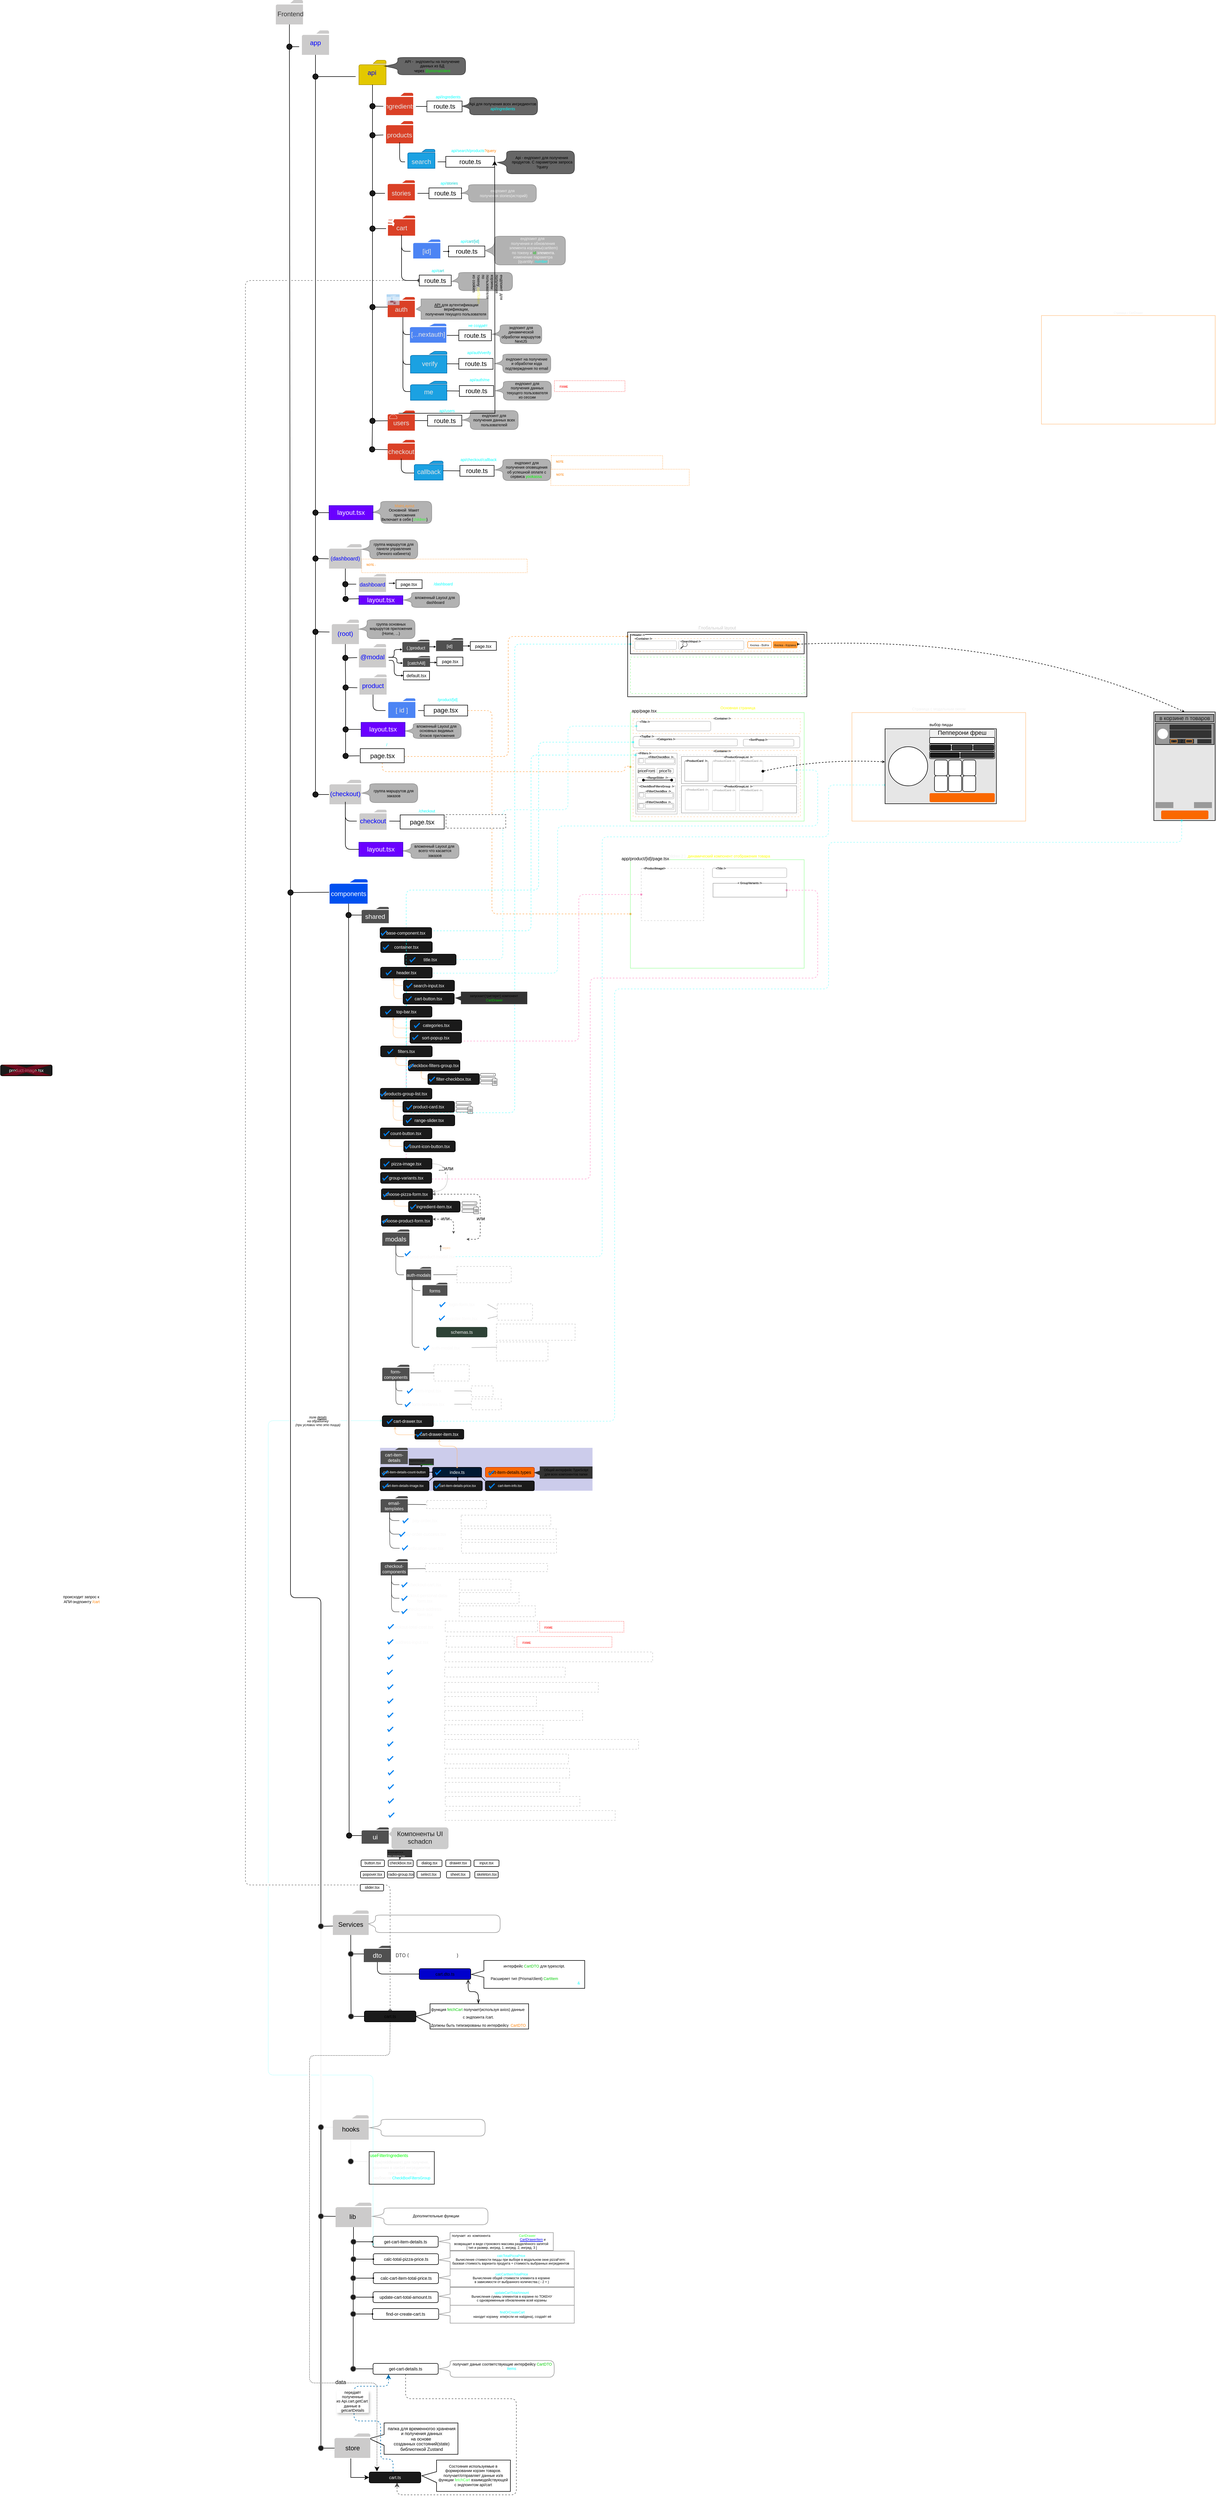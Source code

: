 <mxfile version="24.7.8" pages="10">
  <diagram id="1xdzX4QyZ_Igj8Jk02Qq" name="Основная схема">
    <mxGraphModel dx="2391" dy="1349" grid="0" gridSize="5" guides="1" tooltips="1" connect="1" arrows="1" fold="1" page="0" pageScale="1" pageWidth="827" pageHeight="1169" math="0" shadow="0">
      <root>
        <mxCell id="0" />
        <mxCell id="1" parent="0" />
        <mxCell id="119" style="edgeStyle=none;html=1;entryX=0.5;entryY=0;entryDx=0;entryDy=0;fontColor=#000000;endArrow=none;endFill=0;" parent="1" source="3" target="118" edge="1">
          <mxGeometry relative="1" as="geometry" />
        </mxCell>
        <mxCell id="13" value="" style="group" parent="1" vertex="1" connectable="0">
          <mxGeometry x="25" y="-325" width="60" height="45" as="geometry" />
        </mxCell>
        <mxCell id="10" value="" style="sketch=0;pointerEvents=1;shadow=0;dashed=0;html=1;strokeColor=none;labelPosition=center;verticalLabelPosition=bottom;verticalAlign=top;outlineConnect=0;align=center;shape=mxgraph.office.concepts.folder;fillColor=#CCCBCB;labelBackgroundColor=none;fontColor=#0000FF;" parent="13" vertex="1">
          <mxGeometry x="5" width="50" height="45" as="geometry" />
        </mxCell>
        <mxCell id="11" value="app" style="text;strokeColor=none;align=center;fillColor=none;html=1;verticalAlign=middle;whiteSpace=wrap;rounded=0;labelBackgroundColor=none;fontColor=#0000FF;" parent="13" vertex="1">
          <mxGeometry y="7.5" width="60" height="30" as="geometry" />
        </mxCell>
        <mxCell id="16" value="" style="group;fillColor=none;" parent="1" vertex="1" connectable="0">
          <mxGeometry x="129" y="-270" width="60" height="45" as="geometry" />
        </mxCell>
        <mxCell id="17" value="" style="sketch=0;pointerEvents=1;shadow=0;dashed=0;html=1;strokeColor=#B09500;labelPosition=center;verticalLabelPosition=bottom;verticalAlign=top;outlineConnect=0;align=center;shape=mxgraph.office.concepts.folder;fillColor=#e3c800;labelBackgroundColor=none;fontColor=#000000;" parent="16" vertex="1">
          <mxGeometry x="6" width="50" height="45" as="geometry" />
        </mxCell>
        <mxCell id="18" value="api" style="text;strokeColor=none;align=center;fillColor=none;html=1;verticalAlign=middle;whiteSpace=wrap;rounded=0;labelBackgroundColor=none;fontColor=#0000FF;" parent="16" vertex="1">
          <mxGeometry y="7.5" width="60" height="30" as="geometry" />
        </mxCell>
        <mxCell id="25" value="" style="group" parent="1" vertex="1" connectable="0">
          <mxGeometry x="180" y="-158" width="60" height="41" as="geometry" />
        </mxCell>
        <mxCell id="26" value="" style="sketch=0;pointerEvents=1;shadow=0;dashed=0;html=1;strokeColor=none;labelPosition=center;verticalLabelPosition=bottom;verticalAlign=top;outlineConnect=0;align=center;shape=mxgraph.office.concepts.folder;fillColor=#DA4026;labelBackgroundColor=none;fontColor=#0000FF;" parent="25" vertex="1">
          <mxGeometry x="5" width="50" height="41" as="geometry" />
        </mxCell>
        <mxCell id="27" value="&lt;font color=&quot;#e6e6e6&quot;&gt;products&lt;/font&gt;" style="text;strokeColor=none;align=center;fillColor=none;html=1;verticalAlign=middle;whiteSpace=wrap;rounded=0;labelBackgroundColor=none;fontColor=#0000FF;" parent="25" vertex="1">
          <mxGeometry y="11.844" width="60" height="27.333" as="geometry" />
        </mxCell>
        <mxCell id="62" value="" style="group" parent="1" vertex="1" connectable="0">
          <mxGeometry x="131" y="861" width="60" height="37" as="geometry" />
        </mxCell>
        <mxCell id="63" value="" style="sketch=0;pointerEvents=1;shadow=0;dashed=0;html=1;strokeColor=none;labelPosition=center;verticalLabelPosition=bottom;verticalAlign=top;outlineConnect=0;align=center;shape=mxgraph.office.concepts.folder;fillColor=#CCCBCB;labelBackgroundColor=none;fontColor=#0000FF;" parent="62" vertex="1">
          <mxGeometry x="5" width="50" height="37.0" as="geometry" />
        </mxCell>
        <mxCell id="64" value="product" style="text;strokeColor=none;align=center;fillColor=none;html=1;verticalAlign=middle;whiteSpace=wrap;rounded=0;labelBackgroundColor=none;fontColor=#0000FF;" parent="62" vertex="1">
          <mxGeometry y="8.633" width="60" height="24.667" as="geometry" />
        </mxCell>
        <mxCell id="65" value="" style="group" parent="1" vertex="1" connectable="0">
          <mxGeometry x="184" y="905" width="60" height="36" as="geometry" />
        </mxCell>
        <mxCell id="66" value="" style="sketch=0;pointerEvents=1;shadow=0;dashed=0;html=1;strokeColor=none;labelPosition=center;verticalLabelPosition=bottom;verticalAlign=top;outlineConnect=0;align=center;shape=mxgraph.office.concepts.folder;fillColor=#0050ef;labelBackgroundColor=none;fontColor=#ffffff;opacity=70;" parent="65" vertex="1">
          <mxGeometry x="5" width="50" height="36" as="geometry" />
        </mxCell>
        <mxCell id="67" value="&lt;font color=&quot;#e6e6e6&quot;&gt;[ id ]&lt;/font&gt;" style="text;strokeColor=none;align=center;fillColor=none;html=1;verticalAlign=middle;whiteSpace=wrap;rounded=0;labelBackgroundColor=none;fontColor=#0000FF;" parent="65" vertex="1">
          <mxGeometry y="10.4" width="60" height="24" as="geometry" />
        </mxCell>
        <mxCell id="68" style="edgeStyle=orthogonalEdgeStyle;html=1;entryX=0;entryY=0.5;entryDx=0;entryDy=0;fontColor=#E6E6E6;endArrow=none;endFill=0;" parent="1" source="63" target="67" edge="1">
          <mxGeometry relative="1" as="geometry" />
        </mxCell>
        <mxCell id="404" style="edgeStyle=orthogonalEdgeStyle;html=1;entryX=0;entryY=0.5;entryDx=0;entryDy=0;fontSize=8;fontColor=#CCCCCC;endArrow=oval;strokeColor=#FFB366;endFill=1;dashed=1;strokeWidth=1;endSize=3;" parent="1" source="69" target="391" edge="1">
          <mxGeometry relative="1" as="geometry">
            <Array as="points">
              <mxPoint x="380" y="927" />
              <mxPoint x="380" y="1302" />
            </Array>
          </mxGeometry>
        </mxCell>
        <mxCell id="69" value="page.tsx" style="rounded=0;whiteSpace=wrap;html=1;" parent="1" vertex="1">
          <mxGeometry x="255.18" y="917.4" width="80" height="20" as="geometry" />
        </mxCell>
        <mxCell id="70" style="edgeStyle=orthogonalEdgeStyle;html=1;entryX=0;entryY=0.5;entryDx=0;entryDy=0;fontColor=#E6E6E6;endArrow=none;endFill=0;" parent="1" source="67" target="69" edge="1">
          <mxGeometry relative="1" as="geometry" />
        </mxCell>
        <mxCell id="75" style="edgeStyle=orthogonalEdgeStyle;html=1;entryX=0;entryY=0.5;entryDx=0;entryDy=0;fontColor=#E6E6E6;endArrow=none;endFill=0;" parent="1" source="27" target="30" edge="1">
          <mxGeometry relative="1" as="geometry" />
        </mxCell>
        <mxCell id="86" style="edgeStyle=orthogonalEdgeStyle;html=1;entryX=0;entryY=0.5;entryDx=0;entryDy=0;fontColor=#E6E6E6;endArrow=none;endFill=0;" parent="1" source="23" target="4" edge="1">
          <mxGeometry relative="1" as="geometry" />
        </mxCell>
        <mxCell id="159" style="edgeStyle=orthogonalEdgeStyle;html=1;entryX=-0.002;entryY=0.067;entryDx=0;entryDy=0;entryPerimeter=0;fontSize=8;fontColor=#CCCCCC;endArrow=oval;endFill=1;dashed=1;strokeColor=#FFB366;strokeWidth=1;endSize=3;jumpStyle=gap;startArrow=none;" parent="1" source="111" target="157" edge="1">
          <mxGeometry relative="1" as="geometry">
            <Array as="points">
              <mxPoint x="410" y="1012" />
              <mxPoint x="410" y="791" />
            </Array>
          </mxGeometry>
        </mxCell>
        <mxCell id="89" value="" style="ellipse;whiteSpace=wrap;html=1;aspect=fixed;labelBackgroundColor=none;fontColor=#E6E6E6;fillColor=#1A1A1A;" parent="1" vertex="1">
          <mxGeometry y="-175" as="geometry" />
        </mxCell>
        <mxCell id="96" style="html=1;fontColor=#E6E6E6;endArrow=none;endFill=0;" parent="1" source="90" target="95" edge="1">
          <mxGeometry relative="1" as="geometry" />
        </mxCell>
        <mxCell id="97" style="html=1;fontColor=#E6E6E6;endArrow=none;endFill=0;" parent="1" source="90" target="23" edge="1">
          <mxGeometry relative="1" as="geometry" />
        </mxCell>
        <mxCell id="90" value="" style="ellipse;whiteSpace=wrap;html=1;aspect=fixed;labelBackgroundColor=none;fontColor=#E6E6E6;fillColor=#1A1A1A;" parent="1" vertex="1">
          <mxGeometry x="155" y="-190.5" width="10" height="10" as="geometry" />
        </mxCell>
        <mxCell id="93" style="html=1;entryX=0.5;entryY=0;entryDx=0;entryDy=0;fontColor=#E6E6E6;endArrow=none;endFill=0;" parent="1" source="17" target="90" edge="1">
          <mxGeometry relative="1" as="geometry" />
        </mxCell>
        <mxCell id="99" style="edgeStyle=none;html=1;fontColor=#E6E6E6;endArrow=none;endFill=0;" parent="1" source="95" target="98" edge="1">
          <mxGeometry relative="1" as="geometry" />
        </mxCell>
        <mxCell id="101" style="edgeStyle=none;html=1;entryX=0;entryY=0.5;entryDx=0;entryDy=0;fontColor=#E6E6E6;endArrow=none;endFill=0;" parent="1" source="95" target="27" edge="1">
          <mxGeometry relative="1" as="geometry" />
        </mxCell>
        <mxCell id="95" value="" style="ellipse;whiteSpace=wrap;html=1;aspect=fixed;labelBackgroundColor=none;fontColor=#E6E6E6;fillColor=#1A1A1A;" parent="1" vertex="1">
          <mxGeometry x="155" y="-137" width="10" height="10" as="geometry" />
        </mxCell>
        <mxCell id="100" style="edgeStyle=none;html=1;fontColor=#E6E6E6;endArrow=none;endFill=0;" parent="1" source="98" target="33" edge="1">
          <mxGeometry relative="1" as="geometry" />
        </mxCell>
        <mxCell id="4I_ajvbSEGdua4KyLtKm-492" style="rounded=0;orthogonalLoop=1;jettySize=auto;html=1;endArrow=none;endFill=0;" parent="1" source="98" target="4I_ajvbSEGdua4KyLtKm-491" edge="1">
          <mxGeometry relative="1" as="geometry" />
        </mxCell>
        <mxCell id="98" value="" style="ellipse;whiteSpace=wrap;html=1;aspect=fixed;labelBackgroundColor=none;fontColor=#E6E6E6;fillColor=#1A1A1A;" parent="1" vertex="1">
          <mxGeometry x="155" y="-30" width="10" height="10" as="geometry" />
        </mxCell>
        <mxCell id="104" style="edgeStyle=none;html=1;entryX=0;entryY=0.75;entryDx=0;entryDy=0;fontColor=#E6E6E6;endArrow=none;endFill=0;" parent="1" source="102" target="18" edge="1">
          <mxGeometry relative="1" as="geometry" />
        </mxCell>
        <mxCell id="106" style="edgeStyle=none;html=1;fontColor=#E6E6E6;endArrow=none;endFill=0;entryX=0.5;entryY=0;entryDx=0;entryDy=0;" parent="1" source="102" target="lq4TarpJh8qoHw5Qy7ps-457" edge="1">
          <mxGeometry relative="1" as="geometry">
            <mxPoint x="55" y="667.5" as="targetPoint" />
          </mxGeometry>
        </mxCell>
        <mxCell id="102" value="" style="ellipse;whiteSpace=wrap;html=1;aspect=fixed;labelBackgroundColor=none;fontColor=#E6E6E6;fillColor=#1A1A1A;" parent="1" vertex="1">
          <mxGeometry x="50" y="-245" width="10" height="10" as="geometry" />
        </mxCell>
        <mxCell id="103" style="edgeStyle=none;html=1;entryX=0.5;entryY=0;entryDx=0;entryDy=0;fontColor=#E6E6E6;endArrow=none;endFill=0;" parent="1" source="10" target="102" edge="1">
          <mxGeometry relative="1" as="geometry" />
        </mxCell>
        <mxCell id="205" style="edgeStyle=orthogonalEdgeStyle;jumpSize=6;html=1;entryX=0;entryY=0.5;entryDx=0;entryDy=0;dashed=1;strokeColor=#FFB366;strokeWidth=1;fontFamily=Helvetica;fontSize=8;fontColor=default;endArrow=oval;endFill=1;endSize=3;jumpStyle=gap;" parent="1" source="111" target="201" edge="1">
          <mxGeometry relative="1" as="geometry">
            <Array as="points">
              <mxPoint x="178" y="1040" />
              <mxPoint x="625" y="1040" />
              <mxPoint x="625" y="1030" />
              <mxPoint x="635" y="1030" />
            </Array>
          </mxGeometry>
        </mxCell>
        <mxCell id="120" style="edgeStyle=none;html=1;entryX=0;entryY=0.75;entryDx=0;entryDy=0;fontColor=#000000;endArrow=none;endFill=0;" parent="1" source="118" target="11" edge="1">
          <mxGeometry relative="1" as="geometry" />
        </mxCell>
        <mxCell id="122" style="edgeStyle=none;html=1;fontColor=#000000;endArrow=none;endFill=0;" parent="1" source="118" target="121" edge="1">
          <mxGeometry relative="1" as="geometry" />
        </mxCell>
        <mxCell id="118" value="" style="ellipse;whiteSpace=wrap;html=1;aspect=fixed;labelBackgroundColor=none;fontColor=#E6E6E6;fillColor=#1A1A1A;" parent="1" vertex="1">
          <mxGeometry x="2" y="-300" width="10" height="10" as="geometry" />
        </mxCell>
        <mxCell id="123" style="edgeStyle=none;html=1;fontColor=#000000;endArrow=none;endFill=0;" parent="1" source="121" edge="1">
          <mxGeometry relative="1" as="geometry">
            <mxPoint x="80" y="1262" as="targetPoint" />
          </mxGeometry>
        </mxCell>
        <mxCell id="346" style="edgeStyle=orthogonalEdgeStyle;jumpSize=6;html=1;strokeColor=default;strokeWidth=1;fontFamily=Helvetica;fontSize=11;fontColor=#FFFFFF;endArrow=none;endFill=0;endSize=3;" parent="1" source="121" target="345" edge="1">
          <mxGeometry relative="1" as="geometry">
            <Array as="points">
              <mxPoint x="9" y="2561" />
            </Array>
          </mxGeometry>
        </mxCell>
        <mxCell id="121" value="" style="ellipse;whiteSpace=wrap;html=1;aspect=fixed;labelBackgroundColor=none;fontColor=#E6E6E6;fillColor=#1A1A1A;" parent="1" vertex="1">
          <mxGeometry x="4" y="1257.5" width="10" height="10" as="geometry" />
        </mxCell>
        <mxCell id="126" value="" style="group" parent="1" vertex="1" connectable="0">
          <mxGeometry x="140" y="1289" width="50" height="30" as="geometry" />
        </mxCell>
        <mxCell id="124" value="" style="sketch=0;pointerEvents=1;shadow=0;dashed=0;html=1;strokeColor=none;fillColor=#505050;labelPosition=center;verticalLabelPosition=bottom;verticalAlign=top;outlineConnect=0;align=center;shape=mxgraph.office.concepts.folder;labelBackgroundColor=none;fontColor=#000000;" parent="126" vertex="1">
          <mxGeometry width="50" height="30" as="geometry" />
        </mxCell>
        <mxCell id="125" value="&lt;font color=&quot;#ffffff&quot;&gt;shared&lt;/font&gt;" style="text;strokeColor=none;align=center;fillColor=none;html=1;verticalAlign=middle;whiteSpace=wrap;rounded=0;labelBackgroundColor=none;fontColor=#000000;" parent="126" vertex="1">
          <mxGeometry x="8" y="8" width="34" height="20" as="geometry" />
        </mxCell>
        <mxCell id="127" value="" style="group" parent="1" vertex="1" connectable="0">
          <mxGeometry x="140" y="2984" width="50" height="30" as="geometry" />
        </mxCell>
        <mxCell id="128" value="" style="sketch=0;pointerEvents=1;shadow=0;dashed=0;html=1;strokeColor=none;fillColor=#505050;labelPosition=center;verticalLabelPosition=bottom;verticalAlign=top;outlineConnect=0;align=center;shape=mxgraph.office.concepts.folder;labelBackgroundColor=none;fontColor=#000000;" parent="127" vertex="1">
          <mxGeometry width="50" height="30" as="geometry" />
        </mxCell>
        <mxCell id="129" value="&lt;font color=&quot;#ffffff&quot;&gt;ui&lt;/font&gt;" style="text;strokeColor=none;align=center;fillColor=none;html=1;verticalAlign=middle;whiteSpace=wrap;rounded=0;labelBackgroundColor=none;fontColor=#000000;" parent="127" vertex="1">
          <mxGeometry x="8" y="8" width="34" height="20" as="geometry" />
        </mxCell>
        <mxCell id="134" style="edgeStyle=none;html=1;fontColor=#FFFFFF;endArrow=none;endFill=0;" parent="1" source="130" target="124" edge="1">
          <mxGeometry relative="1" as="geometry" />
        </mxCell>
        <mxCell id="136" style="edgeStyle=none;html=1;fontColor=#FFFFFF;endArrow=none;endFill=0;" parent="1" source="130" target="135" edge="1">
          <mxGeometry relative="1" as="geometry" />
        </mxCell>
        <mxCell id="130" value="" style="ellipse;whiteSpace=wrap;html=1;aspect=fixed;labelBackgroundColor=none;fontColor=#E6E6E6;fillColor=#1A1A1A;" parent="1" vertex="1">
          <mxGeometry x="111" y="1299" width="10" height="10" as="geometry" />
        </mxCell>
        <mxCell id="133" style="edgeStyle=none;html=1;entryX=0.5;entryY=0;entryDx=0;entryDy=0;fontColor=#FFFFFF;endArrow=none;endFill=0;" parent="1" source="116" target="130" edge="1">
          <mxGeometry relative="1" as="geometry" />
        </mxCell>
        <mxCell id="137" style="edgeStyle=none;html=1;fontColor=#FFFFFF;endArrow=none;endFill=0;" parent="1" source="135" target="128" edge="1">
          <mxGeometry relative="1" as="geometry" />
        </mxCell>
        <mxCell id="135" value="" style="ellipse;whiteSpace=wrap;html=1;aspect=fixed;labelBackgroundColor=none;fontColor=#E6E6E6;fillColor=#1A1A1A;" parent="1" vertex="1">
          <mxGeometry x="112" y="2994" width="10" height="10" as="geometry" />
        </mxCell>
        <mxCell id="143" value="container.tsx" style="rounded=1;whiteSpace=wrap;html=1;labelBackgroundColor=none;fontSize=8;fontColor=#FFFFFF;fillColor=#1A1A1A;" parent="1" vertex="1">
          <mxGeometry x="175.12" y="1353" width="95" height="20" as="geometry" />
        </mxCell>
        <mxCell id="241" style="edgeStyle=orthogonalEdgeStyle;jumpSize=6;html=1;entryX=-0.005;entryY=0.03;entryDx=0;entryDy=0;entryPerimeter=0;dashed=1;strokeColor=#00FFFF;strokeWidth=1;fontFamily=Helvetica;fontSize=10;fontColor=default;endArrow=oval;endFill=1;endSize=3;opacity=50;" parent="1" source="145" target="224" edge="1">
          <mxGeometry relative="1" as="geometry">
            <Array as="points">
              <mxPoint x="223" y="1333" />
              <mxPoint x="452" y="1333" />
              <mxPoint x="452" y="1009" />
            </Array>
          </mxGeometry>
        </mxCell>
        <mxCell id="198" style="edgeStyle=orthogonalEdgeStyle;html=1;entryX=0;entryY=0.5;entryDx=0;entryDy=0;dashed=1;strokeColor=#00FFFF;fontFamily=Helvetica;fontSize=8;fontColor=#FFFFFF;endArrow=oval;endFill=1;jumpSize=6;endSize=3;opacity=50;" parent="1" source="146" target="160" edge="1">
          <mxGeometry relative="1" as="geometry">
            <Array as="points">
              <mxPoint x="422" y="1668" />
              <mxPoint x="422" y="805" />
            </Array>
          </mxGeometry>
        </mxCell>
        <mxCell id="19XfLYnQj8Es-E3dJ_LB-435" style="edgeStyle=orthogonalEdgeStyle;rounded=1;orthogonalLoop=1;jettySize=auto;html=1;entryX=1;entryY=0.5;entryDx=0;entryDy=0;dashed=1;opacity=40;strokeColor=#00FFFF;strokeWidth=1;align=center;verticalAlign=middle;fontFamily=Helvetica;fontSize=10;fontColor=default;labelBackgroundColor=default;jumpSize=6;endArrow=oval;endFill=1;endSize=3;" parent="1" source="148" target="289" edge="1">
          <mxGeometry relative="1" as="geometry">
            <Array as="points">
              <mxPoint x="222" y="1411" />
              <mxPoint x="501" y="1411" />
              <mxPoint x="501" y="1140" />
              <mxPoint x="980" y="1140" />
              <mxPoint x="980" y="1037" />
            </Array>
          </mxGeometry>
        </mxCell>
        <mxCell id="152" value="title.tsx" style="rounded=1;whiteSpace=wrap;html=1;labelBackgroundColor=none;fontSize=8;fontColor=#FFFFFF;fillColor=#1A1A1A;" parent="1" vertex="1">
          <mxGeometry x="219" y="1376" width="95" height="20" as="geometry" />
        </mxCell>
        <mxCell id="230" style="edgeStyle=orthogonalEdgeStyle;jumpSize=6;html=1;entryX=0;entryY=0.5;entryDx=0;entryDy=0;dashed=1;strokeColor=#00FFFF;strokeWidth=1;fontFamily=Helvetica;fontSize=8;fontColor=default;endArrow=oval;endFill=1;endSize=3;opacity=40;exitX=1;exitY=0.5;exitDx=0;exitDy=0;jumpStyle=gap;" parent="1" source="152" target="215" edge="1">
          <mxGeometry relative="1" as="geometry">
            <Array as="points">
              <mxPoint x="400" y="1386" />
              <mxPoint x="400" y="1110" />
              <mxPoint x="520" y="1110" />
              <mxPoint x="520" y="956" />
            </Array>
            <mxPoint x="270" y="1276.421" as="sourcePoint" />
            <mxPoint x="640" y="248.002" as="targetPoint" />
          </mxGeometry>
        </mxCell>
        <mxCell id="154" value="&lt;font color=&quot;#1a1a1a&quot;&gt;Компоненты UI&lt;br&gt;schadcn&lt;br&gt;&lt;/font&gt;" style="html=1;shadow=0;dashed=0;shape=mxgraph.bootstrap.popover;fillColor=#CCCCCC;strokeColor=none;dx=12;dy=5;rSize=5;whiteSpace=wrap;verticalAlign=top;spacing=10;fontSize=12;spacingLeft=0;align=center;spacingTop=-10;fontColor=#FFFFFF;direction=south;spacingLeft=5;labelBackgroundColor=none;" parent="1" vertex="1">
          <mxGeometry x="190" y="2984" width="110" height="40" as="geometry" />
        </mxCell>
        <mxCell id="157" value="&lt;font color=&quot;#cccccc&quot;&gt;Глобальный layout&lt;/font&gt;" style="rounded=0;whiteSpace=wrap;html=1;labelBackgroundColor=none;fontSize=8;fontColor=#1A1A1A;fillColor=none;labelPosition=center;verticalLabelPosition=top;align=center;verticalAlign=bottom;" parent="1" vertex="1">
          <mxGeometry x="630" y="783" width="330" height="119" as="geometry" />
        </mxCell>
        <mxCell id="169" value="" style="group" parent="1" vertex="1" connectable="0">
          <mxGeometry x="635" y="784" width="320" height="39" as="geometry" />
        </mxCell>
        <mxCell id="160" value="" style="rounded=0;whiteSpace=wrap;html=1;labelBackgroundColor=none;fontSize=8;fontColor=#1A1A1A;fillColor=none;labelPosition=center;verticalLabelPosition=top;align=center;verticalAlign=bottom;" parent="169" vertex="1">
          <mxGeometry y="3.13" width="320" height="35.87" as="geometry" />
        </mxCell>
        <mxCell id="167" value="&amp;lt;Header /&amp;gt;" style="text;strokeColor=none;align=center;fillColor=none;html=1;verticalAlign=middle;whiteSpace=wrap;rounded=0;dashed=1;labelBackgroundColor=#FFFFFF;fontSize=5;fontColor=#1A1A1A;labelBorderColor=none;fontFamily=Helvetica;fontStyle=1" parent="169" vertex="1">
          <mxGeometry width="28" height="5.163" as="geometry" />
        </mxCell>
        <mxCell id="170" value="" style="group" parent="1" vertex="1" connectable="0">
          <mxGeometry x="640" y="792" width="328" height="30.5" as="geometry" />
        </mxCell>
        <mxCell id="166" value="" style="rounded=1;whiteSpace=wrap;html=1;labelBackgroundColor=none;fontSize=7;fontColor=#CCCCCC;fillColor=none;dashed=1;strokeColor=#FF8000;labelPosition=center;verticalLabelPosition=top;align=center;verticalAlign=bottom;opacity=30;" parent="170" vertex="1">
          <mxGeometry y="3" width="308" height="23" as="geometry" />
        </mxCell>
        <mxCell id="168" value="&amp;lt;Container /&amp;gt;" style="text;strokeColor=none;align=center;fillColor=none;html=1;verticalAlign=middle;whiteSpace=wrap;rounded=0;dashed=1;labelBackgroundColor=#FFFFFF;fontSize=5;fontColor=#1A1A1A;fontStyle=1" parent="170" vertex="1">
          <mxGeometry x="2" width="34" height="4" as="geometry" />
        </mxCell>
        <mxCell id="171" value="&lt;i&gt;Link/image&lt;/i&gt;" style="rounded=1;whiteSpace=wrap;html=1;labelBackgroundColor=none;labelBorderColor=none;strokeColor=#999999;fontFamily=Helvetica;fontSize=5;fontColor=#FFFFFF;fillColor=none;opacity=50;" parent="170" vertex="1">
          <mxGeometry x="3" y="7" width="77" height="16" as="geometry" />
        </mxCell>
        <mxCell id="177" value="" style="group" parent="170" vertex="1" connectable="0">
          <mxGeometry x="84" y="7" width="120" height="16" as="geometry" />
        </mxCell>
        <mxCell id="176" value="" style="sketch=0;pointerEvents=1;shadow=0;dashed=0;html=1;strokeColor=none;fillColor=#505050;labelPosition=center;verticalLabelPosition=bottom;verticalAlign=top;outlineConnect=0;align=center;shape=mxgraph.office.concepts.search;rounded=1;labelBackgroundColor=none;labelBorderColor=none;fontFamily=Helvetica;fontSize=5;fontColor=#FFFFFF;" parent="177" vertex="1">
          <mxGeometry x="3" y="2.588" width="13" height="12.235" as="geometry" />
        </mxCell>
        <mxCell id="181" value="" style="group" parent="177" vertex="1" connectable="0">
          <mxGeometry y="-1.882" width="120" height="17.882" as="geometry" />
        </mxCell>
        <mxCell id="172" value="" style="rounded=1;whiteSpace=wrap;html=1;labelBackgroundColor=none;labelBorderColor=none;strokeColor=#999999;fontFamily=Helvetica;fontSize=5;fontColor=#FFFFFF;fillColor=none;opacity=50;" parent="181" vertex="1">
          <mxGeometry y="1.882" width="120" height="16" as="geometry" />
        </mxCell>
        <mxCell id="180" value="&amp;lt;SearchInput /&amp;gt;" style="text;strokeColor=none;align=center;fillColor=none;html=1;verticalAlign=middle;whiteSpace=wrap;rounded=0;dashed=1;labelBackgroundColor=#FFFFFF;fontSize=5;fontColor=#1A1A1A;fontStyle=1" parent="181" vertex="1">
          <mxGeometry x="2" width="40" height="4.471" as="geometry" />
        </mxCell>
        <mxCell id="178" value="" style="rounded=1;whiteSpace=wrap;html=1;labelBackgroundColor=none;labelBorderColor=none;strokeColor=#999999;fontFamily=Helvetica;fontSize=5;fontColor=#FFFFFF;fillColor=none;dashed=1;opacity=20;" parent="170" vertex="1">
          <mxGeometry x="208" y="6" width="96" height="17" as="geometry" />
        </mxCell>
        <mxCell id="182" value="&lt;font color=&quot;#1a1a1a&quot;&gt;Кнопка - Войти&lt;/font&gt;" style="rounded=1;whiteSpace=wrap;html=1;labelBackgroundColor=none;labelBorderColor=none;strokeColor=#FF9933;fontFamily=Helvetica;fontSize=5;fontColor=#FFFFFF;fillColor=#FFFFFF;" parent="170" vertex="1">
          <mxGeometry x="211" y="8.25" width="44" height="12" as="geometry" />
        </mxCell>
        <mxCell id="19XfLYnQj8Es-E3dJ_LB-574" style="edgeStyle=none;shape=connector;rounded=0;orthogonalLoop=1;jettySize=auto;html=1;entryX=0.5;entryY=0;entryDx=0;entryDy=0;strokeColor=default;align=center;verticalAlign=middle;fontFamily=Helvetica;fontSize=11;fontColor=default;labelBackgroundColor=default;endArrow=classic;endFill=1;endSize=2;curved=1;dashed=1;startArrow=oval;startFill=1;startSize=4;" parent="1" source="194" target="19XfLYnQj8Es-E3dJ_LB-547" edge="1">
          <mxGeometry relative="1" as="geometry">
            <Array as="points">
              <mxPoint x="1347" y="788" />
            </Array>
          </mxGeometry>
        </mxCell>
        <mxCell id="194" value="&lt;font color=&quot;#1a1a1a&quot;&gt;Кнопка - Корзина&lt;/font&gt;" style="rounded=1;whiteSpace=wrap;html=1;labelBackgroundColor=none;labelBorderColor=none;strokeColor=#FF9933;fontFamily=Helvetica;fontSize=5;fontColor=#FFFFFF;fillColor=#FF9933;" parent="1" vertex="1">
          <mxGeometry x="898" y="800.25" width="44" height="12" as="geometry" />
        </mxCell>
        <mxCell id="197" value="" style="group" parent="1" vertex="1" connectable="0">
          <mxGeometry x="635" y="829" width="320" height="67" as="geometry" />
        </mxCell>
        <mxCell id="195" value="" style="rounded=0;whiteSpace=wrap;html=1;labelBackgroundColor=none;labelBorderColor=none;strokeColor=#33FF33;fontFamily=Helvetica;fontSize=5;fontColor=#1A1A1A;fillColor=none;dashed=1;opacity=40;" parent="197" vertex="1">
          <mxGeometry width="320" height="67" as="geometry" />
        </mxCell>
        <mxCell id="196" value="&lt;font style=&quot;font-size: 7px;&quot;&gt;{ children }&lt;/font&gt;" style="text;strokeColor=none;align=center;fillColor=none;html=1;verticalAlign=middle;whiteSpace=wrap;rounded=0;dashed=1;labelBackgroundColor=none;labelBorderColor=none;fontFamily=Helvetica;fontSize=5;fontColor=#FFFFFF;opacity=40;" parent="197" vertex="1">
          <mxGeometry x="150.5" y="2" width="37" height="9" as="geometry" />
        </mxCell>
        <mxCell id="203" value="" style="group" parent="1" vertex="1" connectable="0">
          <mxGeometry x="635" y="912" width="333" height="219" as="geometry" />
        </mxCell>
        <mxCell id="200" value="" style="group;strokeColor=none;opacity=50;" parent="203" vertex="1" connectable="0">
          <mxGeometry y="19.135" width="333" height="199.865" as="geometry" />
        </mxCell>
        <mxCell id="201" value="" style="rounded=0;whiteSpace=wrap;html=1;labelBackgroundColor=none;labelBorderColor=none;strokeColor=#33FF33;fontFamily=Helvetica;fontSize=5;fontColor=#1A1A1A;fillColor=none;opacity=40;" parent="200" vertex="1">
          <mxGeometry width="320" height="199.865" as="geometry" />
        </mxCell>
        <mxCell id="204" value="app/page.tsx" style="text;strokeColor=none;align=center;fillColor=default;html=1;verticalAlign=middle;whiteSpace=wrap;rounded=0;dashed=1;labelBackgroundColor=default;labelBorderColor=none;fontFamily=Helvetica;fontSize=8;fontColor=default;" parent="200" vertex="1">
          <mxGeometry x="5" y="-13.394" width="41" height="21.048" as="geometry" />
        </mxCell>
        <mxCell id="207" value="" style="rounded=0;whiteSpace=wrap;html=1;labelBackgroundColor=none;fontSize=7;fontColor=#CCCCCC;fillColor=none;dashed=1;strokeColor=#FF8000;labelPosition=center;verticalLabelPosition=top;align=center;verticalAlign=bottom;opacity=30;" parent="200" vertex="1">
          <mxGeometry x="5" y="11.234" width="308" height="27.404" as="geometry" />
        </mxCell>
        <mxCell id="208" value="&amp;lt;Container /&amp;gt;" style="text;strokeColor=none;align=center;fillColor=none;html=1;verticalAlign=middle;whiteSpace=wrap;rounded=0;dashed=1;labelBackgroundColor=#FFFFFF;fontSize=5;fontColor=#1A1A1A;fontStyle=1" parent="200" vertex="1">
          <mxGeometry x="152" y="7.66" width="34" height="4.766" as="geometry" />
        </mxCell>
        <mxCell id="218" value="" style="group" parent="200" vertex="1" connectable="0">
          <mxGeometry x="11" y="11.234" width="137" height="22.483" as="geometry" />
        </mxCell>
        <mxCell id="215" value="&lt;font style=&quot;font-size: 10px;&quot;&gt;Все пиццы&lt;/font&gt;" style="rounded=1;whiteSpace=wrap;html=1;labelBackgroundColor=none;labelBorderColor=none;strokeColor=#999999;fontFamily=Helvetica;fontSize=5;fontColor=#FFFFFF;fillColor=none;opacity=60;" parent="218" vertex="1">
          <mxGeometry y="4.909" width="137" height="17.574" as="geometry" />
        </mxCell>
        <mxCell id="217" value="&amp;lt;Title /&amp;gt;" style="text;strokeColor=none;align=center;fillColor=none;html=1;verticalAlign=middle;whiteSpace=wrap;rounded=0;dashed=1;labelBackgroundColor=#FFFFFF;fontSize=5;fontColor=#1A1A1A;fontStyle=1" parent="218" vertex="1">
          <mxGeometry x="3" width="25" height="8.34" as="geometry" />
        </mxCell>
        <mxCell id="222" value="&amp;lt;Container /&amp;gt;" style="text;strokeColor=none;align=center;fillColor=none;html=1;verticalAlign=middle;whiteSpace=wrap;rounded=0;dashed=1;labelBackgroundColor=#FFFFFF;fontSize=5;fontColor=#1A1A1A;fontStyle=1" parent="200" vertex="1">
          <mxGeometry x="152" y="67.865" width="34" height="4" as="geometry" />
        </mxCell>
        <mxCell id="202" value="&lt;font style=&quot;font-size: 7px;&quot;&gt;{ children 1 } &lt;font color=&quot;#ffff00&quot;&gt;Основная страница&lt;/font&gt;&lt;/font&gt;" style="text;strokeColor=none;align=center;fillColor=none;html=1;verticalAlign=middle;whiteSpace=wrap;rounded=0;dashed=1;labelBackgroundColor=none;labelBorderColor=none;fontFamily=Helvetica;fontSize=5;fontColor=#FFFFFF;opacity=40;" parent="203" vertex="1">
          <mxGeometry x="123" y="2.56" width="109" height="17.22" as="geometry" />
        </mxCell>
        <mxCell id="221" value="" style="rounded=0;whiteSpace=wrap;html=1;labelBackgroundColor=none;fontSize=7;fontColor=#CCCCCC;fillColor=none;dashed=1;strokeColor=#FF8000;labelPosition=center;verticalLabelPosition=top;align=center;verticalAlign=bottom;opacity=30;" parent="1" vertex="1">
          <mxGeometry x="640" y="1001" width="308" height="122" as="geometry" />
        </mxCell>
        <mxCell id="234" value="" style="group" parent="1" vertex="1" connectable="0">
          <mxGeometry x="640" y="970.12" width="307" height="25.88" as="geometry" />
        </mxCell>
        <mxCell id="228" value="" style="rounded=1;whiteSpace=wrap;html=1;labelBackgroundColor=none;labelBorderColor=none;strokeColor=#999999;fontFamily=Helvetica;fontSize=5;fontColor=#FFFFFF;fillColor=none;opacity=60;" parent="234" vertex="1">
          <mxGeometry y="5.064" width="307" height="20.816" as="geometry" />
        </mxCell>
        <mxCell id="229" value="&amp;lt;TopBar /&amp;gt;" style="text;strokeColor=none;align=center;fillColor=none;html=1;verticalAlign=middle;whiteSpace=wrap;rounded=0;dashed=1;labelBackgroundColor=#FFFFFF;fontSize=5;fontColor=#1A1A1A;fontStyle=1" parent="234" vertex="1">
          <mxGeometry x="11" width="29" height="6.88" as="geometry" />
        </mxCell>
        <mxCell id="238" value="&lt;Filters /&gt;" style="rounded=1;whiteSpace=wrap;html=1;labelBackgroundColor=none;labelBorderColor=none;strokeColor=#999999;fontFamily=Helvetica;fontSize=5;fontColor=#FFFFFF;fillColor=none;opacity=60;" parent="234" vertex="1">
          <mxGeometry x="203" y="10.22" width="93" height="12.5" as="geometry" />
        </mxCell>
        <mxCell id="233" value="" style="group" parent="1" vertex="1" connectable="0">
          <mxGeometry x="651" y="975.18" width="181" height="17.32" as="geometry" />
        </mxCell>
        <mxCell id="231" value="&lt;Filters /&gt;" style="rounded=1;whiteSpace=wrap;html=1;labelBackgroundColor=none;labelBorderColor=none;strokeColor=#999999;fontFamily=Helvetica;fontSize=5;fontColor=#FFFFFF;fillColor=none;opacity=60;" parent="233" vertex="1">
          <mxGeometry y="4.82" width="181" height="12.5" as="geometry" />
        </mxCell>
        <mxCell id="232" value="&amp;lt;Categories /&amp;gt;" style="text;strokeColor=none;align=center;fillColor=none;html=1;verticalAlign=middle;whiteSpace=wrap;rounded=0;dashed=1;labelBackgroundColor=#FFFFFF;fontSize=5;fontColor=#1A1A1A;fontStyle=1" parent="233" vertex="1">
          <mxGeometry x="31" width="37" height="6.88" as="geometry" />
        </mxCell>
        <mxCell id="237" value="" style="group;fontSize=8;" parent="1" vertex="1" connectable="0">
          <mxGeometry x="645" y="1002" width="76" height="116" as="geometry" />
        </mxCell>
        <mxCell id="224" value="" style="rounded=0;whiteSpace=wrap;html=1;labelBackgroundColor=none;labelBorderColor=none;strokeColor=#999999;fontFamily=Helvetica;fontSize=5;fontColor=#FFFFFF;fillColor=none;opacity=60;" parent="237" vertex="1">
          <mxGeometry y="4" width="76" height="112" as="geometry" />
        </mxCell>
        <mxCell id="236" value="&amp;lt;Filters /&amp;gt;" style="text;strokeColor=none;align=center;fillColor=none;html=1;verticalAlign=middle;whiteSpace=wrap;rounded=0;dashed=1;labelBackgroundColor=#FFFFFF;fontSize=5;fontColor=#1A1A1A;fontStyle=1" parent="237" vertex="1">
          <mxGeometry x="3" width="27" height="6.88" as="geometry" />
        </mxCell>
        <mxCell id="245" value="" style="group" parent="237" vertex="1" connectable="0">
          <mxGeometry x="4" y="12" width="69" height="12" as="geometry" />
        </mxCell>
        <mxCell id="242" value="" style="rounded=1;whiteSpace=wrap;html=1;labelBackgroundColor=none;labelBorderColor=none;strokeColor=#999999;fontFamily=Helvetica;fontSize=5;fontColor=#FFFFFF;fillColor=none;opacity=60;" parent="245" vertex="1">
          <mxGeometry y="1" width="69" height="12" as="geometry" />
        </mxCell>
        <mxCell id="244" value="" style="rounded=1;whiteSpace=wrap;html=1;labelBackgroundColor=none;labelBorderColor=none;strokeColor=#999999;fontFamily=Helvetica;fontSize=5;fontColor=#FFFFFF;fillColor=none;opacity=60;" parent="245" vertex="1">
          <mxGeometry x="13" y="2.5" width="54" height="8" as="geometry" />
        </mxCell>
        <mxCell id="243" value="" style="rounded=1;whiteSpace=wrap;html=1;labelBackgroundColor=none;labelBorderColor=none;strokeColor=#999999;fontFamily=Helvetica;fontSize=5;fontColor=#FFFFFF;fillColor=none;opacity=60;" parent="245" vertex="1">
          <mxGeometry x="2" y="2" width="8" height="8" as="geometry" />
        </mxCell>
        <mxCell id="246" value="&amp;lt;FilterCheckBox&amp;nbsp; /&amp;gt;" style="text;strokeColor=none;align=center;fillColor=none;html=1;verticalAlign=middle;whiteSpace=wrap;rounded=0;dashed=1;labelBackgroundColor=#FFFFFF;fontSize=5;fontColor=#1A1A1A;fontStyle=1" parent="245" vertex="1">
          <mxGeometry x="17" y="-5.88" width="50" height="6.88" as="geometry" />
        </mxCell>
        <mxCell id="247" value="" style="group" parent="237" vertex="1" connectable="0">
          <mxGeometry x="4" y="95" width="69" height="13" as="geometry" />
        </mxCell>
        <mxCell id="248" value="" style="rounded=1;whiteSpace=wrap;html=1;labelBackgroundColor=none;labelBorderColor=none;strokeColor=#999999;fontFamily=Helvetica;fontSize=5;fontColor=#FFFFFF;fillColor=none;opacity=60;" parent="247" vertex="1">
          <mxGeometry y="1" width="66" height="12" as="geometry" />
        </mxCell>
        <mxCell id="249" value="" style="rounded=1;whiteSpace=wrap;html=1;labelBackgroundColor=none;labelBorderColor=none;strokeColor=#999999;fontFamily=Helvetica;fontSize=5;fontColor=#FFFFFF;fillColor=none;opacity=60;" parent="247" vertex="1">
          <mxGeometry x="13" y="2.5" width="51" height="8" as="geometry" />
        </mxCell>
        <mxCell id="250" value="" style="rounded=1;whiteSpace=wrap;html=1;labelBackgroundColor=none;labelBorderColor=none;strokeColor=#999999;fontFamily=Helvetica;fontSize=5;fontColor=#FFFFFF;fillColor=none;opacity=60;" parent="247" vertex="1">
          <mxGeometry x="2" y="2" width="8" height="8" as="geometry" />
        </mxCell>
        <mxCell id="251" value="&amp;lt;FilterCheckBox&amp;nbsp; /&amp;gt;" style="text;strokeColor=none;align=center;fillColor=none;html=1;verticalAlign=middle;whiteSpace=wrap;rounded=0;dashed=1;labelBackgroundColor=#FFFFFF;fontSize=5;fontColor=#1A1A1A;fontStyle=1" parent="237" vertex="1">
          <mxGeometry x="16" y="90" width="50" height="6.88" as="geometry" />
        </mxCell>
        <mxCell id="264" value="priceFrom" style="rounded=1;whiteSpace=wrap;html=1;labelBackgroundColor=none;labelBorderColor=none;strokeColor=#999999;fontFamily=Helvetica;fontSize=7;fontColor=default;fillColor=default;opacity=60;" parent="237" vertex="1">
          <mxGeometry x="4" y="32" width="31" height="9" as="geometry" />
        </mxCell>
        <mxCell id="19XfLYnQj8Es-E3dJ_LB-438" value="" style="group" parent="237" vertex="1" connectable="0">
          <mxGeometry x="3" y="49" width="70" height="9" as="geometry" />
        </mxCell>
        <mxCell id="262" value="" style="rounded=1;whiteSpace=wrap;html=1;labelBackgroundColor=none;labelBorderColor=none;strokeColor=#999999;fontFamily=Helvetica;fontSize=5;fontColor=#FFFFFF;fillColor=none;opacity=60;" parent="19XfLYnQj8Es-E3dJ_LB-438" vertex="1">
          <mxGeometry width="70" height="9" as="geometry" />
        </mxCell>
        <mxCell id="19XfLYnQj8Es-E3dJ_LB-437" value="" style="endArrow=oval;html=1;rounded=0;startArrow=oval;startFill=1;endFill=1;endSize=4;startSize=4;" parent="19XfLYnQj8Es-E3dJ_LB-438" edge="1">
          <mxGeometry width="50" height="50" relative="1" as="geometry">
            <mxPoint x="63" y="4.43" as="sourcePoint" />
            <mxPoint x="11" y="4.48" as="targetPoint" />
          </mxGeometry>
        </mxCell>
        <mxCell id="239" value="&amp;lt;SortPopup /&amp;gt;" style="text;strokeColor=none;align=center;fillColor=none;html=1;verticalAlign=middle;whiteSpace=wrap;rounded=0;dashed=1;labelBackgroundColor=#FFFFFF;fontSize=5;fontColor=#1A1A1A;fontStyle=1" parent="1" vertex="1">
          <mxGeometry x="852" y="977" width="37" height="6" as="geometry" />
        </mxCell>
        <mxCell id="252" value="" style="group" parent="1" vertex="1" connectable="0">
          <mxGeometry x="650" y="1077" width="65" height="12" as="geometry" />
        </mxCell>
        <mxCell id="253" value="" style="rounded=1;whiteSpace=wrap;html=1;labelBackgroundColor=none;labelBorderColor=none;strokeColor=#999999;fontFamily=Helvetica;fontSize=5;fontColor=#FFFFFF;fillColor=none;opacity=60;" parent="252" vertex="1">
          <mxGeometry y="1" width="65" height="12" as="geometry" />
        </mxCell>
        <mxCell id="254" value="" style="rounded=1;whiteSpace=wrap;html=1;labelBackgroundColor=none;labelBorderColor=none;strokeColor=#999999;fontFamily=Helvetica;fontSize=5;fontColor=#FFFFFF;fillColor=none;opacity=60;" parent="252" vertex="1">
          <mxGeometry x="12.246" y="2.5" width="50.87" height="8" as="geometry" />
        </mxCell>
        <mxCell id="255" value="" style="rounded=1;whiteSpace=wrap;html=1;labelBackgroundColor=none;labelBorderColor=none;strokeColor=#999999;fontFamily=Helvetica;fontSize=5;fontColor=#FFFFFF;fillColor=none;opacity=60;" parent="252" vertex="1">
          <mxGeometry x="1.884" y="2" width="7.536" height="8" as="geometry" />
        </mxCell>
        <mxCell id="256" value="&amp;lt;FilterCheckBox&amp;nbsp; /&amp;gt;" style="text;strokeColor=none;align=center;fillColor=none;html=1;verticalAlign=middle;whiteSpace=wrap;rounded=0;dashed=1;labelBackgroundColor=#FFFFFF;fontSize=5;fontColor=#1A1A1A;fontStyle=1" parent="252" vertex="1">
          <mxGeometry x="10" y="-5.88" width="53.12" height="6.88" as="geometry" />
        </mxCell>
        <mxCell id="263" value="&amp;lt;RangeSlider&amp;nbsp; /&amp;gt;" style="text;strokeColor=none;align=center;fillColor=none;html=1;verticalAlign=middle;whiteSpace=wrap;rounded=0;dashed=1;labelBackgroundColor=#FFFFFF;fontSize=5;fontColor=#1A1A1A;fontStyle=1" parent="1" vertex="1">
          <mxGeometry x="658" y="1046.12" width="53.12" height="6.88" as="geometry" />
        </mxCell>
        <mxCell id="281" value="priceTo" style="rounded=1;whiteSpace=wrap;html=1;labelBackgroundColor=none;labelBorderColor=none;strokeColor=#999999;fontFamily=Helvetica;fontSize=7;fontColor=default;fillColor=default;opacity=60;" parent="1" vertex="1">
          <mxGeometry x="684" y="1034" width="30" height="9" as="geometry" />
        </mxCell>
        <mxCell id="285" value="" style="group" parent="1" vertex="1" connectable="0">
          <mxGeometry x="648" y="1061.12" width="70" height="52.88" as="geometry" />
        </mxCell>
        <mxCell id="282" value="" style="rounded=0;whiteSpace=wrap;html=1;labelBackgroundColor=none;labelBorderColor=none;strokeColor=#999999;fontFamily=Helvetica;fontSize=5;fontColor=#FFFFFF;fillColor=none;opacity=60;" parent="285" vertex="1">
          <mxGeometry y="4.88" width="70" height="48" as="geometry" />
        </mxCell>
        <mxCell id="284" value="&amp;lt;CheckBoxFiltersGroup&amp;nbsp; /&amp;gt;" style="text;strokeColor=none;align=center;fillColor=none;html=1;verticalAlign=middle;whiteSpace=wrap;rounded=0;dashed=1;labelBackgroundColor=#FFFFFF;fontSize=5;fontColor=#1A1A1A;fontStyle=1" parent="285" vertex="1">
          <mxGeometry x="2" y="1" width="67" height="6.88" as="geometry" />
        </mxCell>
        <mxCell id="288" value="" style="rounded=0;whiteSpace=wrap;html=1;labelBackgroundColor=none;labelBorderColor=none;strokeColor=#999999;fontFamily=Helvetica;fontSize=9;fontColor=default;fillColor=none;opacity=20;dashed=1;" parent="1" vertex="1">
          <mxGeometry x="726" y="1009" width="218" height="110" as="geometry" />
        </mxCell>
        <mxCell id="300" value="" style="group" parent="1" vertex="1" connectable="0">
          <mxGeometry x="729" y="1009" width="212" height="53" as="geometry" />
        </mxCell>
        <mxCell id="289" value="" style="rounded=0;whiteSpace=wrap;html=1;labelBackgroundColor=none;labelBorderColor=none;strokeColor=#999999;fontFamily=Helvetica;fontSize=9;fontColor=default;fillColor=none;opacity=80;" parent="300" vertex="1">
          <mxGeometry y="3" width="212" height="50" as="geometry" />
        </mxCell>
        <mxCell id="299" value="&amp;lt;ProductGroupList&amp;nbsp; /&amp;gt;" style="text;strokeColor=none;align=center;fillColor=none;html=1;verticalAlign=middle;whiteSpace=wrap;rounded=0;dashed=1;labelBackgroundColor=#FFFFFF;fontSize=5;fontColor=#1A1A1A;fontStyle=1" parent="300" vertex="1">
          <mxGeometry x="77" width="55" height="6.88" as="geometry" />
        </mxCell>
        <mxCell id="308" value="" style="group" parent="300" vertex="1" connectable="0">
          <mxGeometry x="5" y="6.71" width="45" height="41.79" as="geometry" />
        </mxCell>
        <mxCell id="306" value="" style="rounded=0;whiteSpace=wrap;html=1;labelBackgroundColor=none;labelBorderColor=none;strokeColor=#999999;fontFamily=Helvetica;fontSize=9;fontColor=default;fillColor=none;opacity=80;" parent="308" vertex="1">
          <mxGeometry x="1" y="4.998" width="43" height="36.792" as="geometry" />
        </mxCell>
        <mxCell id="307" value="&amp;lt;ProductCard&amp;nbsp; /&amp;gt;" style="text;strokeColor=none;align=center;fillColor=none;html=1;verticalAlign=middle;whiteSpace=wrap;rounded=0;dashed=1;labelBackgroundColor=#FFFFFF;fontSize=5;fontColor=#1A1A1A;fontStyle=1" parent="308" vertex="1">
          <mxGeometry width="45" height="6" as="geometry" />
        </mxCell>
        <mxCell id="302" value="" style="group" parent="1" vertex="1" connectable="0">
          <mxGeometry x="729" y="1063" width="212" height="53" as="geometry" />
        </mxCell>
        <mxCell id="303" value="" style="rounded=0;whiteSpace=wrap;html=1;labelBackgroundColor=none;labelBorderColor=none;strokeColor=#999999;fontFamily=Helvetica;fontSize=9;fontColor=default;fillColor=none;opacity=80;" parent="302" vertex="1">
          <mxGeometry y="3" width="212" height="50" as="geometry" />
        </mxCell>
        <mxCell id="304" value="&amp;lt;ProductGroupList&amp;nbsp; /&amp;gt;" style="text;strokeColor=none;align=center;fillColor=none;html=1;verticalAlign=middle;whiteSpace=wrap;rounded=0;dashed=1;labelBackgroundColor=#FFFFFF;fontSize=5;fontColor=#1A1A1A;fontStyle=1" parent="302" vertex="1">
          <mxGeometry x="77" width="55" height="6.88" as="geometry" />
        </mxCell>
        <mxCell id="309" value="" style="group" parent="1" vertex="1" connectable="0">
          <mxGeometry x="785" y="1015.71" width="45" height="41.79" as="geometry" />
        </mxCell>
        <mxCell id="310" value="" style="rounded=0;whiteSpace=wrap;html=1;labelBackgroundColor=none;labelBorderColor=none;strokeColor=#999999;fontFamily=Helvetica;fontSize=9;fontColor=default;fillColor=none;opacity=30;" parent="309" vertex="1">
          <mxGeometry x="1" y="4.998" width="43" height="36.792" as="geometry" />
        </mxCell>
        <mxCell id="311" value="&amp;lt;ProductCard&amp;nbsp; /&amp;gt;" style="text;strokeColor=none;align=center;fillColor=none;html=1;verticalAlign=middle;whiteSpace=wrap;rounded=0;dashed=1;labelBackgroundColor=#FFFFFF;fontSize=5;fontColor=#1A1A1A;fontStyle=1;textOpacity=30;" parent="309" vertex="1">
          <mxGeometry width="45" height="6" as="geometry" />
        </mxCell>
        <mxCell id="312" value="" style="group" parent="1" vertex="1" connectable="0">
          <mxGeometry x="835" y="1015.71" width="45" height="41.79" as="geometry" />
        </mxCell>
        <mxCell id="313" value="" style="rounded=0;whiteSpace=wrap;html=1;labelBackgroundColor=none;labelBorderColor=none;strokeColor=#999999;fontFamily=Helvetica;fontSize=9;fontColor=default;fillColor=none;opacity=30;" parent="312" vertex="1">
          <mxGeometry x="1" y="4.998" width="43" height="36.792" as="geometry" />
        </mxCell>
        <mxCell id="314" value="&amp;lt;ProductCard&amp;nbsp; /&amp;gt;" style="text;strokeColor=none;align=center;fillColor=none;html=1;verticalAlign=middle;whiteSpace=wrap;rounded=0;dashed=1;labelBackgroundColor=#FFFFFF;fontSize=5;fontColor=#1A1A1A;fontStyle=1;textOpacity=30;" parent="312" vertex="1">
          <mxGeometry width="45" height="6" as="geometry" />
        </mxCell>
        <mxCell id="315" value="" style="group" parent="1" vertex="1" connectable="0">
          <mxGeometry x="835" y="1069.71" width="45" height="41.79" as="geometry" />
        </mxCell>
        <mxCell id="316" value="" style="rounded=0;whiteSpace=wrap;html=1;labelBackgroundColor=none;labelBorderColor=none;strokeColor=#999999;fontFamily=Helvetica;fontSize=9;fontColor=default;fillColor=none;opacity=30;" parent="315" vertex="1">
          <mxGeometry x="1" y="4.998" width="43" height="36.792" as="geometry" />
        </mxCell>
        <mxCell id="317" value="&amp;lt;ProductCard&amp;nbsp; /&amp;gt;" style="text;strokeColor=none;align=center;fillColor=none;html=1;verticalAlign=middle;whiteSpace=wrap;rounded=0;dashed=1;labelBackgroundColor=#FFFFFF;fontSize=5;fontColor=#1A1A1A;fontStyle=1;textOpacity=30;" parent="315" vertex="1">
          <mxGeometry width="45" height="6" as="geometry" />
        </mxCell>
        <mxCell id="318" value="" style="group" parent="1" vertex="1" connectable="0">
          <mxGeometry x="785" y="1069.71" width="45" height="41.79" as="geometry" />
        </mxCell>
        <mxCell id="319" value="" style="rounded=0;whiteSpace=wrap;html=1;labelBackgroundColor=none;labelBorderColor=none;strokeColor=#999999;fontFamily=Helvetica;fontSize=9;fontColor=default;fillColor=none;opacity=30;" parent="318" vertex="1">
          <mxGeometry x="1" y="4.998" width="43" height="36.792" as="geometry" />
        </mxCell>
        <mxCell id="320" value="&amp;lt;ProductCard&amp;nbsp; /&amp;gt;" style="text;strokeColor=none;align=center;fillColor=none;html=1;verticalAlign=middle;whiteSpace=wrap;rounded=0;dashed=1;labelBackgroundColor=#FFFFFF;fontSize=5;fontColor=#1A1A1A;fontStyle=1;textOpacity=30;" parent="318" vertex="1">
          <mxGeometry width="45" height="6" as="geometry" />
        </mxCell>
        <mxCell id="321" value="" style="group" parent="1" vertex="1" connectable="0">
          <mxGeometry x="735" y="1068.71" width="45" height="41.79" as="geometry" />
        </mxCell>
        <mxCell id="322" value="" style="rounded=0;whiteSpace=wrap;html=1;labelBackgroundColor=none;labelBorderColor=none;strokeColor=#999999;fontFamily=Helvetica;fontSize=9;fontColor=default;fillColor=none;opacity=30;" parent="321" vertex="1">
          <mxGeometry x="1" y="4.998" width="43" height="36.792" as="geometry" />
        </mxCell>
        <mxCell id="323" value="&amp;lt;ProductCard&amp;nbsp; /&amp;gt;" style="text;strokeColor=none;align=center;fillColor=none;html=1;verticalAlign=middle;whiteSpace=wrap;rounded=0;dashed=1;labelBackgroundColor=#FFFFFF;fontSize=5;fontColor=#1A1A1A;fontStyle=1;textOpacity=30;" parent="321" vertex="1">
          <mxGeometry width="45" height="6" as="geometry" />
        </mxCell>
        <mxCell id="332" value="" style="group" parent="1" vertex="1" connectable="0">
          <mxGeometry x="182.5" y="-275.25" width="149" height="32" as="geometry" />
        </mxCell>
        <mxCell id="330" value="" style="shape=callout;whiteSpace=wrap;html=1;perimeter=calloutPerimeter;rounded=1;labelBackgroundColor=none;labelBorderColor=none;strokeColor=default;fontFamily=Helvetica;fontSize=7;fontColor=default;fillColor=#000000;rotation=90;size=24;position=0.35;horizontal=0;spacing=0;base=10;opacity=60;" parent="332" vertex="1">
          <mxGeometry x="58.5" y="-58.5" width="32" height="149" as="geometry" />
        </mxCell>
        <mxCell id="331" value="API -&amp;nbsp; эндпоинты на получение данных из БД&lt;br&gt;через &lt;font color=&quot;#00ff00&quot;&gt;@prisma/client&lt;/font&gt;" style="text;strokeColor=none;align=center;fillColor=none;html=1;verticalAlign=middle;whiteSpace=wrap;rounded=0;labelBackgroundColor=none;labelBorderColor=none;fontFamily=Helvetica;fontSize=7;fontColor=default;" parent="332" vertex="1">
          <mxGeometry x="29.5" y="1" width="116" height="30" as="geometry" />
        </mxCell>
        <mxCell id="22" value="" style="sketch=0;pointerEvents=1;shadow=0;dashed=0;html=1;strokeColor=none;labelPosition=center;verticalLabelPosition=bottom;verticalAlign=top;outlineConnect=0;align=center;shape=mxgraph.office.concepts.folder;fillColor=#DA4026;labelBackgroundColor=none;fontColor=#0000FF;" parent="1" vertex="1">
          <mxGeometry x="185" y="-210" width="50" height="41" as="geometry" />
        </mxCell>
        <mxCell id="23" value="&lt;font color=&quot;#e6e6e6&quot;&gt;ingredients&lt;/font&gt;" style="text;strokeColor=none;align=center;fillColor=none;html=1;verticalAlign=middle;whiteSpace=wrap;rounded=0;labelBackgroundColor=none;fontColor=#0000FF;" parent="1" vertex="1">
          <mxGeometry x="180" y="-200" width="60" height="30" as="geometry" />
        </mxCell>
        <mxCell id="347" style="jumpSize=6;html=1;entryX=0;entryY=0.637;entryDx=0;entryDy=0;entryPerimeter=0;strokeColor=default;strokeWidth=1;fontFamily=Helvetica;fontSize=11;fontColor=#FFFFFF;endArrow=none;endFill=0;endSize=3;" parent="1" source="345" target="343" edge="1">
          <mxGeometry relative="1" as="geometry" />
        </mxCell>
        <mxCell id="365" style="edgeStyle=none;jumpSize=6;html=1;strokeColor=#F0F0F0;strokeWidth=1;fontFamily=Helvetica;fontSize=7;fontColor=#FFFFFF;endArrow=none;endFill=0;endSize=3;" parent="1" source="345" target="364" edge="1">
          <mxGeometry relative="1" as="geometry" />
        </mxCell>
        <mxCell id="345" value="" style="ellipse;whiteSpace=wrap;html=1;aspect=fixed;labelBackgroundColor=none;fontColor=#E6E6E6;fillColor=#1A1A1A;rounded=1;labelBorderColor=none;strokeColor=#999999;fontFamily=Helvetica;fontSize=7;" parent="1" vertex="1">
          <mxGeometry x="60" y="3161" width="10" height="10" as="geometry" />
        </mxCell>
        <mxCell id="359" value="" style="group;shadow=0;" parent="1" vertex="1" connectable="0">
          <mxGeometry x="90" y="3514" width="63" height="45" as="geometry" />
        </mxCell>
        <mxCell id="360" value="" style="pointerEvents=1;shadow=0;dashed=0;html=1;strokeColor=none;labelPosition=center;verticalLabelPosition=bottom;verticalAlign=top;outlineConnect=0;align=center;shape=mxgraph.office.concepts.folder;fillColor=#CCCBCB;labelBackgroundColor=none;fontColor=#0000FF;" parent="359" vertex="1">
          <mxGeometry x="-3" width="66" height="45" as="geometry" />
        </mxCell>
        <mxCell id="361" value="&lt;font color=&quot;#000000&quot;&gt;hooks&lt;/font&gt;" style="text;strokeColor=none;align=center;fillColor=none;html=1;verticalAlign=middle;whiteSpace=wrap;rounded=0;labelBackgroundColor=none;fontColor=#0000FF;" parent="359" vertex="1">
          <mxGeometry y="10.5" width="60" height="30" as="geometry" />
        </mxCell>
        <mxCell id="366" style="edgeStyle=none;jumpSize=6;html=1;strokeColor=#F0F0F0;strokeWidth=1;fontFamily=Helvetica;fontSize=7;fontColor=#FFFFFF;endArrow=none;endFill=0;endSize=3;" parent="1" source="364" target="360" edge="1">
          <mxGeometry relative="1" as="geometry" />
        </mxCell>
        <mxCell id="4I_ajvbSEGdua4KyLtKm-462" style="edgeStyle=orthogonalEdgeStyle;rounded=0;orthogonalLoop=1;jettySize=auto;html=1;exitX=0.5;exitY=1;exitDx=0;exitDy=0;entryX=0.5;entryY=0;entryDx=0;entryDy=0;endArrow=none;endFill=0;" parent="1" source="364" target="4I_ajvbSEGdua4KyLtKm-461" edge="1">
          <mxGeometry relative="1" as="geometry" />
        </mxCell>
        <mxCell id="364" value="" style="ellipse;whiteSpace=wrap;html=1;aspect=fixed;labelBackgroundColor=none;fontColor=#E6E6E6;fillColor=#1A1A1A;rounded=1;labelBorderColor=none;strokeColor=#999999;fontFamily=Helvetica;fontSize=7;shadow=0;sketch=0;" parent="1" vertex="1">
          <mxGeometry x="60" y="3531" width="10" height="10" as="geometry" />
        </mxCell>
        <mxCell id="370" value="" style="group" parent="1" vertex="1" connectable="0">
          <mxGeometry x="154" y="3521" width="204.56" height="32.01" as="geometry" />
        </mxCell>
        <mxCell id="368" value="" style="shape=callout;whiteSpace=wrap;html=1;perimeter=calloutPerimeter;rounded=1;labelBackgroundColor=none;labelBorderColor=none;strokeColor=#999999;fontFamily=Helvetica;fontSize=7;fontColor=default;fillColor=none;rotation=90;size=21;position=0.38;base=7;" parent="370" vertex="1">
          <mxGeometry x="91.725" y="-90.259" width="30.81" height="212.527" as="geometry" />
        </mxCell>
        <mxCell id="369" value="&lt;font color=&quot;#ffffff&quot;&gt;функции-перехватчики&amp;nbsp;&lt;/font&gt;" style="text;strokeColor=none;align=center;fillColor=none;html=1;verticalAlign=middle;whiteSpace=wrap;rounded=0;labelBackgroundColor=none;labelBorderColor=none;fontFamily=Helvetica;fontSize=7;fontColor=#00FFFF;" parent="370" vertex="1">
          <mxGeometry x="34" y="0.42" width="164" height="31.17" as="geometry" />
        </mxCell>
        <mxCell id="374" value="" style="group" parent="1" vertex="1" connectable="0">
          <mxGeometry x="153.88" y="3581" width="120" height="60" as="geometry" />
        </mxCell>
        <UserObject label="use-filter-ingredients.ts" link="useFilterIngredients.ts" id="371">
          <mxCell style="rounded=0;whiteSpace=wrap;html=1;shadow=0;labelBackgroundColor=none;labelBorderColor=none;sketch=0;strokeColor=default;fontFamily=Helvetica;fontSize=7;fontColor=#FFFFFF;fillColor=none;labelPosition=center;verticalLabelPosition=top;align=center;verticalAlign=bottom;" parent="374" vertex="1">
            <mxGeometry width="120" height="60" as="geometry" />
          </mxCell>
        </UserObject>
        <mxCell id="372" value="useFilterIngredients" style="text;strokeColor=none;align=center;fillColor=none;html=1;verticalAlign=middle;whiteSpace=wrap;rounded=0;shadow=0;labelBackgroundColor=none;labelBorderColor=none;sketch=0;fontFamily=Helvetica;fontSize=8;fontColor=#00FF00;" parent="374" vertex="1">
          <mxGeometry width="73" height="13" as="geometry" />
        </mxCell>
        <mxCell id="373" value="&lt;font color=&quot;#f0f0f0&quot;&gt;&lt;span style=&quot;font-size: 7px;&quot;&gt;Хук(middleware) для полученя, хранения в useSet&amp;nbsp;&lt;/span&gt;&lt;/font&gt;&lt;span style=&quot;color: rgb(240, 240, 240); font-size: 7px;&quot;&gt;ингредиентов&amp;nbsp;&lt;/span&gt;&lt;span style=&quot;font-size: 7px;&quot;&gt;&lt;br&gt;&lt;font color=&quot;#f0f0f0&quot;&gt;&amp;nbsp;при заполнении чекбоксов&amp;nbsp;&lt;/font&gt;&lt;font color=&quot;#00ffff&quot;&gt;CheckBoxFiltersGroup&lt;/font&gt;&lt;/span&gt;" style="text;strokeColor=none;align=center;fillColor=none;html=1;verticalAlign=middle;whiteSpace=wrap;rounded=0;shadow=0;labelBackgroundColor=none;labelBorderColor=none;sketch=0;fontFamily=Helvetica;fontSize=8;fontColor=#00FF00;" parent="374" vertex="1">
          <mxGeometry x="2" y="15" width="116" height="37" as="geometry" />
        </mxCell>
        <mxCell id="378" style="edgeStyle=orthogonalEdgeStyle;jumpSize=6;html=1;entryX=-0.009;entryY=0.307;entryDx=0;entryDy=0;entryPerimeter=0;strokeColor=#F0F0F0;strokeWidth=1;fontFamily=Helvetica;fontSize=7;fontColor=#00FFFF;endArrow=none;endFill=0;endSize=3;" parent="1" source="376" target="371" edge="1">
          <mxGeometry relative="1" as="geometry" />
        </mxCell>
        <mxCell id="376" value="" style="ellipse;whiteSpace=wrap;html=1;aspect=fixed;labelBackgroundColor=none;fontColor=#E6E6E6;fillColor=#1A1A1A;rounded=1;labelBorderColor=none;strokeColor=#999999;fontFamily=Helvetica;fontSize=7;shadow=0;sketch=0;" parent="1" vertex="1">
          <mxGeometry x="115" y="3594" width="10" height="10" as="geometry" />
        </mxCell>
        <mxCell id="377" style="edgeStyle=orthogonalEdgeStyle;jumpSize=6;html=1;entryX=0.5;entryY=0;entryDx=0;entryDy=0;strokeColor=#F0F0F0;strokeWidth=1;fontFamily=Helvetica;fontSize=7;fontColor=#00FFFF;endArrow=none;endFill=0;endSize=3;" parent="1" source="360" target="376" edge="1">
          <mxGeometry relative="1" as="geometry" />
        </mxCell>
        <mxCell id="391" value="&lt;font style=&quot;font-size: 7px;&quot;&gt;{ children 2 }&amp;nbsp; &lt;font color=&quot;#ffff00&quot;&gt;динамический компонент отображения товара&lt;/font&gt;&lt;/font&gt;" style="rounded=0;whiteSpace=wrap;html=1;labelBackgroundColor=none;labelBorderColor=none;strokeColor=#33FF33;fontFamily=Helvetica;fontSize=5;fontColor=#F0F0F0;fillColor=none;opacity=40;labelPosition=center;verticalLabelPosition=top;align=center;verticalAlign=bottom;" parent="1" vertex="1">
          <mxGeometry x="635" y="1202.005" width="320" height="199.865" as="geometry" />
        </mxCell>
        <mxCell id="392" value="app/product/[id]/page.tsx" style="text;strokeColor=none;align=center;fillColor=default;html=1;verticalAlign=middle;whiteSpace=wrap;rounded=0;dashed=1;labelBackgroundColor=default;labelBorderColor=none;fontFamily=Helvetica;fontSize=8;fontColor=default;" parent="1" vertex="1">
          <mxGeometry x="642" y="1189.74" width="41" height="21.048" as="geometry" />
        </mxCell>
        <mxCell id="405" style="edgeStyle=orthogonalEdgeStyle;html=1;entryX=0;entryY=0.5;entryDx=0;entryDy=0;fontSize=10;fontColor=default;endArrow=oval;strokeColor=#FF66B3;dashed=1;strokeWidth=1;endFill=1;endSize=3;opacity=60;" parent="1" source="19XfLYnQj8Es-E3dJ_LB-456" target="401" edge="1">
          <mxGeometry relative="1" as="geometry">
            <Array as="points">
              <mxPoint x="222" y="1536" />
              <mxPoint x="540" y="1536" />
              <mxPoint x="540" y="1266" />
            </Array>
          </mxGeometry>
        </mxCell>
        <mxCell id="403" value="" style="group" parent="1" vertex="1" connectable="0">
          <mxGeometry x="655" y="1214" width="115" height="100.21" as="geometry" />
        </mxCell>
        <mxCell id="401" value="" style="rounded=0;whiteSpace=wrap;html=1;labelBackgroundColor=none;labelBorderColor=none;strokeColor=#999999;fontFamily=Helvetica;fontSize=5;fontColor=#F0F0F0;fillColor=none;dashed=1;opacity=40;labelPosition=center;verticalLabelPosition=top;align=center;verticalAlign=bottom;" parent="403" vertex="1">
          <mxGeometry y="4" width="115" height="96.21" as="geometry" />
        </mxCell>
        <mxCell id="402" value="&amp;lt;ProductImage/&amp;gt;" style="text;strokeColor=none;align=center;fillColor=none;html=1;verticalAlign=middle;whiteSpace=wrap;rounded=0;dashed=1;labelBackgroundColor=#FFFFFF;fontSize=5;fontColor=#1A1A1A;fontStyle=1" parent="403" vertex="1">
          <mxGeometry x="11" width="27" height="6.88" as="geometry" />
        </mxCell>
        <mxCell id="406" value="" style="group" parent="1" vertex="1" connectable="0">
          <mxGeometry x="786" y="1212.369" width="137" height="22.483" as="geometry" />
        </mxCell>
        <mxCell id="407" value="&lt;font style=&quot;font-size: 10px;&quot;&gt;{product.name}&lt;/font&gt;" style="rounded=1;whiteSpace=wrap;html=1;labelBackgroundColor=none;labelBorderColor=none;strokeColor=#999999;fontFamily=Helvetica;fontSize=5;fontColor=#FFFFFF;fillColor=none;opacity=60;" parent="406" vertex="1">
          <mxGeometry y="4.909" width="137" height="17.574" as="geometry" />
        </mxCell>
        <mxCell id="408" value="&amp;lt;Title /&amp;gt;" style="text;strokeColor=none;align=center;fillColor=none;html=1;verticalAlign=middle;whiteSpace=wrap;rounded=0;dashed=1;labelBackgroundColor=#FFFFFF;fontSize=5;fontColor=#1A1A1A;fontStyle=1" parent="406" vertex="1">
          <mxGeometry x="3" width="25" height="8.34" as="geometry" />
        </mxCell>
        <mxCell id="416" style="edgeStyle=orthogonalEdgeStyle;html=1;entryX=1;entryY=0.5;entryDx=0;entryDy=0;strokeColor=#FF66B3;fontSize=10;fontColor=default;opacity=60;endArrow=oval;dashed=1;strokeWidth=1;endFill=1;endSize=3;jumpStyle=gap;" parent="1" source="411" target="414" edge="1">
          <mxGeometry relative="1" as="geometry">
            <Array as="points">
              <mxPoint x="561" y="1790" />
              <mxPoint x="561" y="1420" />
              <mxPoint x="980" y="1420" />
              <mxPoint x="980" y="1258" />
            </Array>
          </mxGeometry>
        </mxCell>
        <mxCell id="411" value="group-variants.tsx" style="rounded=1;whiteSpace=wrap;html=1;labelBackgroundColor=none;strokeColor=default;fontSize=8;fontColor=#FFFFFF;fillColor=#1A1A1A;align=center;verticalAlign=middle;fontFamily=Helvetica;" parent="1" vertex="1">
          <mxGeometry x="174.88" y="1778" width="94.12" height="20" as="geometry" />
        </mxCell>
        <mxCell id="413" value="" style="group" parent="1" vertex="1" connectable="0">
          <mxGeometry x="784" y="1242" width="142" height="29" as="geometry" />
        </mxCell>
        <mxCell id="414" value="" style="rounded=0;whiteSpace=wrap;html=1;labelBackgroundColor=none;labelBorderColor=none;strokeColor=#999999;fontFamily=Helvetica;fontSize=9;fontColor=default;fillColor=none;opacity=80;" parent="413" vertex="1">
          <mxGeometry x="3.156" y="3.468" width="135.689" height="25.532" as="geometry" />
        </mxCell>
        <mxCell id="415" value="&amp;lt;&amp;nbsp;GroupVariants /&amp;gt;" style="text;strokeColor=none;align=center;fillColor=none;html=1;verticalAlign=middle;whiteSpace=wrap;rounded=0;dashed=1;labelBackgroundColor=#FFFFFF;fontSize=5;fontColor=#1A1A1A;fontStyle=1" parent="413" vertex="1">
          <mxGeometry width="142" height="4.164" as="geometry" />
        </mxCell>
        <mxCell id="4I_ajvbSEGdua4KyLtKm-428" value="cart.ts" style="rounded=1;whiteSpace=wrap;html=1;labelBackgroundColor=none;fontSize=8;fontColor=#FFFFFF;fillColor=#1A1A1A;points=[[0,0,0,0,0],[0,0.25,0,0,0],[0,0.5,0,0,0],[0,0.75,0,0,0],[0,1,0,0,0],[0.15,0,0,0,-1],[0.25,1,0,0,0],[0.5,0,0,0,0],[0.5,1,0,0,0],[0.75,0,0,0,0],[0.75,1,0,0,0],[1,0,0,0,0],[1,0.25,0,0,0],[1,0.5,0,0,0],[1,0.75,0,0,0],[1,1,0,0,0]];" parent="1" vertex="1">
          <mxGeometry x="154" y="4171" width="95" height="20" as="geometry" />
        </mxCell>
        <mxCell id="4I_ajvbSEGdua4KyLtKm-429" style="edgeStyle=orthogonalEdgeStyle;rounded=0;orthogonalLoop=1;jettySize=auto;html=1;entryX=0;entryY=0.5;entryDx=0;entryDy=0;" parent="1" target="4I_ajvbSEGdua4KyLtKm-428" edge="1">
          <mxGeometry relative="1" as="geometry">
            <Array as="points">
              <mxPoint x="120" y="4181" />
            </Array>
            <mxPoint x="120.059" y="4146" as="sourcePoint" />
          </mxGeometry>
        </mxCell>
        <mxCell id="4I_ajvbSEGdua4KyLtKm-430" value="" style="group" parent="1" vertex="1" connectable="0">
          <mxGeometry x="154.38" y="4080.62" width="163" height="57.76" as="geometry" />
        </mxCell>
        <mxCell id="4I_ajvbSEGdua4KyLtKm-426" value="" style="shape=callout;whiteSpace=wrap;html=1;perimeter=calloutPerimeter;rotation=90;size=27;position=0.37;" parent="4I_ajvbSEGdua4KyLtKm-430" vertex="1">
          <mxGeometry x="52.62" y="-52.62" width="57.76" height="163" as="geometry" />
        </mxCell>
        <mxCell id="4I_ajvbSEGdua4KyLtKm-427" value="папка для временногоо хранения и получения данных&lt;div&gt;на основе&amp;nbsp;&lt;/div&gt;&lt;div&gt;созданных состояний(state) библиотекой Zustand&lt;/div&gt;" style="text;strokeColor=none;align=center;fillColor=none;html=1;verticalAlign=middle;whiteSpace=wrap;rounded=0;fontSize=8;spacing=2;" parent="4I_ajvbSEGdua4KyLtKm-430" vertex="1">
          <mxGeometry x="31.37" y="6.88" width="128.5" height="44" as="geometry" />
        </mxCell>
        <mxCell id="4I_ajvbSEGdua4KyLtKm-431" value="" style="group" parent="1" vertex="1" connectable="0">
          <mxGeometry x="251" y="4149" width="163" height="57.76" as="geometry" />
        </mxCell>
        <mxCell id="4I_ajvbSEGdua4KyLtKm-432" value="" style="shape=callout;whiteSpace=wrap;html=1;perimeter=calloutPerimeter;rotation=90;size=27;position=0.37;" parent="4I_ajvbSEGdua4KyLtKm-431" vertex="1">
          <mxGeometry x="52.62" y="-52.62" width="57.76" height="163" as="geometry" />
        </mxCell>
        <mxCell id="4I_ajvbSEGdua4KyLtKm-433" value="Состояния используемые в формировании корзин товаров.&lt;div style=&quot;font-size: 7px;&quot;&gt;получает/отправляет данные из/в&lt;/div&gt;&lt;div style=&quot;font-size: 7px;&quot;&gt;функции &lt;font color=&quot;#33ff33&quot;&gt;fetchCart&lt;/font&gt; взаимодействующей с эндпоинтом api/cart&lt;/div&gt;" style="text;strokeColor=none;align=center;fillColor=none;html=1;verticalAlign=top;whiteSpace=wrap;rounded=0;fontSize=7;spacing=2;" parent="4I_ajvbSEGdua4KyLtKm-431" vertex="1">
          <mxGeometry x="29" y="1" width="130.87" height="55.76" as="geometry" />
        </mxCell>
        <mxCell id="bb9Wta_nQzsu_UGSJ_1L-445" style="edgeStyle=orthogonalEdgeStyle;rounded=1;orthogonalLoop=1;jettySize=auto;html=1;entryX=0.25;entryY=1;entryDx=0;entryDy=0;exitX=0.462;exitY=-0.029;exitDx=0;exitDy=0;dashed=1;fillColor=#1ba1e2;strokeColor=#006EAF;exitPerimeter=0;" parent="1" source="4I_ajvbSEGdua4KyLtKm-428" edge="1">
          <mxGeometry relative="1" as="geometry">
            <Array as="points">
              <mxPoint x="198" y="4147" />
              <mxPoint x="175" y="4147" />
              <mxPoint x="175" y="4077" />
              <mxPoint x="126" y="4077" />
              <mxPoint x="126" y="4013" />
              <mxPoint x="190" y="4013" />
            </Array>
            <mxPoint x="200" y="4171" as="sourcePoint" />
            <mxPoint x="189.5" y="3991" as="targetPoint" />
          </mxGeometry>
        </mxCell>
        <mxCell id="bb9Wta_nQzsu_UGSJ_1L-447" value="передаёт&lt;br&gt;полученные&lt;br&gt;из&amp;nbsp;Api.cart.getCart&amp;nbsp;&lt;br&gt;данные в&amp;nbsp;&lt;br&gt;getcartDetails" style="edgeLabel;align=center;verticalAlign=middle;resizable=0;points=[];labelBackgroundColor=default;labelBorderColor=none;textShadow=1;spacing=2;fontSize=7;spacingTop=2;spacingLeft=2;spacingBottom=2;spacingRight=2;html=1;" parent="bb9Wta_nQzsu_UGSJ_1L-445" vertex="1" connectable="0">
          <mxGeometry x="0.225" y="1" relative="1" as="geometry">
            <mxPoint x="-2" y="-9" as="offset" />
          </mxGeometry>
        </mxCell>
        <mxCell id="4I_ajvbSEGdua4KyLtKm-444" style="edgeStyle=orthogonalEdgeStyle;rounded=0;orthogonalLoop=1;jettySize=auto;html=1;endArrow=none;endFill=0;" parent="1" source="4I_ajvbSEGdua4KyLtKm-437" target="4I_ajvbSEGdua4KyLtKm-435" edge="1">
          <mxGeometry relative="1" as="geometry" />
        </mxCell>
        <mxCell id="4I_ajvbSEGdua4KyLtKm-470" style="rounded=0;orthogonalLoop=1;jettySize=auto;html=1;entryX=0.5;entryY=0;entryDx=0;entryDy=0;endArrow=none;endFill=0;" parent="1" source="4I_ajvbSEGdua4KyLtKm-437" target="4I_ajvbSEGdua4KyLtKm-468" edge="1">
          <mxGeometry relative="1" as="geometry" />
        </mxCell>
        <mxCell id="4I_ajvbSEGdua4KyLtKm-437" value="" style="ellipse;whiteSpace=wrap;html=1;aspect=fixed;labelBackgroundColor=none;fontColor=#E6E6E6;fillColor=#1A1A1A;rounded=1;labelBorderColor=none;strokeColor=#999999;fontFamily=Helvetica;fontSize=7;" parent="1" vertex="1">
          <mxGeometry x="115" y="3212" width="10" height="10" as="geometry" />
        </mxCell>
        <mxCell id="4I_ajvbSEGdua4KyLtKm-440" style="edgeStyle=orthogonalEdgeStyle;rounded=0;orthogonalLoop=1;jettySize=auto;html=1;entryX=0.5;entryY=0;entryDx=0;entryDy=0;endArrow=none;endFill=0;" parent="1" source="343" target="4I_ajvbSEGdua4KyLtKm-437" edge="1">
          <mxGeometry relative="1" as="geometry" />
        </mxCell>
        <mxCell id="4I_ajvbSEGdua4KyLtKm-446" style="edgeStyle=orthogonalEdgeStyle;rounded=1;orthogonalLoop=1;jettySize=auto;html=1;entryX=0;entryY=0.5;entryDx=0;entryDy=0;endArrow=none;endFill=0;" parent="1" source="4I_ajvbSEGdua4KyLtKm-436" target="4I_ajvbSEGdua4KyLtKm-445" edge="1">
          <mxGeometry relative="1" as="geometry">
            <Array as="points">
              <mxPoint x="169" y="3254" />
            </Array>
          </mxGeometry>
        </mxCell>
        <mxCell id="bb9Wta_nQzsu_UGSJ_1L-423" value="" style="edgeStyle=orthogonalEdgeStyle;rounded=0;orthogonalLoop=1;jettySize=auto;html=1;endArrow=none;endFill=0;" parent="1" source="4I_ajvbSEGdua4KyLtKm-461" target="4I_ajvbSEGdua4KyLtKm-422" edge="1">
          <mxGeometry relative="1" as="geometry" />
        </mxCell>
        <mxCell id="4I_ajvbSEGdua4KyLtKm-461" value="" style="ellipse;whiteSpace=wrap;html=1;aspect=fixed;labelBackgroundColor=none;fontColor=#E6E6E6;fillColor=#1A1A1A;rounded=1;labelBorderColor=none;strokeColor=#999999;fontFamily=Helvetica;fontSize=7;shadow=0;sketch=0;" parent="1" vertex="1">
          <mxGeometry x="60" y="4122" width="10" height="10" as="geometry" />
        </mxCell>
        <mxCell id="4I_ajvbSEGdua4KyLtKm-466" value="" style="group" parent="1" vertex="1" connectable="0">
          <mxGeometry x="90" y="4100" width="66" height="45" as="geometry" />
        </mxCell>
        <mxCell id="4I_ajvbSEGdua4KyLtKm-421" value="" style="pointerEvents=1;shadow=0;dashed=0;html=1;strokeColor=none;labelPosition=center;verticalLabelPosition=bottom;verticalAlign=top;outlineConnect=0;align=center;shape=mxgraph.office.concepts.folder;fillColor=#CCCBCB;labelBackgroundColor=none;fontColor=#0000FF;" parent="4I_ajvbSEGdua4KyLtKm-466" vertex="1">
          <mxGeometry width="66" height="45" as="geometry" />
        </mxCell>
        <mxCell id="4I_ajvbSEGdua4KyLtKm-422" value="&lt;font color=&quot;#000000&quot;&gt;store&lt;/font&gt;" style="text;strokeColor=none;align=center;fillColor=none;html=1;verticalAlign=middle;whiteSpace=wrap;rounded=0;labelBackgroundColor=none;fontColor=#0000FF;" parent="4I_ajvbSEGdua4KyLtKm-466" vertex="1">
          <mxGeometry x="1" y="11.5" width="65" height="30" as="geometry" />
        </mxCell>
        <mxCell id="4I_ajvbSEGdua4KyLtKm-503" style="edgeStyle=orthogonalEdgeStyle;rounded=1;orthogonalLoop=1;jettySize=auto;html=1;entryX=0;entryY=0.5;entryDx=0;entryDy=0;jumpStyle=gap;endArrow=oval;endFill=1;startArrow=oval;startFill=1;opacity=50;dashed=1;exitX=0.5;exitY=0;exitDx=0;exitDy=0;" parent="1" source="4I_ajvbSEGdua4KyLtKm-467" target="4I_ajvbSEGdua4KyLtKm-489" edge="1">
          <mxGeometry relative="1" as="geometry">
            <mxPoint x="193" y="1829" as="sourcePoint" />
            <Array as="points">
              <mxPoint x="193" y="3090" />
              <mxPoint x="-74" y="3090" />
              <mxPoint x="-74" y="136" />
            </Array>
          </mxGeometry>
        </mxCell>
        <mxCell id="4I_ajvbSEGdua4KyLtKm-505" value="&lt;span style=&quot;font-size: 7px;&quot;&gt;происходит запрос к&amp;nbsp;&lt;/span&gt;&lt;div style=&quot;font-size: 7px;&quot;&gt;&lt;span style=&quot;font-size: 7px;&quot;&gt;АПИ-эндпоинту &lt;font style=&quot;font-size: 7px;&quot; color=&quot;#ff8000&quot;&gt;/cart&lt;/font&gt;&lt;/span&gt;&lt;/div&gt;" style="edgeLabel;html=1;align=center;verticalAlign=middle;resizable=0;points=[];spacing=0;fontSize=7;" parent="4I_ajvbSEGdua4KyLtKm-503" vertex="1" connectable="0">
          <mxGeometry x="-0.601" relative="1" as="geometry">
            <mxPoint x="-302" y="-272" as="offset" />
          </mxGeometry>
        </mxCell>
        <mxCell id="4I_ajvbSEGdua4KyLtKm-467" value="cart.ts" style="rounded=1;whiteSpace=wrap;html=1;labelBackgroundColor=none;fontSize=8;fillColor=#1A1A1A;" parent="1" vertex="1">
          <mxGeometry x="145" y="3322" width="95" height="20" as="geometry" />
        </mxCell>
        <mxCell id="4I_ajvbSEGdua4KyLtKm-471" value="" style="edgeStyle=orthogonalEdgeStyle;rounded=0;orthogonalLoop=1;jettySize=auto;html=1;endArrow=none;endFill=0;" parent="1" source="4I_ajvbSEGdua4KyLtKm-468" target="4I_ajvbSEGdua4KyLtKm-467" edge="1">
          <mxGeometry relative="1" as="geometry" />
        </mxCell>
        <mxCell id="4I_ajvbSEGdua4KyLtKm-468" value="" style="ellipse;whiteSpace=wrap;html=1;aspect=fixed;labelBackgroundColor=none;fontColor=#E6E6E6;fillColor=#1A1A1A;rounded=1;labelBorderColor=none;strokeColor=#999999;fontFamily=Helvetica;fontSize=7;" parent="1" vertex="1">
          <mxGeometry x="115.5" y="3327" width="10" height="10" as="geometry" />
        </mxCell>
        <mxCell id="4I_ajvbSEGdua4KyLtKm-473" value="" style="shape=callout;whiteSpace=wrap;html=1;perimeter=calloutPerimeter;rotation=90;size=26;position=0.36;" parent="1" vertex="1">
          <mxGeometry x="320.5" y="3228.25" width="46.5" height="207.5" as="geometry" />
        </mxCell>
        <mxCell id="4I_ajvbSEGdua4KyLtKm-474" value="&lt;font style=&quot;&quot;&gt;&lt;span style=&quot;font-size: 7px;&quot;&gt;функция &lt;/span&gt;&lt;span style=&quot;font-size: 7px;&quot;&gt;&lt;font color=&quot;#00cc00&quot;&gt;fetchCart&lt;/font&gt;&lt;font color=&quot;#ffffff&quot;&gt;&amp;nbsp;&lt;/font&gt;&lt;/span&gt;&lt;span style=&quot;font-size: 7px;&quot;&gt;получает(используя axios) данные&amp;nbsp;&lt;/span&gt;&lt;/font&gt;&lt;div&gt;&lt;span style=&quot;font-size: 7px;&quot;&gt;с эндпоинта /cart.&lt;/span&gt;&lt;/div&gt;&lt;div&gt;&lt;span style=&quot;font-size: 7px;&quot;&gt;Должны быть типизированы по интерфейсу&amp;nbsp;&amp;nbsp;&lt;/span&gt;&lt;span style=&quot;background-color: initial; font-size: 7px;&quot;&gt;&lt;font color=&quot;#ff8000&quot;&gt;CartDTO&lt;/font&gt;&lt;/span&gt;&lt;/div&gt;" style="text;strokeColor=none;align=center;fillColor=none;html=1;verticalAlign=middle;whiteSpace=wrap;rounded=0;spacing=0;labelPosition=center;verticalLabelPosition=middle;" parent="1" vertex="1">
          <mxGeometry x="264.98" y="3308.8" width="180.12" height="46.4" as="geometry" />
        </mxCell>
        <mxCell id="4I_ajvbSEGdua4KyLtKm-482" value="" style="group" parent="1" vertex="1" connectable="0">
          <mxGeometry x="183.5" y="16" width="60" height="43.5" as="geometry" />
        </mxCell>
        <mxCell id="4I_ajvbSEGdua4KyLtKm-495" style="edgeStyle=orthogonalEdgeStyle;rounded=0;orthogonalLoop=1;jettySize=auto;html=1;exitX=0;exitY=0.5;exitDx=0;exitDy=0;" parent="4I_ajvbSEGdua4KyLtKm-482" source="4I_ajvbSEGdua4KyLtKm-484" edge="1">
          <mxGeometry relative="1" as="geometry">
            <mxPoint x="0.04" y="23.041" as="targetPoint" />
          </mxGeometry>
        </mxCell>
        <mxCell id="479" value="" style="group" parent="4I_ajvbSEGdua4KyLtKm-482" vertex="1" connectable="0">
          <mxGeometry y="-2" width="60" height="39" as="geometry" />
        </mxCell>
        <mxCell id="4I_ajvbSEGdua4KyLtKm-483" value="" style="sketch=0;pointerEvents=1;shadow=0;dashed=0;html=1;strokeColor=none;labelPosition=center;verticalLabelPosition=bottom;verticalAlign=top;outlineConnect=0;align=center;shape=mxgraph.office.concepts.folder;fillColor=#DA4026;labelBackgroundColor=none;fontColor=#0000FF;" parent="479" vertex="1">
          <mxGeometry x="5" y="2" width="50" height="37" as="geometry" />
        </mxCell>
        <mxCell id="4I_ajvbSEGdua4KyLtKm-484" value="&lt;font color=&quot;#e6e6e6&quot;&gt;cart&lt;/font&gt;" style="text;strokeColor=none;align=center;fillColor=none;html=1;verticalAlign=middle;whiteSpace=wrap;rounded=0;labelBackgroundColor=none;fontColor=#0000FF;" parent="479" vertex="1">
          <mxGeometry y="12.689" width="60" height="24.667" as="geometry" />
        </mxCell>
        <mxCell id="478" value="" style="verticalLabelPosition=bottom;shadow=0;dashed=0;align=center;html=1;verticalAlign=top;strokeWidth=0;shape=mxgraph.mockup.misc.shoppingCart;strokeColor=#FFFFFF;rounded=1;fontFamily=Helvetica;fontSize=4;fontColor=#FFFFFF;fillColor=#000000;" parent="479" vertex="1">
          <mxGeometry width="21.5" height="20.69" as="geometry" />
        </mxCell>
        <mxCell id="4I_ajvbSEGdua4KyLtKm-488" style="edgeStyle=orthogonalEdgeStyle;html=1;entryX=0;entryY=0.5;entryDx=0;entryDy=0;fontColor=#E6E6E6;endArrow=none;endFill=0;" parent="1" source="4I_ajvbSEGdua4KyLtKm-484" target="4I_ajvbSEGdua4KyLtKm-487" edge="1">
          <mxGeometry relative="1" as="geometry" />
        </mxCell>
        <mxCell id="4I_ajvbSEGdua4KyLtKm-490" style="edgeStyle=orthogonalEdgeStyle;html=1;entryX=0;entryY=0.5;entryDx=0;entryDy=0;fontColor=#E6E6E6;endArrow=none;endFill=0;exitX=0.5;exitY=1;exitDx=0;exitDy=0;" parent="1" source="4I_ajvbSEGdua4KyLtKm-484" target="4I_ajvbSEGdua4KyLtKm-489" edge="1">
          <mxGeometry relative="1" as="geometry" />
        </mxCell>
        <mxCell id="4I_ajvbSEGdua4KyLtKm-494" style="edgeStyle=orthogonalEdgeStyle;rounded=0;orthogonalLoop=1;jettySize=auto;html=1;endArrow=none;endFill=0;" parent="1" source="4I_ajvbSEGdua4KyLtKm-491" target="4I_ajvbSEGdua4KyLtKm-484" edge="1">
          <mxGeometry relative="1" as="geometry" />
        </mxCell>
        <mxCell id="431" style="edgeStyle=orthogonalEdgeStyle;shape=connector;rounded=1;html=1;labelBackgroundColor=default;strokeColor=default;fontFamily=Helvetica;fontSize=11;fontColor=default;endArrow=none;endFill=0;endSize=2;entryX=0.5;entryY=0;entryDx=0;entryDy=0;" parent="1" source="4I_ajvbSEGdua4KyLtKm-491" target="426" edge="1">
          <mxGeometry relative="1" as="geometry">
            <mxPoint x="159" y="280" as="targetPoint" />
          </mxGeometry>
        </mxCell>
        <mxCell id="4I_ajvbSEGdua4KyLtKm-491" value="" style="ellipse;whiteSpace=wrap;html=1;aspect=fixed;labelBackgroundColor=none;fontColor=#E6E6E6;fillColor=#1A1A1A;" parent="1" vertex="1">
          <mxGeometry x="155" y="35" width="10" height="10" as="geometry" />
        </mxCell>
        <mxCell id="4I_ajvbSEGdua4KyLtKm-506" style="edgeStyle=orthogonalEdgeStyle;rounded=1;orthogonalLoop=1;jettySize=auto;html=1;entryX=0.949;entryY=1.01;entryDx=0;entryDy=0;entryPerimeter=0;startArrow=openThin;startFill=0;endArrow=open;endFill=0;curved=0;" parent="1" source="4I_ajvbSEGdua4KyLtKm-474" target="4I_ajvbSEGdua4KyLtKm-445" edge="1">
          <mxGeometry relative="1" as="geometry" />
        </mxCell>
        <mxCell id="bb9Wta_nQzsu_UGSJ_1L-425" value="" style="group;shadow=0;" parent="1" vertex="1" connectable="0">
          <mxGeometry x="95" y="3675" width="63" height="45" as="geometry" />
        </mxCell>
        <mxCell id="bb9Wta_nQzsu_UGSJ_1L-426" value="" style="pointerEvents=1;shadow=0;dashed=0;html=1;strokeColor=none;labelPosition=center;verticalLabelPosition=bottom;verticalAlign=top;outlineConnect=0;align=center;shape=mxgraph.office.concepts.folder;fillColor=#CCCBCB;labelBackgroundColor=none;fontColor=#0000FF;" parent="bb9Wta_nQzsu_UGSJ_1L-425" vertex="1">
          <mxGeometry x="-3" width="66" height="45" as="geometry" />
        </mxCell>
        <mxCell id="bb9Wta_nQzsu_UGSJ_1L-427" value="&lt;font color=&quot;#000000&quot;&gt;lib&lt;/font&gt;" style="text;strokeColor=none;align=center;fillColor=none;html=1;verticalAlign=middle;whiteSpace=wrap;rounded=0;labelBackgroundColor=none;fontColor=#0000FF;" parent="bb9Wta_nQzsu_UGSJ_1L-425" vertex="1">
          <mxGeometry x="-3" y="10.5" width="63" height="30" as="geometry" />
        </mxCell>
        <mxCell id="bb9Wta_nQzsu_UGSJ_1L-434" value="" style="rounded=0;orthogonalLoop=1;jettySize=auto;html=1;endArrow=none;endFill=0;" parent="1" source="bb9Wta_nQzsu_UGSJ_1L-430" target="bb9Wta_nQzsu_UGSJ_1L-427" edge="1">
          <mxGeometry relative="1" as="geometry" />
        </mxCell>
        <mxCell id="bb9Wta_nQzsu_UGSJ_1L-430" value="" style="ellipse;whiteSpace=wrap;html=1;aspect=fixed;labelBackgroundColor=none;fontColor=#E6E6E6;fillColor=#1A1A1A;rounded=1;labelBorderColor=none;strokeColor=#999999;fontFamily=Helvetica;fontSize=7;shadow=0;sketch=0;" parent="1" vertex="1">
          <mxGeometry x="60" y="3695" width="10" height="10" as="geometry" />
        </mxCell>
        <mxCell id="bb9Wta_nQzsu_UGSJ_1L-435" value="&lt;div&gt;&lt;span style=&quot;background-color: initial;&quot;&gt;Дополнительные функции&lt;/span&gt;&lt;br&gt;&lt;/div&gt;" style="shape=callout;whiteSpace=wrap;html=1;perimeter=calloutPerimeter;rounded=1;labelBackgroundColor=none;labelBorderColor=none;strokeColor=#999999;fontFamily=Helvetica;fontSize=7;fontColor=default;fillColor=none;rotation=90;size=21;position=0.38;base=7;horizontal=0;" parent="1" vertex="1">
          <mxGeometry x="251.005" y="3594.001" width="30.81" height="212.527" as="geometry" />
        </mxCell>
        <UserObject label="get-cart-details.ts" link="data:page/id,pV1Nz_hGrAXNqf-tL5Ys" id="bb9Wta_nQzsu_UGSJ_1L-436">
          <mxCell style="rounded=1;whiteSpace=wrap;html=1;fontSize=8;" parent="1" vertex="1">
            <mxGeometry x="161" y="3971" width="120" height="20" as="geometry" />
          </mxCell>
        </UserObject>
        <mxCell id="bb9Wta_nQzsu_UGSJ_1L-439" value="" style="edgeStyle=orthogonalEdgeStyle;rounded=0;orthogonalLoop=1;jettySize=auto;html=1;endArrow=none;endFill=0;" parent="1" source="bb9Wta_nQzsu_UGSJ_1L-437" target="bb9Wta_nQzsu_UGSJ_1L-436" edge="1">
          <mxGeometry relative="1" as="geometry" />
        </mxCell>
        <mxCell id="bb9Wta_nQzsu_UGSJ_1L-437" value="" style="ellipse;whiteSpace=wrap;html=1;aspect=fixed;labelBackgroundColor=none;fontColor=#E6E6E6;fillColor=#1A1A1A;rounded=1;labelBorderColor=none;strokeColor=#999999;fontFamily=Helvetica;fontSize=7;shadow=0;sketch=0;" parent="1" vertex="1">
          <mxGeometry x="119.5" y="3976" width="10" height="10" as="geometry" />
        </mxCell>
        <mxCell id="bb9Wta_nQzsu_UGSJ_1L-438" value="" style="edgeStyle=orthogonalEdgeStyle;rounded=0;orthogonalLoop=1;jettySize=auto;html=1;endArrow=none;endFill=0;" parent="1" source="wG50BiIsQdHQaea0Ms5p-421" target="bb9Wta_nQzsu_UGSJ_1L-437" edge="1">
          <mxGeometry relative="1" as="geometry" />
        </mxCell>
        <mxCell id="bb9Wta_nQzsu_UGSJ_1L-440" value="&lt;div&gt;&lt;span style=&quot;background-color: initial;&quot;&gt;получает даные соответствующие интерфейсу&amp;nbsp;&lt;/span&gt;&lt;span style=&quot;background-color: initial;&quot;&gt;&lt;font color=&quot;#00cc00&quot;&gt;CartDTO&lt;/font&gt;&lt;/span&gt;&lt;br&gt;&lt;/div&gt;&lt;div&gt;&lt;font color=&quot;#ffffff&quot;&gt;и преобразует их в массив &lt;/font&gt;&lt;font color=&quot;#00ffff&quot;&gt;items&lt;/font&gt;&lt;font color=&quot;#ffffff&quot;&gt; в сответствии с&amp;nbsp;&lt;/font&gt;&lt;/div&gt;&lt;div&gt;&lt;font color=&quot;#ffffff&quot;&gt;упрощённым(плоским) интерфейсом&amp;nbsp;&lt;/font&gt;&lt;/div&gt;" style="shape=callout;whiteSpace=wrap;html=1;perimeter=calloutPerimeter;rounded=1;labelBackgroundColor=none;labelBorderColor=none;strokeColor=#999999;fontFamily=Helvetica;fontSize=7;fontColor=default;fillColor=none;rotation=90;size=21;position=0.38;base=7;horizontal=0;" parent="1" vertex="1">
          <mxGeometry x="372.995" y="3874.731" width="30.81" height="212.527" as="geometry" />
        </mxCell>
        <mxCell id="bb9Wta_nQzsu_UGSJ_1L-443" style="edgeStyle=orthogonalEdgeStyle;rounded=1;orthogonalLoop=1;jettySize=auto;html=1;entryX=0.539;entryY=0.96;entryDx=0;entryDy=0;entryPerimeter=0;curved=0;dashed=1;opacity=60;" parent="1" source="bb9Wta_nQzsu_UGSJ_1L-436" target="4I_ajvbSEGdua4KyLtKm-428" edge="1">
          <mxGeometry relative="1" as="geometry">
            <Array as="points">
              <mxPoint x="221" y="4036" />
              <mxPoint x="425" y="4036" />
              <mxPoint x="425" y="4213" />
              <mxPoint x="205" y="4213" />
            </Array>
          </mxGeometry>
        </mxCell>
        <mxCell id="bb9Wta_nQzsu_UGSJ_1L-448" style="edgeStyle=orthogonalEdgeStyle;rounded=1;orthogonalLoop=1;jettySize=auto;html=1;entryX=0.15;entryY=0;entryDx=0;entryDy=-1;curved=0;dashed=1;dashPattern=1 2;exitX=0.5;exitY=1;exitDx=0;exitDy=0;entryPerimeter=0;" parent="1" source="4I_ajvbSEGdua4KyLtKm-467" target="4I_ajvbSEGdua4KyLtKm-428" edge="1">
          <mxGeometry relative="1" as="geometry">
            <Array as="points">
              <mxPoint x="192" y="3343" />
              <mxPoint x="192" y="3404" />
              <mxPoint x="44" y="3404" />
              <mxPoint x="44" y="4007" />
              <mxPoint x="168" y="4007" />
            </Array>
            <mxPoint x="194" y="3344" as="sourcePoint" />
          </mxGeometry>
        </mxCell>
        <mxCell id="V9f_pqvkBPBadr3EhyZB-420" value="&lt;font style=&quot;font-size: 10px;&quot;&gt;data&lt;/font&gt;" style="edgeLabel;html=1;align=center;verticalAlign=middle;resizable=0;points=[];fontFamily=Helvetica;fontSize=11;fontColor=default;labelBackgroundColor=default;" parent="bb9Wta_nQzsu_UGSJ_1L-448" vertex="1" connectable="0">
          <mxGeometry x="0.686" relative="1" as="geometry">
            <mxPoint x="-58" y="-2" as="offset" />
          </mxGeometry>
        </mxCell>
        <mxCell id="ZuISXZDKA0JDdG7o9ts9-420" value="button.tsx" style="rounded=1;whiteSpace=wrap;html=1;fontSize=7;" parent="1" vertex="1">
          <mxGeometry x="139" y="3044" width="43" height="12" as="geometry" />
        </mxCell>
        <mxCell id="ZuISXZDKA0JDdG7o9ts9-422" value="dialog.tsx" style="rounded=1;whiteSpace=wrap;html=1;fontSize=7;" parent="1" vertex="1">
          <mxGeometry x="242" y="3044" width="46" height="12" as="geometry" />
        </mxCell>
        <mxCell id="ZuISXZDKA0JDdG7o9ts9-423" value="drawer.tsx" style="rounded=1;whiteSpace=wrap;html=1;fontSize=7;" parent="1" vertex="1">
          <mxGeometry x="295" y="3044" width="46" height="12" as="geometry" />
        </mxCell>
        <mxCell id="ZuISXZDKA0JDdG7o9ts9-424" value="input.tsx" style="rounded=1;whiteSpace=wrap;html=1;fontSize=7;" parent="1" vertex="1">
          <mxGeometry x="347" y="3044" width="46" height="12" as="geometry" />
        </mxCell>
        <mxCell id="ZuISXZDKA0JDdG7o9ts9-425" value="popover.tsx" style="rounded=1;whiteSpace=wrap;html=1;fontSize=7;" parent="1" vertex="1">
          <mxGeometry x="138" y="3065" width="44" height="12" as="geometry" />
        </mxCell>
        <mxCell id="ZuISXZDKA0JDdG7o9ts9-426" value="slider.tsx" style="rounded=1;whiteSpace=wrap;html=1;fontSize=7;" parent="1" vertex="1">
          <mxGeometry x="137.5" y="3089" width="43" height="12" as="geometry" />
        </mxCell>
        <mxCell id="ZuISXZDKA0JDdG7o9ts9-427" value="radio-group.tsx" style="rounded=1;whiteSpace=wrap;html=1;fontSize=7;" parent="1" vertex="1">
          <mxGeometry x="187.5" y="3065" width="49" height="12" as="geometry" />
        </mxCell>
        <mxCell id="ZuISXZDKA0JDdG7o9ts9-428" value="select.tsx" style="rounded=1;whiteSpace=wrap;html=1;fontSize=7;" parent="1" vertex="1">
          <mxGeometry x="242" y="3065" width="43" height="12" as="geometry" />
        </mxCell>
        <mxCell id="ZuISXZDKA0JDdG7o9ts9-429" value="sheet.tsx" style="rounded=1;whiteSpace=wrap;html=1;fontSize=7;" parent="1" vertex="1">
          <mxGeometry x="296.34" y="3065" width="43" height="12" as="geometry" />
        </mxCell>
        <mxCell id="ZuISXZDKA0JDdG7o9ts9-430" value="skeleton.tsx" style="rounded=1;whiteSpace=wrap;html=1;fontSize=7;" parent="1" vertex="1">
          <mxGeometry x="348.5" y="3065" width="43" height="12" as="geometry" />
        </mxCell>
        <mxCell id="19XfLYnQj8Es-E3dJ_LB-428" value="" style="group" parent="1" vertex="1" connectable="0">
          <mxGeometry x="178" y="2226" width="150.18" height="43" as="geometry" />
        </mxCell>
        <mxCell id="19XfLYnQj8Es-E3dJ_LB-425" value="cart-drawer-item.tsx" style="rounded=1;whiteSpace=wrap;html=1;labelBackgroundColor=none;strokeColor=default;fontSize=8;fontColor=#FFFFFF;fillColor=#1A1A1A;align=center;verticalAlign=middle;fontFamily=Helvetica;" parent="19XfLYnQj8Es-E3dJ_LB-428" vertex="1">
          <mxGeometry x="60.06" y="25" width="90.12" height="18" as="geometry" />
        </mxCell>
        <UserObject label="cart-drawer.tsx" link="data:page/id,mJj-YiOzHjcTgR5bNkVx" id="19XfLYnQj8Es-E3dJ_LB-426">
          <mxCell style="rounded=1;whiteSpace=wrap;html=1;labelBackgroundColor=none;strokeColor=default;fontSize=8;fontColor=#FFFFFF;fillColor=#1A1A1A;align=center;verticalAlign=middle;fontFamily=Helvetica;" parent="19XfLYnQj8Es-E3dJ_LB-428" vertex="1">
            <mxGeometry width="94.12" height="20" as="geometry" />
          </mxCell>
        </UserObject>
        <mxCell id="19XfLYnQj8Es-E3dJ_LB-427" style="edgeStyle=orthogonalEdgeStyle;rounded=1;orthogonalLoop=1;jettySize=auto;html=1;entryX=0.25;entryY=1;entryDx=0;entryDy=0;endArrow=open;endFill=0;endSize=3;strokeWidth=1;opacity=60;strokeColor=#FFB366;align=center;verticalAlign=middle;fontFamily=Helvetica;fontSize=11;fontColor=default;labelBackgroundColor=default;startArrow=oval;startFill=1;startSize=2;fillColor=#a0522d;" parent="19XfLYnQj8Es-E3dJ_LB-428" source="19XfLYnQj8Es-E3dJ_LB-425" target="19XfLYnQj8Es-E3dJ_LB-426" edge="1">
          <mxGeometry relative="1" as="geometry">
            <Array as="points">
              <mxPoint x="23.12" y="35" />
            </Array>
          </mxGeometry>
        </mxCell>
        <mxCell id="5MmdwVNfkJF6xu7dRjfV-732" value="" style="html=1;verticalLabelPosition=bottom;labelBackgroundColor=#ffffff;verticalAlign=top;shadow=0;dashed=0;strokeWidth=2;shape=mxgraph.ios7.misc.check;strokeColor=#0080f0;" parent="19XfLYnQj8Es-E3dJ_LB-428" vertex="1">
          <mxGeometry x="63" y="30" width="10" height="8" as="geometry" />
        </mxCell>
        <mxCell id="5MmdwVNfkJF6xu7dRjfV-733" value="" style="html=1;verticalLabelPosition=bottom;labelBackgroundColor=#ffffff;verticalAlign=top;shadow=0;dashed=0;strokeWidth=2;shape=mxgraph.ios7.misc.check;strokeColor=#0080f0;" parent="19XfLYnQj8Es-E3dJ_LB-428" vertex="1">
          <mxGeometry x="9" y="6" width="10" height="8" as="geometry" />
        </mxCell>
        <mxCell id="19XfLYnQj8Es-E3dJ_LB-442" value="" style="group" parent="1" vertex="1" connectable="0">
          <mxGeometry x="187" y="3025" width="48" height="31" as="geometry" />
        </mxCell>
        <mxCell id="ZuISXZDKA0JDdG7o9ts9-421" value="checkbox.tsx" style="rounded=1;whiteSpace=wrap;html=1;fontSize=7;" parent="19XfLYnQj8Es-E3dJ_LB-442" vertex="1">
          <mxGeometry x="2" y="19" width="46" height="12" as="geometry" />
        </mxCell>
        <mxCell id="19XfLYnQj8Es-E3dJ_LB-441" value="&lt;div style=&quot;&quot;&gt;&lt;span style=&quot;font-size: 4px; background-color: initial;&quot;&gt;используется в:&lt;/span&gt;&lt;/div&gt;&lt;div style=&quot;&quot;&gt;&lt;span style=&quot;color: rgb(255, 255, 255);&quot;&gt;&lt;font style=&quot;font-size: 4px;&quot;&gt;filter-checkbox.tsx&lt;/font&gt;&lt;/span&gt;&lt;br&gt;&lt;/div&gt;" style="shape=callout;whiteSpace=wrap;html=1;perimeter=calloutPerimeter;size=5;position=0.47;base=4;strokeColor=none;fillColor=#333333;fontSize=5;verticalAlign=middle;spacing=0;align=left;spacingLeft=1;spacingBottom=1;" parent="19XfLYnQj8Es-E3dJ_LB-442" vertex="1">
          <mxGeometry width="46" height="19" as="geometry" />
        </mxCell>
        <mxCell id="19XfLYnQj8Es-E3dJ_LB-461" value="" style="group" parent="1" vertex="1" connectable="0">
          <mxGeometry x="-525" y="1580" width="95" height="20" as="geometry" />
        </mxCell>
        <mxCell id="400" value="product-image.tsx" style="rounded=1;whiteSpace=wrap;html=1;labelBackgroundColor=none;fontSize=8;fontColor=#FFFFFF;fillColor=#1A1A1A;" parent="19XfLYnQj8Es-E3dJ_LB-461" vertex="1">
          <mxGeometry width="95" height="20" as="geometry" />
        </mxCell>
        <mxCell id="19XfLYnQj8Es-E3dJ_LB-460" value="" style="verticalLabelPosition=bottom;verticalAlign=top;html=1;shape=mxgraph.basic.x;fontSize=12;fillColor=#a20025;fontColor=#ffffff;strokeColor=#6F0000;opacity=60;" parent="19XfLYnQj8Es-E3dJ_LB-461" vertex="1">
          <mxGeometry x="4" width="87" height="19" as="geometry" />
        </mxCell>
        <mxCell id="19XfLYnQj8Es-E3dJ_LB-463" style="edgeStyle=orthogonalEdgeStyle;rounded=0;orthogonalLoop=1;jettySize=auto;html=1;entryX=1;entryY=0.25;entryDx=0;entryDy=0;curved=1;endArrow=open;endFill=0;endSize=3;dashed=1;dashPattern=1 1;opacity=40;" parent="1" source="19XfLYnQj8Es-E3dJ_LB-456" target="19XfLYnQj8Es-E3dJ_LB-444" edge="1">
          <mxGeometry relative="1" as="geometry">
            <Array as="points">
              <mxPoint x="298" y="1762" />
              <mxPoint x="298" y="1813" />
            </Array>
          </mxGeometry>
        </mxCell>
        <mxCell id="19XfLYnQj8Es-E3dJ_LB-464" value="Также&amp;nbsp;&lt;div style=&quot;font-size: 4px;&quot;&gt;используется&lt;/div&gt;&lt;div style=&quot;font-size: 4px;&quot;&gt;в&lt;/div&gt;" style="edgeLabel;html=1;align=center;verticalAlign=middle;resizable=0;points=[];fontSize=4;" parent="19XfLYnQj8Es-E3dJ_LB-463" vertex="1" connectable="0">
          <mxGeometry x="-0.08" y="1" relative="1" as="geometry">
            <mxPoint x="-5" y="-9" as="offset" />
          </mxGeometry>
        </mxCell>
        <mxCell id="19XfLYnQj8Es-E3dJ_LB-456" value="pizza-image.tsx" style="rounded=1;whiteSpace=wrap;html=1;labelBackgroundColor=none;fontSize=8;fontColor=#FFFFFF;fillColor=#1A1A1A;" parent="1" vertex="1">
          <mxGeometry x="174.56" y="1752" width="95" height="20" as="geometry" />
        </mxCell>
        <mxCell id="19XfLYnQj8Es-E3dJ_LB-471" value="" style="group" parent="1" vertex="1" connectable="0">
          <mxGeometry x="81" y="1238" width="70" height="45" as="geometry" />
        </mxCell>
        <mxCell id="116" value="" style="pointerEvents=1;shadow=0;dashed=0;html=1;labelPosition=center;verticalLabelPosition=bottom;verticalAlign=top;outlineConnect=0;align=center;shape=mxgraph.office.concepts.folder;labelBackgroundColor=none;strokeWidth=1;fillColor=#0050ef;strokeColor=none;fontColor=#ffffff;gradientColor=none;" parent="19XfLYnQj8Es-E3dJ_LB-471" vertex="1">
          <mxGeometry width="70" height="45" as="geometry" />
        </mxCell>
        <mxCell id="117" value="&lt;font&gt;components&lt;/font&gt;" style="text;strokeColor=none;align=center;fillColor=none;html=1;verticalAlign=middle;whiteSpace=wrap;rounded=0;labelBackgroundColor=none;fontColor=#FFFFFF;" parent="19XfLYnQj8Es-E3dJ_LB-471" vertex="1">
          <mxGeometry x="5" y="11.5" width="60" height="30" as="geometry" />
        </mxCell>
        <mxCell id="19XfLYnQj8Es-E3dJ_LB-472" value="" style="group" parent="1" vertex="1" connectable="0">
          <mxGeometry x="175" y="1545" width="214.72" height="73" as="geometry" />
        </mxCell>
        <mxCell id="19XfLYnQj8Es-E3dJ_LB-430" value="" style="group" parent="19XfLYnQj8Es-E3dJ_LB-472" vertex="1" connectable="0">
          <mxGeometry width="182" height="71" as="geometry" />
        </mxCell>
        <mxCell id="141" value="checkbox-filters-group.tsx" style="rounded=1;whiteSpace=wrap;html=1;labelBackgroundColor=none;fontSize=8;fontColor=#FFFFFF;fillColor=#1A1A1A;" parent="19XfLYnQj8Es-E3dJ_LB-430" vertex="1">
          <mxGeometry x="51" y="26" width="95" height="20" as="geometry" />
        </mxCell>
        <mxCell id="144" value="filter-checkbox.tsx" style="rounded=1;whiteSpace=wrap;html=1;labelBackgroundColor=none;fontSize=8;fontColor=#FFFFFF;fillColor=#1A1A1A;" parent="19XfLYnQj8Es-E3dJ_LB-430" vertex="1">
          <mxGeometry x="87" y="51" width="95" height="20" as="geometry" />
        </mxCell>
        <mxCell id="145" value="filters.tsx" style="rounded=1;whiteSpace=wrap;html=1;labelBackgroundColor=none;fontSize=8;fontColor=#FFFFFF;fillColor=#1A1A1A;" parent="19XfLYnQj8Es-E3dJ_LB-430" vertex="1">
          <mxGeometry width="95" height="20" as="geometry" />
        </mxCell>
        <mxCell id="142" style="edgeStyle=none;html=1;exitX=1;exitY=0.5;exitDx=0;exitDy=0;fontSize=8;fontColor=#FFFFFF;endArrow=none;endFill=0;entryX=1;entryY=0.5;entryDx=0;entryDy=0;" parent="19XfLYnQj8Es-E3dJ_LB-430" source="141" target="141" edge="1">
          <mxGeometry relative="1" as="geometry">
            <mxPoint x="370.111" y="32.889" as="targetPoint" />
          </mxGeometry>
        </mxCell>
        <mxCell id="326" style="edgeStyle=orthogonalEdgeStyle;jumpSize=6;html=1;entryX=0.25;entryY=1;entryDx=0;entryDy=0;strokeColor=#FFB366;strokeWidth=1;fontFamily=Helvetica;fontSize=9;fontColor=default;endArrow=open;endFill=0;opacity=50;exitX=0;exitY=0.5;exitDx=0;exitDy=0;endSize=2;" parent="19XfLYnQj8Es-E3dJ_LB-430" source="144" target="141" edge="1">
          <mxGeometry relative="1" as="geometry" />
        </mxCell>
        <mxCell id="19XfLYnQj8Es-E3dJ_LB-429" style="edgeStyle=orthogonalEdgeStyle;rounded=1;orthogonalLoop=1;jettySize=auto;html=1;entryX=0.293;entryY=0.959;entryDx=0;entryDy=0;opacity=50;strokeColor=#FFB366;strokeWidth=1;align=center;verticalAlign=middle;fontFamily=Helvetica;fontSize=9;fontColor=default;labelBackgroundColor=default;jumpSize=6;endArrow=open;endFill=0;endSize=3;entryPerimeter=0;exitX=0;exitY=0.5;exitDx=0;exitDy=0;" parent="19XfLYnQj8Es-E3dJ_LB-430" source="141" target="145" edge="1">
          <mxGeometry relative="1" as="geometry">
            <mxPoint x="41" y="27" as="sourcePoint" />
          </mxGeometry>
        </mxCell>
        <mxCell id="5MmdwVNfkJF6xu7dRjfV-735" value="" style="html=1;verticalLabelPosition=bottom;labelBackgroundColor=#ffffff;verticalAlign=top;shadow=0;dashed=0;strokeWidth=2;shape=mxgraph.ios7.misc.check;strokeColor=#0080f0;" parent="19XfLYnQj8Es-E3dJ_LB-430" vertex="1">
          <mxGeometry x="51" y="33" width="10" height="8" as="geometry" />
        </mxCell>
        <mxCell id="5MmdwVNfkJF6xu7dRjfV-753" value="" style="html=1;verticalLabelPosition=bottom;labelBackgroundColor=#ffffff;verticalAlign=top;shadow=0;dashed=0;strokeWidth=2;shape=mxgraph.ios7.misc.check;strokeColor=#0080f0;" parent="19XfLYnQj8Es-E3dJ_LB-430" vertex="1">
          <mxGeometry x="90" y="57" width="10" height="8" as="geometry" />
        </mxCell>
        <mxCell id="5MmdwVNfkJF6xu7dRjfV-754" value="" style="html=1;verticalLabelPosition=bottom;labelBackgroundColor=#ffffff;verticalAlign=top;shadow=0;dashed=0;strokeWidth=2;shape=mxgraph.ios7.misc.check;strokeColor=#0080f0;" parent="19XfLYnQj8Es-E3dJ_LB-430" vertex="1">
          <mxGeometry x="13" y="6" width="10" height="8" as="geometry" />
        </mxCell>
        <mxCell id="19XfLYnQj8Es-E3dJ_LB-434" value="" style="sketch=0;pointerEvents=1;shadow=0;dashed=0;html=1;strokeColor=none;fillColor=#434445;aspect=fixed;labelPosition=center;verticalLabelPosition=bottom;verticalAlign=top;align=center;outlineConnect=0;shape=mxgraph.vvd.array_manager;" parent="19XfLYnQj8Es-E3dJ_LB-472" vertex="1">
          <mxGeometry x="183.56" y="50.25" width="31.16" height="22.75" as="geometry" />
        </mxCell>
        <mxCell id="19XfLYnQj8Es-E3dJ_LB-475" value="" style="group" parent="1" vertex="1" connectable="0">
          <mxGeometry x="174.56" y="1472" width="149.94" height="68" as="geometry" />
        </mxCell>
        <mxCell id="19XfLYnQj8Es-E3dJ_LB-473" style="edgeStyle=orthogonalEdgeStyle;rounded=1;orthogonalLoop=1;jettySize=auto;html=1;entryX=0.25;entryY=1;entryDx=0;entryDy=0;opacity=50;strokeColor=#FFB366;strokeWidth=1;align=center;verticalAlign=middle;fontFamily=Helvetica;fontSize=9;fontColor=default;labelBackgroundColor=default;jumpSize=6;endArrow=open;endFill=0;endSize=3;" parent="19XfLYnQj8Es-E3dJ_LB-475" source="139" target="153" edge="1">
          <mxGeometry relative="1" as="geometry">
            <Array as="points">
              <mxPoint x="23.44" y="40" />
            </Array>
          </mxGeometry>
        </mxCell>
        <mxCell id="139" value="categories.tsx" style="rounded=1;whiteSpace=wrap;html=1;labelBackgroundColor=none;fontColor=#FFFFFF;fillColor=#1A1A1A;fontSize=8;" parent="19XfLYnQj8Es-E3dJ_LB-475" vertex="1">
          <mxGeometry x="54.94" y="25" width="95" height="20" as="geometry" />
        </mxCell>
        <mxCell id="19XfLYnQj8Es-E3dJ_LB-474" style="edgeStyle=orthogonalEdgeStyle;rounded=1;orthogonalLoop=1;jettySize=auto;html=1;entryX=0.25;entryY=1;entryDx=0;entryDy=0;opacity=50;strokeColor=#FFB366;strokeWidth=1;align=center;verticalAlign=middle;fontFamily=Helvetica;fontSize=9;fontColor=default;labelBackgroundColor=default;jumpSize=6;endArrow=open;endFill=0;endSize=3;" parent="19XfLYnQj8Es-E3dJ_LB-475" source="151" target="153" edge="1">
          <mxGeometry relative="1" as="geometry">
            <Array as="points">
              <mxPoint x="23.44" y="58" />
              <mxPoint x="23.44" y="40" />
              <mxPoint x="23.44" y="40" />
            </Array>
          </mxGeometry>
        </mxCell>
        <mxCell id="151" value="sort-popup.tsx" style="rounded=1;whiteSpace=wrap;html=1;labelBackgroundColor=none;fontSize=8;fontColor=#FFFFFF;fillColor=#1A1A1A;" parent="19XfLYnQj8Es-E3dJ_LB-475" vertex="1">
          <mxGeometry x="54.5" y="48" width="95" height="20" as="geometry" />
        </mxCell>
        <mxCell id="153" value="top-bar.tsx" style="rounded=1;whiteSpace=wrap;html=1;labelBackgroundColor=none;fontSize=8;fontColor=#FFFFFF;fillColor=#1A1A1A;" parent="19XfLYnQj8Es-E3dJ_LB-475" vertex="1">
          <mxGeometry width="95" height="20" as="geometry" />
        </mxCell>
        <mxCell id="5MmdwVNfkJF6xu7dRjfV-734" value="" style="html=1;verticalLabelPosition=bottom;labelBackgroundColor=#ffffff;verticalAlign=top;shadow=0;dashed=0;strokeWidth=2;shape=mxgraph.ios7.misc.check;strokeColor=#0080f0;" parent="19XfLYnQj8Es-E3dJ_LB-475" vertex="1">
          <mxGeometry x="62.44" y="31" width="10" height="8" as="geometry" />
        </mxCell>
        <mxCell id="5MmdwVNfkJF6xu7dRjfV-769" value="" style="html=1;verticalLabelPosition=bottom;labelBackgroundColor=#ffffff;verticalAlign=top;shadow=0;dashed=0;strokeWidth=2;shape=mxgraph.ios7.misc.check;strokeColor=#0080f0;" parent="19XfLYnQj8Es-E3dJ_LB-475" vertex="1">
          <mxGeometry x="59.44" y="53" width="10" height="8" as="geometry" />
        </mxCell>
        <mxCell id="5MmdwVNfkJF6xu7dRjfV-772" value="" style="html=1;verticalLabelPosition=bottom;labelBackgroundColor=#ffffff;verticalAlign=top;shadow=0;dashed=0;strokeWidth=2;shape=mxgraph.ios7.misc.check;strokeColor=#0080f0;" parent="19XfLYnQj8Es-E3dJ_LB-475" vertex="1">
          <mxGeometry x="9.44" y="6" width="10" height="8" as="geometry" />
        </mxCell>
        <mxCell id="19XfLYnQj8Es-E3dJ_LB-476" style="edgeStyle=orthogonalEdgeStyle;rounded=1;orthogonalLoop=1;jettySize=auto;html=1;entryX=0;entryY=0.5;entryDx=0;entryDy=0;dashed=1;opacity=50;strokeColor=#00FFFF;strokeWidth=1;align=center;verticalAlign=middle;fontFamily=Helvetica;fontSize=10;fontColor=default;labelBackgroundColor=default;jumpSize=6;endArrow=oval;endFill=1;endSize=3;" parent="1" source="153" target="228" edge="1">
          <mxGeometry relative="1" as="geometry">
            <Array as="points">
              <mxPoint x="222" y="1258" />
              <mxPoint x="466" y="1258" />
              <mxPoint x="466" y="986" />
            </Array>
          </mxGeometry>
        </mxCell>
        <mxCell id="19XfLYnQj8Es-E3dJ_LB-477" value="" style="group" parent="1" vertex="1" connectable="0">
          <mxGeometry x="174.44" y="1623" width="170.29" height="69" as="geometry" />
        </mxCell>
        <mxCell id="325" style="edgeStyle=orthogonalEdgeStyle;jumpSize=6;html=1;entryX=0.25;entryY=1;entryDx=0;entryDy=0;strokeColor=#FFB366;strokeWidth=1;fontFamily=Helvetica;fontSize=9;fontColor=default;endArrow=open;endFill=0;endSize=2;opacity=50;exitX=0;exitY=0.5;exitDx=0;exitDy=0;" parent="19XfLYnQj8Es-E3dJ_LB-477" source="147" target="148" edge="1">
          <mxGeometry relative="1" as="geometry" />
        </mxCell>
        <mxCell id="148" value="products-group-list.tsx" style="rounded=1;whiteSpace=wrap;html=1;labelBackgroundColor=none;fontSize=8;fontColor=#FFFFFF;fillColor=#1A1A1A;" parent="19XfLYnQj8Es-E3dJ_LB-477" vertex="1">
          <mxGeometry width="95" height="20" as="geometry" />
        </mxCell>
        <mxCell id="19XfLYnQj8Es-E3dJ_LB-436" style="edgeStyle=orthogonalEdgeStyle;rounded=1;orthogonalLoop=1;jettySize=auto;html=1;entryX=0.25;entryY=1;entryDx=0;entryDy=0;exitX=0;exitY=0.5;exitDx=0;exitDy=0;opacity=50;strokeColor=#FFB366;strokeWidth=1;align=center;verticalAlign=middle;fontFamily=Helvetica;fontSize=9;fontColor=default;labelBackgroundColor=default;jumpSize=6;endArrow=open;endFill=0;endSize=2;" parent="19XfLYnQj8Es-E3dJ_LB-477" source="149" target="148" edge="1">
          <mxGeometry relative="1" as="geometry">
            <Array as="points">
              <mxPoint x="23.56" y="59" />
              <mxPoint x="23.56" y="29" />
              <mxPoint x="23.56" y="29" />
            </Array>
          </mxGeometry>
        </mxCell>
        <mxCell id="149" value="range-slider.tsx" style="rounded=1;whiteSpace=wrap;html=1;labelBackgroundColor=none;fontSize=8;fontColor=#FFFFFF;fillColor=#1A1A1A;" parent="19XfLYnQj8Es-E3dJ_LB-477" vertex="1">
          <mxGeometry x="42.06" y="49" width="95" height="20" as="geometry" />
        </mxCell>
        <mxCell id="19XfLYnQj8Es-E3dJ_LB-433" value="" style="group" parent="19XfLYnQj8Es-E3dJ_LB-477" vertex="1" connectable="0">
          <mxGeometry x="41.56" y="24" width="128.73" height="22.75" as="geometry" />
        </mxCell>
        <mxCell id="147" value="product-card.tsx" style="rounded=1;whiteSpace=wrap;html=1;labelBackgroundColor=none;fontSize=8;fontColor=#FFFFFF;fillColor=#1A1A1A;" parent="19XfLYnQj8Es-E3dJ_LB-433" vertex="1">
          <mxGeometry width="95" height="20" as="geometry" />
        </mxCell>
        <mxCell id="19XfLYnQj8Es-E3dJ_LB-432" value="" style="sketch=0;pointerEvents=1;shadow=0;dashed=0;html=1;strokeColor=none;fillColor=#434445;aspect=fixed;labelPosition=center;verticalLabelPosition=bottom;verticalAlign=top;align=center;outlineConnect=0;shape=mxgraph.vvd.array_manager;" parent="19XfLYnQj8Es-E3dJ_LB-433" vertex="1">
          <mxGeometry x="97.57" width="31.16" height="22.75" as="geometry" />
        </mxCell>
        <mxCell id="5MmdwVNfkJF6xu7dRjfV-760" value="" style="html=1;verticalLabelPosition=bottom;labelBackgroundColor=#ffffff;verticalAlign=top;shadow=0;dashed=0;strokeWidth=2;shape=mxgraph.ios7.misc.check;strokeColor=#0080f0;" parent="19XfLYnQj8Es-E3dJ_LB-433" vertex="1">
          <mxGeometry x="7" y="7" width="10" height="8" as="geometry" />
        </mxCell>
        <mxCell id="5MmdwVNfkJF6xu7dRjfV-762" value="" style="html=1;verticalLabelPosition=bottom;labelBackgroundColor=#ffffff;verticalAlign=top;shadow=0;dashed=0;strokeWidth=2;shape=mxgraph.ios7.misc.check;strokeColor=#0080f0;" parent="19XfLYnQj8Es-E3dJ_LB-477" vertex="1">
          <mxGeometry x="0.56" y="6" width="10" height="8" as="geometry" />
        </mxCell>
        <mxCell id="5MmdwVNfkJF6xu7dRjfV-766" value="" style="html=1;verticalLabelPosition=bottom;labelBackgroundColor=#ffffff;verticalAlign=top;shadow=0;dashed=0;strokeWidth=2;shape=mxgraph.ios7.misc.check;strokeColor=#0080f0;" parent="19XfLYnQj8Es-E3dJ_LB-477" vertex="1">
          <mxGeometry x="47.56" y="55" width="10" height="8" as="geometry" />
        </mxCell>
        <mxCell id="19XfLYnQj8Es-E3dJ_LB-488" value="" style="group" parent="1" vertex="1" connectable="0">
          <mxGeometry x="175" y="1400" width="270.105" height="68.13" as="geometry" />
        </mxCell>
        <mxCell id="19XfLYnQj8Es-E3dJ_LB-480" value="" style="group" parent="19XfLYnQj8Es-E3dJ_LB-488" vertex="1" connectable="0">
          <mxGeometry width="136" height="68" as="geometry" />
        </mxCell>
        <mxCell id="150" value="search-input.tsx" style="rounded=1;whiteSpace=wrap;html=1;labelBackgroundColor=none;fontSize=8;fontColor=#FFFFFF;fillColor=#1A1A1A;" parent="19XfLYnQj8Es-E3dJ_LB-480" vertex="1">
          <mxGeometry x="42" y="24" width="94" height="20" as="geometry" />
        </mxCell>
        <mxCell id="19XfLYnQj8Es-E3dJ_LB-424" value="cart-button.tsx" style="rounded=1;whiteSpace=wrap;html=1;labelBackgroundColor=none;strokeColor=default;fontSize=8;fontColor=#FFFFFF;fillColor=#1A1A1A;align=center;verticalAlign=middle;fontFamily=Helvetica;" parent="19XfLYnQj8Es-E3dJ_LB-480" vertex="1">
          <mxGeometry x="41.44" y="48" width="94.12" height="20" as="geometry" />
        </mxCell>
        <mxCell id="146" value="header.tsx" style="rounded=1;whiteSpace=wrap;html=1;labelBackgroundColor=none;fontSize=8;fontColor=#FFFFFF;fillColor=#1A1A1A;" parent="19XfLYnQj8Es-E3dJ_LB-480" vertex="1">
          <mxGeometry width="95" height="20" as="geometry" />
        </mxCell>
        <mxCell id="19XfLYnQj8Es-E3dJ_LB-478" style="edgeStyle=orthogonalEdgeStyle;rounded=1;orthogonalLoop=1;jettySize=auto;html=1;entryX=0.25;entryY=1;entryDx=0;entryDy=0;opacity=50;strokeColor=#FFB366;strokeWidth=1;align=center;verticalAlign=middle;fontFamily=Helvetica;fontSize=9;fontColor=default;labelBackgroundColor=default;jumpSize=6;endArrow=open;endFill=0;endSize=2;" parent="19XfLYnQj8Es-E3dJ_LB-480" source="150" target="146" edge="1">
          <mxGeometry relative="1" as="geometry">
            <Array as="points">
              <mxPoint x="24" y="34" />
            </Array>
          </mxGeometry>
        </mxCell>
        <mxCell id="19XfLYnQj8Es-E3dJ_LB-479" style="edgeStyle=orthogonalEdgeStyle;rounded=1;orthogonalLoop=1;jettySize=auto;html=1;entryX=0.25;entryY=1;entryDx=0;entryDy=0;opacity=50;strokeColor=#FFB366;strokeWidth=1;align=center;verticalAlign=middle;fontFamily=Helvetica;fontSize=9;fontColor=default;labelBackgroundColor=default;jumpSize=6;endArrow=open;endFill=0;endSize=2;" parent="19XfLYnQj8Es-E3dJ_LB-480" source="19XfLYnQj8Es-E3dJ_LB-424" target="146" edge="1">
          <mxGeometry relative="1" as="geometry">
            <mxPoint x="23.074" y="20.185" as="targetPoint" />
            <Array as="points">
              <mxPoint x="24" y="58" />
              <mxPoint x="24" y="28" />
              <mxPoint x="24" y="28" />
            </Array>
          </mxGeometry>
        </mxCell>
        <mxCell id="5MmdwVNfkJF6xu7dRjfV-731" value="" style="html=1;verticalLabelPosition=bottom;labelBackgroundColor=#ffffff;verticalAlign=top;shadow=0;dashed=0;strokeWidth=2;shape=mxgraph.ios7.misc.check;strokeColor=#0080f0;" parent="19XfLYnQj8Es-E3dJ_LB-480" vertex="1">
          <mxGeometry x="47" y="54" width="10" height="8" as="geometry" />
        </mxCell>
        <mxCell id="5MmdwVNfkJF6xu7dRjfV-756" value="" style="html=1;verticalLabelPosition=bottom;labelBackgroundColor=#ffffff;verticalAlign=top;shadow=0;dashed=0;strokeWidth=2;shape=mxgraph.ios7.misc.check;strokeColor=#0080f0;" parent="19XfLYnQj8Es-E3dJ_LB-480" vertex="1">
          <mxGeometry x="10" y="6" width="10" height="8" as="geometry" />
        </mxCell>
        <mxCell id="5MmdwVNfkJF6xu7dRjfV-768" value="" style="html=1;verticalLabelPosition=bottom;labelBackgroundColor=#ffffff;verticalAlign=top;shadow=0;dashed=0;strokeWidth=2;shape=mxgraph.ios7.misc.check;strokeColor=#0080f0;" parent="19XfLYnQj8Es-E3dJ_LB-480" vertex="1">
          <mxGeometry x="48" y="30" width="10" height="8" as="geometry" />
        </mxCell>
        <mxCell id="19XfLYnQj8Es-E3dJ_LB-487" value="" style="group" parent="19XfLYnQj8Es-E3dJ_LB-488" vertex="1" connectable="0">
          <mxGeometry x="136.855" y="45.155" width="133.25" height="22.975" as="geometry" />
        </mxCell>
        <mxCell id="19XfLYnQj8Es-E3dJ_LB-481" value="" style="shape=callout;whiteSpace=wrap;html=1;perimeter=calloutPerimeter;rotation=90;size=11;position=0.35;base=8;textDirection=vertical-rl;strokeColor=none;fillColor=#333333;" parent="19XfLYnQj8Es-E3dJ_LB-487" vertex="1">
          <mxGeometry x="55.145" y="-55.145" width="22.96" height="133.25" as="geometry" />
        </mxCell>
        <mxCell id="19XfLYnQj8Es-E3dJ_LB-482" value="запускает(триггерит) компонент&amp;nbsp;&lt;div&gt;&lt;font color=&quot;#00cc00&quot;&gt;CartDrawer&lt;/font&gt;&lt;/div&gt;" style="text;html=1;align=center;verticalAlign=middle;resizable=0;points=[];autosize=1;strokeColor=none;fillColor=none;fontSize=6;spacing=0;spacingLeft=0;" parent="19XfLYnQj8Es-E3dJ_LB-487" vertex="1">
          <mxGeometry x="20.145" y="0.975" width="103" height="22" as="geometry" />
        </mxCell>
        <mxCell id="19XfLYnQj8Es-E3dJ_LB-490" value="" style="group" parent="1" vertex="1" connectable="0">
          <mxGeometry x="174.44" y="1696" width="138.06" height="44" as="geometry" />
        </mxCell>
        <mxCell id="19XfLYnQj8Es-E3dJ_LB-453" value="count-button.tsx" style="rounded=1;whiteSpace=wrap;html=1;labelBackgroundColor=none;fontSize=8;fontColor=#FFFFFF;fillColor=#1A1A1A;" parent="19XfLYnQj8Es-E3dJ_LB-490" vertex="1">
          <mxGeometry width="95" height="20" as="geometry" />
        </mxCell>
        <mxCell id="19XfLYnQj8Es-E3dJ_LB-454" value="count-icon-button.tsx" style="rounded=1;whiteSpace=wrap;html=1;labelBackgroundColor=none;fontSize=8;fontColor=#FFFFFF;fillColor=#1A1A1A;" parent="19XfLYnQj8Es-E3dJ_LB-490" vertex="1">
          <mxGeometry x="43.06" y="24" width="95" height="20" as="geometry" />
        </mxCell>
        <mxCell id="19XfLYnQj8Es-E3dJ_LB-489" style="edgeStyle=orthogonalEdgeStyle;rounded=1;orthogonalLoop=1;jettySize=auto;html=1;entryX=0.178;entryY=1.016;entryDx=0;entryDy=0;exitX=0;exitY=0.5;exitDx=0;exitDy=0;opacity=50;strokeColor=#FFB366;strokeWidth=1;align=center;verticalAlign=middle;fontFamily=Helvetica;fontSize=9;fontColor=default;labelBackgroundColor=default;jumpSize=6;endArrow=open;endFill=0;endSize=2;entryPerimeter=0;" parent="19XfLYnQj8Es-E3dJ_LB-490" source="19XfLYnQj8Es-E3dJ_LB-454" target="19XfLYnQj8Es-E3dJ_LB-453" edge="1">
          <mxGeometry relative="1" as="geometry">
            <mxPoint x="35" y="44" as="sourcePoint" />
            <mxPoint x="17" y="5" as="targetPoint" />
            <Array as="points">
              <mxPoint x="16.56" y="34" />
              <mxPoint x="16.56" y="24" />
              <mxPoint x="16.56" y="24" />
            </Array>
          </mxGeometry>
        </mxCell>
        <mxCell id="5MmdwVNfkJF6xu7dRjfV-750" value="" style="html=1;verticalLabelPosition=bottom;labelBackgroundColor=#ffffff;verticalAlign=top;shadow=0;dashed=0;strokeWidth=2;shape=mxgraph.ios7.misc.check;strokeColor=#0080f0;" parent="19XfLYnQj8Es-E3dJ_LB-490" vertex="1">
          <mxGeometry x="6.56" y="6" width="10" height="8" as="geometry" />
        </mxCell>
        <mxCell id="5MmdwVNfkJF6xu7dRjfV-751" value="" style="html=1;verticalLabelPosition=bottom;labelBackgroundColor=#ffffff;verticalAlign=top;shadow=0;dashed=0;strokeWidth=2;shape=mxgraph.ios7.misc.check;strokeColor=#0080f0;" parent="19XfLYnQj8Es-E3dJ_LB-490" vertex="1">
          <mxGeometry x="45.56" y="30" width="10" height="8" as="geometry" />
        </mxCell>
        <mxCell id="19XfLYnQj8Es-E3dJ_LB-492" value="" style="group" parent="1" vertex="1" connectable="0">
          <mxGeometry x="246" y="3228" width="306.54" height="52.425" as="geometry" />
        </mxCell>
        <mxCell id="4I_ajvbSEGdua4KyLtKm-445" value="cart.dto.ts" style="rounded=1;whiteSpace=wrap;html=1;labelBackgroundColor=none;fontSize=8;fillColor=#0000CC;" parent="19XfLYnQj8Es-E3dJ_LB-492" vertex="1">
          <mxGeometry y="16" width="95" height="20" as="geometry" />
        </mxCell>
        <mxCell id="19XfLYnQj8Es-E3dJ_LB-491" value="" style="group" parent="19XfLYnQj8Es-E3dJ_LB-492" vertex="1" connectable="0">
          <mxGeometry x="96.155" width="210.385" height="52.425" as="geometry" />
        </mxCell>
        <mxCell id="4I_ajvbSEGdua4KyLtKm-447" value="" style="shape=callout;whiteSpace=wrap;html=1;perimeter=calloutPerimeter;rotation=90;size=23;position=0.37;base=12;" parent="19XfLYnQj8Es-E3dJ_LB-491" vertex="1">
          <mxGeometry x="78.615" y="-77.65" width="51.46" height="208.69" as="geometry" />
        </mxCell>
        <mxCell id="4I_ajvbSEGdua4KyLtKm-452" value="&lt;span style=&quot;font-size: 7px;&quot;&gt;интерфейс&amp;nbsp;&lt;/span&gt;&lt;span style=&quot;color: rgb(0, 204, 0);&quot;&gt;CartDTO&amp;nbsp;&lt;/span&gt;&lt;span style=&quot;font-size: 7px;&quot;&gt;для typescript.&lt;/span&gt;&lt;div style=&quot;font-size: 7px;&quot;&gt;&lt;br style=&quot;font-size: 7px;&quot;&gt;&lt;/div&gt;" style="text;strokeColor=none;align=center;fillColor=none;html=1;verticalAlign=top;whiteSpace=wrap;rounded=0;spacing=0;fontSize=7;" parent="19XfLYnQj8Es-E3dJ_LB-491" vertex="1">
          <mxGeometry x="21.705" y="3" width="187.68" height="17" as="geometry" />
        </mxCell>
        <mxCell id="4I_ajvbSEGdua4KyLtKm-453" value="Расширяет тип (Prisma/client)&amp;nbsp;&lt;font color=&quot;#00cc00&quot; style=&quot;font-size: 7px;&quot;&gt;CartItem &lt;/font&gt;&lt;font color=&quot;#ffffff&quot; style=&quot;font-size: 7px;&quot;&gt;с помощью интерсекции(пересечения) с помощью оператора &lt;/font&gt;&lt;font color=&quot;#00ffff&quot; style=&quot;font-size: 7px;&quot;&gt;&amp;amp;&amp;nbsp;&lt;/font&gt;&lt;div&gt;&lt;br&gt;&lt;/div&gt;&lt;div&gt;&lt;span style=&quot;color: rgb(255, 153, 51); text-align: left;&quot;&gt;&lt;br&gt;&lt;/span&gt;&lt;/div&gt;" style="text;strokeColor=none;align=center;fillColor=none;html=1;verticalAlign=top;whiteSpace=wrap;rounded=0;fontSize=7;" parent="19XfLYnQj8Es-E3dJ_LB-491" vertex="1">
          <mxGeometry x="22.705" y="24.47" width="187.68" height="24" as="geometry" />
        </mxCell>
        <mxCell id="19XfLYnQj8Es-E3dJ_LB-497" value="" style="group;" parent="1" vertex="1" connectable="0">
          <mxGeometry x="176.44" y="1808" width="184.56" height="135" as="geometry" />
        </mxCell>
        <mxCell id="19XfLYnQj8Es-E3dJ_LB-423" value="" style="group" parent="19XfLYnQj8Es-E3dJ_LB-497" vertex="1" connectable="0">
          <mxGeometry x="1.56" y="75" width="155.12" height="60" as="geometry" />
        </mxCell>
        <mxCell id="417" value="" style="group" parent="19XfLYnQj8Es-E3dJ_LB-423" vertex="1" connectable="0">
          <mxGeometry width="50" height="30" as="geometry" />
        </mxCell>
        <mxCell id="418" value="" style="sketch=0;pointerEvents=1;shadow=0;dashed=0;html=1;strokeColor=none;fillColor=#505050;labelPosition=center;verticalLabelPosition=bottom;verticalAlign=top;outlineConnect=0;align=center;shape=mxgraph.office.concepts.folder;labelBackgroundColor=none;fontColor=#000000;" parent="417" vertex="1">
          <mxGeometry width="50" height="30" as="geometry" />
        </mxCell>
        <mxCell id="419" value="&lt;font color=&quot;#ffffff&quot;&gt;modals&lt;/font&gt;" style="text;strokeColor=none;align=center;fillColor=none;html=1;verticalAlign=middle;whiteSpace=wrap;rounded=0;labelBackgroundColor=none;fontColor=#000000;" parent="417" vertex="1">
          <mxGeometry x="8" y="8" width="34" height="20" as="geometry" />
        </mxCell>
        <mxCell id="zjKl-iD0A3596Fu7hWlY-756" style="edgeStyle=orthogonalEdgeStyle;rounded=1;orthogonalLoop=1;jettySize=auto;html=1;entryX=0.5;entryY=1;entryDx=0;entryDy=0;endSize=2;curved=0;endArrow=open;endFill=0;textOpacity=90;opacity=80;" edge="1" parent="19XfLYnQj8Es-E3dJ_LB-423" source="420" target="zjKl-iD0A3596Fu7hWlY-754">
          <mxGeometry relative="1" as="geometry">
            <Array as="points">
              <mxPoint x="107" y="28" />
            </Array>
          </mxGeometry>
        </mxCell>
        <mxCell id="420" value="choose-product-modal.tsx" style="rounded=1;whiteSpace=wrap;html=1;labelBackgroundColor=none;strokeColor=#FFFFFF;fontSize=8;fontColor=#f8f7f7;fillColor=default;" parent="19XfLYnQj8Es-E3dJ_LB-423" vertex="1">
          <mxGeometry x="39.88" y="40" width="95.12" height="20" as="geometry" />
        </mxCell>
        <mxCell id="19XfLYnQj8Es-E3dJ_LB-422" style="edgeStyle=orthogonalEdgeStyle;rounded=1;orthogonalLoop=1;jettySize=auto;html=1;entryX=0;entryY=0.5;entryDx=0;entryDy=0;endArrow=none;endFill=0;opacity=60;" parent="19XfLYnQj8Es-E3dJ_LB-423" source="419" target="420" edge="1">
          <mxGeometry relative="1" as="geometry">
            <Array as="points">
              <mxPoint x="25" y="50" />
            </Array>
          </mxGeometry>
        </mxCell>
        <mxCell id="5MmdwVNfkJF6xu7dRjfV-788" value="" style="html=1;verticalLabelPosition=bottom;labelBackgroundColor=#ffffff;verticalAlign=top;shadow=0;dashed=0;strokeWidth=2;shape=mxgraph.ios7.misc.check;strokeColor=#0080f0;" parent="19XfLYnQj8Es-E3dJ_LB-423" vertex="1">
          <mxGeometry x="42" y="40" width="10" height="8" as="geometry" />
        </mxCell>
        <mxCell id="zjKl-iD0A3596Fu7hWlY-754" value="&lt;span style=&quot;font-size: 8px; text-wrap: nowrap;&quot;&gt;product-form&lt;/span&gt;" style="rounded=1;whiteSpace=wrap;html=1;labelBackgroundColor=none;strokeColor=#FFFFFF;fontSize=8;fontColor=#FFFFFF;fillColor=default;opacity=20;dashed=1;textOpacity=40;" vertex="1" parent="19XfLYnQj8Es-E3dJ_LB-423">
          <mxGeometry x="60" y="8" width="95.12" height="20" as="geometry" />
        </mxCell>
        <mxCell id="zjKl-iD0A3596Fu7hWlY-758" value="&lt;font color=&quot;#ff9933&quot;&gt;через&lt;/font&gt;" style="text;html=1;align=center;verticalAlign=middle;resizable=0;points=[];autosize=1;strokeColor=none;fillColor=none;spacing=0;fontSize=6;textOpacity=50;" vertex="1" parent="19XfLYnQj8Es-E3dJ_LB-423">
          <mxGeometry x="102" y="26" width="30" height="15" as="geometry" />
        </mxCell>
        <mxCell id="19XfLYnQj8Es-E3dJ_LB-448" style="edgeStyle=orthogonalEdgeStyle;rounded=1;orthogonalLoop=1;jettySize=auto;html=1;entryX=1;entryY=0.5;entryDx=0;entryDy=0;curved=0;endArrow=open;endFill=0;endSize=3;dashed=1;exitX=1;exitY=0.5;exitDx=0;exitDy=0;textOpacity=80;opacity=70;startArrow=open;startFill=0;startSize=3;" parent="19XfLYnQj8Es-E3dJ_LB-497" source="zjKl-iD0A3596Fu7hWlY-754" target="19XfLYnQj8Es-E3dJ_LB-444" edge="1">
          <mxGeometry relative="1" as="geometry">
            <Array as="points">
              <mxPoint x="182" y="93" />
              <mxPoint x="182" y="10" />
            </Array>
          </mxGeometry>
        </mxCell>
        <mxCell id="zjKl-iD0A3596Fu7hWlY-757" value="или" style="edgeLabel;html=1;align=center;verticalAlign=middle;resizable=0;points=[];fontSize=9;" vertex="1" connectable="0" parent="19XfLYnQj8Es-E3dJ_LB-448">
          <mxGeometry x="-0.355" relative="1" as="geometry">
            <mxPoint as="offset" />
          </mxGeometry>
        </mxCell>
        <mxCell id="19XfLYnQj8Es-E3dJ_LB-466" style="edgeStyle=orthogonalEdgeStyle;rounded=1;orthogonalLoop=1;jettySize=auto;html=1;entryX=0.25;entryY=1;entryDx=0;entryDy=0;endArrow=open;endFill=0;endSize=2;opacity=50;strokeColor=#FFB366;strokeWidth=1;align=center;verticalAlign=middle;fontFamily=Helvetica;fontSize=9;fontColor=default;labelBackgroundColor=default;jumpSize=6;" parent="19XfLYnQj8Es-E3dJ_LB-497" source="19XfLYnQj8Es-E3dJ_LB-455" target="19XfLYnQj8Es-E3dJ_LB-444" edge="1">
          <mxGeometry relative="1" as="geometry">
            <Array as="points">
              <mxPoint x="23.56" y="32" />
            </Array>
          </mxGeometry>
        </mxCell>
        <mxCell id="19XfLYnQj8Es-E3dJ_LB-444" value="choose-pizza-form.tsx" style="rounded=1;whiteSpace=wrap;html=1;labelBackgroundColor=none;strokeColor=default;fontSize=8;fontColor=#FFFFFF;fillColor=#1A1A1A;align=center;verticalAlign=middle;fontFamily=Helvetica;" parent="19XfLYnQj8Es-E3dJ_LB-497" vertex="1">
          <mxGeometry width="94.12" height="20" as="geometry" />
        </mxCell>
        <mxCell id="19XfLYnQj8Es-E3dJ_LB-446" value="choose-product-form.tsx" style="rounded=1;whiteSpace=wrap;html=1;labelBackgroundColor=none;strokeColor=default;fontSize=8;fontColor=#FFFFFF;fillColor=#1A1A1A;align=center;verticalAlign=middle;fontFamily=Helvetica;" parent="19XfLYnQj8Es-E3dJ_LB-497" vertex="1">
          <mxGeometry y="49" width="94.12" height="20" as="geometry" />
        </mxCell>
        <mxCell id="19XfLYnQj8Es-E3dJ_LB-449" style="edgeStyle=orthogonalEdgeStyle;rounded=1;orthogonalLoop=1;jettySize=auto;html=1;dashed=1;endArrow=open;endFill=0;endSize=3;exitX=0.75;exitY=0;exitDx=0;exitDy=0;opacity=70;startArrow=open;startFill=0;startSize=3;" parent="19XfLYnQj8Es-E3dJ_LB-497" source="zjKl-iD0A3596Fu7hWlY-754" edge="1">
          <mxGeometry relative="1" as="geometry">
            <mxPoint x="31.16" y="-21" as="sourcePoint" />
            <mxPoint x="94.56" y="56" as="targetPoint" />
            <Array as="points">
              <mxPoint x="133" y="56" />
            </Array>
          </mxGeometry>
        </mxCell>
        <mxCell id="19XfLYnQj8Es-E3dJ_LB-451" value="или" style="edgeLabel;html=1;align=center;verticalAlign=middle;resizable=0;points=[];fontSize=10;" parent="19XfLYnQj8Es-E3dJ_LB-449" vertex="1" connectable="0">
          <mxGeometry x="-0.835" relative="1" as="geometry">
            <mxPoint x="-10" y="-116" as="offset" />
          </mxGeometry>
        </mxCell>
        <mxCell id="19XfLYnQj8Es-E3dJ_LB-465" value="&lt;font style=&quot;font-size: 9px;&quot;&gt;или&lt;/font&gt;" style="edgeLabel;html=1;align=center;verticalAlign=middle;resizable=0;points=[];fontSize=9;" parent="19XfLYnQj8Es-E3dJ_LB-449" vertex="1" connectable="0">
          <mxGeometry x="0.733" y="1" relative="1" as="geometry">
            <mxPoint x="14" y="-2" as="offset" />
          </mxGeometry>
        </mxCell>
        <mxCell id="19XfLYnQj8Es-E3dJ_LB-496" value="" style="group" parent="19XfLYnQj8Es-E3dJ_LB-497" vertex="1" connectable="0">
          <mxGeometry x="49.9" y="23" width="129.24" height="23.38" as="geometry" />
        </mxCell>
        <mxCell id="19XfLYnQj8Es-E3dJ_LB-455" value="ingredient-item.tsx" style="rounded=1;whiteSpace=wrap;html=1;labelBackgroundColor=none;fontSize=8;fontColor=#FFFFFF;fillColor=#1A1A1A;" parent="19XfLYnQj8Es-E3dJ_LB-496" vertex="1">
          <mxGeometry width="95" height="20" as="geometry" />
        </mxCell>
        <mxCell id="19XfLYnQj8Es-E3dJ_LB-467" value="" style="sketch=0;pointerEvents=1;shadow=0;dashed=0;html=1;strokeColor=none;fillColor=#434445;aspect=fixed;labelPosition=center;verticalLabelPosition=bottom;verticalAlign=top;align=center;outlineConnect=0;shape=mxgraph.vvd.array_manager;" parent="19XfLYnQj8Es-E3dJ_LB-496" vertex="1">
          <mxGeometry x="98.08" y="0.63" width="31.16" height="22.75" as="geometry" />
        </mxCell>
        <mxCell id="5MmdwVNfkJF6xu7dRjfV-758" value="" style="html=1;verticalLabelPosition=bottom;labelBackgroundColor=#ffffff;verticalAlign=top;shadow=0;dashed=0;strokeWidth=2;shape=mxgraph.ios7.misc.check;strokeColor=#0080f0;" parent="19XfLYnQj8Es-E3dJ_LB-496" vertex="1">
          <mxGeometry x="3.66" y="6" width="10" height="8" as="geometry" />
        </mxCell>
        <mxCell id="5MmdwVNfkJF6xu7dRjfV-746" value="" style="html=1;verticalLabelPosition=bottom;labelBackgroundColor=#ffffff;verticalAlign=top;shadow=0;dashed=0;strokeWidth=2;shape=mxgraph.ios7.misc.check;strokeColor=#0080f0;" parent="19XfLYnQj8Es-E3dJ_LB-497" vertex="1">
          <mxGeometry x="3.56" y="6" width="10" height="8" as="geometry" />
        </mxCell>
        <mxCell id="5MmdwVNfkJF6xu7dRjfV-747" value="" style="html=1;verticalLabelPosition=bottom;labelBackgroundColor=#ffffff;verticalAlign=top;shadow=0;dashed=0;strokeWidth=2;shape=mxgraph.ios7.misc.check;strokeColor=#0080f0;" parent="19XfLYnQj8Es-E3dJ_LB-497" vertex="1">
          <mxGeometry x="1.56" y="55" width="10" height="8" as="geometry" />
        </mxCell>
        <mxCell id="19XfLYnQj8Es-E3dJ_LB-516" value="" style="group;glass=0;fillColor=#000099;opacity=20;rounded=0;shadow=0;" parent="1" vertex="1" connectable="0">
          <mxGeometry x="174" y="2285" width="391.205" height="79" as="geometry" />
        </mxCell>
        <mxCell id="19XfLYnQj8Es-E3dJ_LB-493" value="" style="group;fontSize=7;" parent="19XfLYnQj8Es-E3dJ_LB-516" vertex="1" connectable="0">
          <mxGeometry x="1" width="50" height="30" as="geometry" />
        </mxCell>
        <mxCell id="19XfLYnQj8Es-E3dJ_LB-494" value="" style="sketch=0;pointerEvents=1;shadow=0;dashed=0;html=1;strokeColor=none;fillColor=#505050;labelPosition=center;verticalLabelPosition=bottom;verticalAlign=top;outlineConnect=0;align=center;shape=mxgraph.office.concepts.folder;labelBackgroundColor=none;fontColor=#000000;" parent="19XfLYnQj8Es-E3dJ_LB-493" vertex="1">
          <mxGeometry width="50" height="30" as="geometry" />
        </mxCell>
        <mxCell id="19XfLYnQj8Es-E3dJ_LB-495" value="&lt;font color=&quot;#ffffff&quot; style=&quot;font-size: 8px;&quot;&gt;cart-item-details&lt;/font&gt;" style="text;strokeColor=none;align=center;fillColor=none;html=1;verticalAlign=middle;whiteSpace=wrap;rounded=0;labelBackgroundColor=none;fontColor=#000000;fontSize=8;" parent="19XfLYnQj8Es-E3dJ_LB-493" vertex="1">
          <mxGeometry y="8" width="50" height="20" as="geometry" />
        </mxCell>
        <mxCell id="19XfLYnQj8Es-E3dJ_LB-513" style="edgeStyle=none;shape=connector;rounded=0;orthogonalLoop=1;jettySize=auto;html=1;exitX=1;exitY=0.5;exitDx=0;exitDy=0;entryX=0;entryY=0.5;entryDx=0;entryDy=0;strokeColor=default;align=center;verticalAlign=middle;fontFamily=Helvetica;fontSize=11;fontColor=default;labelBackgroundColor=default;endArrow=oval;endFill=1;endSize=2;" parent="19XfLYnQj8Es-E3dJ_LB-516" source="19XfLYnQj8Es-E3dJ_LB-498" target="19XfLYnQj8Es-E3dJ_LB-502" edge="1">
          <mxGeometry relative="1" as="geometry" />
        </mxCell>
        <mxCell id="19XfLYnQj8Es-E3dJ_LB-498" value="cart-item-details-count-button" style="rounded=1;whiteSpace=wrap;html=1;labelBackgroundColor=none;strokeColor=default;fontSize=6;fontColor=#FFFFFF;fillColor=#1A1A1A;align=center;verticalAlign=middle;fontFamily=Helvetica;" parent="19XfLYnQj8Es-E3dJ_LB-516" vertex="1">
          <mxGeometry y="36" width="90.12" height="18" as="geometry" />
        </mxCell>
        <mxCell id="19XfLYnQj8Es-E3dJ_LB-499" value="cart-item-details-image.tsx" style="rounded=1;whiteSpace=wrap;html=1;labelBackgroundColor=none;strokeColor=default;fontSize=6;fontColor=#FFFFFF;fillColor=#1A1A1A;align=center;verticalAlign=middle;fontFamily=Helvetica;" parent="19XfLYnQj8Es-E3dJ_LB-516" vertex="1">
          <mxGeometry y="61" width="90.12" height="18" as="geometry" />
        </mxCell>
        <mxCell id="19XfLYnQj8Es-E3dJ_LB-500" value="cart-item-info.tsx" style="rounded=1;whiteSpace=wrap;html=1;labelBackgroundColor=none;strokeColor=default;fontSize=6;fontColor=#FFFFFF;fillColor=#1A1A1A;align=center;verticalAlign=middle;fontFamily=Helvetica;" parent="19XfLYnQj8Es-E3dJ_LB-516" vertex="1">
          <mxGeometry x="193.9" y="61" width="90.12" height="18" as="geometry" />
        </mxCell>
        <mxCell id="19XfLYnQj8Es-E3dJ_LB-502" value="index.ts" style="rounded=1;whiteSpace=wrap;html=1;labelBackgroundColor=none;strokeColor=default;fontSize=8;fontColor=#FFFFFF;fillColor=#001933;align=center;verticalAlign=middle;fontFamily=Helvetica;" parent="19XfLYnQj8Es-E3dJ_LB-516" vertex="1">
          <mxGeometry x="96.78" y="36" width="90.12" height="18" as="geometry" />
        </mxCell>
        <mxCell id="19XfLYnQj8Es-E3dJ_LB-503" value="cart-item-details-price.tsx" style="rounded=1;whiteSpace=wrap;html=1;labelBackgroundColor=none;strokeColor=default;fontSize=6;fontColor=#FFFFFF;fillColor=#1A1A1A;align=center;verticalAlign=middle;fontFamily=Helvetica;" parent="19XfLYnQj8Es-E3dJ_LB-516" vertex="1">
          <mxGeometry x="98.12" y="61" width="90.12" height="18" as="geometry" />
        </mxCell>
        <mxCell id="19XfLYnQj8Es-E3dJ_LB-508" value="" style="group" parent="19XfLYnQj8Es-E3dJ_LB-516" vertex="1" connectable="0">
          <mxGeometry x="194" y="34.004" width="197.205" height="22.711" as="geometry" />
        </mxCell>
        <mxCell id="19XfLYnQj8Es-E3dJ_LB-501" value="cart-item-details.types" style="rounded=1;whiteSpace=wrap;html=1;labelBackgroundColor=none;strokeColor=#C73500;fontSize=8;fontColor=#000000;fillColor=#fa6800;align=center;verticalAlign=middle;fontFamily=Helvetica;" parent="19XfLYnQj8Es-E3dJ_LB-508" vertex="1">
          <mxGeometry y="1.996" width="90.12" height="18" as="geometry" />
        </mxCell>
        <mxCell id="19XfLYnQj8Es-E3dJ_LB-507" value="" style="group" parent="19XfLYnQj8Es-E3dJ_LB-508" vertex="1" connectable="0">
          <mxGeometry x="89.005" width="108.2" height="22.711" as="geometry" />
        </mxCell>
        <mxCell id="19XfLYnQj8Es-E3dJ_LB-505" value="" style="shape=callout;whiteSpace=wrap;html=1;perimeter=calloutPerimeter;rotation=90;size=11;position=0.35;base=8;textDirection=vertical-rl;strokeColor=none;fillColor=#333333;" parent="19XfLYnQj8Es-E3dJ_LB-507" vertex="1">
          <mxGeometry x="42.955" y="-42.534" width="22.29" height="108.2" as="geometry" />
        </mxCell>
        <mxCell id="19XfLYnQj8Es-E3dJ_LB-506" value="Общий интерфейс TypeSctipt&lt;div&gt;для всех компонентов папки&lt;/div&gt;" style="text;html=1;align=center;verticalAlign=middle;resizable=0;points=[];autosize=1;strokeColor=none;fillColor=none;fontSize=6;spacing=0;spacingLeft=0;" parent="19XfLYnQj8Es-E3dJ_LB-507" vertex="1">
          <mxGeometry x="12.362" width="94" height="22" as="geometry" />
        </mxCell>
        <mxCell id="5MmdwVNfkJF6xu7dRjfV-779" value="" style="html=1;verticalLabelPosition=bottom;labelBackgroundColor=#ffffff;verticalAlign=top;shadow=0;dashed=0;strokeWidth=2;shape=mxgraph.ios7.misc.check;strokeColor=#0080f0;" parent="19XfLYnQj8Es-E3dJ_LB-508" vertex="1">
          <mxGeometry x="6" y="7.996" width="10" height="8" as="geometry" />
        </mxCell>
        <mxCell id="19XfLYnQj8Es-E3dJ_LB-509" style="rounded=0;orthogonalLoop=1;jettySize=auto;html=1;exitX=0;exitY=0;exitDx=0;exitDy=0;entryX=0.989;entryY=0.941;entryDx=0;entryDy=0;entryPerimeter=0;endArrow=oval;endFill=1;endSize=2;" parent="19XfLYnQj8Es-E3dJ_LB-516" source="19XfLYnQj8Es-E3dJ_LB-500" target="19XfLYnQj8Es-E3dJ_LB-502" edge="1">
          <mxGeometry relative="1" as="geometry" />
        </mxCell>
        <mxCell id="19XfLYnQj8Es-E3dJ_LB-511" style="edgeStyle=none;shape=connector;rounded=0;orthogonalLoop=1;jettySize=auto;html=1;entryX=0.511;entryY=1.001;entryDx=0;entryDy=0;entryPerimeter=0;strokeColor=default;align=center;verticalAlign=middle;fontFamily=Helvetica;fontSize=11;fontColor=default;labelBackgroundColor=default;endArrow=oval;endFill=1;endSize=2;" parent="19XfLYnQj8Es-E3dJ_LB-516" source="19XfLYnQj8Es-E3dJ_LB-503" target="19XfLYnQj8Es-E3dJ_LB-502" edge="1">
          <mxGeometry relative="1" as="geometry" />
        </mxCell>
        <mxCell id="19XfLYnQj8Es-E3dJ_LB-512" style="edgeStyle=none;shape=connector;rounded=0;orthogonalLoop=1;jettySize=auto;html=1;exitX=1;exitY=0;exitDx=0;exitDy=0;entryX=0.015;entryY=0.993;entryDx=0;entryDy=0;entryPerimeter=0;strokeColor=default;align=center;verticalAlign=middle;fontFamily=Helvetica;fontSize=11;fontColor=default;labelBackgroundColor=default;endArrow=oval;endFill=1;endSize=2;" parent="19XfLYnQj8Es-E3dJ_LB-516" source="19XfLYnQj8Es-E3dJ_LB-499" target="19XfLYnQj8Es-E3dJ_LB-502" edge="1">
          <mxGeometry relative="1" as="geometry" />
        </mxCell>
        <mxCell id="19XfLYnQj8Es-E3dJ_LB-515" value="&lt;div style=&quot;&quot;&gt;&lt;span style=&quot;font-size: 4px;&quot;&gt;переиспользует&amp;nbsp; компонент&amp;nbsp;&lt;/span&gt;&lt;span style=&quot;text-align: center; background-color: initial;&quot;&gt;&lt;font color=&quot;#00cc00&quot; style=&quot;font-size: 4px;&quot;&gt;count-button&lt;/font&gt;&lt;/span&gt;&lt;/div&gt;" style="shape=callout;whiteSpace=wrap;html=1;perimeter=calloutPerimeter;size=4;position=0.46;base=4;strokeColor=none;fillColor=#333333;fontSize=5;verticalAlign=middle;spacing=0;align=left;spacingLeft=1;spacingBottom=1;" parent="19XfLYnQj8Es-E3dJ_LB-516" vertex="1">
          <mxGeometry x="53" y="20" width="46" height="16" as="geometry" />
        </mxCell>
        <mxCell id="5MmdwVNfkJF6xu7dRjfV-774" value="" style="html=1;verticalLabelPosition=bottom;labelBackgroundColor=#ffffff;verticalAlign=top;shadow=0;dashed=0;strokeWidth=2;shape=mxgraph.ios7.misc.check;strokeColor=#0080f0;" parent="19XfLYnQj8Es-E3dJ_LB-516" vertex="1">
          <mxGeometry x="4" y="42" width="10" height="8" as="geometry" />
        </mxCell>
        <mxCell id="5MmdwVNfkJF6xu7dRjfV-775" value="" style="html=1;verticalLabelPosition=bottom;labelBackgroundColor=#ffffff;verticalAlign=top;shadow=0;dashed=0;strokeWidth=2;shape=mxgraph.ios7.misc.check;strokeColor=#0080f0;" parent="19XfLYnQj8Es-E3dJ_LB-516" vertex="1">
          <mxGeometry x="5" y="66" width="10" height="8" as="geometry" />
        </mxCell>
        <mxCell id="5MmdwVNfkJF6xu7dRjfV-776" value="" style="html=1;verticalLabelPosition=bottom;labelBackgroundColor=#ffffff;verticalAlign=top;shadow=0;dashed=0;strokeWidth=2;shape=mxgraph.ios7.misc.check;strokeColor=#0080f0;" parent="19XfLYnQj8Es-E3dJ_LB-516" vertex="1">
          <mxGeometry x="101" y="66" width="10" height="8" as="geometry" />
        </mxCell>
        <mxCell id="5MmdwVNfkJF6xu7dRjfV-777" value="" style="html=1;verticalLabelPosition=bottom;labelBackgroundColor=#ffffff;verticalAlign=top;shadow=0;dashed=0;strokeWidth=2;shape=mxgraph.ios7.misc.check;strokeColor=#0080f0;" parent="19XfLYnQj8Es-E3dJ_LB-516" vertex="1">
          <mxGeometry x="102" y="41" width="10" height="8" as="geometry" />
        </mxCell>
        <mxCell id="5MmdwVNfkJF6xu7dRjfV-778" value="" style="html=1;verticalLabelPosition=bottom;labelBackgroundColor=#ffffff;verticalAlign=top;shadow=0;dashed=0;strokeWidth=2;shape=mxgraph.ios7.misc.check;strokeColor=#0080f0;" parent="19XfLYnQj8Es-E3dJ_LB-516" vertex="1">
          <mxGeometry x="201" y="66" width="10" height="8" as="geometry" />
        </mxCell>
        <mxCell id="19XfLYnQj8Es-E3dJ_LB-517" style="shape=connector;rounded=1;orthogonalLoop=1;jettySize=auto;html=1;entryX=0.5;entryY=1;entryDx=0;entryDy=0;strokeColor=#FFB366;align=center;verticalAlign=middle;fontFamily=Helvetica;fontSize=11;fontColor=default;labelBackgroundColor=default;endArrow=open;endFill=0;endSize=3;edgeStyle=orthogonalEdgeStyle;fillColor=#a0522d;opacity=60;startArrow=oval;startFill=1;startSize=2;" parent="1" source="19XfLYnQj8Es-E3dJ_LB-502" target="19XfLYnQj8Es-E3dJ_LB-425" edge="1">
          <mxGeometry relative="1" as="geometry">
            <Array as="points">
              <mxPoint x="316" y="2282" />
              <mxPoint x="283" y="2282" />
            </Array>
          </mxGeometry>
        </mxCell>
        <mxCell id="19XfLYnQj8Es-E3dJ_LB-518" value="&lt;span style=&quot;font-size: 7px;&quot;&gt;Страница с модальным окном&lt;/span&gt;" style="rounded=0;whiteSpace=wrap;html=1;labelBackgroundColor=none;labelBorderColor=none;strokeColor=#FF8000;fontFamily=Helvetica;fontSize=5;fontColor=#F0F0F0;fillColor=none;opacity=40;labelPosition=center;verticalLabelPosition=top;align=center;verticalAlign=bottom;movable=1;resizable=1;rotatable=1;deletable=1;editable=1;locked=0;connectable=1;" parent="1" vertex="1">
          <mxGeometry x="1043" y="931.135" width="320" height="199.865" as="geometry" />
        </mxCell>
        <mxCell id="19XfLYnQj8Es-E3dJ_LB-521" style="edgeStyle=none;shape=connector;rounded=0;orthogonalLoop=1;jettySize=auto;html=1;exitX=1;exitY=0.5;exitDx=0;exitDy=0;entryX=-0.002;entryY=0.441;entryDx=0;entryDy=0;entryPerimeter=0;strokeColor=default;align=center;verticalAlign=middle;fontFamily=Helvetica;fontSize=11;fontColor=default;labelBackgroundColor=default;endArrow=classic;endFill=1;endSize=2;dashed=1;startArrow=oval;startFill=1;startSize=4;curved=1;" parent="1" source="313" target="19XfLYnQj8Es-E3dJ_LB-519" edge="1">
          <mxGeometry relative="1" as="geometry">
            <Array as="points">
              <mxPoint x="984" y="1016" />
            </Array>
          </mxGeometry>
        </mxCell>
        <mxCell id="19XfLYnQj8Es-E3dJ_LB-523" style="edgeStyle=orthogonalEdgeStyle;shape=connector;rounded=1;orthogonalLoop=1;jettySize=auto;html=1;entryX=0;entryY=0.75;entryDx=0;entryDy=0;strokeColor=#00FFFF;align=center;verticalAlign=middle;fontFamily=Helvetica;fontSize=8;fontColor=default;labelBackgroundColor=default;endArrow=oval;endFill=1;endSize=3;dashed=1;opacity=40;strokeWidth=1;jumpSize=6;" parent="1" source="420" target="19XfLYnQj8Es-E3dJ_LB-519" edge="1">
          <mxGeometry relative="1" as="geometry">
            <Array as="points">
              <mxPoint x="583" y="1933" />
              <mxPoint x="583" y="1160" />
              <mxPoint x="1000" y="1160" />
              <mxPoint x="1000" y="1064" />
            </Array>
          </mxGeometry>
        </mxCell>
        <mxCell id="19XfLYnQj8Es-E3dJ_LB-545" value="" style="group;labelPosition=center;verticalLabelPosition=top;align=center;verticalAlign=bottom;" parent="1" vertex="1" connectable="0">
          <mxGeometry x="1104" y="961" width="205" height="138" as="geometry" />
        </mxCell>
        <mxCell id="19XfLYnQj8Es-E3dJ_LB-519" value="&lt;span style=&quot;font-size: 7px;&quot;&gt;&amp;nbsp;выбор пиццы&lt;/span&gt;" style="rounded=0;whiteSpace=wrap;html=1;fontFamily=Helvetica;fontSize=11;fontColor=default;labelBackgroundColor=default;fillColor=#E6E6E6;labelPosition=center;verticalLabelPosition=top;align=center;verticalAlign=bottom;" parent="19XfLYnQj8Es-E3dJ_LB-545" vertex="1">
          <mxGeometry width="205" height="138" as="geometry" />
        </mxCell>
        <mxCell id="19XfLYnQj8Es-E3dJ_LB-524" value="" style="ellipse;whiteSpace=wrap;html=1;fontFamily=Helvetica;fontSize=11;fontColor=default;labelBackgroundColor=default;" parent="19XfLYnQj8Es-E3dJ_LB-545" vertex="1">
          <mxGeometry x="6.5" y="33" width="72" height="72" as="geometry" />
        </mxCell>
        <mxCell id="19XfLYnQj8Es-E3dJ_LB-525" value="&lt;p style=&quot;box-sizing: border-box; border-width: 0px; border-style: solid; border-color: hsl(var(--border)); --tw-border-spacing-x: 0; --tw-border-spacing-y: 0; --tw-translate-x: 0; --tw-translate-y: 0; --tw-rotate: 0; --tw-skew-x: 0; --tw-skew-y: 0; --tw-scale-x: 1; --tw-scale-y: 1; --tw-pan-x: ; --tw-pan-y: ; --tw-pinch-zoom: ; --tw-scroll-snap-strictness: proximity; --tw-gradient-from-position: ; --tw-gradient-via-position: ; --tw-gradient-to-position: ; --tw-ordinal: ; --tw-slashed-zero: ; --tw-numeric-figure: ; --tw-numeric-spacing: ; --tw-numeric-fraction: ; --tw-ring-inset: ; --tw-ring-offset-width: 0px; --tw-ring-offset-color: #fff; --tw-ring-color: rgb(59 130 246 / 0.5); --tw-ring-offset-shadow: 0 0 #0000; --tw-ring-shadow: 0 0 #0000; --tw-shadow: 0 0 #0000; --tw-shadow-colored: 0 0 #0000; --tw-blur: ; --tw-brightness: ; --tw-contrast: ; --tw-grayscale: ; --tw-hue-rotate: ; --tw-invert: ; --tw-saturate: ; --tw-sepia: ; --tw-drop-shadow: ; --tw-backdrop-blur: ; --tw-backdrop-brightness: ; --tw-backdrop-contrast: ; --tw-backdrop-grayscale: ; --tw-backdrop-hue-rotate: ; --tw-backdrop-invert: ; --tw-backdrop-opacity: ; --tw-backdrop-saturate: ; --tw-backdrop-sepia: ; --tw-contain-size: ; --tw-contain-layout: ; --tw-contain-paint: ; --tw-contain-style: ; margin: 0px 0px 0.25rem; text-align: start; font-size: 11px;&quot;&gt;&lt;font face=&quot;Helvetica&quot; style=&quot;font-size: 11px;&quot; color=&quot;#0c0a09&quot;&gt;Пепперони фреш&lt;/font&gt;&lt;/p&gt;" style="rounded=1;whiteSpace=wrap;html=1;fontFamily=Helvetica;fontSize=11;fontColor=default;labelBackgroundColor=none;opacity=50;" parent="19XfLYnQj8Es-E3dJ_LB-545" vertex="1">
          <mxGeometry x="82" y="1.18" width="120" height="14.82" as="geometry" />
        </mxCell>
        <mxCell id="19XfLYnQj8Es-E3dJ_LB-526" value="" style="rounded=1;whiteSpace=wrap;html=1;fontFamily=Helvetica;fontSize=11;fontColor=default;labelBackgroundColor=default;" parent="19XfLYnQj8Es-E3dJ_LB-545" vertex="1">
          <mxGeometry x="82" y="16" width="120" height="11" as="geometry" />
        </mxCell>
        <mxCell id="19XfLYnQj8Es-E3dJ_LB-531" value="" style="group" parent="19XfLYnQj8Es-E3dJ_LB-545" vertex="1" connectable="0">
          <mxGeometry x="82" y="28" width="120" height="13" as="geometry" />
        </mxCell>
        <mxCell id="19XfLYnQj8Es-E3dJ_LB-527" value="" style="rounded=1;whiteSpace=wrap;html=1;fontFamily=Helvetica;fontSize=11;fontColor=default;labelBackgroundColor=default;" parent="19XfLYnQj8Es-E3dJ_LB-531" vertex="1">
          <mxGeometry width="120" height="13" as="geometry" />
        </mxCell>
        <mxCell id="19XfLYnQj8Es-E3dJ_LB-528" value="" style="rounded=1;whiteSpace=wrap;html=1;fontFamily=Helvetica;fontSize=11;fontColor=default;labelBackgroundColor=default;fillColor=#1A1A1A;" parent="19XfLYnQj8Es-E3dJ_LB-531" vertex="1">
          <mxGeometry x="1.5" y="2" width="37.5" height="9" as="geometry" />
        </mxCell>
        <mxCell id="19XfLYnQj8Es-E3dJ_LB-529" value="" style="rounded=1;whiteSpace=wrap;html=1;fontFamily=Helvetica;fontSize=11;fontColor=default;labelBackgroundColor=default;fillColor=#333333;" parent="19XfLYnQj8Es-E3dJ_LB-531" vertex="1">
          <mxGeometry x="41.25" y="2" width="37.5" height="9" as="geometry" />
        </mxCell>
        <mxCell id="19XfLYnQj8Es-E3dJ_LB-530" value="" style="rounded=1;whiteSpace=wrap;html=1;fontFamily=Helvetica;fontSize=11;fontColor=default;labelBackgroundColor=default;fillColor=#333333;" parent="19XfLYnQj8Es-E3dJ_LB-531" vertex="1">
          <mxGeometry x="80.75" y="2" width="37.5" height="9" as="geometry" />
        </mxCell>
        <mxCell id="19XfLYnQj8Es-E3dJ_LB-532" value="" style="group" parent="19XfLYnQj8Es-E3dJ_LB-545" vertex="1" connectable="0">
          <mxGeometry x="82" y="42" width="120" height="13" as="geometry" />
        </mxCell>
        <mxCell id="19XfLYnQj8Es-E3dJ_LB-533" value="" style="rounded=1;whiteSpace=wrap;html=1;fontFamily=Helvetica;fontSize=11;fontColor=default;labelBackgroundColor=default;" parent="19XfLYnQj8Es-E3dJ_LB-532" vertex="1">
          <mxGeometry width="120" height="13" as="geometry" />
        </mxCell>
        <mxCell id="19XfLYnQj8Es-E3dJ_LB-534" value="" style="rounded=1;whiteSpace=wrap;html=1;fontFamily=Helvetica;fontSize=11;fontColor=default;labelBackgroundColor=default;fillColor=#1A1A1A;" parent="19XfLYnQj8Es-E3dJ_LB-532" vertex="1">
          <mxGeometry x="1.5" y="2" width="53.5" height="9" as="geometry" />
        </mxCell>
        <mxCell id="19XfLYnQj8Es-E3dJ_LB-536" value="" style="rounded=1;whiteSpace=wrap;html=1;fontFamily=Helvetica;fontSize=11;fontColor=default;labelBackgroundColor=default;fillColor=#333333;" parent="19XfLYnQj8Es-E3dJ_LB-532" vertex="1">
          <mxGeometry x="57" y="2" width="61.25" height="9" as="geometry" />
        </mxCell>
        <mxCell id="19XfLYnQj8Es-E3dJ_LB-538" value="" style="whiteSpace=wrap;html=1;fontFamily=Helvetica;fontSize=11;fontColor=default;labelBackgroundColor=default;rounded=1;" parent="19XfLYnQj8Es-E3dJ_LB-545" vertex="1">
          <mxGeometry x="91" y="57.5" width="24" height="29" as="geometry" />
        </mxCell>
        <mxCell id="19XfLYnQj8Es-E3dJ_LB-539" value="" style="whiteSpace=wrap;html=1;fontFamily=Helvetica;fontSize=11;fontColor=default;labelBackgroundColor=default;rounded=1;" parent="19XfLYnQj8Es-E3dJ_LB-545" vertex="1">
          <mxGeometry x="117" y="57.5" width="24" height="29" as="geometry" />
        </mxCell>
        <mxCell id="19XfLYnQj8Es-E3dJ_LB-540" value="" style="whiteSpace=wrap;html=1;fontFamily=Helvetica;fontSize=11;fontColor=default;labelBackgroundColor=default;rounded=1;" parent="19XfLYnQj8Es-E3dJ_LB-545" vertex="1">
          <mxGeometry x="143" y="57.5" width="24" height="29" as="geometry" />
        </mxCell>
        <mxCell id="19XfLYnQj8Es-E3dJ_LB-541" value="" style="whiteSpace=wrap;html=1;fontFamily=Helvetica;fontSize=11;fontColor=default;labelBackgroundColor=default;rounded=1;" parent="19XfLYnQj8Es-E3dJ_LB-545" vertex="1">
          <mxGeometry x="91" y="86.5" width="24" height="29" as="geometry" />
        </mxCell>
        <mxCell id="19XfLYnQj8Es-E3dJ_LB-542" value="" style="whiteSpace=wrap;html=1;fontFamily=Helvetica;fontSize=11;fontColor=default;labelBackgroundColor=default;rounded=1;" parent="19XfLYnQj8Es-E3dJ_LB-545" vertex="1">
          <mxGeometry x="117" y="86.5" width="24" height="29" as="geometry" />
        </mxCell>
        <mxCell id="19XfLYnQj8Es-E3dJ_LB-543" value="" style="whiteSpace=wrap;html=1;fontFamily=Helvetica;fontSize=11;fontColor=default;labelBackgroundColor=default;rounded=1;" parent="19XfLYnQj8Es-E3dJ_LB-545" vertex="1">
          <mxGeometry x="143" y="86.5" width="24" height="29" as="geometry" />
        </mxCell>
        <mxCell id="19XfLYnQj8Es-E3dJ_LB-544" value="" style="rounded=1;whiteSpace=wrap;html=1;fontFamily=Helvetica;fontSize=11;fontColor=#000000;labelBackgroundColor=default;fillColor=#fa6800;strokeColor=none;glass=0;" parent="19XfLYnQj8Es-E3dJ_LB-545" vertex="1">
          <mxGeometry x="82" y="118.5" width="120" height="16.5" as="geometry" />
        </mxCell>
        <mxCell id="19XfLYnQj8Es-E3dJ_LB-546" value="Страница с CartDrawer" style="rounded=0;whiteSpace=wrap;html=1;labelBackgroundColor=none;labelBorderColor=none;strokeColor=#FF8000;fontFamily=Helvetica;fontSize=5;fontColor=#F0F0F0;fillColor=none;opacity=40;labelPosition=center;verticalLabelPosition=top;align=center;verticalAlign=bottom;movable=0;resizable=0;rotatable=0;deletable=0;editable=0;locked=1;connectable=0;" parent="1" vertex="1">
          <mxGeometry x="1392" y="200.065" width="320" height="199.865" as="geometry" />
        </mxCell>
        <mxCell id="19XfLYnQj8Es-E3dJ_LB-573" value="" style="group" parent="1" vertex="1" connectable="0">
          <mxGeometry x="1599" y="930" width="113" height="200" as="geometry" />
        </mxCell>
        <mxCell id="19XfLYnQj8Es-E3dJ_LB-547" value="" style="whiteSpace=wrap;html=1;fontFamily=Helvetica;fontSize=11;fontColor=default;labelBackgroundColor=none;fillColor=#E6E6E6;spacingBottom=3;spacing=0;labelPosition=center;verticalLabelPosition=bottom;align=center;verticalAlign=middle;" parent="19XfLYnQj8Es-E3dJ_LB-573" vertex="1">
          <mxGeometry width="113" height="200" as="geometry" />
        </mxCell>
        <mxCell id="19XfLYnQj8Es-E3dJ_LB-557" value="" style="rounded=1;whiteSpace=wrap;html=1;fontFamily=Helvetica;fontSize=11;fontColor=#000000;labelBackgroundColor=default;strokeColor=none;fillColor=#fa6800;" parent="19XfLYnQj8Es-E3dJ_LB-573" vertex="1">
          <mxGeometry x="13.5" y="181.5" width="87" height="16" as="geometry" />
        </mxCell>
        <mxCell id="19XfLYnQj8Es-E3dJ_LB-559" value="" style="rounded=0;whiteSpace=wrap;html=1;fontFamily=Helvetica;fontSize=11;fontColor=default;labelBackgroundColor=default;strokeColor=none;fillColor=#999999;" parent="19XfLYnQj8Es-E3dJ_LB-573" vertex="1">
          <mxGeometry x="3" y="166" width="33" height="11" as="geometry" />
        </mxCell>
        <mxCell id="19XfLYnQj8Es-E3dJ_LB-560" value="" style="rounded=0;whiteSpace=wrap;html=1;fontFamily=Helvetica;fontSize=11;fontColor=default;labelBackgroundColor=default;strokeColor=none;fillColor=#999999;" parent="19XfLYnQj8Es-E3dJ_LB-573" vertex="1">
          <mxGeometry x="74" y="166" width="33" height="11" as="geometry" />
        </mxCell>
        <mxCell id="19XfLYnQj8Es-E3dJ_LB-572" value="" style="group" parent="19XfLYnQj8Es-E3dJ_LB-573" vertex="1" connectable="0">
          <mxGeometry x="2.5" y="4.5" width="108.5" height="55.5" as="geometry" />
        </mxCell>
        <mxCell id="19XfLYnQj8Es-E3dJ_LB-548" value="в корзине n товаров" style="whiteSpace=wrap;html=1;fontFamily=Helvetica;fontSize=10;fontColor=#1A1A1A;labelBackgroundColor=none;fillColor=#999999;" parent="19XfLYnQj8Es-E3dJ_LB-572" vertex="1">
          <mxGeometry width="108" height="13.5" as="geometry" />
        </mxCell>
        <mxCell id="19XfLYnQj8Es-E3dJ_LB-549" value="" style="whiteSpace=wrap;html=1;fontFamily=Helvetica;fontSize=11;fontColor=default;labelBackgroundColor=default;fillColor=#999999;" parent="19XfLYnQj8Es-E3dJ_LB-572" vertex="1">
          <mxGeometry x="0.5" y="16.21" width="108" height="39.29" as="geometry" />
        </mxCell>
        <mxCell id="19XfLYnQj8Es-E3dJ_LB-550" value="" style="ellipse;whiteSpace=wrap;html=1;fontFamily=Helvetica;fontSize=11;fontColor=default;labelBackgroundColor=default;strokeColor=none;" parent="19XfLYnQj8Es-E3dJ_LB-572" vertex="1">
          <mxGeometry x="4.5" y="26.36" width="19" height="19" as="geometry" />
        </mxCell>
        <mxCell id="19XfLYnQj8Es-E3dJ_LB-551" value="" style="rounded=1;whiteSpace=wrap;html=1;fontFamily=Helvetica;fontSize=11;fontColor=default;labelBackgroundColor=default;strokeColor=none;fillColor=#333333;" parent="19XfLYnQj8Es-E3dJ_LB-572" vertex="1">
          <mxGeometry x="26.5" y="18.75" width="77" height="9.5" as="geometry" />
        </mxCell>
        <mxCell id="19XfLYnQj8Es-E3dJ_LB-552" value="" style="rounded=0;whiteSpace=wrap;html=1;fontFamily=Helvetica;fontSize=11;fontColor=default;labelBackgroundColor=default;strokeColor=none;fillColor=#333333;" parent="19XfLYnQj8Es-E3dJ_LB-572" vertex="1">
          <mxGeometry x="26.5" y="29" width="77" height="14.5" as="geometry" />
        </mxCell>
        <mxCell id="19XfLYnQj8Es-E3dJ_LB-553" value="" style="rounded=0;whiteSpace=wrap;html=1;fontFamily=Helvetica;fontSize=11;fontColor=default;labelBackgroundColor=default;strokeColor=none;fillColor=#333333;" parent="19XfLYnQj8Es-E3dJ_LB-572" vertex="1">
          <mxGeometry x="77.5" y="45.5" width="26" height="8" as="geometry" />
        </mxCell>
        <mxCell id="19XfLYnQj8Es-E3dJ_LB-554" value="2" style="rounded=0;whiteSpace=wrap;html=1;fontFamily=Helvetica;fontSize=7;fontColor=default;labelBackgroundColor=none;strokeColor=none;fillColor=#333333;" parent="19XfLYnQj8Es-E3dJ_LB-572" vertex="1">
          <mxGeometry x="26.5" y="45.5" width="45" height="8" as="geometry" />
        </mxCell>
        <mxCell id="19XfLYnQj8Es-E3dJ_LB-555" value="+" style="rounded=1;whiteSpace=wrap;html=1;fontFamily=Helvetica;fontSize=8;fontColor=default;labelBackgroundColor=none;strokeColor=#FF9933;fillColor=none;" parent="19XfLYnQj8Es-E3dJ_LB-572" vertex="1">
          <mxGeometry x="28.5" y="46.27" width="12" height="6.14" as="geometry" />
        </mxCell>
        <mxCell id="19XfLYnQj8Es-E3dJ_LB-556" value="-" style="rounded=1;whiteSpace=wrap;html=1;fontFamily=Helvetica;fontSize=8;fontColor=default;labelBackgroundColor=none;strokeColor=#FF9933;fillColor=none;spacing=0;verticalAlign=middle;labelPosition=center;verticalLabelPosition=middle;align=center;" parent="19XfLYnQj8Es-E3dJ_LB-572" vertex="1">
          <mxGeometry x="56.5" y="46.27" width="12" height="6.14" as="geometry" />
        </mxCell>
        <mxCell id="19XfLYnQj8Es-E3dJ_LB-575" style="edgeStyle=orthogonalEdgeStyle;shape=connector;rounded=1;orthogonalLoop=1;jettySize=auto;html=1;entryX=0.454;entryY=1;entryDx=0;entryDy=0;entryPerimeter=0;strokeColor=#00FFFF;align=center;verticalAlign=middle;fontFamily=Helvetica;fontSize=8;fontColor=default;labelBackgroundColor=default;endArrow=oval;endFill=1;endSize=3;dashed=1;opacity=40;strokeWidth=1;jumpSize=6;" parent="1" source="19XfLYnQj8Es-E3dJ_LB-426" target="19XfLYnQj8Es-E3dJ_LB-547" edge="1">
          <mxGeometry relative="1" as="geometry">
            <Array as="points">
              <mxPoint x="606" y="2236" />
              <mxPoint x="606" y="1440" />
              <mxPoint x="1000" y="1440" />
              <mxPoint x="1000" y="1170" />
              <mxPoint x="1650" y="1170" />
            </Array>
          </mxGeometry>
        </mxCell>
        <UserObject label="get-cart-item-details.ts" link="data:page/id,pV1Nz_hGrAXNqf-tL5Ys" id="lL2B6UlYK_1sdz-vmC3c-420">
          <mxCell style="rounded=1;whiteSpace=wrap;html=1;fontSize=8;" parent="1" vertex="1">
            <mxGeometry x="161" y="3737" width="120" height="20" as="geometry" />
          </mxCell>
        </UserObject>
        <mxCell id="lL2B6UlYK_1sdz-vmC3c-422" value="" style="edgeStyle=orthogonalEdgeStyle;rounded=0;orthogonalLoop=1;jettySize=auto;html=1;endArrow=none;endFill=0;" parent="1" source="bb9Wta_nQzsu_UGSJ_1L-426" target="lL2B6UlYK_1sdz-vmC3c-421" edge="1">
          <mxGeometry relative="1" as="geometry">
            <mxPoint x="125" y="3720" as="sourcePoint" />
            <mxPoint x="125" y="3896" as="targetPoint" />
          </mxGeometry>
        </mxCell>
        <mxCell id="lL2B6UlYK_1sdz-vmC3c-423" style="edgeStyle=none;shape=connector;rounded=0;orthogonalLoop=1;jettySize=auto;html=1;strokeColor=default;align=center;verticalAlign=middle;fontFamily=Helvetica;fontSize=11;fontColor=default;labelBackgroundColor=default;endArrow=oval;endFill=1;endSize=2;" parent="1" source="lL2B6UlYK_1sdz-vmC3c-421" edge="1">
          <mxGeometry relative="1" as="geometry">
            <mxPoint x="159.556" y="3747" as="targetPoint" />
          </mxGeometry>
        </mxCell>
        <mxCell id="lL2B6UlYK_1sdz-vmC3c-421" value="" style="ellipse;whiteSpace=wrap;html=1;aspect=fixed;labelBackgroundColor=none;fontColor=#E6E6E6;fillColor=#1A1A1A;rounded=1;labelBorderColor=none;strokeColor=#999999;fontFamily=Helvetica;fontSize=7;shadow=0;sketch=0;" parent="1" vertex="1">
          <mxGeometry x="120" y="3742" width="10" height="10" as="geometry" />
        </mxCell>
        <mxCell id="lL2B6UlYK_1sdz-vmC3c-424" value="получает&amp;nbsp; из&amp;nbsp; компонента&amp;nbsp;&lt;font color=&quot;#ffffff&quot; style=&quot;font-size: 6px;&quot;&gt;боковой корзины (&lt;/font&gt;&lt;font color=&quot;#33ff33&quot; style=&quot;font-size: 6px;&quot;&gt;CartDrawer&lt;/font&gt;&lt;font color=&quot;#ffffff&quot; style=&quot;font-size: 6px;&quot;&gt;) значение поля&amp;nbsp;&lt;/font&gt;&lt;u style=&quot;color: rgb(255, 255, 255); font-size: 6px;&quot;&gt;details&lt;/u&gt;&lt;span style=&quot;color: rgb(255, 255, 255); font-size: 6px;&quot;&gt; для&amp;nbsp;&lt;/span&gt;&lt;font color=&quot;#ffffff&quot; style=&quot;font-size: 6px;&quot;&gt;вложенного компонента&amp;nbsp;&lt;/font&gt;&lt;a href=&quot;data:page/id,LogZCEWy1HzzYFniihcy&quot; style=&quot;font-size: 6px;&quot;&gt;CartDrawerItem&lt;/a&gt;&amp;nbsp;и возвращает в виде строкового массива разделённого запятой&amp;nbsp;&lt;div style=&quot;font-size: 6px;&quot;&gt;[ тип и размер, ингред. 1, ингред. 2, ингред. 3 ]&lt;/div&gt;" style="shape=callout;whiteSpace=wrap;html=1;perimeter=calloutPerimeter;rounded=0;labelBackgroundColor=none;labelBorderColor=none;strokeColor=#999999;fontFamily=Helvetica;fontSize=6;fontColor=default;fillColor=none;rotation=90;size=21;position=0.38;base=7;horizontal=0;" parent="1" vertex="1">
          <mxGeometry x="370.98" y="3641" width="32.82" height="211.14" as="geometry" />
        </mxCell>
        <UserObject label="" tooltip="получает  из  компонента боковой корзины (CartDrawer) значение поля details для вложенного компонента CartDrawerItem и возвращает в виде строкового массива разделённого запятой &#xa;[ тип и размер, ингред. 1, ингред. 2, ингред. 3 ]" id="vVhKomkybIKOiwZzUOv2-420">
          <mxCell style="edgeStyle=orthogonalEdgeStyle;shape=connector;rounded=1;orthogonalLoop=1;jettySize=auto;html=1;entryX=0;entryY=0.876;entryDx=0;entryDy=0;strokeColor=#00FFFF;align=center;verticalAlign=middle;fontFamily=Helvetica;fontSize=11;fontColor=default;labelBackgroundColor=default;endArrow=open;endFill=0;endSize=2;entryPerimeter=0;startArrow=open;startFill=0;startSize=2;opacity=40;fillColor=#fa6800;dashed=1;dashPattern=1 1;jumpStyle=gap;curved=0;" parent="1" source="19XfLYnQj8Es-E3dJ_LB-426" target="lL2B6UlYK_1sdz-vmC3c-420" edge="1">
            <mxGeometry relative="1" as="geometry">
              <Array as="points">
                <mxPoint x="-32" y="2235" />
                <mxPoint x="-32" y="3440" />
              </Array>
            </mxGeometry>
          </mxCell>
        </UserObject>
        <mxCell id="vVhKomkybIKOiwZzUOv2-422" value="&lt;font style=&quot;font-size: 6px;&quot;&gt;поле &lt;u&gt;details&lt;/u&gt;&lt;/font&gt;&lt;div style=&quot;font-size: 6px;&quot;&gt;&lt;span style=&quot;font-size: 6px;&quot;&gt;на обработку&lt;/span&gt;&lt;/div&gt;&lt;div style=&quot;font-size: 6px;&quot;&gt;&lt;span style=&quot;font-size: 6px;&quot;&gt;(при условии что это пицца)&lt;/span&gt;&lt;/div&gt;" style="edgeLabel;html=1;align=center;verticalAlign=middle;resizable=0;points=[];fontFamily=Helvetica;fontSize=6;fontColor=default;labelBackgroundColor=default;labelBorderColor=none;textShadow=0;fontStyle=2" parent="vVhKomkybIKOiwZzUOv2-420" vertex="1" connectable="0">
          <mxGeometry x="-0.93" y="5" relative="1" as="geometry">
            <mxPoint x="-52" y="-4" as="offset" />
          </mxGeometry>
        </mxCell>
        <UserObject label="update-cart-total-amount.ts" link="data:page/id,oXSFm-SZzwyNCNlCDC6z" id="05FRNQl5y2ccEjsUcZRJ-420">
          <mxCell style="rounded=1;whiteSpace=wrap;html=1;fontSize=8;" parent="1" vertex="1">
            <mxGeometry x="161" y="3839" width="120" height="20" as="geometry" />
          </mxCell>
        </UserObject>
        <mxCell id="05FRNQl5y2ccEjsUcZRJ-422" value="" style="edgeStyle=orthogonalEdgeStyle;rounded=0;orthogonalLoop=1;jettySize=auto;html=1;endArrow=none;endFill=0;" parent="1" source="05FRNQl5y2ccEjsUcZRJ-436" target="05FRNQl5y2ccEjsUcZRJ-421" edge="1">
          <mxGeometry relative="1" as="geometry">
            <mxPoint x="125" y="3752" as="sourcePoint" />
            <mxPoint x="125" y="3896" as="targetPoint" />
          </mxGeometry>
        </mxCell>
        <mxCell id="05FRNQl5y2ccEjsUcZRJ-423" style="edgeStyle=orthogonalEdgeStyle;rounded=0;orthogonalLoop=1;jettySize=auto;html=1;entryX=0;entryY=0.5;entryDx=0;entryDy=0;endArrow=oval;endFill=1;endSize=2;" parent="1" source="05FRNQl5y2ccEjsUcZRJ-421" target="05FRNQl5y2ccEjsUcZRJ-420" edge="1">
          <mxGeometry relative="1" as="geometry" />
        </mxCell>
        <mxCell id="05FRNQl5y2ccEjsUcZRJ-421" value="" style="ellipse;whiteSpace=wrap;html=1;aspect=fixed;labelBackgroundColor=none;fontColor=#E6E6E6;fillColor=#1A1A1A;rounded=1;labelBorderColor=none;strokeColor=#999999;fontFamily=Helvetica;fontSize=7;shadow=0;sketch=0;" parent="1" vertex="1">
          <mxGeometry x="119.5" y="3844" width="10" height="10" as="geometry" />
        </mxCell>
        <UserObject label="calc-total-pizza-price.ts" id="05FRNQl5y2ccEjsUcZRJ-424">
          <mxCell style="rounded=1;whiteSpace=wrap;html=1;fontSize=8;" parent="1" vertex="1">
            <mxGeometry x="161.5" y="3769" width="120" height="20" as="geometry" />
          </mxCell>
        </UserObject>
        <mxCell id="05FRNQl5y2ccEjsUcZRJ-426" value="" style="edgeStyle=orthogonalEdgeStyle;rounded=0;orthogonalLoop=1;jettySize=auto;html=1;endArrow=none;endFill=0;" parent="1" source="lL2B6UlYK_1sdz-vmC3c-421" target="05FRNQl5y2ccEjsUcZRJ-425" edge="1">
          <mxGeometry relative="1" as="geometry">
            <mxPoint x="125" y="3752" as="sourcePoint" />
            <mxPoint x="125" y="3849" as="targetPoint" />
          </mxGeometry>
        </mxCell>
        <mxCell id="05FRNQl5y2ccEjsUcZRJ-427" style="edgeStyle=orthogonalEdgeStyle;shape=connector;rounded=0;orthogonalLoop=1;jettySize=auto;html=1;entryX=0;entryY=0.5;entryDx=0;entryDy=0;strokeColor=default;align=center;verticalAlign=middle;fontFamily=Helvetica;fontSize=11;fontColor=default;labelBackgroundColor=default;endArrow=oval;endFill=1;endSize=2;" parent="1" source="05FRNQl5y2ccEjsUcZRJ-425" target="05FRNQl5y2ccEjsUcZRJ-424" edge="1">
          <mxGeometry relative="1" as="geometry" />
        </mxCell>
        <mxCell id="05FRNQl5y2ccEjsUcZRJ-425" value="" style="ellipse;whiteSpace=wrap;html=1;aspect=fixed;labelBackgroundColor=none;fontColor=#E6E6E6;fillColor=#1A1A1A;rounded=1;labelBorderColor=none;strokeColor=#999999;fontFamily=Helvetica;fontSize=7;shadow=0;sketch=0;" parent="1" vertex="1">
          <mxGeometry x="120" y="3774" width="10" height="10" as="geometry" />
        </mxCell>
        <mxCell id="05FRNQl5y2ccEjsUcZRJ-434" value="" style="group" parent="1" vertex="1" connectable="0">
          <mxGeometry x="282.0" y="3764.0" width="250.86" height="33.41" as="geometry" />
        </mxCell>
        <mxCell id="05FRNQl5y2ccEjsUcZRJ-431" value="" style="shape=callout;whiteSpace=wrap;html=1;perimeter=calloutPerimeter;rounded=0;labelBackgroundColor=none;labelBorderColor=none;strokeColor=#999999;fontFamily=Helvetica;fontSize=6;fontColor=default;fillColor=none;rotation=90;size=21;position=0.38;base=7;horizontal=0;" parent="05FRNQl5y2ccEjsUcZRJ-434" vertex="1">
          <mxGeometry x="108.41" y="-108.41" width="32.82" height="249.64" as="geometry" />
        </mxCell>
        <mxCell id="05FRNQl5y2ccEjsUcZRJ-430" value="&lt;div&gt;&lt;font style=&quot;&quot;&gt;&lt;font color=&quot;#00ffff&quot;&gt;calcTotalPizzaPrice&lt;/font&gt;&lt;br&gt;&lt;/font&gt;&lt;/div&gt;&lt;font style=&quot;font-size: 6px;&quot;&gt;Вычисление стоимости пиццы при выборе в модальном окне pizzaForm:&amp;nbsp;&lt;/font&gt;&lt;div style=&quot;font-size: 6px;&quot;&gt;&lt;font style=&quot;font-size: 6px;&quot;&gt;базовая стоимость варианта продукта + стоимость выбранных ингредиентов&amp;nbsp;&lt;/font&gt;&lt;/div&gt;" style="text;html=1;align=center;verticalAlign=middle;resizable=0;points=[];autosize=1;strokeColor=none;fillColor=none;fontFamily=Helvetica;fontSize=6;fontColor=default;labelBackgroundColor=default;" parent="05FRNQl5y2ccEjsUcZRJ-434" vertex="1">
          <mxGeometry x="15.86" y="-0.59" width="235" height="34" as="geometry" />
        </mxCell>
        <UserObject label="calc-cart-item-total-price.ts" id="05FRNQl5y2ccEjsUcZRJ-435">
          <mxCell style="rounded=1;whiteSpace=wrap;html=1;fontSize=8;" parent="1" vertex="1">
            <mxGeometry x="161.5" y="3804" width="120" height="20" as="geometry" />
          </mxCell>
        </UserObject>
        <mxCell id="05FRNQl5y2ccEjsUcZRJ-437" value="" style="edgeStyle=orthogonalEdgeStyle;rounded=0;orthogonalLoop=1;jettySize=auto;html=1;endArrow=none;endFill=0;" parent="1" source="05FRNQl5y2ccEjsUcZRJ-425" target="05FRNQl5y2ccEjsUcZRJ-436" edge="1">
          <mxGeometry relative="1" as="geometry">
            <mxPoint x="125" y="3784" as="sourcePoint" />
            <mxPoint x="125" y="3849" as="targetPoint" />
          </mxGeometry>
        </mxCell>
        <mxCell id="05FRNQl5y2ccEjsUcZRJ-438" style="edgeStyle=orthogonalEdgeStyle;shape=connector;rounded=0;orthogonalLoop=1;jettySize=auto;html=1;entryX=0;entryY=0.5;entryDx=0;entryDy=0;strokeColor=default;align=center;verticalAlign=middle;fontFamily=Helvetica;fontSize=11;fontColor=default;labelBackgroundColor=default;endArrow=oval;endFill=1;endSize=2;" parent="1" source="05FRNQl5y2ccEjsUcZRJ-436" target="05FRNQl5y2ccEjsUcZRJ-435" edge="1">
          <mxGeometry relative="1" as="geometry" />
        </mxCell>
        <mxCell id="05FRNQl5y2ccEjsUcZRJ-436" value="" style="ellipse;whiteSpace=wrap;html=1;aspect=fixed;labelBackgroundColor=none;fontColor=#E6E6E6;fillColor=#1A1A1A;rounded=1;labelBorderColor=none;strokeColor=#999999;fontFamily=Helvetica;fontSize=7;shadow=0;sketch=0;" parent="1" vertex="1">
          <mxGeometry x="119.5" y="3809" width="10" height="10" as="geometry" />
        </mxCell>
        <mxCell id="05FRNQl5y2ccEjsUcZRJ-439" value="" style="group" parent="1" vertex="1" connectable="0">
          <mxGeometry x="282.0" y="3797.0" width="252.86" height="34.41" as="geometry" />
        </mxCell>
        <mxCell id="05FRNQl5y2ccEjsUcZRJ-440" value="" style="shape=callout;whiteSpace=wrap;html=1;perimeter=calloutPerimeter;rounded=0;labelBackgroundColor=none;labelBorderColor=none;strokeColor=#999999;fontFamily=Helvetica;fontSize=6;fontColor=default;fillColor=none;rotation=90;size=21;position=0.38;base=7;horizontal=0;" parent="05FRNQl5y2ccEjsUcZRJ-439" vertex="1">
          <mxGeometry x="108.41" y="-108.41" width="32.82" height="249.64" as="geometry" />
        </mxCell>
        <mxCell id="05FRNQl5y2ccEjsUcZRJ-441" value="&lt;div&gt;&lt;font color=&quot;#00ffff&quot;&gt;calcCartItemTotalPrice&lt;/font&gt;&lt;br&gt;&lt;/div&gt;Вычисление общей стоимости элемента в корзине&amp;nbsp;&lt;div&gt;в зависимости от выбранного количества ( - 2 + )&lt;/div&gt;" style="text;html=1;align=center;verticalAlign=middle;resizable=0;points=[];autosize=1;strokeColor=none;fillColor=none;fontFamily=Helvetica;fontSize=6;fontColor=default;labelBackgroundColor=default;" parent="05FRNQl5y2ccEjsUcZRJ-439" vertex="1">
          <mxGeometry x="52.86" y="0.41" width="162" height="34" as="geometry" />
        </mxCell>
        <mxCell id="05FRNQl5y2ccEjsUcZRJ-443" value="" style="group" parent="1" vertex="1" connectable="0">
          <mxGeometry x="282.0" y="3831.0" width="252.86" height="34.41" as="geometry" />
        </mxCell>
        <mxCell id="05FRNQl5y2ccEjsUcZRJ-444" value="" style="shape=callout;whiteSpace=wrap;html=1;perimeter=calloutPerimeter;rounded=0;labelBackgroundColor=none;labelBorderColor=none;strokeColor=#999999;fontFamily=Helvetica;fontSize=6;fontColor=default;fillColor=none;rotation=90;size=21;position=0.38;base=7;horizontal=0;" parent="05FRNQl5y2ccEjsUcZRJ-443" vertex="1">
          <mxGeometry x="108.41" y="-108.41" width="32.82" height="249.64" as="geometry" />
        </mxCell>
        <mxCell id="05FRNQl5y2ccEjsUcZRJ-445" value="&lt;div&gt;&lt;font color=&quot;#00ffff&quot;&gt;updateCartTotalAmount&lt;/font&gt;&lt;br&gt;&lt;/div&gt;Вычисления суммы элементов в корзине по ТОКЕНУ&lt;div&gt;с одновременным обновлением всей корзины&lt;/div&gt;" style="text;html=1;align=center;verticalAlign=middle;resizable=0;points=[];autosize=1;strokeColor=none;fillColor=none;fontFamily=Helvetica;fontSize=6;fontColor=default;labelBackgroundColor=default;" parent="05FRNQl5y2ccEjsUcZRJ-443" vertex="1">
          <mxGeometry x="50.86" y="0.41" width="166" height="34" as="geometry" />
        </mxCell>
        <mxCell id="wG50BiIsQdHQaea0Ms5p-420" value="find-or-create-cart.ts" style="rounded=1;whiteSpace=wrap;html=1;fontFamily=Helvetica;fontSize=8;fontColor=default;labelBackgroundColor=default;" parent="1" vertex="1">
          <mxGeometry x="160" y="3870" width="121.94" height="20" as="geometry" />
        </mxCell>
        <mxCell id="wG50BiIsQdHQaea0Ms5p-422" value="" style="edgeStyle=orthogonalEdgeStyle;rounded=0;orthogonalLoop=1;jettySize=auto;html=1;endArrow=none;endFill=0;" parent="1" source="05FRNQl5y2ccEjsUcZRJ-421" target="wG50BiIsQdHQaea0Ms5p-421" edge="1">
          <mxGeometry relative="1" as="geometry">
            <mxPoint x="125" y="3854" as="sourcePoint" />
            <mxPoint x="125" y="3976" as="targetPoint" />
          </mxGeometry>
        </mxCell>
        <mxCell id="wG50BiIsQdHQaea0Ms5p-423" value="" style="edgeStyle=orthogonalEdgeStyle;shape=connector;rounded=0;orthogonalLoop=1;jettySize=auto;html=1;strokeColor=default;align=center;verticalAlign=middle;fontFamily=Helvetica;fontSize=11;fontColor=default;labelBackgroundColor=default;endArrow=oval;endFill=1;endSize=2;" parent="1" source="wG50BiIsQdHQaea0Ms5p-421" target="wG50BiIsQdHQaea0Ms5p-420" edge="1">
          <mxGeometry relative="1" as="geometry" />
        </mxCell>
        <mxCell id="wG50BiIsQdHQaea0Ms5p-421" value="" style="ellipse;whiteSpace=wrap;html=1;aspect=fixed;labelBackgroundColor=none;fontColor=#E6E6E6;fillColor=#1A1A1A;rounded=1;labelBorderColor=none;strokeColor=#999999;fontFamily=Helvetica;fontSize=7;shadow=0;sketch=0;" parent="1" vertex="1">
          <mxGeometry x="119.5" y="3875" width="10" height="10" as="geometry" />
        </mxCell>
        <mxCell id="wG50BiIsQdHQaea0Ms5p-424" value="" style="group" parent="1" vertex="1" connectable="0">
          <mxGeometry x="282.0" y="3864.0" width="252.86" height="34.41" as="geometry" />
        </mxCell>
        <mxCell id="wG50BiIsQdHQaea0Ms5p-425" value="" style="shape=callout;whiteSpace=wrap;html=1;perimeter=calloutPerimeter;rounded=0;labelBackgroundColor=none;labelBorderColor=none;strokeColor=#999999;fontFamily=Helvetica;fontSize=6;fontColor=default;fillColor=none;rotation=90;size=21;position=0.38;base=7;horizontal=0;" parent="wG50BiIsQdHQaea0Ms5p-424" vertex="1">
          <mxGeometry x="108.41" y="-108.41" width="32.82" height="249.64" as="geometry" />
        </mxCell>
        <mxCell id="wG50BiIsQdHQaea0Ms5p-426" value="&lt;div&gt;&lt;font color=&quot;#00ffff&quot;&gt;findOrCreateCart&lt;/font&gt;&lt;br&gt;&lt;/div&gt;находит корзину&amp;nbsp; или(если не найдена), создаёт её" style="text;html=1;align=center;verticalAlign=middle;resizable=0;points=[];autosize=1;strokeColor=none;fillColor=none;fontFamily=Helvetica;fontSize=6;fontColor=default;labelBackgroundColor=default;" parent="wG50BiIsQdHQaea0Ms5p-424" vertex="1">
          <mxGeometry x="53.86" y="4.41" width="162" height="26" as="geometry" />
        </mxCell>
        <UserObject label="base-component.tsx" link="data:page/id,V1P2VT2dohkGbJ83til-" id="138">
          <mxCell style="rounded=1;whiteSpace=wrap;html=1;labelBackgroundColor=none;fontColor=#FFFFFF;fillColor=#1A1A1A;fontSize=8;" parent="1" vertex="1">
            <mxGeometry x="174" y="1327" width="95" height="20" as="geometry" />
          </mxCell>
        </UserObject>
        <mxCell id="lq4TarpJh8qoHw5Qy7ps-420" value="" style="group" parent="1" vertex="1" connectable="0">
          <mxGeometry x="-21" y="-381" width="60" height="45" as="geometry" />
        </mxCell>
        <mxCell id="3" value="" style="sketch=0;pointerEvents=1;shadow=0;dashed=0;html=1;strokeColor=none;labelPosition=center;verticalLabelPosition=bottom;verticalAlign=top;outlineConnect=0;align=center;shape=mxgraph.office.concepts.folder;fillColor=#CCCBCB;" parent="lq4TarpJh8qoHw5Qy7ps-420" vertex="1">
          <mxGeometry x="3" width="50" height="45" as="geometry" />
        </mxCell>
        <mxCell id="5" value="Frontend" style="text;align=center;html=1;verticalAlign=middle;whiteSpace=wrap;rounded=0;fontColor=#333333;spacing=0;" parent="lq4TarpJh8qoHw5Qy7ps-420" vertex="1">
          <mxGeometry y="10.5" width="60" height="30" as="geometry" />
        </mxCell>
        <mxCell id="lq4TarpJh8qoHw5Qy7ps-433" value="" style="group" parent="1" vertex="1" connectable="0">
          <mxGeometry x="130" y="805" width="60" height="43" as="geometry" />
        </mxCell>
        <mxCell id="lq4TarpJh8qoHw5Qy7ps-434" value="" style="sketch=0;pointerEvents=1;shadow=0;dashed=0;html=1;strokeColor=none;labelPosition=center;verticalLabelPosition=bottom;verticalAlign=top;outlineConnect=0;align=center;shape=mxgraph.office.concepts.folder;fillColor=#CCCBCB;labelBackgroundColor=none;fontColor=#0000FF;" parent="lq4TarpJh8qoHw5Qy7ps-433" vertex="1">
          <mxGeometry x="5" width="50" height="43" as="geometry" />
        </mxCell>
        <mxCell id="lq4TarpJh8qoHw5Qy7ps-435" value="@modal" style="text;strokeColor=none;align=center;fillColor=none;html=1;verticalAlign=middle;whiteSpace=wrap;rounded=0;labelBackgroundColor=none;fontColor=#0000FF;" parent="lq4TarpJh8qoHw5Qy7ps-433" vertex="1">
          <mxGeometry y="10.033" width="60" height="28.667" as="geometry" />
        </mxCell>
        <mxCell id="lq4TarpJh8qoHw5Qy7ps-447" style="edgeStyle=orthogonalEdgeStyle;rounded=1;orthogonalLoop=1;jettySize=auto;html=1;endArrow=open;endFill=0;endSize=2;exitX=0.987;exitY=0.502;exitDx=0;exitDy=0;curved=0;exitPerimeter=0;" parent="1" source="lq4TarpJh8qoHw5Qy7ps-435" target="lq4TarpJh8qoHw5Qy7ps-437" edge="1">
          <mxGeometry relative="1" as="geometry">
            <Array as="points">
              <mxPoint x="200" y="829" />
              <mxPoint x="200" y="815" />
            </Array>
          </mxGeometry>
        </mxCell>
        <mxCell id="lq4TarpJh8qoHw5Qy7ps-454" style="edgeStyle=orthogonalEdgeStyle;shape=connector;rounded=1;orthogonalLoop=1;jettySize=auto;html=1;strokeColor=default;align=center;verticalAlign=middle;fontFamily=Helvetica;fontSize=11;fontColor=default;labelBackgroundColor=default;endArrow=open;endFill=0;endSize=2;curved=0;" parent="1" source="lq4TarpJh8qoHw5Qy7ps-435" target="lq4TarpJh8qoHw5Qy7ps-444" edge="1">
          <mxGeometry relative="1" as="geometry">
            <Array as="points">
              <mxPoint x="205" y="829" />
              <mxPoint x="205" y="840" />
            </Array>
          </mxGeometry>
        </mxCell>
        <mxCell id="lq4TarpJh8qoHw5Qy7ps-456" style="edgeStyle=orthogonalEdgeStyle;shape=connector;rounded=1;orthogonalLoop=1;jettySize=auto;html=1;entryX=0;entryY=0.5;entryDx=0;entryDy=0;strokeColor=default;align=center;verticalAlign=middle;fontFamily=Helvetica;fontSize=11;fontColor=default;labelBackgroundColor=default;endArrow=open;endFill=0;endSize=2;curved=0;" parent="1" source="lq4TarpJh8qoHw5Qy7ps-435" target="lq4TarpJh8qoHw5Qy7ps-455" edge="1">
          <mxGeometry relative="1" as="geometry">
            <Array as="points">
              <mxPoint x="200" y="835" />
              <mxPoint x="200" y="863" />
            </Array>
          </mxGeometry>
        </mxCell>
        <mxCell id="lq4TarpJh8qoHw5Qy7ps-467" style="edgeStyle=none;shape=connector;rounded=1;orthogonalLoop=1;jettySize=auto;html=1;entryX=0.5;entryY=0;entryDx=0;entryDy=0;strokeColor=default;align=center;verticalAlign=middle;fontFamily=Helvetica;fontSize=11;fontColor=#E6E6E6;labelBackgroundColor=default;endArrow=none;endFill=0;" parent="1" source="lq4TarpJh8qoHw5Qy7ps-457" target="lq4TarpJh8qoHw5Qy7ps-466" edge="1">
          <mxGeometry relative="1" as="geometry" />
        </mxCell>
        <mxCell id="609" style="edgeStyle=none;shape=connector;rounded=1;html=1;entryX=0.5;entryY=0;entryDx=0;entryDy=0;labelBackgroundColor=default;strokeColor=default;fontFamily=Helvetica;fontSize=7;fontColor=#33FF33;endArrow=none;endFill=0;endSize=2;" parent="1" source="lq4TarpJh8qoHw5Qy7ps-466" target="508" edge="1">
          <mxGeometry relative="1" as="geometry" />
        </mxCell>
        <mxCell id="lq4TarpJh8qoHw5Qy7ps-466" value="" style="ellipse;whiteSpace=wrap;html=1;aspect=fixed;labelBackgroundColor=none;fontColor=#E6E6E6;fillColor=#1A1A1A;" parent="1" vertex="1">
          <mxGeometry x="50" y="777.5" width="10" height="10" as="geometry" />
        </mxCell>
        <mxCell id="lq4TarpJh8qoHw5Qy7ps-468" style="edgeStyle=none;shape=connector;rounded=1;orthogonalLoop=1;jettySize=auto;html=1;entryX=0.013;entryY=0.41;entryDx=0;entryDy=0;entryPerimeter=0;strokeColor=default;align=center;verticalAlign=middle;fontFamily=Helvetica;fontSize=11;fontColor=#E6E6E6;labelBackgroundColor=default;endArrow=none;endFill=0;" parent="1" source="lq4TarpJh8qoHw5Qy7ps-466" target="lq4TarpJh8qoHw5Qy7ps-432" edge="1">
          <mxGeometry relative="1" as="geometry" />
        </mxCell>
        <mxCell id="lq4TarpJh8qoHw5Qy7ps-480" style="edgeStyle=none;shape=connector;rounded=1;orthogonalLoop=1;jettySize=auto;html=1;entryX=0.5;entryY=0;entryDx=0;entryDy=0;strokeColor=default;align=center;verticalAlign=middle;fontFamily=Helvetica;fontSize=11;fontColor=#E6E6E6;labelBackgroundColor=default;endArrow=none;endFill=0;" parent="1" source="lq4TarpJh8qoHw5Qy7ps-475" target="lq4TarpJh8qoHw5Qy7ps-476" edge="1">
          <mxGeometry relative="1" as="geometry" />
        </mxCell>
        <mxCell id="lq4TarpJh8qoHw5Qy7ps-475" value="" style="ellipse;whiteSpace=wrap;html=1;aspect=fixed;labelBackgroundColor=none;fontColor=#E6E6E6;fillColor=#1A1A1A;" parent="1" vertex="1">
          <mxGeometry x="105" y="825.5" width="10" height="10" as="geometry" />
        </mxCell>
        <mxCell id="lq4TarpJh8qoHw5Qy7ps-483" style="edgeStyle=none;shape=connector;rounded=1;orthogonalLoop=1;jettySize=auto;html=1;entryX=0.5;entryY=0;entryDx=0;entryDy=0;strokeColor=default;align=center;verticalAlign=middle;fontFamily=Helvetica;fontSize=11;fontColor=#E6E6E6;labelBackgroundColor=default;endArrow=none;endFill=0;" parent="1" source="lq4TarpJh8qoHw5Qy7ps-476" target="lq4TarpJh8qoHw5Qy7ps-477" edge="1">
          <mxGeometry relative="1" as="geometry" />
        </mxCell>
        <mxCell id="lq4TarpJh8qoHw5Qy7ps-476" value="" style="ellipse;whiteSpace=wrap;html=1;aspect=fixed;labelBackgroundColor=none;fontColor=#E6E6E6;fillColor=#1A1A1A;" parent="1" vertex="1">
          <mxGeometry x="105.5" y="880" width="10" height="10" as="geometry" />
        </mxCell>
        <mxCell id="lq4TarpJh8qoHw5Qy7ps-484" style="edgeStyle=none;shape=connector;rounded=1;orthogonalLoop=1;jettySize=auto;html=1;entryX=0.5;entryY=0;entryDx=0;entryDy=0;strokeColor=default;align=center;verticalAlign=middle;fontFamily=Helvetica;fontSize=11;fontColor=#E6E6E6;labelBackgroundColor=default;endArrow=none;endFill=0;" parent="1" source="lq4TarpJh8qoHw5Qy7ps-477" target="lq4TarpJh8qoHw5Qy7ps-478" edge="1">
          <mxGeometry relative="1" as="geometry" />
        </mxCell>
        <mxCell id="lq4TarpJh8qoHw5Qy7ps-485" style="edgeStyle=none;shape=connector;rounded=1;orthogonalLoop=1;jettySize=auto;html=1;entryX=0;entryY=0.5;entryDx=0;entryDy=0;strokeColor=default;align=center;verticalAlign=middle;fontFamily=Helvetica;fontSize=11;fontColor=#E6E6E6;labelBackgroundColor=default;endArrow=none;endFill=0;" parent="1" source="lq4TarpJh8qoHw5Qy7ps-477" target="87" edge="1">
          <mxGeometry relative="1" as="geometry" />
        </mxCell>
        <mxCell id="lq4TarpJh8qoHw5Qy7ps-477" value="" style="ellipse;whiteSpace=wrap;html=1;aspect=fixed;labelBackgroundColor=none;fontColor=#E6E6E6;fillColor=#1A1A1A;" parent="1" vertex="1">
          <mxGeometry x="105.5" y="957.18" width="10" height="10" as="geometry" />
        </mxCell>
        <mxCell id="lq4TarpJh8qoHw5Qy7ps-478" value="" style="ellipse;whiteSpace=wrap;html=1;aspect=fixed;labelBackgroundColor=none;fontColor=#E6E6E6;fillColor=#1A1A1A;" parent="1" vertex="1">
          <mxGeometry x="105.5" y="1006" width="10" height="10" as="geometry" />
        </mxCell>
        <mxCell id="lq4TarpJh8qoHw5Qy7ps-479" style="edgeStyle=none;shape=connector;rounded=1;orthogonalLoop=1;jettySize=auto;html=1;entryX=0.5;entryY=0;entryDx=0;entryDy=0;strokeColor=default;align=center;verticalAlign=middle;fontFamily=Helvetica;fontSize=11;fontColor=#E6E6E6;labelBackgroundColor=default;endArrow=none;endFill=0;" parent="1" source="lq4TarpJh8qoHw5Qy7ps-431" target="lq4TarpJh8qoHw5Qy7ps-475" edge="1">
          <mxGeometry relative="1" as="geometry" />
        </mxCell>
        <mxCell id="lq4TarpJh8qoHw5Qy7ps-481" style="edgeStyle=none;shape=connector;rounded=1;orthogonalLoop=1;jettySize=auto;html=1;entryX=0.031;entryY=0.518;entryDx=0;entryDy=0;entryPerimeter=0;strokeColor=default;align=center;verticalAlign=middle;fontFamily=Helvetica;fontSize=11;fontColor=#E6E6E6;labelBackgroundColor=default;endArrow=none;endFill=0;" parent="1" source="lq4TarpJh8qoHw5Qy7ps-475" target="lq4TarpJh8qoHw5Qy7ps-435" edge="1">
          <mxGeometry relative="1" as="geometry" />
        </mxCell>
        <mxCell id="lq4TarpJh8qoHw5Qy7ps-482" style="edgeStyle=none;shape=connector;rounded=1;orthogonalLoop=1;jettySize=auto;html=1;entryX=0.019;entryY=0.636;entryDx=0;entryDy=0;entryPerimeter=0;strokeColor=default;align=center;verticalAlign=middle;fontFamily=Helvetica;fontSize=11;fontColor=#E6E6E6;labelBackgroundColor=default;endArrow=none;endFill=0;" parent="1" source="lq4TarpJh8qoHw5Qy7ps-476" target="64" edge="1">
          <mxGeometry relative="1" as="geometry" />
        </mxCell>
        <mxCell id="lq4TarpJh8qoHw5Qy7ps-486" style="edgeStyle=none;shape=connector;rounded=1;orthogonalLoop=1;jettySize=auto;html=1;entryX=-0.016;entryY=0.507;entryDx=0;entryDy=0;entryPerimeter=0;strokeColor=default;align=center;verticalAlign=middle;fontFamily=Helvetica;fontSize=11;fontColor=#E6E6E6;labelBackgroundColor=default;endArrow=none;endFill=0;" parent="1" source="lq4TarpJh8qoHw5Qy7ps-478" target="111" edge="1">
          <mxGeometry relative="1" as="geometry" />
        </mxCell>
        <UserObject label="layout.tsx" tooltip="&#xa;          MainLayout&#xa;&#xa;Основной Лэйаут &#xa;всего приложения" id="lq4TarpJh8qoHw5Qy7ps-487">
          <mxCell style="rounded=0;whiteSpace=wrap;html=1;fillColor=#6a00ff;fontColor=#ffffff;strokeColor=#3700CC;" parent="1" vertex="1">
            <mxGeometry x="80" y="550" width="81" height="26" as="geometry" />
          </mxCell>
        </UserObject>
        <mxCell id="lq4TarpJh8qoHw5Qy7ps-493" style="edgeStyle=none;shape=connector;rounded=1;orthogonalLoop=1;jettySize=auto;html=1;entryX=0;entryY=0.5;entryDx=0;entryDy=0;strokeColor=default;align=center;verticalAlign=middle;fontFamily=Helvetica;fontSize=11;fontColor=#E6E6E6;labelBackgroundColor=default;endArrow=none;endFill=0;" parent="1" source="lq4TarpJh8qoHw5Qy7ps-489" target="lq4TarpJh8qoHw5Qy7ps-487" edge="1">
          <mxGeometry relative="1" as="geometry" />
        </mxCell>
        <mxCell id="lq4TarpJh8qoHw5Qy7ps-489" value="" style="ellipse;whiteSpace=wrap;html=1;aspect=fixed;labelBackgroundColor=none;fontColor=#E6E6E6;fillColor=#1A1A1A;" parent="1" vertex="1">
          <mxGeometry x="50" y="558" width="10" height="10" as="geometry" />
        </mxCell>
        <mxCell id="432" style="edgeStyle=orthogonalEdgeStyle;shape=connector;rounded=1;html=1;entryX=0.018;entryY=0.308;entryDx=0;entryDy=0;entryPerimeter=0;labelBackgroundColor=default;strokeColor=default;fontFamily=Helvetica;fontSize=11;fontColor=default;endArrow=none;endFill=0;endSize=2;" parent="1" source="426" target="425" edge="1">
          <mxGeometry relative="1" as="geometry" />
        </mxCell>
        <mxCell id="494" style="edgeStyle=orthogonalEdgeStyle;shape=connector;rounded=1;html=1;entryX=0.5;entryY=0;entryDx=0;entryDy=0;labelBackgroundColor=default;strokeColor=default;fontFamily=Helvetica;fontSize=5;fontColor=#FF3333;endArrow=none;endFill=0;endSize=2;" parent="1" source="426" target="428" edge="1">
          <mxGeometry relative="1" as="geometry" />
        </mxCell>
        <mxCell id="426" value="" style="ellipse;whiteSpace=wrap;html=1;aspect=fixed;labelBackgroundColor=none;fontColor=#E6E6E6;fillColor=#1A1A1A;" parent="1" vertex="1">
          <mxGeometry x="155" y="179.5" width="10" height="10" as="geometry" />
        </mxCell>
        <mxCell id="510" style="edgeStyle=none;shape=connector;rounded=1;html=1;labelBackgroundColor=default;strokeColor=default;fontFamily=Helvetica;fontSize=5;fontColor=#FF3333;endArrow=none;endFill=0;endSize=2;" parent="1" source="427" target="497" edge="1">
          <mxGeometry relative="1" as="geometry" />
        </mxCell>
        <mxCell id="427" value="" style="ellipse;whiteSpace=wrap;html=1;aspect=fixed;labelBackgroundColor=none;fontColor=#E6E6E6;fillColor=#1A1A1A;" parent="1" vertex="1">
          <mxGeometry x="154.38" y="441.5" width="10" height="10" as="geometry" />
        </mxCell>
        <mxCell id="495" style="shape=connector;rounded=1;html=1;labelBackgroundColor=default;strokeColor=default;fontFamily=Helvetica;fontSize=5;fontColor=#FF3333;endArrow=none;endFill=0;endSize=2;" parent="1" source="428" target="481" edge="1">
          <mxGeometry relative="1" as="geometry" />
        </mxCell>
        <mxCell id="509" style="shape=connector;rounded=1;html=1;entryX=0.5;entryY=0;entryDx=0;entryDy=0;labelBackgroundColor=default;strokeColor=default;fontFamily=Helvetica;fontSize=5;fontColor=#FF3333;endArrow=none;endFill=0;endSize=2;" parent="1" source="428" target="427" edge="1">
          <mxGeometry relative="1" as="geometry" />
        </mxCell>
        <mxCell id="428" value="" style="ellipse;whiteSpace=wrap;html=1;aspect=fixed;labelBackgroundColor=none;fontColor=#E6E6E6;fillColor=#1A1A1A;" parent="1" vertex="1">
          <mxGeometry x="155" y="389" width="10" height="10" as="geometry" />
        </mxCell>
        <mxCell id="437" style="edgeStyle=orthogonalEdgeStyle;shape=connector;rounded=1;html=1;labelBackgroundColor=default;strokeColor=default;fontFamily=Helvetica;fontSize=11;fontColor=default;endArrow=none;endFill=0;endSize=2;" parent="1" source="425" target="435" edge="1">
          <mxGeometry relative="1" as="geometry">
            <mxPoint x="230" y="335" as="targetPoint" />
            <Array as="points">
              <mxPoint x="216" y="235" />
            </Array>
          </mxGeometry>
        </mxCell>
        <mxCell id="460" style="edgeStyle=orthogonalEdgeStyle;shape=connector;rounded=1;html=1;labelBackgroundColor=default;strokeColor=default;fontFamily=Helvetica;fontSize=7;fontColor=#00FFFF;endArrow=none;endFill=0;endSize=2;" parent="1" source="423" target="456" edge="1">
          <mxGeometry relative="1" as="geometry">
            <Array as="points">
              <mxPoint x="216" y="290" />
            </Array>
          </mxGeometry>
        </mxCell>
        <mxCell id="470" style="edgeStyle=orthogonalEdgeStyle;shape=connector;rounded=1;html=1;labelBackgroundColor=default;strokeColor=default;fontFamily=Helvetica;fontSize=7;fontColor=#00FFFF;endArrow=none;endFill=0;endSize=2;" parent="1" source="425" target="463" edge="1">
          <mxGeometry relative="1" as="geometry">
            <Array as="points">
              <mxPoint x="216" y="340" />
            </Array>
          </mxGeometry>
        </mxCell>
        <mxCell id="496" value="" style="group" parent="1" vertex="1" connectable="0">
          <mxGeometry x="188" y="429" width="50" height="37" as="geometry" />
        </mxCell>
        <mxCell id="497" value="" style="sketch=0;pointerEvents=1;shadow=0;dashed=0;html=1;strokeColor=none;labelPosition=center;verticalLabelPosition=bottom;verticalAlign=top;outlineConnect=0;align=center;shape=mxgraph.office.concepts.folder;fillColor=#DA4026;labelBackgroundColor=none;fontColor=#0000FF;" parent="496" vertex="1">
          <mxGeometry width="50" height="37" as="geometry" />
        </mxCell>
        <mxCell id="498" value="&lt;font color=&quot;#e6e6e6&quot;&gt;checkout&lt;/font&gt;" style="text;strokeColor=none;align=center;fillColor=none;html=1;verticalAlign=middle;whiteSpace=wrap;rounded=0;labelBackgroundColor=none;fontColor=#0000FF;" parent="496" vertex="1">
          <mxGeometry x="10" y="9.69" width="30" height="24.67" as="geometry" />
        </mxCell>
        <mxCell id="506" style="edgeStyle=orthogonalEdgeStyle;shape=connector;rounded=1;html=1;labelBackgroundColor=default;strokeColor=default;fontFamily=Helvetica;fontSize=5;fontColor=#FF3333;endArrow=none;endFill=0;endSize=2;" parent="1" source="498" target="501" edge="1">
          <mxGeometry relative="1" as="geometry">
            <Array as="points">
              <mxPoint x="213" y="490" />
            </Array>
          </mxGeometry>
        </mxCell>
        <mxCell id="610" style="edgeStyle=none;shape=connector;rounded=1;html=1;entryX=0.071;entryY=0.55;entryDx=0;entryDy=0;entryPerimeter=0;labelBackgroundColor=default;strokeColor=default;fontFamily=Helvetica;fontSize=7;fontColor=#33FF33;endArrow=none;endFill=0;endSize=2;" parent="1" source="508" target="607" edge="1">
          <mxGeometry relative="1" as="geometry" />
        </mxCell>
        <mxCell id="508" value="" style="ellipse;whiteSpace=wrap;html=1;aspect=fixed;labelBackgroundColor=none;fontColor=#E6E6E6;fillColor=#1A1A1A;" parent="1" vertex="1">
          <mxGeometry x="50" y="1077" width="10" height="10" as="geometry" />
        </mxCell>
        <mxCell id="545" value="" style="group" parent="1" vertex="1" connectable="0">
          <mxGeometry x="220" y="-113" width="312.003" height="52" as="geometry" />
        </mxCell>
        <mxCell id="28" value="" style="group" parent="545" vertex="1" connectable="0">
          <mxGeometry y="2" width="60" height="45" as="geometry" />
        </mxCell>
        <mxCell id="29" value="" style="sketch=0;pointerEvents=1;shadow=0;dashed=0;html=1;strokeColor=#006EAF;labelPosition=center;verticalLabelPosition=bottom;verticalAlign=top;outlineConnect=0;align=center;shape=mxgraph.office.concepts.folder;fillColor=#1ba1e2;labelBackgroundColor=none;fontColor=#ffffff;" parent="28" vertex="1">
          <mxGeometry x="5" y="5" width="50" height="35" as="geometry" />
        </mxCell>
        <mxCell id="30" value="&lt;font color=&quot;#e6e6e6&quot;&gt;search&lt;/font&gt;" style="text;strokeColor=none;align=center;fillColor=none;html=1;verticalAlign=middle;whiteSpace=wrap;rounded=0;labelBackgroundColor=none;fontColor=#0000FF;" parent="28" vertex="1">
          <mxGeometry y="13" width="60" height="30" as="geometry" />
        </mxCell>
        <mxCell id="542" value="" style="group" parent="545" vertex="1" connectable="0">
          <mxGeometry x="65" width="110" height="40" as="geometry" />
        </mxCell>
        <mxCell id="84" value="route.ts" style="rounded=0;whiteSpace=wrap;html=1;" parent="542" vertex="1">
          <mxGeometry x="10" y="20" width="90" height="20" as="geometry" />
        </mxCell>
        <mxCell id="541" value="&lt;font color=&quot;#ffffff&quot;&gt;url:&amp;nbsp;&lt;/font&gt;&lt;span style=&quot;color: rgb(0, 255, 255);&quot;&gt;api/search/products&lt;/span&gt;&lt;font color=&quot;#ff8000&quot;&gt;?query&lt;/font&gt;" style="text;html=1;align=center;verticalAlign=middle;resizable=0;points=[];autosize=1;strokeColor=none;fillColor=none;fontSize=7;fontFamily=Helvetica;fontColor=#00FF00;spacing=0;" parent="542" vertex="1">
          <mxGeometry width="110" height="20" as="geometry" />
        </mxCell>
        <mxCell id="85" style="edgeStyle=orthogonalEdgeStyle;html=1;entryX=0;entryY=0.5;entryDx=0;entryDy=0;fontColor=#E6E6E6;endArrow=none;endFill=0;" parent="545" source="30" target="84" edge="1">
          <mxGeometry relative="1" as="geometry" />
        </mxCell>
        <mxCell id="544" value="" style="group" parent="545" vertex="1" connectable="0">
          <mxGeometry x="170" y="10.0" width="142.003" height="42" as="geometry" />
        </mxCell>
        <mxCell id="335" value="" style="shape=callout;whiteSpace=wrap;html=1;perimeter=calloutPerimeter;rounded=1;labelBackgroundColor=none;labelBorderColor=none;strokeColor=default;fontFamily=Helvetica;fontSize=7;fontColor=default;fillColor=#000000;size=17;position=0.44;opacity=60;rotation=90;base=8;" parent="544" vertex="1">
          <mxGeometry x="50" y="-50" width="42" height="142" as="geometry" />
        </mxCell>
        <mxCell id="336" value="Api - ендпоинт для получения&amp;nbsp; продуктов. С параметром запроса ?query" style="text;strokeColor=none;align=center;fillColor=none;html=1;verticalAlign=middle;whiteSpace=wrap;rounded=0;labelBackgroundColor=none;labelBorderColor=none;fontFamily=Helvetica;fontSize=7;fontColor=default;" parent="544" vertex="1">
          <mxGeometry x="22.893" y="3.67" width="119.109" height="34.667" as="geometry" />
        </mxCell>
        <mxCell id="546" value="" style="group" parent="1" vertex="1" connectable="0">
          <mxGeometry x="325" y="-201.5" width="139" height="32" as="geometry" />
        </mxCell>
        <mxCell id="333" value="" style="shape=callout;whiteSpace=wrap;html=1;perimeter=calloutPerimeter;rounded=1;labelBackgroundColor=none;labelBorderColor=none;strokeColor=default;fontFamily=Helvetica;fontSize=7;fontColor=default;fillColor=#000000;size=14;position=0.38;opacity=60;rotation=90;base=8;" parent="546" vertex="1">
          <mxGeometry x="53.5" y="-53.5" width="32" height="139" as="geometry" />
        </mxCell>
        <mxCell id="334" value="Api для получения всех ингредиентов&lt;br&gt;&lt;font color=&quot;#00ffff&quot;&gt;api/ingredients&lt;/font&gt;" style="text;strokeColor=none;align=center;fillColor=none;html=1;verticalAlign=middle;whiteSpace=wrap;rounded=0;labelBackgroundColor=none;labelBorderColor=none;fontFamily=Helvetica;fontSize=7;fontColor=default;" parent="546" vertex="1">
          <mxGeometry x="10.5" y="1" width="128" height="30" as="geometry" />
        </mxCell>
        <mxCell id="551" value="" style="group" parent="1" vertex="1" connectable="0">
          <mxGeometry x="260.18" y="-212.5" width="70" height="37.5" as="geometry" />
        </mxCell>
        <mxCell id="4" value="route.ts" style="rounded=0;whiteSpace=wrap;html=1;" parent="551" vertex="1">
          <mxGeometry y="17.5" width="64.82" height="20" as="geometry" />
        </mxCell>
        <mxCell id="550" value="&lt;font color=&quot;#ffffff&quot;&gt;url:&amp;nbsp;&lt;/font&gt;&lt;span style=&quot;color: rgb(0, 255, 255);&quot;&gt;api/ingredients&lt;/span&gt;" style="text;html=1;align=center;verticalAlign=middle;resizable=0;points=[];autosize=1;strokeColor=none;fillColor=none;fontSize=7;fontFamily=Helvetica;fontColor=#00FF00;spacing=0;" parent="551" vertex="1">
          <mxGeometry x="-5" width="75" height="20" as="geometry" />
        </mxCell>
        <mxCell id="552" value="" style="group" parent="1" vertex="1" connectable="0">
          <mxGeometry x="183" y="-53" width="278.865" height="45" as="geometry" />
        </mxCell>
        <mxCell id="31" value="" style="group" parent="552" vertex="1" connectable="0">
          <mxGeometry width="60" height="45" as="geometry" />
        </mxCell>
        <mxCell id="32" value="" style="sketch=0;pointerEvents=1;shadow=0;dashed=0;html=1;strokeColor=none;labelPosition=center;verticalLabelPosition=bottom;verticalAlign=top;outlineConnect=0;align=center;shape=mxgraph.office.concepts.folder;fillColor=#DA4026;labelBackgroundColor=none;fontColor=#0000FF;" parent="31" vertex="1">
          <mxGeometry x="5" y="4" width="50" height="37" as="geometry" />
        </mxCell>
        <mxCell id="33" value="&lt;font color=&quot;#e6e6e6&quot;&gt;stories&lt;/font&gt;" style="text;strokeColor=none;align=center;fillColor=none;html=1;verticalAlign=middle;whiteSpace=wrap;rounded=0;labelBackgroundColor=none;fontColor=#0000FF;" parent="31" vertex="1">
          <mxGeometry y="13" width="60" height="30" as="geometry" />
        </mxCell>
        <mxCell id="538" value="" style="group" parent="552" vertex="1" connectable="0">
          <mxGeometry x="78.5" width="65" height="38" as="geometry" />
        </mxCell>
        <mxCell id="34" value="route.ts" style="rounded=0;whiteSpace=wrap;html=1;" parent="538" vertex="1">
          <mxGeometry x="2.5" y="18" width="60" height="20" as="geometry" />
        </mxCell>
        <mxCell id="537" value="&lt;font color=&quot;#ffffff&quot;&gt;url: &lt;/font&gt;&lt;font color=&quot;#00ffff&quot;&gt;api/&lt;/font&gt;&lt;font color=&quot;#00cccc&quot;&gt;stories&lt;/font&gt;" style="text;html=1;align=center;verticalAlign=middle;resizable=0;points=[];autosize=1;strokeColor=none;fillColor=none;fontSize=7;fontFamily=Helvetica;fontColor=#00FF00;spacing=0;" parent="538" vertex="1">
          <mxGeometry x="3" width="60" height="20" as="geometry" />
        </mxCell>
        <mxCell id="539" value="" style="group" parent="552" vertex="1" connectable="0">
          <mxGeometry x="139.995" y="11.87" width="138.87" height="32.27" as="geometry" />
        </mxCell>
        <mxCell id="535" value="" style="shape=callout;whiteSpace=wrap;html=1;perimeter=calloutPerimeter;rounded=1;labelBackgroundColor=none;labelBorderColor=none;strokeColor=default;fontFamily=Helvetica;fontSize=7;fontColor=default;fillColor=#000000;size=14;position=0.36;rotation=90;base=6;opacity=30;" parent="539" vertex="1">
          <mxGeometry x="53.3" y="-53.3" width="32.27" height="138.87" as="geometry" />
        </mxCell>
        <mxCell id="536" value="&lt;span style=&quot;color: rgb(240, 240, 240); font-size: 7px;&quot;&gt;ендпоинт для&amp;nbsp;&amp;nbsp;&lt;/span&gt;&lt;div style=&quot;color: rgb(240, 240, 240); font-size: 7px;&quot;&gt;получения stories(историй)&lt;/div&gt;" style="text;html=1;align=center;verticalAlign=middle;resizable=0;points=[];autosize=1;strokeColor=none;fillColor=none;fontSize=5;fontFamily=Helvetica;fontColor=#FF9933;spacing=0;" parent="539" vertex="1">
          <mxGeometry x="25.005" y="1.13" width="105" height="30" as="geometry" />
        </mxCell>
        <mxCell id="83" style="edgeStyle=orthogonalEdgeStyle;html=1;entryX=0;entryY=0.5;entryDx=0;entryDy=0;fontColor=#E6E6E6;endArrow=none;endFill=0;" parent="552" source="33" target="34" edge="1">
          <mxGeometry relative="1" as="geometry" />
        </mxCell>
        <mxCell id="553" value="" style="group" parent="1" vertex="1" connectable="0">
          <mxGeometry x="230" y="50.36" width="285.345" height="60" as="geometry" />
        </mxCell>
        <mxCell id="528" value="" style="group" parent="553" vertex="1" connectable="0">
          <mxGeometry y="9.64" width="136.9" height="35" as="geometry" />
        </mxCell>
        <mxCell id="4I_ajvbSEGdua4KyLtKm-485" value="" style="group" parent="528" vertex="1" connectable="0">
          <mxGeometry width="60" height="35" as="geometry" />
        </mxCell>
        <mxCell id="4I_ajvbSEGdua4KyLtKm-486" value="" style="sketch=0;pointerEvents=1;shadow=0;dashed=0;html=1;strokeColor=none;labelPosition=center;verticalLabelPosition=bottom;verticalAlign=top;outlineConnect=0;align=center;shape=mxgraph.office.concepts.folder;fillColor=#0050ef;labelBackgroundColor=none;fontColor=#ffffff;opacity=70;" parent="4I_ajvbSEGdua4KyLtKm-485" vertex="1">
          <mxGeometry x="5" width="50" height="35" as="geometry" />
        </mxCell>
        <mxCell id="4I_ajvbSEGdua4KyLtKm-487" value="&lt;font color=&quot;#e6e6e6&quot;&gt;[id]&lt;/font&gt;" style="text;strokeColor=none;align=center;fillColor=none;html=1;verticalAlign=middle;whiteSpace=wrap;rounded=0;labelBackgroundColor=none;fontColor=#0000FF;" parent="4I_ajvbSEGdua4KyLtKm-485" vertex="1">
          <mxGeometry y="10.111" width="60" height="23.333" as="geometry" />
        </mxCell>
        <mxCell id="QW4eTV6cAZVS0evF-J-W-421" value="route.ts" style="rounded=0;whiteSpace=wrap;html=1;" parent="528" vertex="1">
          <mxGeometry x="70" y="12" width="66.9" height="20" as="geometry" />
        </mxCell>
        <mxCell id="QW4eTV6cAZVS0evF-J-W-422" style="edgeStyle=orthogonalEdgeStyle;shape=connector;rounded=1;orthogonalLoop=1;jettySize=auto;html=1;entryX=0;entryY=0.5;entryDx=0;entryDy=0;strokeColor=default;align=center;verticalAlign=middle;fontFamily=Helvetica;fontSize=11;fontColor=default;labelBackgroundColor=default;endArrow=oval;endFill=1;endSize=2;" parent="528" source="4I_ajvbSEGdua4KyLtKm-487" target="QW4eTV6cAZVS0evF-J-W-421" edge="1">
          <mxGeometry relative="1" as="geometry">
            <Array as="points">
              <mxPoint x="70" y="22" />
            </Array>
          </mxGeometry>
        </mxCell>
        <mxCell id="532" value="&lt;font color=&quot;#ffffff&quot;&gt;url: &lt;/font&gt;&lt;font color=&quot;#00ffff&quot;&gt;api/&lt;/font&gt;&lt;span style=&quot;color: rgb(0, 204, 204);&quot;&gt;cart/[id]&lt;/span&gt;" style="text;html=1;align=center;verticalAlign=middle;resizable=0;points=[];autosize=1;strokeColor=none;fillColor=none;fontSize=7;fontFamily=Helvetica;fontColor=#00FF00;spacing=0;" parent="528" vertex="1">
          <mxGeometry x="70" y="-6" width="65" height="20" as="geometry" />
        </mxCell>
        <mxCell id="533" value="" style="group" parent="553" vertex="1" connectable="0">
          <mxGeometry x="137.615" width="147.73" height="60" as="geometry" />
        </mxCell>
        <mxCell id="531" value="" style="shape=callout;whiteSpace=wrap;html=1;perimeter=calloutPerimeter;rounded=1;labelBackgroundColor=none;labelBorderColor=none;strokeColor=default;fontFamily=Helvetica;fontSize=7;fontColor=default;fillColor=#000000;size=17;position=0.36;rotation=90;base=15;opacity=30;" parent="533" vertex="1">
          <mxGeometry x="47.385" y="-43.86" width="52.96" height="147.73" as="geometry" />
        </mxCell>
        <mxCell id="530" value="&lt;span style=&quot;color: rgb(240, 240, 240); font-size: 7px;&quot;&gt;ендпоинт для&amp;nbsp;&amp;nbsp;&lt;/span&gt;&lt;div style=&quot;color: rgb(240, 240, 240); font-size: 7px;&quot;&gt;получения и обновления&amp;nbsp;&lt;/div&gt;&lt;div style=&quot;color: rgb(240, 240, 240); font-size: 7px;&quot;&gt;элемента&amp;nbsp;&lt;span style=&quot;background-color: initial;&quot;&gt;корзины(cartitem)&lt;/span&gt;&lt;/div&gt;&lt;div style=&quot;color: rgb(240, 240, 240); font-size: 7px;&quot;&gt;по токену и&amp;nbsp;&lt;font color=&quot;#00cc00&quot;&gt;id&amp;nbsp;&lt;/font&gt;&lt;font color=&quot;#ffffff&quot;&gt;элемента.&lt;/font&gt;&lt;/div&gt;&lt;div style=&quot;color: rgb(240, 240, 240); font-size: 7px;&quot;&gt;изменение параметра&amp;nbsp;&lt;/div&gt;&lt;div style=&quot;color: rgb(240, 240, 240); font-size: 7px;&quot;&gt;{quantity:&amp;nbsp;&lt;font color=&quot;#00ffff&quot;&gt;number&lt;/font&gt;}&lt;/div&gt;" style="text;html=1;align=center;verticalAlign=middle;resizable=0;points=[];autosize=1;strokeColor=none;fillColor=none;fontSize=5;fontFamily=Helvetica;fontColor=#FF9933;spacing=0;" parent="533" vertex="1">
          <mxGeometry x="36.185" width="105" height="60" as="geometry" />
        </mxCell>
        <mxCell id="559" value="" style="group" parent="1" vertex="1" connectable="0">
          <mxGeometry x="246.18" y="108.29" width="171.735" height="46.61" as="geometry" />
        </mxCell>
        <mxCell id="557" value="" style="group" parent="559" vertex="1" connectable="0">
          <mxGeometry x="59.535" y="11.61" width="112.2" height="35" as="geometry" />
        </mxCell>
        <mxCell id="4I_ajvbSEGdua4KyLtKm-497" value="" style="shape=callout;whiteSpace=wrap;html=1;perimeter=calloutPerimeter;rounded=1;labelBackgroundColor=none;labelBorderColor=none;strokeColor=default;fontFamily=Helvetica;fontSize=7;fontColor=default;fillColor=#000000;size=13;position=0.3;rotation=90;base=8;opacity=30;" parent="557" vertex="1">
          <mxGeometry x="39.285" y="-38.6" width="33.63" height="112.2" as="geometry" />
        </mxCell>
        <mxCell id="4I_ajvbSEGdua4KyLtKm-498" value="ендпоинт&amp;nbsp; для получения&amp;nbsp; корзины пользователя по токену&amp;nbsp;&lt;font color=&quot;#ffff66&quot;&gt;cartToken &lt;/font&gt;из cookies&amp;nbsp;" style="text;strokeColor=none;align=center;fillColor=none;html=1;verticalAlign=top;whiteSpace=wrap;rounded=0;labelBackgroundColor=none;labelBorderColor=none;fontFamily=Helvetica;fontSize=7;fontColor=default;spacing=0;rotation=0;textDirection=vertical-rl;" parent="557" vertex="1">
          <mxGeometry x="18.785" width="92.83" height="35" as="geometry" />
        </mxCell>
        <mxCell id="558" value="" style="group" parent="559" vertex="1" connectable="0">
          <mxGeometry width="58.82" height="37.21" as="geometry" />
        </mxCell>
        <mxCell id="4I_ajvbSEGdua4KyLtKm-489" value="route.ts" style="rounded=0;whiteSpace=wrap;html=1;" parent="558" vertex="1">
          <mxGeometry y="17.21" width="58.82" height="20" as="geometry" />
        </mxCell>
        <mxCell id="556" value="&lt;font color=&quot;#ffffff&quot;&gt;url: &lt;/font&gt;&lt;font color=&quot;#00ffff&quot;&gt;api/&lt;/font&gt;&lt;span style=&quot;color: rgb(0, 204, 204);&quot;&gt;cart&lt;/span&gt;" style="text;html=1;align=center;verticalAlign=middle;resizable=0;points=[];autosize=1;strokeColor=none;fillColor=none;fontSize=7;fontFamily=Helvetica;fontColor=#00FF00;spacing=0;" parent="558" vertex="1">
          <mxGeometry x="2.91" width="50" height="20" as="geometry" />
        </mxCell>
        <mxCell id="560" value="" style="group" parent="1" vertex="1" connectable="0">
          <mxGeometry x="188" y="166" width="191" height="40.985" as="geometry" />
        </mxCell>
        <mxCell id="451" value="" style="group" parent="560" vertex="1" connectable="0">
          <mxGeometry width="50" height="37" as="geometry" />
        </mxCell>
        <mxCell id="423" value="" style="sketch=0;pointerEvents=1;shadow=0;dashed=0;html=1;strokeColor=none;labelPosition=center;verticalLabelPosition=bottom;verticalAlign=top;outlineConnect=0;align=center;shape=mxgraph.office.concepts.folder;fillColor=#DA4026;labelBackgroundColor=none;fontColor=#0000FF;" parent="451" vertex="1">
          <mxGeometry width="50" height="37" as="geometry" />
        </mxCell>
        <mxCell id="425" value="&lt;font color=&quot;#e6e6e6&quot;&gt;auth&lt;/font&gt;" style="text;strokeColor=none;align=center;fillColor=none;html=1;verticalAlign=middle;whiteSpace=wrap;rounded=0;labelBackgroundColor=none;fontColor=#0000FF;" parent="451" vertex="1">
          <mxGeometry x="10" y="10.69" width="30" height="24.67" as="geometry" />
        </mxCell>
        <mxCell id="477" value="Login" style="html=1;strokeColor=none;fillColor=#0079D6;labelPosition=center;verticalLabelPosition=middle;verticalAlign=top;align=center;fontSize=4;outlineConnect=0;spacingTop=-6;fontColor=#FFFFFF;sketch=0;shape=mxgraph.sitemap.login;rounded=1;fontFamily=Helvetica;opacity=30;" parent="451" vertex="1">
          <mxGeometry x="-2" y="-5" width="24" height="20" as="geometry" />
        </mxCell>
        <mxCell id="454" value="" style="group" parent="560" vertex="1" connectable="0">
          <mxGeometry x="52.375" y="3.405" width="138.625" height="37.58" as="geometry" />
        </mxCell>
        <mxCell id="453" value="" style="shape=callout;whiteSpace=wrap;html=1;perimeter=calloutPerimeter;rounded=0;labelBackgroundColor=none;labelBorderColor=none;strokeColor=default;fontFamily=Helvetica;fontSize=7;fontColor=default;fillColor=#000000;size=9;position=0.35;rotation=90;base=10;opacity=30;" parent="454" vertex="1">
          <mxGeometry x="47.555" y="-47.555" width="37.58" height="132.69" as="geometry" />
        </mxCell>
        <mxCell id="452" value="&lt;u&gt;API &lt;/u&gt;для аутентификации&lt;br&gt;верификации, &lt;br&gt;получения текущего пользователя&amp;nbsp;" style="text;html=1;align=center;verticalAlign=middle;resizable=0;points=[];autosize=1;strokeColor=none;fillColor=none;fontSize=7;fontFamily=Helvetica;fontColor=default;spacing=0;" parent="454" vertex="1">
          <mxGeometry x="8.625" y="2.525" width="130" height="35" as="geometry" />
        </mxCell>
        <mxCell id="561" value="" style="group" parent="1" vertex="1" connectable="0">
          <mxGeometry x="229" y="208.98" width="242.78" height="43.02" as="geometry" />
        </mxCell>
        <mxCell id="441" value="" style="group" parent="561" vertex="1" connectable="0">
          <mxGeometry y="6.02" width="67" height="35" as="geometry" />
        </mxCell>
        <mxCell id="435" value="" style="sketch=0;pointerEvents=1;shadow=0;dashed=0;html=1;strokeColor=none;labelPosition=center;verticalLabelPosition=bottom;verticalAlign=top;outlineConnect=0;align=center;shape=mxgraph.office.concepts.folder;fillColor=#0050ef;labelBackgroundColor=none;fontColor=#ffffff;opacity=70;" parent="441" vertex="1">
          <mxGeometry width="67" height="35" as="geometry" />
        </mxCell>
        <mxCell id="436" value="&lt;font color=&quot;#e6e6e6&quot;&gt;[...nextauth]&lt;/font&gt;" style="text;strokeColor=none;align=center;fillColor=none;html=1;verticalAlign=middle;whiteSpace=wrap;rounded=0;labelBackgroundColor=none;fontColor=#0000FF;" parent="441" vertex="1">
          <mxGeometry x="2" y="8.62" width="63" height="23.34" as="geometry" />
        </mxCell>
        <mxCell id="445" value="" style="group" parent="561" vertex="1" connectable="0">
          <mxGeometry x="151" y="8.02" width="91.78" height="35" as="geometry" />
        </mxCell>
        <mxCell id="444" value="" style="shape=callout;whiteSpace=wrap;html=1;perimeter=calloutPerimeter;rounded=1;labelBackgroundColor=none;labelBorderColor=none;strokeColor=default;fontFamily=Helvetica;fontSize=7;fontColor=default;fillColor=#000000;size=15;position=0.38;rotation=90;base=7;opacity=30;" parent="445" vertex="1">
          <mxGeometry x="28.39" y="-28.39" width="35" height="91.78" as="geometry" />
        </mxCell>
        <mxCell id="443" value="эндпоинт для динамической обработки маршрутов NextJS" style="text;strokeColor=none;align=center;fillColor=none;html=1;verticalAlign=middle;whiteSpace=wrap;rounded=0;fontFamily=Helvetica;fontSize=7;fontColor=default;opacity=60;" parent="445" vertex="1">
          <mxGeometry x="16.12" y="2.61" width="75" height="30" as="geometry" />
        </mxCell>
        <mxCell id="526" value="" style="group" parent="561" vertex="1" connectable="0">
          <mxGeometry x="86.5" width="65" height="37.52" as="geometry" />
        </mxCell>
        <mxCell id="439" value="route.ts" style="rounded=0;whiteSpace=wrap;html=1;" parent="526" vertex="1">
          <mxGeometry x="3.5" y="17.52" width="60" height="20" as="geometry" />
        </mxCell>
        <mxCell id="472" value="&lt;font color=&quot;#ffffff&quot;&gt;url:&amp;nbsp;&lt;/font&gt;&lt;font color=&quot;#00ffff&quot;&gt;не создаёт&lt;/font&gt;" style="text;html=1;align=center;verticalAlign=middle;resizable=0;points=[];autosize=1;strokeColor=none;fillColor=none;fontSize=7;fontFamily=Helvetica;fontColor=#00FF00;spacing=0;" parent="526" vertex="1">
          <mxGeometry width="65" height="20" as="geometry" />
        </mxCell>
        <mxCell id="440" style="shape=connector;rounded=1;html=1;entryX=0;entryY=0.5;entryDx=0;entryDy=0;labelBackgroundColor=default;strokeColor=default;fontFamily=Helvetica;fontSize=11;fontColor=default;endArrow=none;endFill=0;endSize=2;exitX=1.012;exitY=0.617;exitDx=0;exitDy=0;exitPerimeter=0;" parent="561" source="435" target="439" edge="1">
          <mxGeometry relative="1" as="geometry">
            <mxPoint x="71" y="26.02" as="sourcePoint" />
            <mxPoint x="71" y="125.02" as="targetPoint" />
          </mxGeometry>
        </mxCell>
        <mxCell id="562" value="" style="group" parent="1" vertex="1" connectable="0">
          <mxGeometry x="230" y="259" width="258.395" height="47.005" as="geometry" />
        </mxCell>
        <mxCell id="455" value="" style="group;spacing=0;" parent="562" vertex="1" connectable="0">
          <mxGeometry y="7" width="67" height="40" as="geometry" />
        </mxCell>
        <mxCell id="456" value="" style="sketch=0;pointerEvents=1;shadow=0;dashed=0;html=1;strokeColor=#006EAF;labelPosition=center;verticalLabelPosition=bottom;verticalAlign=top;outlineConnect=0;align=center;shape=mxgraph.office.concepts.folder;fillColor=#1ba1e2;labelBackgroundColor=none;fontColor=#ffffff;" parent="455" vertex="1">
          <mxGeometry width="67" height="40" as="geometry" />
        </mxCell>
        <mxCell id="457" value="&lt;font color=&quot;#e6e6e6&quot;&gt;verify&lt;/font&gt;" style="text;strokeColor=none;align=center;fillColor=none;html=1;verticalAlign=middle;whiteSpace=wrap;rounded=0;labelBackgroundColor=none;fontColor=#0000FF;spacing=0;" parent="455" vertex="1">
          <mxGeometry x="4" y="9.321" width="63" height="26.674" as="geometry" />
        </mxCell>
        <mxCell id="461" value="" style="group" parent="562" vertex="1" connectable="0">
          <mxGeometry x="155.005" y="12.005" width="103.39" height="35" as="geometry" />
        </mxCell>
        <mxCell id="448" value="" style="shape=callout;whiteSpace=wrap;html=1;perimeter=calloutPerimeter;rounded=1;labelBackgroundColor=none;labelBorderColor=none;strokeColor=default;fontFamily=Helvetica;fontSize=7;fontColor=default;fillColor=#000000;size=15;position=0.38;rotation=90;base=7;opacity=30;" parent="461" vertex="1">
          <mxGeometry x="34.195" y="-34.195" width="35" height="103.39" as="geometry" />
        </mxCell>
        <mxCell id="446" value="ендпоинт на получение и обработки кода подтверждения по email" style="text;strokeColor=none;align=center;fillColor=none;html=1;verticalAlign=middle;whiteSpace=wrap;rounded=0;fontFamily=Helvetica;fontSize=7;fontColor=default;opacity=60;" parent="461" vertex="1">
          <mxGeometry x="18.395" y="2.495" width="81.6" height="30" as="geometry" />
        </mxCell>
        <mxCell id="525" value="" style="group" parent="562" vertex="1" connectable="0">
          <mxGeometry x="85.01" width="70" height="40" as="geometry" />
        </mxCell>
        <mxCell id="438" value="route.ts" style="rounded=0;whiteSpace=wrap;" parent="525" vertex="1">
          <mxGeometry x="3.99" y="20" width="63" height="20" as="geometry" />
        </mxCell>
        <mxCell id="471" value="&lt;font color=&quot;#ffffff&quot;&gt;url:&amp;nbsp;&lt;/font&gt;&lt;font color=&quot;#00ffff&quot;&gt;api/auth/verify&lt;/font&gt;" style="text;html=1;align=center;verticalAlign=middle;resizable=0;points=[];autosize=1;strokeColor=none;fillColor=none;fontSize=7;fontFamily=Helvetica;fontColor=#00FF00;spacing=0;" parent="525" vertex="1">
          <mxGeometry width="70" height="20" as="geometry" />
        </mxCell>
        <mxCell id="459" style="shape=connector;rounded=1;html=1;entryX=0;entryY=0.5;entryDx=0;entryDy=0;labelBackgroundColor=default;strokeColor=default;fontFamily=Helvetica;fontSize=7;fontColor=#00FFFF;endArrow=none;endFill=0;endSize=2;" parent="562" source="457" target="438" edge="1">
          <mxGeometry relative="1" as="geometry" />
        </mxCell>
        <mxCell id="564" value="" style="group" parent="1" vertex="1" connectable="0">
          <mxGeometry x="230" y="308.99" width="395" height="47.01" as="geometry" />
        </mxCell>
        <mxCell id="484" value="&lt;font color=&quot;#ff3333&quot;&gt;FIXME&lt;/font&gt; &lt;span style=&quot;font-weight: normal;&quot;&gt;&lt;font color=&quot;#ffffff&quot;&gt;- наверное должен быть в папке users(?)&lt;/font&gt;&lt;/span&gt;" style="text;html=1;align=center;verticalAlign=middle;resizable=0;points=[];autosize=1;strokeColor=#FF3333;fillColor=none;fontSize=5;fontFamily=Helvetica;fontColor=#FF0000;spacing=0;fontStyle=1;dashed=1;dashPattern=1 2;" parent="564" vertex="1">
          <mxGeometry x="265" y="11.01" width="130" height="20" as="geometry" />
        </mxCell>
        <mxCell id="563" value="" style="group" parent="564" vertex="1" connectable="0">
          <mxGeometry width="259.395" height="47.01" as="geometry" />
        </mxCell>
        <mxCell id="462" value="" style="group" parent="563" vertex="1" connectable="0">
          <mxGeometry y="12.01" width="67" height="35" as="geometry" />
        </mxCell>
        <mxCell id="463" value="" style="sketch=0;pointerEvents=1;shadow=0;dashed=0;html=1;strokeColor=#006EAF;labelPosition=center;verticalLabelPosition=bottom;verticalAlign=top;outlineConnect=0;align=center;shape=mxgraph.office.concepts.folder;fillColor=#1ba1e2;labelBackgroundColor=none;fontColor=#ffffff;" parent="462" vertex="1">
          <mxGeometry width="67" height="35" as="geometry" />
        </mxCell>
        <mxCell id="464" value="&lt;font color=&quot;#e6e6e6&quot;&gt;me&lt;/font&gt;" style="text;strokeColor=none;align=center;fillColor=none;html=1;verticalAlign=middle;whiteSpace=wrap;rounded=0;labelBackgroundColor=none;fontColor=#0000FF;" parent="462" vertex="1">
          <mxGeometry x="2" y="8.62" width="63" height="23.34" as="geometry" />
        </mxCell>
        <mxCell id="466" value="" style="group" parent="563" vertex="1" connectable="0">
          <mxGeometry x="156.005" y="12.005" width="103.39" height="35" as="geometry" />
        </mxCell>
        <mxCell id="467" value="" style="shape=callout;whiteSpace=wrap;html=1;perimeter=calloutPerimeter;rounded=1;labelBackgroundColor=none;labelBorderColor=none;strokeColor=default;fontFamily=Helvetica;fontSize=7;fontColor=default;fillColor=#000000;size=15;position=0.38;rotation=90;base=7;opacity=30;" parent="466" vertex="1">
          <mxGeometry x="34.195" y="-34.195" width="35" height="103.39" as="geometry" />
        </mxCell>
        <mxCell id="468" value="ендпоинт для получения данных текущего пользователя из сессии" style="text;strokeColor=none;align=center;fillColor=none;html=1;verticalAlign=middle;whiteSpace=wrap;rounded=0;fontFamily=Helvetica;fontSize=7;fontColor=default;opacity=60;" parent="466" vertex="1">
          <mxGeometry x="18.395" y="2.495" width="81.6" height="30" as="geometry" />
        </mxCell>
        <mxCell id="524" value="" style="group" parent="563" vertex="1" connectable="0">
          <mxGeometry x="88" width="65" height="40" as="geometry" />
        </mxCell>
        <mxCell id="465" value="route.ts" style="rounded=0;whiteSpace=wrap;" parent="524" vertex="1">
          <mxGeometry x="2" y="20" width="63" height="20" as="geometry" />
        </mxCell>
        <mxCell id="473" value="&lt;font color=&quot;#ffffff&quot;&gt;url:&amp;nbsp;&lt;/font&gt;&lt;font color=&quot;#00ffff&quot;&gt;api/auth/me&lt;/font&gt;" style="text;html=1;align=center;verticalAlign=middle;resizable=0;points=[];autosize=1;strokeColor=none;fillColor=none;fontSize=7;fontFamily=Helvetica;fontColor=#00FF00;spacing=0;" parent="524" vertex="1">
          <mxGeometry width="65" height="20" as="geometry" />
        </mxCell>
        <mxCell id="469" style="shape=connector;rounded=1;html=1;entryX=0;entryY=0.5;entryDx=0;entryDy=0;labelBackgroundColor=default;strokeColor=default;fontFamily=Helvetica;fontSize=7;fontColor=#00FFFF;endArrow=none;endFill=0;endSize=2;" parent="563" source="463" target="465" edge="1">
          <mxGeometry relative="1" as="geometry" />
        </mxCell>
        <mxCell id="565" value="" style="group" parent="1" vertex="1" connectable="0">
          <mxGeometry x="188" y="366" width="240.385" height="46" as="geometry" />
        </mxCell>
        <mxCell id="480" value="" style="group" parent="565" vertex="1" connectable="0">
          <mxGeometry y="9" width="50" height="37" as="geometry" />
        </mxCell>
        <mxCell id="481" value="" style="sketch=0;pointerEvents=1;shadow=0;dashed=0;html=1;strokeColor=none;labelPosition=center;verticalLabelPosition=bottom;verticalAlign=top;outlineConnect=0;align=center;shape=mxgraph.office.concepts.folder;fillColor=#DA4026;labelBackgroundColor=none;fontColor=#0000FF;" parent="480" vertex="1">
          <mxGeometry width="50" height="37" as="geometry" />
        </mxCell>
        <mxCell id="482" value="&lt;font color=&quot;#e6e6e6&quot;&gt;users&lt;/font&gt;" style="text;strokeColor=none;align=center;fillColor=none;html=1;verticalAlign=middle;whiteSpace=wrap;rounded=0;labelBackgroundColor=none;fontColor=#0000FF;" parent="480" vertex="1">
          <mxGeometry x="10" y="10.69" width="30" height="24.67" as="geometry" />
        </mxCell>
        <mxCell id="5MmdwVNfkJF6xu7dRjfV-763" style="edgeStyle=orthogonalEdgeStyle;rounded=0;orthogonalLoop=1;jettySize=auto;html=1;" parent="480" source="485" edge="1">
          <mxGeometry relative="1" as="geometry">
            <mxPoint x="197" y="-460" as="targetPoint" />
          </mxGeometry>
        </mxCell>
        <mxCell id="485" value="" style="sketch=0;outlineConnect=0;gradientColor=none;fontColor=#545B64;strokeColor=none;fillColor=#FFFFFF;dashed=0;verticalLabelPosition=bottom;verticalAlign=top;align=center;html=1;fontSize=12;fontStyle=0;aspect=fixed;shape=mxgraph.aws4.illustration_users;pointerEvents=1;rounded=1;dashPattern=1 2;labelBackgroundColor=none;strokeWidth=0;fontFamily=Helvetica;" parent="480" vertex="1">
          <mxGeometry y="-5" width="20" height="20" as="geometry" />
        </mxCell>
        <mxCell id="490" value="" style="group" parent="565" vertex="1" connectable="0">
          <mxGeometry x="136.995" y="9.005" width="103.39" height="35" as="geometry" />
        </mxCell>
        <mxCell id="491" value="" style="shape=callout;whiteSpace=wrap;html=1;perimeter=calloutPerimeter;rounded=1;labelBackgroundColor=none;labelBorderColor=none;strokeColor=default;fontFamily=Helvetica;fontSize=7;fontColor=default;fillColor=#000000;size=15;position=0.38;rotation=90;base=7;opacity=30;" parent="490" vertex="1">
          <mxGeometry x="34.195" y="-34.195" width="35" height="103.39" as="geometry" />
        </mxCell>
        <mxCell id="492" value="ендпоинт для получения данных всех пользователей" style="text;strokeColor=none;align=center;fillColor=none;html=1;verticalAlign=middle;whiteSpace=wrap;rounded=0;fontFamily=Helvetica;fontSize=7;fontColor=default;opacity=60;" parent="490" vertex="1">
          <mxGeometry x="18.395" y="2.495" width="81.6" height="30" as="geometry" />
        </mxCell>
        <mxCell id="522" value="" style="group" parent="565" vertex="1" connectable="0">
          <mxGeometry x="73.5" width="63" height="37.5" as="geometry" />
        </mxCell>
        <mxCell id="487" value="route.ts" style="rounded=0;whiteSpace=wrap;" parent="522" vertex="1">
          <mxGeometry y="17.5" width="63" height="20" as="geometry" />
        </mxCell>
        <mxCell id="493" value="&lt;font color=&quot;#ffffff&quot;&gt;url:&amp;nbsp;&lt;/font&gt;&lt;font color=&quot;#00ffff&quot;&gt;api/users&lt;/font&gt;" style="text;html=1;align=center;verticalAlign=middle;resizable=0;points=[];autosize=1;strokeColor=none;fillColor=none;fontSize=7;fontFamily=Helvetica;fontColor=#00FF00;spacing=0;" parent="522" vertex="1">
          <mxGeometry x="2.48" width="55" height="20" as="geometry" />
        </mxCell>
        <mxCell id="488" style="shape=connector;rounded=1;html=1;entryX=0;entryY=0.5;entryDx=0;entryDy=0;labelBackgroundColor=default;strokeColor=default;fontFamily=Helvetica;fontSize=5;fontColor=#FF3333;endArrow=none;endFill=0;endSize=2;" parent="565" source="481" target="487" edge="1">
          <mxGeometry relative="1" as="geometry" />
        </mxCell>
        <mxCell id="567" value="" style="group" parent="1" vertex="1" connectable="0">
          <mxGeometry x="237" y="458" width="506.39" height="55" as="geometry" />
        </mxCell>
        <mxCell id="500" value="" style="group" parent="567" vertex="1" connectable="0">
          <mxGeometry y="10" width="53" height="35" as="geometry" />
        </mxCell>
        <mxCell id="501" value="" style="sketch=0;pointerEvents=1;shadow=0;dashed=0;html=1;strokeColor=#006EAF;labelPosition=center;verticalLabelPosition=bottom;verticalAlign=top;outlineConnect=0;align=center;shape=mxgraph.office.concepts.folder;fillColor=#1ba1e2;labelBackgroundColor=none;fontColor=#ffffff;" parent="500" vertex="1">
          <mxGeometry width="53" height="35" as="geometry" />
        </mxCell>
        <mxCell id="502" value="&lt;font color=&quot;#e6e6e6&quot;&gt;callback&lt;/font&gt;" style="text;strokeColor=none;align=center;fillColor=none;html=1;verticalAlign=middle;whiteSpace=wrap;rounded=0;labelBackgroundColor=none;fontColor=#0000FF;" parent="500" vertex="1">
          <mxGeometry x="1.582" y="8.62" width="49.836" height="23.34" as="geometry" />
        </mxCell>
        <mxCell id="521" value="&lt;b&gt;&lt;font color=&quot;#ff9933&quot;&gt;NOTE&lt;/font&gt; &lt;/b&gt;&lt;span style=&quot;&quot;&gt;&lt;font color=&quot;#ffffff&quot;&gt;-&amp;nbsp;&lt;/font&gt;&lt;/span&gt;&lt;font color=&quot;#ffffff&quot;&gt;&lt;span style=&quot;&quot;&gt;не используется для получения/передачи данных внутри приложения.&lt;br&gt;&amp;nbsp;Его исполльзует только сервис yookassa&amp;nbsp;&lt;/span&gt;&lt;/font&gt;" style="text;html=1;align=left;verticalAlign=middle;resizable=0;points=[];autosize=1;strokeColor=#FF9933;fillColor=none;fontSize=5;fontFamily=Helvetica;fontColor=#FF0000;spacing=0;fontStyle=0;dashed=1;dashPattern=1 2;spacingLeft=9;" parent="567" vertex="1">
          <mxGeometry x="252.4" width="205" height="25" as="geometry" />
        </mxCell>
        <mxCell id="516" value="" style="group" parent="567" vertex="1" connectable="0">
          <mxGeometry x="147.995" y="6.805" width="103.39" height="39.19" as="geometry" />
        </mxCell>
        <mxCell id="513" value="" style="shape=callout;whiteSpace=wrap;html=1;perimeter=calloutPerimeter;rounded=1;labelBackgroundColor=none;labelBorderColor=none;strokeColor=default;fontFamily=Helvetica;fontSize=7;fontColor=default;fillColor=#000000;size=15;position=0.38;rotation=90;base=7;opacity=30;" parent="516" vertex="1">
          <mxGeometry x="32.1" y="-32.1" width="39.19" height="103.39" as="geometry" />
        </mxCell>
        <mxCell id="514" value="ендпоинт для получения оповещения об успешной оплате с сервиса &lt;font color=&quot;#00ff00&quot;&gt;yookassa&lt;/font&gt;&amp;nbsp;" style="text;strokeColor=none;align=center;fillColor=none;html=1;verticalAlign=middle;whiteSpace=wrap;rounded=0;fontFamily=Helvetica;fontSize=7;fontColor=default;opacity=60;" parent="516" vertex="1">
          <mxGeometry x="18.39" y="3.19" width="81.6" height="32.5" as="geometry" />
        </mxCell>
        <mxCell id="523" value="" style="group" parent="567" vertex="1" connectable="0">
          <mxGeometry x="64.5" y="-2" width="95" height="40" as="geometry" />
        </mxCell>
        <mxCell id="503" value="route.ts" style="rounded=0;whiteSpace=wrap;" parent="523" vertex="1">
          <mxGeometry x="19.51" y="20" width="62.99" height="20" as="geometry" />
        </mxCell>
        <mxCell id="515" value="&lt;font color=&quot;#ffffff&quot;&gt;url:&amp;nbsp;&lt;/font&gt;&lt;font color=&quot;#00ffff&quot;&gt;api/checkout/callback&lt;/font&gt;" style="text;html=1;align=center;verticalAlign=middle;resizable=0;points=[];autosize=1;strokeColor=none;fillColor=none;fontSize=7;fontFamily=Helvetica;fontColor=#00FF00;spacing=0;container=0;" parent="523" vertex="1">
          <mxGeometry width="95" height="20" as="geometry" />
        </mxCell>
        <mxCell id="527" value="&lt;div style=&quot;text-align: left;&quot;&gt;&lt;font style=&quot;background-color: initial;&quot; color=&quot;#ff9933&quot;&gt;NOTE&lt;/font&gt;&lt;span style=&quot;background-color: initial;&quot;&gt; &lt;/span&gt;&lt;span style=&quot;background-color: initial; font-weight: normal;&quot;&gt;&lt;font color=&quot;#ffffff&quot;&gt;- Для отправки на локальный сервер используем адрес сформированный&lt;/font&gt;&lt;/span&gt;&lt;/div&gt;&lt;span style=&quot;font-weight: normal;&quot;&gt;&lt;div style=&quot;text-align: left;&quot;&gt;&lt;span style=&quot;background-color: initial;&quot;&gt;&lt;font color=&quot;#ffffff&quot;&gt;&amp;nbsp;пакетом tunnel +&amp;nbsp;&lt;/font&gt;&lt;/span&gt;&lt;font style=&quot;background-color: initial; font-weight: bold;&quot; color=&quot;#ffffff&quot;&gt;&lt;span style=&quot;font-weight: 400;&quot;&gt;/api/checkout/callback ( https://giant-parrots-battle.loca.lt/api/checkout/callback )&amp;nbsp;&amp;nbsp;&lt;/span&gt;&lt;/font&gt;&lt;/div&gt;&lt;/span&gt;&lt;font color=&quot;#ffffff&quot;&gt;&lt;div style=&quot;text-align: left;&quot;&gt;&lt;span style=&quot;background-color: initial; font-weight: 400;&quot;&gt;после деплоя указать реальный адрес до api ( https://next-pizza-navy.vercel.app/api/checkout/callback&lt;/span&gt;&lt;span style=&quot;background-color: initial; font-weight: 400;&quot;&gt;&amp;nbsp;)&lt;/span&gt;&lt;/div&gt;&lt;/font&gt;" style="text;html=1;align=center;verticalAlign=middle;resizable=0;points=[];autosize=1;strokeColor=#FF9933;fillColor=none;fontSize=5;fontFamily=Helvetica;fontColor=#FF0000;spacing=0;fontStyle=1;dashed=1;dashPattern=1 2;" parent="567" vertex="1">
          <mxGeometry x="251.39" y="25" width="255" height="30" as="geometry" />
        </mxCell>
        <mxCell id="504" style="shape=connector;rounded=1;html=1;entryX=0;entryY=0.5;entryDx=0;entryDy=0;labelBackgroundColor=default;strokeColor=default;fontFamily=Helvetica;fontSize=5;fontColor=#FF3333;endArrow=none;endFill=0;endSize=2;" parent="567" source="501" target="503" edge="1">
          <mxGeometry relative="1" as="geometry">
            <mxPoint x="53" y="123.196" as="sourcePoint" />
            <mxPoint x="83.947" y="122.84" as="targetPoint" />
          </mxGeometry>
        </mxCell>
        <mxCell id="581" value="" style="group" parent="1" vertex="1" connectable="0">
          <mxGeometry x="215" y="794" width="173.18" height="77" as="geometry" />
        </mxCell>
        <mxCell id="lq4TarpJh8qoHw5Qy7ps-436" value="" style="group" parent="581" vertex="1" connectable="0">
          <mxGeometry y="3" width="50" height="23" as="geometry" />
        </mxCell>
        <mxCell id="lq4TarpJh8qoHw5Qy7ps-437" value="" style="sketch=0;pointerEvents=1;shadow=0;dashed=0;html=1;strokeColor=none;fillColor=#505050;labelPosition=center;verticalLabelPosition=bottom;verticalAlign=top;outlineConnect=0;align=center;shape=mxgraph.office.concepts.folder;labelBackgroundColor=none;fontColor=#000000;" parent="lq4TarpJh8qoHw5Qy7ps-436" vertex="1">
          <mxGeometry width="50" height="23" as="geometry" />
        </mxCell>
        <mxCell id="lq4TarpJh8qoHw5Qy7ps-438" value="&lt;font style=&quot;font-size: 8px;&quot; color=&quot;#ffffff&quot;&gt;(.)product&lt;/font&gt;" style="text;strokeColor=none;align=center;fillColor=none;html=1;verticalAlign=middle;whiteSpace=wrap;rounded=0;labelBackgroundColor=none;fontColor=#000000;" parent="lq4TarpJh8qoHw5Qy7ps-436" vertex="1">
          <mxGeometry x="8" y="6.133" width="34" height="15.333" as="geometry" />
        </mxCell>
        <mxCell id="lq4TarpJh8qoHw5Qy7ps-439" value="" style="group" parent="581" vertex="1" connectable="0">
          <mxGeometry x="62" width="50" height="24" as="geometry" />
        </mxCell>
        <mxCell id="lq4TarpJh8qoHw5Qy7ps-440" value="" style="sketch=0;pointerEvents=1;shadow=0;dashed=0;html=1;strokeColor=none;fillColor=#505050;labelPosition=center;verticalLabelPosition=bottom;verticalAlign=top;outlineConnect=0;align=center;shape=mxgraph.office.concepts.folder;labelBackgroundColor=none;fontColor=#000000;" parent="lq4TarpJh8qoHw5Qy7ps-439" vertex="1">
          <mxGeometry width="50" height="24" as="geometry" />
        </mxCell>
        <mxCell id="lq4TarpJh8qoHw5Qy7ps-441" value="&lt;font style=&quot;font-size: 8px;&quot; color=&quot;#ffffff&quot;&gt;[id]&lt;/font&gt;" style="text;strokeColor=none;align=center;fillColor=none;html=1;verticalAlign=middle;whiteSpace=wrap;rounded=0;labelBackgroundColor=none;fontColor=#000000;" parent="lq4TarpJh8qoHw5Qy7ps-439" vertex="1">
          <mxGeometry x="8" y="6.4" width="34" height="16" as="geometry" />
        </mxCell>
        <mxCell id="lq4TarpJh8qoHw5Qy7ps-442" value="page.tsx" style="rounded=0;whiteSpace=wrap;html=1;fontSize=8;" parent="581" vertex="1">
          <mxGeometry x="125.18" y="6.5" width="48" height="16" as="geometry" />
        </mxCell>
        <mxCell id="lq4TarpJh8qoHw5Qy7ps-443" value="" style="group;fontSize=6;" parent="581" vertex="1" connectable="0">
          <mxGeometry x="1" y="33" width="50" height="20" as="geometry" />
        </mxCell>
        <mxCell id="lq4TarpJh8qoHw5Qy7ps-444" value="" style="sketch=0;pointerEvents=1;shadow=0;dashed=0;html=1;strokeColor=none;fillColor=#505050;labelPosition=center;verticalLabelPosition=bottom;verticalAlign=top;outlineConnect=0;align=center;shape=mxgraph.office.concepts.folder;labelBackgroundColor=none;fontColor=#000000;" parent="lq4TarpJh8qoHw5Qy7ps-443" vertex="1">
          <mxGeometry width="50" height="20" as="geometry" />
        </mxCell>
        <mxCell id="lq4TarpJh8qoHw5Qy7ps-445" value="&lt;font style=&quot;font-size: 8px;&quot; color=&quot;#ffffff&quot;&gt;[catchAll]&lt;/font&gt;" style="text;strokeColor=none;align=center;fillColor=none;html=1;verticalAlign=middle;whiteSpace=wrap;rounded=0;labelBackgroundColor=none;fontColor=#000000;" parent="lq4TarpJh8qoHw5Qy7ps-443" vertex="1">
          <mxGeometry x="8" y="5.333" width="34" height="13.333" as="geometry" />
        </mxCell>
        <mxCell id="lq4TarpJh8qoHw5Qy7ps-450" style="edgeStyle=orthogonalEdgeStyle;rounded=0;orthogonalLoop=1;jettySize=auto;html=1;entryX=0;entryY=0.5;entryDx=0;entryDy=0;endArrow=open;endFill=0;endSize=2;" parent="581" source="lq4TarpJh8qoHw5Qy7ps-440" target="lq4TarpJh8qoHw5Qy7ps-442" edge="1">
          <mxGeometry relative="1" as="geometry">
            <Array as="points">
              <mxPoint x="125" y="15" />
            </Array>
          </mxGeometry>
        </mxCell>
        <mxCell id="lq4TarpJh8qoHw5Qy7ps-451" style="edgeStyle=orthogonalEdgeStyle;shape=connector;rounded=0;orthogonalLoop=1;jettySize=auto;html=1;strokeColor=default;align=center;verticalAlign=middle;fontFamily=Helvetica;fontSize=11;fontColor=default;labelBackgroundColor=default;endArrow=open;endFill=0;endSize=2;" parent="581" source="lq4TarpJh8qoHw5Qy7ps-437" edge="1">
          <mxGeometry relative="1" as="geometry">
            <mxPoint x="62" y="16" as="targetPoint" />
            <Array as="points">
              <mxPoint x="62" y="16" />
            </Array>
          </mxGeometry>
        </mxCell>
        <mxCell id="lq4TarpJh8qoHw5Qy7ps-452" value="page.tsx" style="rounded=0;whiteSpace=wrap;html=1;fontSize=8;" parent="581" vertex="1">
          <mxGeometry x="63.5" y="35" width="48" height="16" as="geometry" />
        </mxCell>
        <mxCell id="lq4TarpJh8qoHw5Qy7ps-453" value="" style="edgeStyle=orthogonalEdgeStyle;shape=connector;rounded=0;orthogonalLoop=1;jettySize=auto;html=1;strokeColor=default;align=center;verticalAlign=middle;fontFamily=Helvetica;fontSize=11;fontColor=default;labelBackgroundColor=default;endArrow=open;endFill=0;endSize=2;exitX=0.988;exitY=0.596;exitDx=0;exitDy=0;exitPerimeter=0;" parent="581" source="lq4TarpJh8qoHw5Qy7ps-444" target="lq4TarpJh8qoHw5Qy7ps-452" edge="1">
          <mxGeometry relative="1" as="geometry">
            <Array as="points">
              <mxPoint x="55" y="45" />
              <mxPoint x="55" y="45" />
            </Array>
          </mxGeometry>
        </mxCell>
        <mxCell id="lq4TarpJh8qoHw5Qy7ps-455" value="default.tsx" style="rounded=0;whiteSpace=wrap;html=1;fontSize=8;" parent="581" vertex="1">
          <mxGeometry x="2" y="61" width="48" height="16" as="geometry" />
        </mxCell>
        <mxCell id="587" value="" style="group" parent="1" vertex="1" connectable="0">
          <mxGeometry x="50" y="612.995" width="395" height="125.775" as="geometry" />
        </mxCell>
        <mxCell id="lq4TarpJh8qoHw5Qy7ps-426" value="" style="group;fontColor=#E6D0DE;" parent="587" vertex="1" connectable="0">
          <mxGeometry x="30" y="8.005" width="60" height="45" as="geometry" />
        </mxCell>
        <mxCell id="lq4TarpJh8qoHw5Qy7ps-427" value="" style="sketch=0;pointerEvents=1;shadow=0;dashed=0;html=1;strokeColor=none;labelPosition=center;verticalLabelPosition=bottom;verticalAlign=top;outlineConnect=0;align=center;shape=mxgraph.office.concepts.folder;fillColor=#CCCBCB;labelBackgroundColor=none;fontColor=#0000FF;" parent="lq4TarpJh8qoHw5Qy7ps-426" vertex="1">
          <mxGeometry width="60" height="45" as="geometry" />
        </mxCell>
        <mxCell id="lq4TarpJh8qoHw5Qy7ps-428" value="(dashboard)" style="text;strokeColor=none;align=center;fillColor=none;html=1;verticalAlign=middle;whiteSpace=wrap;rounded=0;labelBackgroundColor=none;fontColor=#0000FF;fontSize=10;" parent="lq4TarpJh8qoHw5Qy7ps-426" vertex="1">
          <mxGeometry y="10.5" width="60" height="30" as="geometry" />
        </mxCell>
        <mxCell id="lq4TarpJh8qoHw5Qy7ps-457" value="" style="ellipse;whiteSpace=wrap;html=1;aspect=fixed;labelBackgroundColor=none;fontColor=#E6E6E6;fillColor=#1A1A1A;" parent="587" vertex="1">
          <mxGeometry y="29.505" width="10" height="10" as="geometry" />
        </mxCell>
        <mxCell id="lq4TarpJh8qoHw5Qy7ps-458" value="" style="group;fontSize=7;" parent="587" vertex="1" connectable="0">
          <mxGeometry x="80" y="63.005" width="60" height="33" as="geometry" />
        </mxCell>
        <mxCell id="lq4TarpJh8qoHw5Qy7ps-459" value="" style="sketch=0;pointerEvents=1;shadow=0;dashed=0;html=1;strokeColor=none;labelPosition=center;verticalLabelPosition=bottom;verticalAlign=top;outlineConnect=0;align=center;shape=mxgraph.office.concepts.folder;fillColor=#CCCBCB;labelBackgroundColor=none;fontColor=#0000FF;" parent="lq4TarpJh8qoHw5Qy7ps-458" vertex="1">
          <mxGeometry x="5" width="50" height="33" as="geometry" />
        </mxCell>
        <mxCell id="lq4TarpJh8qoHw5Qy7ps-460" value="&lt;font style=&quot;font-size: 10px;&quot;&gt;dashboard&lt;/font&gt;" style="text;strokeColor=none;align=center;fillColor=none;html=1;verticalAlign=middle;whiteSpace=wrap;rounded=0;labelBackgroundColor=none;fontColor=#0000FF;" parent="lq4TarpJh8qoHw5Qy7ps-458" vertex="1">
          <mxGeometry y="7.7" width="60" height="22" as="geometry" />
        </mxCell>
        <mxCell id="lq4TarpJh8qoHw5Qy7ps-461" value="page.tsx" style="rounded=0;whiteSpace=wrap;html=1;fontSize=8;" parent="587" vertex="1">
          <mxGeometry x="153.34" y="73.705" width="48" height="16" as="geometry" />
        </mxCell>
        <mxCell id="lq4TarpJh8qoHw5Qy7ps-463" style="edgeStyle=orthogonalEdgeStyle;shape=connector;rounded=0;orthogonalLoop=1;jettySize=auto;html=1;entryX=-0.023;entryY=0.392;entryDx=0;entryDy=0;entryPerimeter=0;strokeColor=default;align=center;verticalAlign=middle;fontFamily=Helvetica;fontSize=11;fontColor=default;labelBackgroundColor=default;endArrow=open;endFill=0;endSize=2;" parent="587" source="lq4TarpJh8qoHw5Qy7ps-460" target="lq4TarpJh8qoHw5Qy7ps-461" edge="1">
          <mxGeometry relative="1" as="geometry">
            <Array as="points">
              <mxPoint x="152" y="80.005" />
            </Array>
          </mxGeometry>
        </mxCell>
        <mxCell id="lq4TarpJh8qoHw5Qy7ps-464" value="layout.tsx" style="rounded=0;whiteSpace=wrap;html=1;fillColor=#6a00ff;fontColor=#ffffff;strokeColor=#3700CC;" parent="587" vertex="1">
          <mxGeometry x="85" y="103.005" width="81" height="16" as="geometry" />
        </mxCell>
        <mxCell id="lq4TarpJh8qoHw5Qy7ps-465" style="edgeStyle=none;shape=connector;rounded=1;orthogonalLoop=1;jettySize=auto;html=1;exitX=1;exitY=0.5;exitDx=0;exitDy=0;entryX=-0.01;entryY=0.55;entryDx=0;entryDy=0;entryPerimeter=0;strokeColor=default;align=center;verticalAlign=middle;fontFamily=Helvetica;fontSize=11;fontColor=#E6E6E6;labelBackgroundColor=default;endArrow=none;endFill=0;" parent="587" source="lq4TarpJh8qoHw5Qy7ps-457" target="lq4TarpJh8qoHw5Qy7ps-428" edge="1">
          <mxGeometry relative="1" as="geometry" />
        </mxCell>
        <mxCell id="lq4TarpJh8qoHw5Qy7ps-473" style="edgeStyle=none;shape=connector;rounded=1;orthogonalLoop=1;jettySize=auto;html=1;entryX=0;entryY=0.5;entryDx=0;entryDy=0;strokeColor=default;align=center;verticalAlign=middle;fontFamily=Helvetica;fontSize=11;fontColor=#E6E6E6;labelBackgroundColor=default;endArrow=none;endFill=0;" parent="587" source="lq4TarpJh8qoHw5Qy7ps-469" target="lq4TarpJh8qoHw5Qy7ps-460" edge="1">
          <mxGeometry relative="1" as="geometry" />
        </mxCell>
        <mxCell id="lq4TarpJh8qoHw5Qy7ps-469" value="" style="ellipse;whiteSpace=wrap;html=1;aspect=fixed;labelBackgroundColor=none;fontColor=#E6E6E6;fillColor=#1A1A1A;" parent="587" vertex="1">
          <mxGeometry x="55" y="76.705" width="10" height="10" as="geometry" />
        </mxCell>
        <mxCell id="lq4TarpJh8qoHw5Qy7ps-470" value="" style="ellipse;whiteSpace=wrap;html=1;aspect=fixed;labelBackgroundColor=none;fontColor=#E6E6E6;fillColor=#1A1A1A;" parent="587" vertex="1">
          <mxGeometry x="55.5" y="104.005" width="10" height="10" as="geometry" />
        </mxCell>
        <mxCell id="lq4TarpJh8qoHw5Qy7ps-471" style="edgeStyle=none;shape=connector;rounded=1;orthogonalLoop=1;jettySize=auto;html=1;entryX=0.5;entryY=0;entryDx=0;entryDy=0;strokeColor=default;align=center;verticalAlign=middle;fontFamily=Helvetica;fontSize=11;fontColor=#E6E6E6;labelBackgroundColor=default;endArrow=none;endFill=0;" parent="587" source="lq4TarpJh8qoHw5Qy7ps-427" target="lq4TarpJh8qoHw5Qy7ps-469" edge="1">
          <mxGeometry relative="1" as="geometry" />
        </mxCell>
        <mxCell id="lq4TarpJh8qoHw5Qy7ps-472" style="edgeStyle=none;shape=connector;rounded=1;orthogonalLoop=1;jettySize=auto;html=1;exitX=0.5;exitY=1;exitDx=0;exitDy=0;entryX=0.454;entryY=-0.146;entryDx=0;entryDy=0;entryPerimeter=0;strokeColor=default;align=center;verticalAlign=middle;fontFamily=Helvetica;fontSize=11;fontColor=#E6E6E6;labelBackgroundColor=default;endArrow=none;endFill=0;" parent="587" source="lq4TarpJh8qoHw5Qy7ps-469" target="lq4TarpJh8qoHw5Qy7ps-470" edge="1">
          <mxGeometry relative="1" as="geometry" />
        </mxCell>
        <mxCell id="lq4TarpJh8qoHw5Qy7ps-474" style="edgeStyle=none;shape=connector;rounded=1;orthogonalLoop=1;jettySize=auto;html=1;entryX=0.003;entryY=0.341;entryDx=0;entryDy=0;entryPerimeter=0;strokeColor=default;align=center;verticalAlign=middle;fontFamily=Helvetica;fontSize=11;fontColor=#E6E6E6;labelBackgroundColor=default;endArrow=none;endFill=0;" parent="587" source="lq4TarpJh8qoHw5Qy7ps-470" target="lq4TarpJh8qoHw5Qy7ps-464" edge="1">
          <mxGeometry relative="1" as="geometry" />
        </mxCell>
        <mxCell id="571" value="" style="group" parent="587" vertex="1" connectable="0">
          <mxGeometry x="89.995" width="103.39" height="35" as="geometry" />
        </mxCell>
        <mxCell id="572" value="" style="shape=callout;whiteSpace=wrap;html=1;perimeter=calloutPerimeter;rounded=1;labelBackgroundColor=none;labelBorderColor=none;strokeColor=default;fontFamily=Helvetica;fontSize=7;fontColor=default;fillColor=#000000;size=15;position=0.38;rotation=90;base=7;opacity=30;" parent="571" vertex="1">
          <mxGeometry x="34.195" y="-34.195" width="35" height="103.39" as="geometry" />
        </mxCell>
        <mxCell id="573" value="группа маршрутов для&lt;br style=&quot;font-size: 7px;&quot;&gt;панели управления&lt;br style=&quot;font-size: 7px;&quot;&gt;(Личного кабинета)" style="text;strokeColor=none;align=center;fillColor=none;html=1;verticalAlign=middle;whiteSpace=wrap;rounded=0;fontFamily=Helvetica;fontSize=7;fontColor=default;opacity=60;" parent="571" vertex="1">
          <mxGeometry x="18.395" y="2.495" width="81.6" height="30" as="geometry" />
        </mxCell>
        <mxCell id="574" value="&lt;b&gt;&lt;font color=&quot;#ff9933&quot;&gt;NOTE&lt;/font&gt;&amp;nbsp;&lt;font color=&quot;#ff9933&quot;&gt;-&lt;/font&gt;&amp;nbsp;&lt;/b&gt;&lt;span style=&quot;font-family: Roboto, arial, sans-serif; font-size: 5px;&quot;&gt;&lt;font color=&quot;#ffffff&quot; style=&quot;font-size: 5px;&quot;&gt;В каталоге приложения вложенные папки обычно сопоставляются с URL-путями. &lt;br&gt;Однако вы можете пометить папку как группу маршрутов, чтобы предотвратить включение папки в URL-путь маршрута.&lt;/font&gt;&lt;/span&gt;" style="text;html=1;align=left;verticalAlign=middle;resizable=0;points=[];autosize=1;strokeColor=#FF9933;fillColor=none;fontSize=5;fontFamily=Helvetica;fontColor=#FF0000;spacing=0;fontStyle=0;dashed=1;dashPattern=1 2;spacingLeft=9;" parent="587" vertex="1">
          <mxGeometry x="90" y="35.505" width="305" height="25" as="geometry" />
        </mxCell>
        <mxCell id="579" value="" style="group" parent="587" vertex="1" connectable="0">
          <mxGeometry x="166.99" y="95.775" width="103.39" height="30.0" as="geometry" />
        </mxCell>
        <mxCell id="577" value="" style="shape=callout;whiteSpace=wrap;html=1;perimeter=calloutPerimeter;rounded=1;labelBackgroundColor=none;labelBorderColor=none;strokeColor=default;fontFamily=Helvetica;fontSize=7;fontColor=default;fillColor=#000000;size=15;position=0.38;rotation=90;base=7;opacity=30;" parent="579" vertex="1">
          <mxGeometry x="37.745" y="-36.695" width="27.9" height="103.39" as="geometry" />
        </mxCell>
        <mxCell id="578" value="вложенный Layout для&amp;nbsp;&lt;br&gt;dashboard" style="text;strokeColor=none;align=center;fillColor=none;html=1;verticalAlign=middle;whiteSpace=wrap;rounded=0;fontFamily=Helvetica;fontSize=7;fontColor=default;opacity=60;" parent="579" vertex="1">
          <mxGeometry x="18.4" width="81.6" height="30" as="geometry" />
        </mxCell>
        <mxCell id="586" value="&lt;font color=&quot;#ffffff&quot;&gt;url:&amp;nbsp;&lt;/font&gt;&lt;font color=&quot;#00ffff&quot;&gt;/dashboard&lt;/font&gt;" style="text;html=1;align=center;verticalAlign=middle;resizable=0;points=[];autosize=1;strokeColor=none;fillColor=none;fontSize=7;fontFamily=Helvetica;fontColor=#00FF00;spacing=0;container=0;" parent="587" vertex="1">
          <mxGeometry x="201.38" y="71.705" width="65" height="20" as="geometry" />
        </mxCell>
        <mxCell id="591" value="" style="group" parent="1" vertex="1" connectable="0">
          <mxGeometry x="80" y="759.995" width="158.385" height="45.005" as="geometry" />
        </mxCell>
        <mxCell id="lq4TarpJh8qoHw5Qy7ps-430" value="" style="group" parent="591" vertex="1" connectable="0">
          <mxGeometry y="0.005" width="60" height="45" as="geometry" />
        </mxCell>
        <mxCell id="lq4TarpJh8qoHw5Qy7ps-431" value="" style="sketch=0;pointerEvents=1;shadow=0;dashed=0;html=1;strokeColor=none;labelPosition=center;verticalLabelPosition=bottom;verticalAlign=top;outlineConnect=0;align=center;shape=mxgraph.office.concepts.folder;fillColor=#CCCBCB;labelBackgroundColor=none;fontColor=#0000FF;" parent="lq4TarpJh8qoHw5Qy7ps-430" vertex="1">
          <mxGeometry x="5" width="50" height="45" as="geometry" />
        </mxCell>
        <mxCell id="lq4TarpJh8qoHw5Qy7ps-432" value="(root)" style="text;strokeColor=none;align=center;fillColor=none;html=1;verticalAlign=middle;whiteSpace=wrap;rounded=0;labelBackgroundColor=none;fontColor=#0000FF;" parent="lq4TarpJh8qoHw5Qy7ps-430" vertex="1">
          <mxGeometry y="10.5" width="60" height="30" as="geometry" />
        </mxCell>
        <mxCell id="588" value="" style="group" parent="591" vertex="1" connectable="0">
          <mxGeometry x="54.995" width="103.39" height="35" as="geometry" />
        </mxCell>
        <mxCell id="589" value="" style="shape=callout;whiteSpace=wrap;html=1;perimeter=calloutPerimeter;rounded=1;labelBackgroundColor=none;labelBorderColor=none;strokeColor=default;fontFamily=Helvetica;fontSize=7;fontColor=default;fillColor=#000000;size=15;position=0.38;rotation=90;base=7;opacity=30;" parent="588" vertex="1">
          <mxGeometry x="34.195" y="-34.195" width="35" height="103.39" as="geometry" />
        </mxCell>
        <mxCell id="590" value="группа основных маршрутов приложения&lt;br style=&quot;font-size: 7px;&quot;&gt;(Home, ...)" style="text;strokeColor=none;align=center;fillColor=none;html=1;verticalAlign=middle;whiteSpace=wrap;rounded=0;fontFamily=Helvetica;fontSize=7;fontColor=default;opacity=60;" parent="588" vertex="1">
          <mxGeometry x="18.395" y="2.495" width="81.6" height="30" as="geometry" />
        </mxCell>
        <mxCell id="592" value="&lt;font color=&quot;#ffffff&quot;&gt;url:&amp;nbsp;&lt;/font&gt;&lt;font color=&quot;#00ffff&quot;&gt;/product/[id]&lt;/font&gt;" style="text;html=1;align=center;verticalAlign=middle;resizable=0;points=[];autosize=1;strokeColor=none;fillColor=none;fontSize=7;fontFamily=Helvetica;fontColor=#00FF00;spacing=0;container=0;" parent="1" vertex="1">
          <mxGeometry x="259.5" y="898" width="65" height="20" as="geometry" />
        </mxCell>
        <mxCell id="595" value="" style="group" parent="1" vertex="1" connectable="0">
          <mxGeometry x="137.5" y="981" width="81" height="42.56" as="geometry" />
        </mxCell>
        <UserObject label="page.tsx" tooltip="Home&#xa;&#xa;Главная страница сайта" id="111">
          <mxCell style="rounded=0;whiteSpace=wrap;html=1;" parent="595" vertex="1">
            <mxGeometry y="16.56" width="81" height="26" as="geometry" />
          </mxCell>
        </UserObject>
        <mxCell id="594" value="&lt;font color=&quot;#ffffff&quot;&gt;url:&amp;nbsp;&lt;/font&gt;&lt;font color=&quot;#00ffff&quot;&gt;/&lt;/font&gt;" style="text;html=1;align=center;verticalAlign=middle;resizable=0;points=[];autosize=1;strokeColor=none;fillColor=none;fontSize=7;fontFamily=Helvetica;fontColor=#00FF00;spacing=0;container=0;" parent="595" vertex="1">
          <mxGeometry x="27.5" width="30" height="20" as="geometry" />
        </mxCell>
        <mxCell id="604" value="" style="group" parent="1" vertex="1" connectable="0">
          <mxGeometry x="160.0" y="542.1" width="109.19" height="40.8" as="geometry" />
        </mxCell>
        <mxCell id="601" value="" style="shape=callout;whiteSpace=wrap;html=1;perimeter=calloutPerimeter;rounded=1;labelBackgroundColor=none;labelBorderColor=none;strokeColor=default;fontFamily=Helvetica;fontSize=7;fontColor=default;fillColor=#000000;size=15;position=0.38;rotation=90;base=7;opacity=30;" parent="604" vertex="1">
          <mxGeometry x="34.195" y="-34.195" width="40.8" height="109.19" as="geometry" />
        </mxCell>
        <mxCell id="602" value="&lt;span style=&quot;color: rgb(255, 153, 51);&quot;&gt;MainLayout&lt;/span&gt;&lt;br&gt;Основной&amp;nbsp; Макет&amp;nbsp;&lt;br&gt;приложения&lt;br&gt;Включает в себя {&lt;font color=&quot;#33ff33&quot;&gt;children&lt;/font&gt;}" style="text;strokeColor=none;align=center;fillColor=none;html=1;verticalAlign=middle;whiteSpace=wrap;rounded=0;fontFamily=Helvetica;fontSize=7;fontColor=default;opacity=60;" parent="604" vertex="1">
          <mxGeometry x="13.385" y="5.405" width="91.61" height="30" as="geometry" />
        </mxCell>
        <mxCell id="605" value="" style="group" parent="1" vertex="1" connectable="0">
          <mxGeometry x="75" y="1055" width="70" height="45" as="geometry" />
        </mxCell>
        <mxCell id="606" value="" style="sketch=0;pointerEvents=1;shadow=0;dashed=0;html=1;strokeColor=none;labelPosition=center;verticalLabelPosition=bottom;verticalAlign=top;outlineConnect=0;align=center;shape=mxgraph.office.concepts.folder;fillColor=#CCCBCB;labelBackgroundColor=none;fontColor=#0000FF;" parent="605" vertex="1">
          <mxGeometry x="5.833" width="58.333" height="45" as="geometry" />
        </mxCell>
        <mxCell id="607" value="(checkout)" style="text;strokeColor=none;align=center;fillColor=none;html=1;verticalAlign=middle;whiteSpace=wrap;rounded=0;labelBackgroundColor=none;fontColor=#0000FF;" parent="605" vertex="1">
          <mxGeometry y="10.5" width="70" height="30" as="geometry" />
        </mxCell>
        <mxCell id="611" value="" style="group" parent="1" vertex="1" connectable="0">
          <mxGeometry x="139.995" y="1062.005" width="103.39" height="35" as="geometry" />
        </mxCell>
        <mxCell id="612" value="" style="shape=callout;whiteSpace=wrap;html=1;perimeter=calloutPerimeter;rounded=1;labelBackgroundColor=none;labelBorderColor=none;strokeColor=default;fontFamily=Helvetica;fontSize=7;fontColor=default;fillColor=#000000;size=15;position=0.38;rotation=90;base=7;opacity=30;" parent="611" vertex="1">
          <mxGeometry x="34.195" y="-34.195" width="35" height="103.39" as="geometry" />
        </mxCell>
        <mxCell id="613" value="группа маршрутов для заказов" style="text;strokeColor=none;align=center;fillColor=none;html=1;verticalAlign=middle;whiteSpace=wrap;rounded=0;fontFamily=Helvetica;fontSize=7;fontColor=default;opacity=60;" parent="611" vertex="1">
          <mxGeometry x="18.395" y="2.495" width="81.6" height="30" as="geometry" />
        </mxCell>
        <mxCell id="614" value="" style="group" parent="1" vertex="1" connectable="0">
          <mxGeometry x="131" y="1110" width="60" height="37" as="geometry" />
        </mxCell>
        <mxCell id="615" value="" style="sketch=0;pointerEvents=1;shadow=0;dashed=0;html=1;strokeColor=none;labelPosition=center;verticalLabelPosition=bottom;verticalAlign=top;outlineConnect=0;align=center;shape=mxgraph.office.concepts.folder;fillColor=#CCCBCB;labelBackgroundColor=none;fontColor=#0000FF;" parent="614" vertex="1">
          <mxGeometry x="5" width="50" height="37.0" as="geometry" />
        </mxCell>
        <mxCell id="616" value="checkout" style="text;strokeColor=none;align=center;fillColor=none;html=1;verticalAlign=middle;whiteSpace=wrap;rounded=0;labelBackgroundColor=none;fontColor=#0000FF;" parent="614" vertex="1">
          <mxGeometry y="8.633" width="60" height="24.667" as="geometry" />
        </mxCell>
        <mxCell id="617" value="" style="group" parent="1" vertex="1" connectable="0">
          <mxGeometry x="211" y="1103" width="81" height="42.56" as="geometry" />
        </mxCell>
        <UserObject label="page.tsx" tooltip="Home&#xa;&#xa;Главная страница сайта" id="618">
          <mxCell style="rounded=0;whiteSpace=wrap;html=1;" parent="617" vertex="1">
            <mxGeometry y="16.56" width="81" height="26" as="geometry" />
          </mxCell>
        </UserObject>
        <mxCell id="619" value="&lt;font color=&quot;#ffffff&quot;&gt;url:&amp;nbsp;&lt;/font&gt;&lt;font color=&quot;#00ffff&quot;&gt;/checkout&lt;/font&gt;" style="text;html=1;align=center;verticalAlign=middle;resizable=0;points=[];autosize=1;strokeColor=none;fillColor=none;fontSize=7;fontFamily=Helvetica;fontColor=#00FF00;spacing=0;container=0;" parent="617" vertex="1">
          <mxGeometry x="12.5" width="60" height="20" as="geometry" />
        </mxCell>
        <mxCell id="620" style="edgeStyle=orthogonalEdgeStyle;shape=connector;rounded=1;html=1;entryX=0;entryY=0.5;entryDx=0;entryDy=0;labelBackgroundColor=default;strokeColor=default;fontFamily=Helvetica;fontSize=7;fontColor=#33FF33;endArrow=none;endFill=0;endSize=2;" parent="1" source="606" target="616" edge="1">
          <mxGeometry relative="1" as="geometry" />
        </mxCell>
        <mxCell id="621" style="edgeStyle=none;shape=connector;rounded=1;html=1;entryX=-0.003;entryY=0.444;entryDx=0;entryDy=0;entryPerimeter=0;labelBackgroundColor=default;strokeColor=default;fontFamily=Helvetica;fontSize=7;fontColor=#33FF33;endArrow=none;endFill=0;endSize=2;" parent="1" source="616" target="618" edge="1">
          <mxGeometry relative="1" as="geometry" />
        </mxCell>
        <mxCell id="622" value="" style="group" parent="1" vertex="1" connectable="0">
          <mxGeometry x="139" y="949.18" width="184.39" height="30.82" as="geometry" />
        </mxCell>
        <UserObject label="layout.tsx" tooltip="RootLayout&#xa;&#xa;оболочка для всех видимых &#xa;страниц приложения доступных &#xa;для всех пользователей" link="data:page/id,TbjGeemoY8-naKv6o9Pa" id="87">
          <mxCell style="rounded=0;whiteSpace=wrap;html=1;fillColor=#6a00ff;fontColor=#ffffff;strokeColor=#3700CC;" parent="622" vertex="1">
            <mxGeometry width="81" height="26" as="geometry" />
          </mxCell>
        </UserObject>
        <mxCell id="596" value="" style="group" parent="622" vertex="1" connectable="0">
          <mxGeometry x="81.0" y="0.82" width="103.39" height="30.0" as="geometry" />
        </mxCell>
        <mxCell id="597" value="" style="shape=callout;whiteSpace=wrap;html=1;perimeter=calloutPerimeter;rounded=1;labelBackgroundColor=none;labelBorderColor=none;strokeColor=default;fontFamily=Helvetica;fontSize=7;fontColor=default;fillColor=#000000;size=15;position=0.38;rotation=90;base=7;opacity=30;" parent="596" vertex="1">
          <mxGeometry x="37.745" y="-36.695" width="27.9" height="103.39" as="geometry" />
        </mxCell>
        <mxCell id="598" value="вложенный Layout для&amp;nbsp;&lt;br&gt;основных видимых&amp;nbsp;&lt;br&gt;блоков приложения" style="text;strokeColor=none;align=center;fillColor=none;html=1;verticalAlign=middle;whiteSpace=wrap;rounded=0;fontFamily=Helvetica;fontSize=7;fontColor=default;opacity=60;" parent="596" vertex="1">
          <mxGeometry x="18.4" width="81.6" height="30" as="geometry" />
        </mxCell>
        <mxCell id="623" value="" style="group" parent="1" vertex="1" connectable="0">
          <mxGeometry x="135" y="1170" width="184.39" height="30.82" as="geometry" />
        </mxCell>
        <UserObject label="layout.tsx" tooltip="RootLayout&#xa;&#xa;оболочка для всех видимых &#xa;страниц приложения доступных &#xa;для всех пользователей" id="624">
          <mxCell style="rounded=0;whiteSpace=wrap;html=1;fillColor=#6a00ff;fontColor=#ffffff;strokeColor=#3700CC;" parent="623" vertex="1">
            <mxGeometry width="81" height="26" as="geometry" />
          </mxCell>
        </UserObject>
        <mxCell id="625" value="" style="group" parent="623" vertex="1" connectable="0">
          <mxGeometry x="81.0" y="0.82" width="103.39" height="30.0" as="geometry" />
        </mxCell>
        <mxCell id="626" value="" style="shape=callout;whiteSpace=wrap;html=1;perimeter=calloutPerimeter;rounded=1;labelBackgroundColor=none;labelBorderColor=none;strokeColor=default;fontFamily=Helvetica;fontSize=7;fontColor=default;fillColor=#000000;size=15;position=0.38;rotation=90;base=7;opacity=30;" parent="625" vertex="1">
          <mxGeometry x="37.745" y="-36.695" width="27.9" height="103.39" as="geometry" />
        </mxCell>
        <mxCell id="627" value="вложенный Layout для&amp;nbsp;&lt;br&gt;всего что касается&lt;br&gt;заказов" style="text;strokeColor=none;align=center;fillColor=none;html=1;verticalAlign=middle;whiteSpace=wrap;rounded=0;fontFamily=Helvetica;fontSize=7;fontColor=default;opacity=60;" parent="625" vertex="1">
          <mxGeometry x="18.4" width="81.6" height="30" as="geometry" />
        </mxCell>
        <mxCell id="628" style="edgeStyle=orthogonalEdgeStyle;shape=connector;rounded=1;html=1;entryX=0;entryY=0.5;entryDx=0;entryDy=0;labelBackgroundColor=default;strokeColor=default;fontFamily=Helvetica;fontSize=7;fontColor=#33FF33;endArrow=none;endFill=0;endSize=2;" parent="1" source="607" target="624" edge="1">
          <mxGeometry relative="1" as="geometry" />
        </mxCell>
        <mxCell id="630" value="" style="group" parent="1" vertex="1" connectable="0">
          <mxGeometry x="222" y="1952" width="50" height="24" as="geometry" />
        </mxCell>
        <mxCell id="631" value="" style="sketch=0;pointerEvents=1;shadow=0;dashed=0;html=1;strokeColor=none;fillColor=#505050;labelPosition=center;verticalLabelPosition=bottom;verticalAlign=top;outlineConnect=0;align=center;shape=mxgraph.office.concepts.folder;labelBackgroundColor=none;fontColor=#000000;points=[[0.24,0.96,0,0,0]];" parent="630" vertex="1">
          <mxGeometry width="46" height="24" as="geometry" />
        </mxCell>
        <mxCell id="632" value="&lt;font style=&quot;font-size: 8px;&quot; color=&quot;#ffffff&quot;&gt;auth-modals&lt;/font&gt;" style="text;strokeColor=none;align=center;fillColor=none;html=1;verticalAlign=middle;whiteSpace=wrap;rounded=0;labelBackgroundColor=none;fontColor=#000000;spacing=0;" parent="630" vertex="1">
          <mxGeometry x="-4" y="6.4" width="54" height="16" as="geometry" />
        </mxCell>
        <mxCell id="634" value="" style="group" parent="1" vertex="1" connectable="0">
          <mxGeometry x="252" y="1981" width="50" height="24" as="geometry" />
        </mxCell>
        <mxCell id="635" value="" style="sketch=0;pointerEvents=1;shadow=0;dashed=0;html=1;strokeColor=none;fillColor=#505050;labelPosition=center;verticalLabelPosition=bottom;verticalAlign=top;outlineConnect=0;align=center;shape=mxgraph.office.concepts.folder;labelBackgroundColor=none;fontColor=#000000;" parent="634" vertex="1">
          <mxGeometry width="46" height="24" as="geometry" />
        </mxCell>
        <mxCell id="636" value="&lt;font color=&quot;#ffffff&quot;&gt;&lt;span style=&quot;font-size: 8px;&quot;&gt;forms&lt;/span&gt;&lt;/font&gt;" style="text;strokeColor=none;align=center;fillColor=none;html=1;verticalAlign=middle;whiteSpace=wrap;rounded=0;labelBackgroundColor=none;fontColor=#000000;spacing=0;" parent="634" vertex="1">
          <mxGeometry x="-4" y="6.4" width="54" height="16" as="geometry" />
        </mxCell>
        <mxCell id="637" value="login-form.tsx" style="rounded=1;whiteSpace=wrap;html=1;labelBackgroundColor=none;strokeColor=#FFFFFF;fontSize=8;fontColor=#f8f7f7;fillColor=default;" parent="1" vertex="1">
          <mxGeometry x="277" y="2011" width="95.12" height="20" as="geometry" />
        </mxCell>
        <mxCell id="638" value="register-form.tsx" style="rounded=1;whiteSpace=wrap;html=1;labelBackgroundColor=none;strokeColor=#FFFFFF;fontSize=8;fontColor=#f8f7f7;fillColor=default;" parent="1" vertex="1">
          <mxGeometry x="276.88" y="2037" width="95.12" height="20" as="geometry" />
        </mxCell>
        <mxCell id="648" style="edgeStyle=none;shape=connector;rounded=1;html=1;entryX=0.019;entryY=0.28;entryDx=0;entryDy=0;entryPerimeter=0;labelBackgroundColor=default;strokeColor=default;fontFamily=Helvetica;fontSize=7;fontColor=#FFFFFF;endArrow=none;endFill=0;endSize=2;dashed=1;dashPattern=1 1;opacity=60;" parent="1" source="639" target="647" edge="1">
          <mxGeometry relative="1" as="geometry" />
        </mxCell>
        <mxCell id="652" style="edgeStyle=orthogonalEdgeStyle;shape=connector;rounded=1;html=1;entryX=0.24;entryY=0.96;entryDx=0;entryDy=0;labelBackgroundColor=default;strokeColor=default;fontFamily=Helvetica;fontSize=7;fontColor=#FFFFFF;endArrow=none;endFill=0;endSize=2;entryPerimeter=0;opacity=60;" parent="1" source="639" target="631" edge="1">
          <mxGeometry relative="1" as="geometry">
            <Array as="points">
              <mxPoint x="233" y="2100" />
            </Array>
          </mxGeometry>
        </mxCell>
        <mxCell id="639" value="auth-modal.tsx" style="rounded=1;whiteSpace=wrap;html=1;labelBackgroundColor=none;strokeColor=#FFFFFF;fontSize=8;fontColor=#f8f7f7;fillColor=default;" parent="1" vertex="1">
          <mxGeometry x="247" y="2091" width="95.12" height="20" as="geometry" />
        </mxCell>
        <mxCell id="640" value="schemas.ts" style="rounded=1;whiteSpace=wrap;html=1;labelBackgroundColor=none;strokeColor=#FFFFFF;fontSize=8;fontColor=#f8f7f7;fillColor=#2E4236;" parent="1" vertex="1">
          <mxGeometry x="276.88" y="2062" width="95.12" height="20" as="geometry" />
        </mxCell>
        <mxCell id="641" value="компоненты для&lt;br&gt;создания модальных окон&lt;br style=&quot;font-size: 7px;&quot;&gt;авторизации и регистрации" style="text;html=1;align=center;verticalAlign=middle;resizable=0;points=[];autosize=1;strokeColor=default;fillColor=none;fontSize=7;fontFamily=Helvetica;fontColor=#FFFFFF;spacing=-3;dashed=1;opacity=20;" parent="1" vertex="1">
          <mxGeometry x="315.5" y="1951" width="100" height="30" as="geometry" />
        </mxCell>
        <mxCell id="642" style="shape=connector;rounded=1;html=1;labelBackgroundColor=default;strokeColor=default;fontFamily=Helvetica;fontSize=7;fontColor=#FFFFFF;endArrow=none;endFill=0;endSize=2;opacity=60;" parent="1" source="632" target="641" edge="1">
          <mxGeometry relative="1" as="geometry" />
        </mxCell>
        <mxCell id="645" style="edgeStyle=none;shape=connector;rounded=1;html=1;entryX=1;entryY=0.5;entryDx=0;entryDy=0;labelBackgroundColor=default;strokeColor=default;fontFamily=Helvetica;fontSize=7;fontColor=#FFFFFF;endArrow=none;endFill=0;endSize=2;dashed=1;dashPattern=1 1;opacity=60;" parent="1" source="643" target="638" edge="1">
          <mxGeometry relative="1" as="geometry" />
        </mxCell>
        <mxCell id="643" value="варианты форм:&lt;br&gt;для авторизации&lt;br&gt;для регистрации" style="text;align=center;verticalAlign=middle;resizable=0;points=[];autosize=1;strokeColor=default;fillColor=none;fontSize=7;fontFamily=Helvetica;fontColor=#FFFFFF;spacing=-3;html=1;opacity=20;dashed=1;textOpacity=50;" parent="1" vertex="1">
          <mxGeometry x="389.72" y="2020" width="65" height="30" as="geometry" />
        </mxCell>
        <mxCell id="644" style="edgeStyle=none;shape=connector;rounded=1;html=1;entryX=-0.019;entryY=0.335;entryDx=0;entryDy=0;entryPerimeter=0;labelBackgroundColor=default;strokeColor=default;fontFamily=Helvetica;fontSize=7;fontColor=#FFFFFF;endArrow=none;endFill=0;endSize=2;exitX=1;exitY=0.5;exitDx=0;exitDy=0;dashed=1;dashPattern=1 1;opacity=60;" parent="1" source="637" target="643" edge="1">
          <mxGeometry relative="1" as="geometry" />
        </mxCell>
        <mxCell id="646" value="схема для &lt;br&gt;проверки/валидации содержимого форм&lt;br&gt;проверка с помощью zod" style="text;align=center;verticalAlign=middle;resizable=0;points=[];autosize=1;strokeColor=default;fillColor=none;fontSize=7;fontFamily=Helvetica;fontColor=#FFFFFF;spacing=-3;html=1;opacity=20;dashed=1;textOpacity=50;" parent="1" vertex="1">
          <mxGeometry x="388.18" y="2057" width="145" height="30" as="geometry" />
        </mxCell>
        <mxCell id="647" value="&lt;p style=&quot;line-height: 120%;&quot;&gt;модальное окно &lt;br&gt;регистрации/авторизации&lt;/p&gt;" style="text;align=center;verticalAlign=middle;resizable=0;points=[];autosize=1;strokeColor=default;fillColor=none;fontSize=7;fontFamily=Helvetica;fontColor=#FFFFFF;spacing=-3;html=1;opacity=20;dashed=1;textOpacity=70;" parent="1" vertex="1">
          <mxGeometry x="388.18" y="2090" width="95" height="35" as="geometry" />
        </mxCell>
        <mxCell id="649" style="edgeStyle=orthogonalEdgeStyle;shape=connector;rounded=1;html=1;entryX=0;entryY=0.5;entryDx=0;entryDy=0;labelBackgroundColor=default;strokeColor=default;fontFamily=Helvetica;fontSize=7;fontColor=#FFFFFF;endArrow=none;endFill=0;endSize=2;opacity=60;" parent="1" source="419" target="632" edge="1">
          <mxGeometry relative="1" as="geometry" />
        </mxCell>
        <mxCell id="651" style="edgeStyle=orthogonalEdgeStyle;shape=connector;rounded=1;html=1;entryX=0;entryY=0.5;entryDx=0;entryDy=0;labelBackgroundColor=default;strokeColor=default;fontFamily=Helvetica;fontSize=7;fontColor=#FFFFFF;endArrow=none;endFill=0;endSize=2;exitX=0.24;exitY=0.96;exitDx=0;exitDy=0;exitPerimeter=0;opacity=60;" parent="1" source="631" target="636" edge="1">
          <mxGeometry relative="1" as="geometry" />
        </mxCell>
        <mxCell id="653" value="" style="group;fontSize=8;" parent="1" vertex="1" connectable="0">
          <mxGeometry x="178" y="2132" width="50" height="30" as="geometry" />
        </mxCell>
        <mxCell id="654" value="" style="sketch=0;pointerEvents=1;shadow=0;dashed=0;html=1;strokeColor=none;fillColor=#505050;labelPosition=center;verticalLabelPosition=bottom;verticalAlign=top;outlineConnect=0;align=center;shape=mxgraph.office.concepts.folder;labelBackgroundColor=none;fontColor=#000000;" parent="653" vertex="1">
          <mxGeometry width="50" height="30" as="geometry" />
        </mxCell>
        <mxCell id="655" value="&lt;font color=&quot;#ffffff&quot; style=&quot;font-size: 8px;&quot;&gt;form-components&lt;/font&gt;" style="text;strokeColor=none;align=center;fillColor=none;html=1;verticalAlign=middle;whiteSpace=wrap;rounded=0;labelBackgroundColor=none;fontColor=#000000;fontSize=8;" parent="653" vertex="1">
          <mxGeometry x="8" y="8" width="34" height="20" as="geometry" />
        </mxCell>
        <mxCell id="663" style="edgeStyle=none;shape=connector;rounded=1;html=1;entryX=-0.014;entryY=0.483;entryDx=0;entryDy=0;entryPerimeter=0;labelBackgroundColor=default;strokeColor=default;fontFamily=Helvetica;fontSize=7;fontColor=#FFFFFF;endArrow=none;endFill=0;endSize=2;dashed=1;dashPattern=1 1;opacity=60;" parent="1" source="656" target="661" edge="1">
          <mxGeometry relative="1" as="geometry" />
        </mxCell>
        <mxCell id="656" value="form-textarea.tsx" style="rounded=1;whiteSpace=wrap;html=1;labelBackgroundColor=none;strokeColor=#FFFFFF;fontSize=8;fontColor=#f8f7f7;fillColor=default;" parent="1" vertex="1">
          <mxGeometry x="215" y="2195" width="95.12" height="20" as="geometry" />
        </mxCell>
        <mxCell id="662" style="shape=connector;rounded=1;html=1;entryX=-0.003;entryY=0.467;entryDx=0;entryDy=0;entryPerimeter=0;labelBackgroundColor=default;strokeColor=default;fontFamily=Helvetica;fontSize=7;fontColor=#FFFFFF;endArrow=none;endFill=0;endSize=2;dashed=1;dashPattern=1 1;opacity=60;" parent="1" source="657" target="660" edge="1">
          <mxGeometry relative="1" as="geometry" />
        </mxCell>
        <mxCell id="657" value="form-input.tsx" style="rounded=1;whiteSpace=wrap;html=1;labelBackgroundColor=none;strokeColor=#FFFFFF;fontSize=8;fontColor=#f8f7f7;fillColor=default;" parent="1" vertex="1">
          <mxGeometry x="215" y="2170" width="95.12" height="20" as="geometry" />
        </mxCell>
        <mxCell id="659" style="edgeStyle=orthogonalEdgeStyle;shape=connector;rounded=1;html=1;entryX=1.294;entryY=0.35;entryDx=0;entryDy=0;entryPerimeter=0;labelBackgroundColor=default;strokeColor=default;fontFamily=Helvetica;fontSize=7;fontColor=#FFFFFF;endArrow=none;endFill=0;endSize=2;opacity=60;" parent="1" source="658" target="655" edge="1">
          <mxGeometry relative="1" as="geometry" />
        </mxCell>
        <mxCell id="658" value="универсальные&lt;br&gt;компоненты для&amp;nbsp;&lt;br&gt;создания форм" style="text;html=1;align=center;verticalAlign=middle;resizable=0;points=[];autosize=1;strokeColor=default;fillColor=none;fontSize=7;fontFamily=Helvetica;fontColor=#FFFFFF;spacing=-3;dashed=1;opacity=20;" parent="1" vertex="1">
          <mxGeometry x="273.18" y="2132" width="65" height="30" as="geometry" />
        </mxCell>
        <mxCell id="660" value="&lt;p style=&quot;line-height: 120%;&quot;&gt;поле ввода&lt;/p&gt;" style="text;align=center;verticalAlign=middle;resizable=0;points=[];autosize=1;strokeColor=default;fillColor=none;fontSize=7;fontFamily=Helvetica;fontColor=#FFFFFF;spacing=-6;html=1;opacity=20;dashed=1;textOpacity=50;" parent="1" vertex="1">
          <mxGeometry x="342.12" y="2171" width="40" height="20" as="geometry" />
        </mxCell>
        <mxCell id="661" value="&lt;p style=&quot;line-height: 120%;&quot;&gt;текстовое поле&lt;/p&gt;" style="text;align=center;verticalAlign=middle;resizable=0;points=[];autosize=1;strokeColor=default;fillColor=none;fontSize=7;fontFamily=Helvetica;fontColor=#FFFFFF;spacing=-6;html=1;opacity=20;dashed=1;textOpacity=50;" parent="1" vertex="1">
          <mxGeometry x="342.12" y="2195" width="55" height="20" as="geometry" />
        </mxCell>
        <mxCell id="668" style="edgeStyle=orthogonalEdgeStyle;shape=connector;rounded=1;html=1;entryX=0;entryY=0.5;entryDx=0;entryDy=0;labelBackgroundColor=default;strokeColor=default;fontFamily=Helvetica;fontSize=7;fontColor=#FFFFFF;endArrow=none;endFill=0;endSize=2;opacity=60;" parent="1" source="655" target="656" edge="1">
          <mxGeometry relative="1" as="geometry" />
        </mxCell>
        <mxCell id="669" style="edgeStyle=orthogonalEdgeStyle;shape=connector;rounded=1;html=1;entryX=0;entryY=0.5;entryDx=0;entryDy=0;labelBackgroundColor=default;strokeColor=default;fontFamily=Helvetica;fontSize=7;fontColor=#FFFFFF;endArrow=none;endFill=0;endSize=2;opacity=60;" parent="1" source="654" target="657" edge="1">
          <mxGeometry relative="1" as="geometry" />
        </mxCell>
        <mxCell id="685" value="" style="group" parent="1" vertex="1" connectable="0">
          <mxGeometry x="175" y="2375" width="323.93" height="105" as="geometry" />
        </mxCell>
        <mxCell id="664" value="" style="group;fontSize=7;" parent="685" vertex="1" connectable="0">
          <mxGeometry y="-1" width="50" height="30" as="geometry" />
        </mxCell>
        <mxCell id="665" value="" style="sketch=0;pointerEvents=1;shadow=0;dashed=0;html=1;strokeColor=none;fillColor=#505050;labelPosition=center;verticalLabelPosition=bottom;verticalAlign=top;outlineConnect=0;align=center;shape=mxgraph.office.concepts.folder;labelBackgroundColor=none;fontColor=#000000;points=[[0.33,1,0,0,0],[0.67,1,0,0,0]];" parent="664" vertex="1">
          <mxGeometry width="50" height="30" as="geometry" />
        </mxCell>
        <mxCell id="666" value="&lt;font color=&quot;#ffffff&quot;&gt;email-templates&lt;/font&gt;" style="text;strokeColor=none;align=center;fillColor=none;html=1;verticalAlign=middle;whiteSpace=wrap;rounded=0;labelBackgroundColor=none;fontColor=#000000;fontSize=8;" parent="664" vertex="1">
          <mxGeometry y="8" width="50" height="20" as="geometry" />
        </mxCell>
        <mxCell id="671" value="шаблоны для отправки писем" style="text;html=1;align=center;verticalAlign=middle;resizable=0;points=[];autosize=1;strokeColor=default;fillColor=none;fontSize=7;fontFamily=Helvetica;fontColor=#FFFFFF;spacing=-3;dashed=1;opacity=20;" parent="685" vertex="1">
          <mxGeometry x="84.98" y="7" width="110" height="15" as="geometry" />
        </mxCell>
        <mxCell id="672" style="shape=connector;rounded=1;html=1;entryX=-0.013;entryY=0.496;entryDx=0;entryDy=0;entryPerimeter=0;labelBackgroundColor=default;strokeColor=default;fontFamily=Helvetica;fontSize=8;fontColor=#FFFFFF;endArrow=none;endFill=0;endSize=2;opacity=70;" parent="685" source="665" target="671" edge="1">
          <mxGeometry relative="1" as="geometry" />
        </mxCell>
        <mxCell id="679" value="" style="group" parent="685" vertex="1" connectable="0">
          <mxGeometry x="34.44" y="59" width="282.94" height="20" as="geometry" />
        </mxCell>
        <mxCell id="673" value="pay-order-cuccess.tsx" style="rounded=1;whiteSpace=wrap;html=1;labelBackgroundColor=none;strokeColor=#FFFFFF;fontSize=8;fontColor=#f8f7f7;fillColor=default;" parent="679" vertex="1">
          <mxGeometry width="95.12" height="20" as="geometry" />
        </mxCell>
        <mxCell id="677" value="&lt;p style=&quot;line-height: 120%;&quot;&gt;шаблон при успешной оплате заказа через yookassa&lt;/p&gt;" style="text;align=center;verticalAlign=middle;resizable=0;points=[];autosize=1;strokeColor=default;fillColor=none;fontSize=7;fontFamily=Helvetica;fontColor=#FFFFFF;spacing=-6;html=1;opacity=20;dashed=1;textOpacity=50;" parent="679" vertex="1">
          <mxGeometry x="113.94" width="175" height="20" as="geometry" />
        </mxCell>
        <mxCell id="5MmdwVNfkJF6xu7dRjfV-784" value="" style="html=1;verticalLabelPosition=bottom;labelBackgroundColor=#ffffff;verticalAlign=top;shadow=0;dashed=0;strokeWidth=2;shape=mxgraph.ios7.misc.check;strokeColor=#0080f0;" parent="679" vertex="1">
          <mxGeometry x="0.56" y="6" width="10" height="8" as="geometry" />
        </mxCell>
        <mxCell id="682" value="" style="group" parent="685" vertex="1" connectable="0">
          <mxGeometry x="34.44" y="34" width="278.94" height="20" as="geometry" />
        </mxCell>
        <mxCell id="680" value="pay-order.tsx" style="rounded=1;whiteSpace=wrap;html=1;labelBackgroundColor=none;strokeColor=#FFFFFF;fontSize=8;fontColor=#f8f7f7;fillColor=default;" parent="682" vertex="1">
          <mxGeometry width="95.12" height="20" as="geometry" />
        </mxCell>
        <mxCell id="681" value="&lt;p style=&quot;line-height: 120%;&quot;&gt;iшаблон письма с предложением оплатить заказ&lt;/p&gt;" style="text;align=center;verticalAlign=middle;resizable=0;points=[];autosize=1;strokeColor=default;fillColor=none;fontSize=7;fontFamily=Helvetica;fontColor=#FFFFFF;spacing=-6;html=1;opacity=20;dashed=1;textOpacity=50;" parent="682" vertex="1">
          <mxGeometry x="113.94" width="165" height="20" as="geometry" />
        </mxCell>
        <mxCell id="5MmdwVNfkJF6xu7dRjfV-783" value="" style="html=1;verticalLabelPosition=bottom;labelBackgroundColor=#ffffff;verticalAlign=top;shadow=0;dashed=0;strokeWidth=2;shape=mxgraph.ios7.misc.check;strokeColor=#0080f0;" parent="682" vertex="1">
          <mxGeometry x="6.56" y="6" width="10" height="8" as="geometry" />
        </mxCell>
        <mxCell id="684" value="" style="group" parent="685" vertex="1" connectable="0">
          <mxGeometry x="34.44" y="84" width="289.49" height="21" as="geometry" />
        </mxCell>
        <mxCell id="675" value="verification-user.tsx" style="rounded=1;whiteSpace=wrap;html=1;labelBackgroundColor=none;strokeColor=#FFFFFF;fontSize=8;fontColor=#f8f7f7;fillColor=default;" parent="684" vertex="1">
          <mxGeometry y="1" width="95.12" height="20" as="geometry" />
        </mxCell>
        <mxCell id="683" value="&lt;p style=&quot;line-height: 120%;&quot;&gt;шаблон для верификации пользователя через почту&lt;/p&gt;" style="text;align=center;verticalAlign=middle;resizable=0;points=[];autosize=1;strokeColor=default;fillColor=none;fontSize=7;fontFamily=Helvetica;fontColor=#FFFFFF;spacing=-6;html=1;opacity=20;dashed=1;textOpacity=50;" parent="684" vertex="1">
          <mxGeometry x="114.49" width="175" height="20" as="geometry" />
        </mxCell>
        <mxCell id="5MmdwVNfkJF6xu7dRjfV-785" value="" style="html=1;verticalLabelPosition=bottom;labelBackgroundColor=#ffffff;verticalAlign=top;shadow=0;dashed=0;strokeWidth=2;shape=mxgraph.ios7.misc.check;strokeColor=#0080f0;" parent="684" vertex="1">
          <mxGeometry x="5.56" y="6" width="10" height="8" as="geometry" />
        </mxCell>
        <mxCell id="690" style="edgeStyle=orthogonalEdgeStyle;shape=connector;rounded=1;html=1;exitX=0.33;exitY=1;exitDx=0;exitDy=0;exitPerimeter=0;entryX=0;entryY=0.5;entryDx=0;entryDy=0;labelBackgroundColor=default;strokeColor=default;fontFamily=Helvetica;fontSize=8;fontColor=#FFFFFF;endArrow=none;endFill=0;endSize=2;opacity=60;" parent="685" source="665" target="680" edge="1">
          <mxGeometry relative="1" as="geometry" />
        </mxCell>
        <mxCell id="691" style="edgeStyle=orthogonalEdgeStyle;shape=connector;rounded=1;html=1;exitX=0.33;exitY=1;exitDx=0;exitDy=0;exitPerimeter=0;entryX=0;entryY=0.5;entryDx=0;entryDy=0;labelBackgroundColor=default;strokeColor=default;fontFamily=Helvetica;fontSize=8;fontColor=#FFFFFF;endArrow=none;endFill=0;endSize=2;opacity=60;" parent="685" source="665" target="673" edge="1">
          <mxGeometry relative="1" as="geometry" />
        </mxCell>
        <mxCell id="692" style="edgeStyle=orthogonalEdgeStyle;shape=connector;rounded=1;html=1;exitX=0.33;exitY=1;exitDx=0;exitDy=0;exitPerimeter=0;labelBackgroundColor=default;strokeColor=default;fontFamily=Helvetica;fontSize=8;fontColor=#FFFFFF;endArrow=none;endFill=0;endSize=2;opacity=60;" parent="1" source="665" edge="1">
          <mxGeometry relative="1" as="geometry">
            <mxPoint x="210" y="2470" as="targetPoint" />
            <Array as="points">
              <mxPoint x="192" y="2437" />
              <mxPoint x="192" y="2470" />
            </Array>
          </mxGeometry>
        </mxCell>
        <mxCell id="713" value="" style="group" parent="1" vertex="1" connectable="0">
          <mxGeometry x="175" y="2490" width="307.5" height="107" as="geometry" />
        </mxCell>
        <mxCell id="686" value="" style="group;fontSize=7;" parent="713" vertex="1" connectable="0">
          <mxGeometry width="50" height="30" as="geometry" />
        </mxCell>
        <mxCell id="687" value="" style="sketch=0;pointerEvents=1;shadow=0;dashed=0;html=1;strokeColor=none;fillColor=#505050;labelPosition=center;verticalLabelPosition=bottom;verticalAlign=top;outlineConnect=0;align=center;shape=mxgraph.office.concepts.folder;labelBackgroundColor=none;fontColor=#000000;points=[[0.2,1,0,0,0],[0.4,1,0,0,0],[0.6,1,0,0,0],[0.8,1,0,0,0]];" parent="686" vertex="1">
          <mxGeometry width="50" height="30" as="geometry" />
        </mxCell>
        <mxCell id="688" value="&lt;font color=&quot;#ffffff&quot;&gt;checkout-components&lt;/font&gt;" style="text;strokeColor=none;align=center;fillColor=none;html=1;verticalAlign=middle;whiteSpace=wrap;rounded=0;labelBackgroundColor=none;fontColor=#000000;fontSize=8;" parent="686" vertex="1">
          <mxGeometry y="8" width="50" height="20" as="geometry" />
        </mxCell>
        <mxCell id="693" value="компоненты для формирования страницы предзаказа( корзины )" style="text;html=1;align=center;verticalAlign=middle;resizable=0;points=[];autosize=1;strokeColor=default;fillColor=none;fontSize=7;fontFamily=Helvetica;fontColor=#FFFFFF;spacing=-3;dashed=1;opacity=20;" parent="713" vertex="1">
          <mxGeometry x="82.5" y="8" width="225" height="15" as="geometry" />
        </mxCell>
        <mxCell id="694" style="shape=connector;rounded=1;html=1;entryX=-0.001;entryY=0.633;entryDx=0;entryDy=0;entryPerimeter=0;labelBackgroundColor=default;strokeColor=default;fontFamily=Helvetica;fontSize=8;fontColor=#FFFFFF;endArrow=none;endFill=0;endSize=2;opacity=60;" parent="713" source="688" target="693" edge="1">
          <mxGeometry relative="1" as="geometry" />
        </mxCell>
        <mxCell id="704" value="" style="group" parent="713" vertex="1" connectable="0">
          <mxGeometry x="34.44" y="86" width="250.49" height="21" as="geometry" />
        </mxCell>
        <mxCell id="702" value="checkout-address-form.tsx" style="rounded=1;whiteSpace=wrap;html=1;labelBackgroundColor=none;strokeColor=#FFFFFF;fontSize=8;fontColor=#f8f7f7;fillColor=default;" parent="704" vertex="1">
          <mxGeometry y="1" width="95.12" height="20" as="geometry" />
        </mxCell>
        <mxCell id="703" value="&lt;p style=&quot;line-height: 120%;&quot;&gt;блок с адресом и комментарием к заказу&lt;/p&gt;" style="text;align=center;verticalAlign=middle;resizable=0;points=[];autosize=1;strokeColor=default;fillColor=none;fontSize=7;fontFamily=Helvetica;fontColor=#FFFFFF;spacing=-6;html=1;opacity=20;dashed=1;textOpacity=50;" parent="704" vertex="1">
          <mxGeometry x="110.49" width="140" height="20" as="geometry" />
        </mxCell>
        <mxCell id="5MmdwVNfkJF6xu7dRjfV-782" value="" style="html=1;verticalLabelPosition=bottom;labelBackgroundColor=#ffffff;verticalAlign=top;shadow=0;dashed=0;strokeWidth=2;shape=mxgraph.ios7.misc.check;strokeColor=#0080f0;" parent="704" vertex="1">
          <mxGeometry x="4.56" y="6" width="10" height="8" as="geometry" />
        </mxCell>
        <mxCell id="708" value="" style="group" parent="713" vertex="1" connectable="0">
          <mxGeometry x="34.44" y="61.5" width="220.56" height="20.5" as="geometry" />
        </mxCell>
        <mxCell id="699" value="checkout-personal-data-form.tsx" style="rounded=1;whiteSpace=wrap;html=1;labelBackgroundColor=none;strokeColor=#FFFFFF;fontSize=8;fontColor=#f8f7f7;fillColor=default;" parent="708" vertex="1">
          <mxGeometry y="0.5" width="95.12" height="20" as="geometry" />
        </mxCell>
        <mxCell id="700" value="&lt;p style=&quot;line-height: 120%;&quot;&gt;блок с персональными данными&lt;/p&gt;" style="text;align=center;verticalAlign=middle;resizable=0;points=[];autosize=1;strokeColor=default;fillColor=none;fontSize=7;fontFamily=Helvetica;fontColor=#FFFFFF;spacing=-6;html=1;opacity=20;dashed=1;textOpacity=50;" parent="708" vertex="1">
          <mxGeometry x="110.56" width="110" height="20" as="geometry" />
        </mxCell>
        <mxCell id="5MmdwVNfkJF6xu7dRjfV-781" value="" style="html=1;verticalLabelPosition=bottom;labelBackgroundColor=#ffffff;verticalAlign=top;shadow=0;dashed=0;strokeWidth=2;shape=mxgraph.ios7.misc.check;strokeColor=#0080f0;" parent="708" vertex="1">
          <mxGeometry x="4.56" y="6.5" width="10" height="8" as="geometry" />
        </mxCell>
        <mxCell id="709" value="" style="group" parent="713" vertex="1" connectable="0">
          <mxGeometry x="34.44" y="37" width="205.56" height="20" as="geometry" />
        </mxCell>
        <mxCell id="696" value="checkout-cart.tsx" style="rounded=1;whiteSpace=wrap;html=1;labelBackgroundColor=none;strokeColor=#FFFFFF;fontSize=8;fontColor=#f8f7f7;fillColor=default;" parent="709" vertex="1">
          <mxGeometry width="95.12" height="20" as="geometry" />
        </mxCell>
        <mxCell id="697" value="&lt;p style=&quot;line-height: 120%;&quot;&gt;&amp;nbsp;блок содержимого корзины&lt;/p&gt;" style="text;align=center;verticalAlign=middle;resizable=0;points=[];autosize=1;strokeColor=default;fillColor=none;fontSize=7;fontFamily=Helvetica;fontColor=#FFFFFF;spacing=-6;html=1;opacity=20;dashed=1;textOpacity=50;" parent="709" vertex="1">
          <mxGeometry x="110.56" width="95" height="20" as="geometry" />
        </mxCell>
        <mxCell id="5MmdwVNfkJF6xu7dRjfV-780" value="" style="html=1;verticalLabelPosition=bottom;labelBackgroundColor=#ffffff;verticalAlign=top;shadow=0;dashed=0;strokeWidth=2;shape=mxgraph.ios7.misc.check;strokeColor=#0080f0;" parent="709" vertex="1">
          <mxGeometry x="4.56" y="6" width="10" height="8" as="geometry" />
        </mxCell>
        <mxCell id="710" style="edgeStyle=orthogonalEdgeStyle;shape=connector;rounded=1;html=1;exitX=0.4;exitY=1;exitDx=0;exitDy=0;exitPerimeter=0;entryX=0;entryY=0.5;entryDx=0;entryDy=0;labelBackgroundColor=default;strokeColor=default;fontFamily=Helvetica;fontSize=8;fontColor=#FFFFFF;endArrow=none;endFill=0;endSize=2;opacity=60;" parent="713" source="687" target="696" edge="1">
          <mxGeometry relative="1" as="geometry" />
        </mxCell>
        <mxCell id="711" style="edgeStyle=orthogonalEdgeStyle;shape=connector;rounded=1;html=1;exitX=0.4;exitY=1;exitDx=0;exitDy=0;exitPerimeter=0;entryX=0;entryY=0.5;entryDx=0;entryDy=0;labelBackgroundColor=default;strokeColor=default;fontFamily=Helvetica;fontSize=8;fontColor=#FFFFFF;endArrow=none;endFill=0;endSize=2;opacity=60;" parent="713" source="687" target="699" edge="1">
          <mxGeometry relative="1" as="geometry" />
        </mxCell>
        <mxCell id="712" style="edgeStyle=orthogonalEdgeStyle;shape=connector;rounded=1;html=1;exitX=0.4;exitY=1;exitDx=0;exitDy=0;exitPerimeter=0;entryX=0;entryY=0.5;entryDx=0;entryDy=0;labelBackgroundColor=default;strokeColor=default;fontFamily=Helvetica;fontSize=8;fontColor=#FFFFFF;endArrow=none;endFill=0;endSize=2;opacity=60;" parent="713" source="687" target="702" edge="1">
          <mxGeometry relative="1" as="geometry" />
        </mxCell>
        <mxCell id="714" value="Страница с предзаказом&lt;br&gt;(корзина, перс. данные, итого)" style="text;html=1;align=center;verticalAlign=middle;resizable=0;points=[];autosize=1;strokeColor=#4D4D4D;fillColor=default;fontSize=7;fontFamily=Helvetica;fontColor=#FFFFFF;spacing=-3;dashed=1;opacity=90;textOpacity=50;" parent="1" vertex="1">
          <mxGeometry x="295.39" y="1119" width="110" height="25" as="geometry" />
        </mxCell>
        <mxCell id="724" value="" style="group" parent="1" vertex="1" connectable="0">
          <mxGeometry x="185" y="2604" width="438" height="21" as="geometry" />
        </mxCell>
        <mxCell id="718" value="&lt;font color=&quot;#ff3333&quot;&gt;FIXME&lt;/font&gt; &lt;span style=&quot;font-weight: normal;&quot;&gt;&lt;font color=&quot;#ffffff&quot;&gt;- почему он вне папки с компонентами предзаказа(?)&lt;/font&gt;&lt;/span&gt;" style="text;html=1;align=center;verticalAlign=middle;resizable=0;points=[];autosize=1;strokeColor=#FF3333;fillColor=none;fontSize=5;fontFamily=Helvetica;fontColor=#FF0000;spacing=0;fontStyle=1;dashed=1;dashPattern=1 2;" parent="724" vertex="1">
          <mxGeometry x="283" y="0.5" width="155" height="20" as="geometry" />
        </mxCell>
        <mxCell id="716" value="checkout-total-cost.tsx" style="rounded=1;whiteSpace=wrap;html=1;labelBackgroundColor=none;strokeColor=#FFFFFF;fontSize=8;fontColor=#f8f7f7;fillColor=default;" parent="724" vertex="1">
          <mxGeometry y="1" width="95.12" height="20" as="geometry" />
        </mxCell>
        <mxCell id="717" value="&lt;p style=&quot;line-height: 120%;&quot;&gt;блок с итоговой суммой(товар + налог + доставка)&lt;/p&gt;" style="text;align=center;verticalAlign=middle;resizable=0;points=[];autosize=1;strokeColor=default;fillColor=none;fontSize=7;fontFamily=Helvetica;fontColor=#FFFFFF;spacing=-6;html=1;opacity=20;dashed=1;textOpacity=50;" parent="724" vertex="1">
          <mxGeometry x="109" width="170" height="20" as="geometry" />
        </mxCell>
        <mxCell id="5MmdwVNfkJF6xu7dRjfV-745" value="" style="html=1;verticalLabelPosition=bottom;labelBackgroundColor=#ffffff;verticalAlign=top;shadow=0;dashed=0;strokeWidth=2;shape=mxgraph.ios7.misc.check;strokeColor=#0080f0;" parent="724" vertex="1">
          <mxGeometry x="4" y="6" width="10" height="8" as="geometry" />
        </mxCell>
        <mxCell id="725" value="" style="group" parent="1" vertex="1" connectable="0">
          <mxGeometry x="185" y="2632" width="416" height="21" as="geometry" />
        </mxCell>
        <mxCell id="721" value="&lt;font color=&quot;#ff3333&quot;&gt;FIXME&lt;/font&gt; &lt;span style=&quot;font-weight: normal;&quot;&gt;&lt;font color=&quot;#ffffff&quot;&gt;- почему он так-же вне папки с компонентами предзаказа(?)&lt;/font&gt;&lt;/span&gt;" style="text;html=1;align=center;verticalAlign=middle;resizable=0;points=[];autosize=1;strokeColor=#FF3333;fillColor=none;fontSize=5;fontFamily=Helvetica;fontColor=#FF0000;spacing=0;fontStyle=1;dashed=1;dashPattern=1 2;" parent="725" vertex="1">
          <mxGeometry x="241" y="0.5" width="175" height="20" as="geometry" />
        </mxCell>
        <mxCell id="722" value="address-input.tsx" style="rounded=1;whiteSpace=wrap;html=1;labelBackgroundColor=none;strokeColor=#FFFFFF;fontSize=8;fontColor=#f8f7f7;fillColor=default;" parent="725" vertex="1">
          <mxGeometry y="1" width="95.12" height="20" as="geometry" />
        </mxCell>
        <mxCell id="723" value="&lt;p style=&quot;line-height: 120%;&quot;&gt;поле для ввода адреса(через dadata)&lt;/p&gt;" style="text;align=center;verticalAlign=middle;resizable=0;points=[];autosize=1;strokeColor=default;fillColor=none;fontSize=7;fontFamily=Helvetica;fontColor=#FFFFFF;spacing=-6;html=1;opacity=20;dashed=1;textOpacity=50;" parent="725" vertex="1">
          <mxGeometry x="111" width="125" height="20" as="geometry" />
        </mxCell>
        <mxCell id="5MmdwVNfkJF6xu7dRjfV-729" value="" style="html=1;verticalLabelPosition=bottom;labelBackgroundColor=#ffffff;verticalAlign=top;shadow=0;dashed=0;strokeWidth=2;shape=mxgraph.ios7.misc.check;strokeColor=#0080f0;" parent="725" vertex="1">
          <mxGeometry x="3" y="6" width="10" height="8" as="geometry" />
        </mxCell>
        <mxCell id="727" value="" style="group" parent="1" vertex="1" connectable="0">
          <mxGeometry x="90" y="3137" width="305.12" height="45" as="geometry" />
        </mxCell>
        <mxCell id="342" value="" style="group;shadow=0;" parent="727" vertex="1" connectable="0">
          <mxGeometry width="63" height="45" as="geometry" />
        </mxCell>
        <mxCell id="343" value="" style="pointerEvents=1;shadow=0;dashed=0;html=1;strokeColor=none;labelPosition=center;verticalLabelPosition=bottom;verticalAlign=top;outlineConnect=0;align=center;shape=mxgraph.office.concepts.folder;fillColor=#CCCBCB;labelBackgroundColor=none;fontColor=#0000FF;" parent="342" vertex="1">
          <mxGeometry x="-3" width="66" height="45" as="geometry" />
        </mxCell>
        <mxCell id="344" value="&lt;font color=&quot;#000000&quot;&gt;Services&lt;/font&gt;" style="text;strokeColor=none;align=center;fillColor=none;html=1;verticalAlign=middle;whiteSpace=wrap;rounded=0;labelBackgroundColor=none;fontColor=#0000FF;" parent="342" vertex="1">
          <mxGeometry y="10.5" width="60" height="30" as="geometry" />
        </mxCell>
        <mxCell id="726" value="" style="group" parent="727" vertex="1" connectable="0">
          <mxGeometry x="62.56" y="8.34" width="242.56" height="32.32" as="geometry" />
        </mxCell>
        <mxCell id="348" value="" style="shape=callout;whiteSpace=wrap;html=1;perimeter=calloutPerimeter;rounded=1;labelBackgroundColor=none;labelBorderColor=none;strokeColor=#999999;fontFamily=Helvetica;fontSize=7;fontColor=default;fillColor=none;rotation=90;size=13;position=0.38;base=10;" parent="726" vertex="1">
          <mxGeometry x="105.12" y="-105.12" width="32.32" height="242.56" as="geometry" />
        </mxCell>
        <mxCell id="350" value="&lt;font color=&quot;#ffffff&quot;&gt;Методы для получения/передачи данных с API с помощью AXIOS&lt;/font&gt;" style="text;strokeColor=none;align=center;fillColor=none;html=1;verticalAlign=middle;whiteSpace=wrap;rounded=0;labelBackgroundColor=none;labelBorderColor=none;fontFamily=Helvetica;fontSize=7;fontColor=#00FFFF;" parent="726" vertex="1">
          <mxGeometry x="22.56" y="0.65" width="217.69" height="30" as="geometry" />
        </mxCell>
        <mxCell id="729" value="" style="group" parent="1" vertex="1" connectable="0">
          <mxGeometry x="144" y="3202" width="181" height="30" as="geometry" />
        </mxCell>
        <mxCell id="4I_ajvbSEGdua4KyLtKm-434" value="" style="group" parent="729" vertex="1" connectable="0">
          <mxGeometry width="50" height="30" as="geometry" />
        </mxCell>
        <mxCell id="4I_ajvbSEGdua4KyLtKm-435" value="" style="sketch=0;pointerEvents=1;shadow=0;dashed=0;html=1;strokeColor=none;fillColor=#505050;labelPosition=center;verticalLabelPosition=bottom;verticalAlign=top;outlineConnect=0;align=center;shape=mxgraph.office.concepts.folder;labelBackgroundColor=none;fontColor=#000000;" parent="4I_ajvbSEGdua4KyLtKm-434" vertex="1">
          <mxGeometry width="50" height="30" as="geometry" />
        </mxCell>
        <mxCell id="4I_ajvbSEGdua4KyLtKm-436" value="&lt;font color=&quot;#ffffff&quot;&gt;dto&lt;/font&gt;" style="text;strokeColor=none;align=center;fillColor=none;html=1;verticalAlign=middle;whiteSpace=wrap;rounded=0;labelBackgroundColor=none;fontColor=#000000;" parent="4I_ajvbSEGdua4KyLtKm-434" vertex="1">
          <mxGeometry x="8" y="8" width="34" height="20" as="geometry" />
        </mxCell>
        <mxCell id="728" value="&lt;font style=&quot;font-size: 9px;&quot;&gt;&lt;span style=&quot;color: rgb(51, 51, 51); font-family: -apple-system, BlinkMacSystemFont, Arial, sans-serif; text-align: start;&quot;&gt;DTO (&lt;/span&gt;&lt;a style=&quot;transition: opacity 0.2s ease-in-out 0s, color 0.2s ease-in-out 0s, text-decoration 0.2s ease-in-out 0s, background-color 0.2s ease-in-out 0s, -webkit-text-decoration 0.2s ease-in-out 0s; quotes: &amp;quot;«&amp;quot; &amp;quot;»&amp;quot;; color: var(--horizon); text-decoration-line: none; font-family: -apple-system, BlinkMacSystemFont, Arial, sans-serif; text-align: start;&quot; target=&quot;_blank&quot; rel=&quot;noopener noreferrer nofollow&quot; href=&quot;https://en.wikipedia.org/wiki/Data_transfer_object&quot;&gt;Data Transfer Object&lt;/a&gt;&lt;span style=&quot;color: rgb(51, 51, 51); font-family: -apple-system, BlinkMacSystemFont, Arial, sans-serif; text-align: start;&quot;&gt;)&lt;/span&gt;&lt;/font&gt;" style="text;html=1;align=center;verticalAlign=middle;resizable=0;points=[];autosize=1;strokeColor=none;fillColor=none;fontSize=8;fontFamily=Helvetica;fontColor=#FFFFFF;labelBackgroundColor=none;" parent="729" vertex="1">
          <mxGeometry x="51" y="5" width="130" height="25" as="geometry" />
        </mxCell>
        <mxCell id="5MmdwVNfkJF6xu7dRjfV-730" value="" style="html=1;verticalLabelPosition=bottom;labelBackgroundColor=#ffffff;verticalAlign=top;shadow=0;dashed=0;strokeWidth=2;shape=mxgraph.ios7.misc.check;strokeColor=#0080f0;" parent="1" vertex="1">
          <mxGeometry x="176" y="1333" width="10" height="8" as="geometry" />
        </mxCell>
        <mxCell id="5MmdwVNfkJF6xu7dRjfV-749" value="" style="html=1;verticalLabelPosition=bottom;labelBackgroundColor=#ffffff;verticalAlign=top;shadow=0;dashed=0;strokeWidth=2;shape=mxgraph.ios7.misc.check;strokeColor=#0080f0;" parent="1" vertex="1">
          <mxGeometry x="180" y="1359" width="10" height="8" as="geometry" />
        </mxCell>
        <mxCell id="5MmdwVNfkJF6xu7dRjfV-755" value="" style="html=1;verticalLabelPosition=bottom;labelBackgroundColor=#ffffff;verticalAlign=top;shadow=0;dashed=0;strokeWidth=2;shape=mxgraph.ios7.misc.check;strokeColor=#0080f0;" parent="1" vertex="1">
          <mxGeometry x="179" y="1784" width="10" height="8" as="geometry" />
        </mxCell>
        <mxCell id="5MmdwVNfkJF6xu7dRjfV-759" value="" style="html=1;verticalLabelPosition=bottom;labelBackgroundColor=#ffffff;verticalAlign=top;shadow=0;dashed=0;strokeWidth=2;shape=mxgraph.ios7.misc.check;strokeColor=#0080f0;" parent="1" vertex="1">
          <mxGeometry x="181" y="1758" width="10" height="8" as="geometry" />
        </mxCell>
        <mxCell id="5MmdwVNfkJF6xu7dRjfV-771" value="" style="html=1;verticalLabelPosition=bottom;labelBackgroundColor=#ffffff;verticalAlign=top;shadow=0;dashed=0;strokeWidth=2;shape=mxgraph.ios7.misc.check;strokeColor=#0080f0;" parent="1" vertex="1">
          <mxGeometry x="229" y="1382" width="10" height="8" as="geometry" />
        </mxCell>
        <mxCell id="5MmdwVNfkJF6xu7dRjfV-786" value="" style="html=1;verticalLabelPosition=bottom;labelBackgroundColor=#ffffff;verticalAlign=top;shadow=0;dashed=0;strokeWidth=2;shape=mxgraph.ios7.misc.check;strokeColor=#0080f0;" parent="1" vertex="1">
          <mxGeometry x="224" y="2176" width="10" height="8" as="geometry" />
        </mxCell>
        <mxCell id="5MmdwVNfkJF6xu7dRjfV-787" value="" style="html=1;verticalLabelPosition=bottom;labelBackgroundColor=#ffffff;verticalAlign=top;shadow=0;dashed=0;strokeWidth=2;shape=mxgraph.ios7.misc.check;strokeColor=#0080f0;" parent="1" vertex="1">
          <mxGeometry x="220" y="2201" width="10" height="8" as="geometry" />
        </mxCell>
        <mxCell id="5MmdwVNfkJF6xu7dRjfV-789" value="" style="html=1;verticalLabelPosition=bottom;labelBackgroundColor=#ffffff;verticalAlign=top;shadow=0;dashed=0;strokeWidth=2;shape=mxgraph.ios7.misc.check;strokeColor=#0080f0;" parent="1" vertex="1">
          <mxGeometry x="254" y="2097" width="10" height="8" as="geometry" />
        </mxCell>
        <mxCell id="5MmdwVNfkJF6xu7dRjfV-790" value="" style="html=1;verticalLabelPosition=bottom;labelBackgroundColor=#ffffff;verticalAlign=top;shadow=0;dashed=0;strokeWidth=2;shape=mxgraph.ios7.misc.check;strokeColor=#0080f0;" parent="1" vertex="1">
          <mxGeometry x="284" y="2017" width="10" height="8" as="geometry" />
        </mxCell>
        <mxCell id="5MmdwVNfkJF6xu7dRjfV-791" value="" style="html=1;verticalLabelPosition=bottom;labelBackgroundColor=#ffffff;verticalAlign=top;shadow=0;dashed=0;strokeWidth=2;shape=mxgraph.ios7.misc.check;strokeColor=#0080f0;" parent="1" vertex="1">
          <mxGeometry x="283" y="2042" width="10" height="8" as="geometry" />
        </mxCell>
        <mxCell id="5MmdwVNfkJF6xu7dRjfV-798" value="" style="group" parent="1" vertex="1" connectable="0">
          <mxGeometry x="185" y="2661" width="491" height="20" as="geometry" />
        </mxCell>
        <mxCell id="5MmdwVNfkJF6xu7dRjfV-795" value="&lt;span style=&quot;font-size: 8px; text-wrap: nowrap;&quot;&gt;checkout-item-details&lt;/span&gt;.tsx" style="rounded=1;whiteSpace=wrap;html=1;labelBackgroundColor=none;strokeColor=#FFFFFF;fontSize=8;fontColor=#FFFFFF;fillColor=default;" parent="5MmdwVNfkJF6xu7dRjfV-798" vertex="1">
          <mxGeometry width="95.12" height="20" as="geometry" />
        </mxCell>
        <mxCell id="5MmdwVNfkJF6xu7dRjfV-796" value="&lt;p style=&quot;line-height: 120%;&quot;&gt;обёртка для элементов в блоке формирования стоимости заказа на странице заказа&lt;font style=&quot;font-size: 6px;&quot;&gt;( стоим. товаров, налогов, доставки )&lt;/font&gt;&lt;/p&gt;" style="text;align=center;verticalAlign=middle;resizable=0;points=[];autosize=1;strokeColor=default;fillColor=none;fontSize=7;fontFamily=Helvetica;fontColor=#FFFFFF;spacing=-6;html=1;opacity=20;dashed=1;textOpacity=50;" parent="5MmdwVNfkJF6xu7dRjfV-798" vertex="1">
          <mxGeometry x="108" width="383" height="18" as="geometry" />
        </mxCell>
        <mxCell id="5MmdwVNfkJF6xu7dRjfV-797" value="" style="html=1;verticalLabelPosition=bottom;labelBackgroundColor=#ffffff;verticalAlign=top;shadow=0;dashed=0;strokeWidth=2;shape=mxgraph.ios7.misc.check;strokeColor=#0080f0;" parent="5MmdwVNfkJF6xu7dRjfV-798" vertex="1">
          <mxGeometry x="3" y="5" width="10" height="8" as="geometry" />
        </mxCell>
        <mxCell id="5MmdwVNfkJF6xu7dRjfV-803" value="" style="group" parent="1" vertex="1" connectable="0">
          <mxGeometry x="184" y="2689" width="331" height="20" as="geometry" />
        </mxCell>
        <mxCell id="5MmdwVNfkJF6xu7dRjfV-800" value="&lt;span style=&quot;text-wrap: nowrap; font-size: 8px;&quot;&gt;checkout-item-skeleton&lt;/span&gt;" style="rounded=1;whiteSpace=wrap;html=1;labelBackgroundColor=none;strokeColor=#FFFFFF;fontSize=8;fontColor=#FFFFFF;fillColor=default;" parent="5MmdwVNfkJF6xu7dRjfV-803" vertex="1">
          <mxGeometry width="95.12" height="20" as="geometry" />
        </mxCell>
        <mxCell id="5MmdwVNfkJF6xu7dRjfV-801" value="&lt;p style=&quot;line-height: 120%;&quot;&gt;Скелетон при загрузке элементов в блоке корзина страницы заказа&lt;br&gt;&lt;/p&gt;" style="text;align=center;verticalAlign=middle;resizable=0;points=[];autosize=1;strokeColor=default;fillColor=none;fontSize=7;fontFamily=Helvetica;fontColor=#FFFFFF;spacing=-6;html=1;opacity=20;dashed=1;textOpacity=50;" parent="5MmdwVNfkJF6xu7dRjfV-803" vertex="1">
          <mxGeometry x="109" width="222" height="18" as="geometry" />
        </mxCell>
        <mxCell id="5MmdwVNfkJF6xu7dRjfV-802" value="" style="html=1;verticalLabelPosition=bottom;labelBackgroundColor=#ffffff;verticalAlign=top;shadow=0;dashed=0;strokeWidth=2;shape=mxgraph.ios7.misc.check;strokeColor=#0080f0;" parent="5MmdwVNfkJF6xu7dRjfV-803" vertex="1">
          <mxGeometry x="3" y="5" width="10" height="8" as="geometry" />
        </mxCell>
        <mxCell id="zjKl-iD0A3596Fu7hWlY-737" value="" style="group" vertex="1" connectable="0" parent="1">
          <mxGeometry x="185" y="2742" width="277" height="20" as="geometry" />
        </mxCell>
        <mxCell id="zjKl-iD0A3596Fu7hWlY-734" value="&lt;span style=&quot;font-size: 8px; text-wrap: nowrap;&quot;&gt;clear-button&lt;/span&gt;" style="rounded=1;whiteSpace=wrap;html=1;labelBackgroundColor=none;strokeColor=#FFFFFF;fontSize=8;fontColor=#FFFFFF;fillColor=default;" vertex="1" parent="zjKl-iD0A3596Fu7hWlY-737">
          <mxGeometry width="95.12" height="20" as="geometry" />
        </mxCell>
        <mxCell id="zjKl-iD0A3596Fu7hWlY-735" value="&lt;p style=&quot;line-height: 120%;&quot;&gt;кнопка для очищения поля ввода элемента формы&lt;br&gt;&lt;/p&gt;" style="text;align=center;verticalAlign=middle;resizable=0;points=[];autosize=1;strokeColor=default;fillColor=none;fontSize=7;fontFamily=Helvetica;fontColor=#FFFFFF;spacing=-6;html=1;opacity=20;dashed=1;textOpacity=50;" vertex="1" parent="zjKl-iD0A3596Fu7hWlY-737">
          <mxGeometry x="108" y="1" width="169" height="18" as="geometry" />
        </mxCell>
        <mxCell id="zjKl-iD0A3596Fu7hWlY-736" value="" style="html=1;verticalLabelPosition=bottom;labelBackgroundColor=#ffffff;verticalAlign=top;shadow=0;dashed=0;strokeWidth=2;shape=mxgraph.ios7.misc.check;strokeColor=#0080f0;" vertex="1" parent="zjKl-iD0A3596Fu7hWlY-737">
          <mxGeometry x="3" y="5" width="10" height="8" as="geometry" />
        </mxCell>
        <mxCell id="zjKl-iD0A3596Fu7hWlY-738" value="" style="group" vertex="1" connectable="0" parent="1">
          <mxGeometry x="185" y="2716" width="391" height="20" as="geometry" />
        </mxCell>
        <mxCell id="zjKl-iD0A3596Fu7hWlY-730" value="&lt;span style=&quot;font-size: 8px; text-wrap: nowrap;&quot;&gt;checkout-item&lt;/span&gt;" style="rounded=1;whiteSpace=wrap;html=1;labelBackgroundColor=none;strokeColor=#FFFFFF;fontSize=8;fontColor=#FFFFFF;fillColor=default;" vertex="1" parent="zjKl-iD0A3596Fu7hWlY-738">
          <mxGeometry width="95.12" height="20" as="geometry" />
        </mxCell>
        <mxCell id="zjKl-iD0A3596Fu7hWlY-731" value="&lt;p style=&quot;line-height: 120%;&quot;&gt;элемент корзины в блоке 1. Корзина в компоненте Оформления заказа CheckoutPage&lt;br&gt;&lt;/p&gt;" style="text;align=center;verticalAlign=middle;resizable=0;points=[];autosize=1;strokeColor=default;fillColor=none;fontSize=7;fontFamily=Helvetica;fontColor=#FFFFFF;spacing=-6;html=1;opacity=20;dashed=1;textOpacity=50;" vertex="1" parent="zjKl-iD0A3596Fu7hWlY-738">
          <mxGeometry x="108" y="1" width="283" height="18" as="geometry" />
        </mxCell>
        <mxCell id="zjKl-iD0A3596Fu7hWlY-732" value="" style="html=1;verticalLabelPosition=bottom;labelBackgroundColor=#ffffff;verticalAlign=top;shadow=0;dashed=0;strokeWidth=2;shape=mxgraph.ios7.misc.check;strokeColor=#0080f0;" vertex="1" parent="zjKl-iD0A3596Fu7hWlY-738">
          <mxGeometry x="3" y="5" width="10" height="8" as="geometry" />
        </mxCell>
        <mxCell id="zjKl-iD0A3596Fu7hWlY-743" value="" style="group" vertex="1" connectable="0" parent="1">
          <mxGeometry x="185" y="2768" width="362" height="20" as="geometry" />
        </mxCell>
        <mxCell id="zjKl-iD0A3596Fu7hWlY-740" value="&lt;span style=&quot;font-size: 8px; text-wrap: nowrap;&quot;&gt;error-text&lt;/span&gt;" style="rounded=1;whiteSpace=wrap;html=1;labelBackgroundColor=none;strokeColor=#FFFFFF;fontSize=8;fontColor=#FFFFFF;fillColor=default;" vertex="1" parent="zjKl-iD0A3596Fu7hWlY-743">
          <mxGeometry width="95.12" height="20" as="geometry" />
        </mxCell>
        <mxCell id="zjKl-iD0A3596Fu7hWlY-741" value="&lt;p style=&quot;line-height: 120%;&quot;&gt;Текст ошибки. Используется компонентом:&amp;nbsp;checkout-address-form и&amp;nbsp;form-input&lt;br&gt;&lt;/p&gt;" style="text;align=center;verticalAlign=middle;resizable=0;points=[];autosize=1;strokeColor=default;fillColor=none;fontSize=7;fontFamily=Helvetica;fontColor=#FFFFFF;spacing=-6;html=1;opacity=20;dashed=1;textOpacity=50;" vertex="1" parent="zjKl-iD0A3596Fu7hWlY-743">
          <mxGeometry x="108" y="1" width="254" height="18" as="geometry" />
        </mxCell>
        <mxCell id="zjKl-iD0A3596Fu7hWlY-742" value="" style="html=1;verticalLabelPosition=bottom;labelBackgroundColor=#ffffff;verticalAlign=top;shadow=0;dashed=0;strokeWidth=2;shape=mxgraph.ios7.misc.check;strokeColor=#0080f0;" vertex="1" parent="zjKl-iD0A3596Fu7hWlY-743">
          <mxGeometry x="3" y="5" width="10" height="8" as="geometry" />
        </mxCell>
        <mxCell id="zjKl-iD0A3596Fu7hWlY-748" value="" style="group" vertex="1" connectable="0" parent="1">
          <mxGeometry x="185" y="2794" width="289" height="20" as="geometry" />
        </mxCell>
        <mxCell id="zjKl-iD0A3596Fu7hWlY-745" value="&lt;span style=&quot;font-size: 8px; text-wrap: nowrap;&quot;&gt;info-block&lt;/span&gt;" style="rounded=1;whiteSpace=wrap;html=1;labelBackgroundColor=none;strokeColor=#FFFFFF;fontSize=8;fontColor=#FFFFFF;fillColor=default;" vertex="1" parent="zjKl-iD0A3596Fu7hWlY-748">
          <mxGeometry width="95.12" height="20" as="geometry" />
        </mxCell>
        <mxCell id="zjKl-iD0A3596Fu7hWlY-746" value="&lt;p style=&quot;line-height: 120%;&quot;&gt;блок рендерится на страницах 404, например /not-auth&lt;br&gt;&lt;/p&gt;" style="text;align=center;verticalAlign=middle;resizable=0;points=[];autosize=1;strokeColor=default;fillColor=none;fontSize=7;fontFamily=Helvetica;fontColor=#FFFFFF;spacing=-6;html=1;opacity=20;dashed=1;textOpacity=50;" vertex="1" parent="zjKl-iD0A3596Fu7hWlY-748">
          <mxGeometry x="108" y="1" width="181" height="18" as="geometry" />
        </mxCell>
        <mxCell id="zjKl-iD0A3596Fu7hWlY-747" value="" style="html=1;verticalLabelPosition=bottom;labelBackgroundColor=#ffffff;verticalAlign=top;shadow=0;dashed=0;strokeWidth=2;shape=mxgraph.ios7.misc.check;strokeColor=#0080f0;" vertex="1" parent="zjKl-iD0A3596Fu7hWlY-748">
          <mxGeometry x="3" y="5" width="10" height="8" as="geometry" />
        </mxCell>
        <mxCell id="zjKl-iD0A3596Fu7hWlY-753" value="" style="group" vertex="1" connectable="0" parent="1">
          <mxGeometry x="185" y="2821" width="465" height="20" as="geometry" />
        </mxCell>
        <mxCell id="zjKl-iD0A3596Fu7hWlY-750" value="&lt;span style=&quot;font-size: 8px; text-wrap: nowrap;&quot;&gt;product-form&lt;/span&gt;" style="rounded=1;whiteSpace=wrap;html=1;labelBackgroundColor=none;strokeColor=#FFFFFF;fontSize=8;fontColor=#FFFFFF;fillColor=default;" vertex="1" parent="zjKl-iD0A3596Fu7hWlY-753">
          <mxGeometry width="95.12" height="20" as="geometry" />
        </mxCell>
        <mxCell id="zjKl-iD0A3596Fu7hWlY-751" value="&lt;p style=&quot;line-height: 120%;&quot;&gt;Компонент отображающий продукт. Объединяет в себе компоненты ChooseProductForm и ChoosePizzaForm&amp;nbsp;&lt;br&gt;&lt;/p&gt;" style="text;align=center;verticalAlign=middle;resizable=0;points=[];autosize=1;strokeColor=default;fillColor=none;fontSize=7;fontFamily=Helvetica;fontColor=#FFFFFF;spacing=-6;html=1;opacity=20;dashed=1;textOpacity=50;" vertex="1" parent="zjKl-iD0A3596Fu7hWlY-753">
          <mxGeometry x="108" y="1" width="357" height="18" as="geometry" />
        </mxCell>
        <mxCell id="zjKl-iD0A3596Fu7hWlY-752" value="" style="html=1;verticalLabelPosition=bottom;labelBackgroundColor=#ffffff;verticalAlign=top;shadow=0;dashed=0;strokeWidth=2;shape=mxgraph.ios7.misc.check;strokeColor=#0080f0;" vertex="1" parent="zjKl-iD0A3596Fu7hWlY-753">
          <mxGeometry x="3" y="5" width="10" height="8" as="geometry" />
        </mxCell>
        <mxCell id="zjKl-iD0A3596Fu7hWlY-765" value="" style="group" vertex="1" connectable="0" parent="1">
          <mxGeometry x="185" y="2848" width="336" height="20" as="geometry" />
        </mxCell>
        <mxCell id="zjKl-iD0A3596Fu7hWlY-762" value="&lt;span style=&quot;font-size: 8px; text-wrap: nowrap;&quot;&gt;profile-button&lt;/span&gt;" style="rounded=1;whiteSpace=wrap;html=1;labelBackgroundColor=none;strokeColor=#FFFFFF;fontSize=8;fontColor=#FFFFFF;fillColor=default;" vertex="1" parent="zjKl-iD0A3596Fu7hWlY-765">
          <mxGeometry width="95.12" height="20" as="geometry" />
        </mxCell>
        <mxCell id="zjKl-iD0A3596Fu7hWlY-763" value="&lt;p style=&quot;line-height: 120%;&quot;&gt;Компонент реализует выбор одной из кнопок: &quot;Войти&quot; или &quot;Профиль&quot;&lt;br&gt;&lt;/p&gt;" style="text;align=center;verticalAlign=middle;resizable=0;points=[];autosize=1;strokeColor=default;fillColor=none;fontSize=7;fontFamily=Helvetica;fontColor=#FFFFFF;spacing=-6;html=1;opacity=20;dashed=1;textOpacity=50;" vertex="1" parent="zjKl-iD0A3596Fu7hWlY-765">
          <mxGeometry x="108" y="1" width="228" height="18" as="geometry" />
        </mxCell>
        <mxCell id="zjKl-iD0A3596Fu7hWlY-764" value="" style="html=1;verticalLabelPosition=bottom;labelBackgroundColor=#ffffff;verticalAlign=top;shadow=0;dashed=0;strokeWidth=2;shape=mxgraph.ios7.misc.check;strokeColor=#0080f0;" vertex="1" parent="zjKl-iD0A3596Fu7hWlY-765">
          <mxGeometry x="3" y="5" width="10" height="8" as="geometry" />
        </mxCell>
        <mxCell id="zjKl-iD0A3596Fu7hWlY-766" value="" style="group" vertex="1" connectable="0" parent="1">
          <mxGeometry x="186" y="2874" width="337" height="20" as="geometry" />
        </mxCell>
        <mxCell id="zjKl-iD0A3596Fu7hWlY-767" value="&lt;span style=&quot;font-size: 8px; text-wrap: nowrap;&quot;&gt;profile-form&lt;/span&gt;" style="rounded=1;whiteSpace=wrap;html=1;labelBackgroundColor=none;strokeColor=#FFFFFF;fontSize=8;fontColor=#FFFFFF;fillColor=default;" vertex="1" parent="zjKl-iD0A3596Fu7hWlY-766">
          <mxGeometry width="95.12" height="20" as="geometry" />
        </mxCell>
        <mxCell id="zjKl-iD0A3596Fu7hWlY-768" value="&lt;p style=&quot;line-height: 120%;&quot;&gt;компонент отображения профиля зарегистрированного пользователя&lt;br&gt;&lt;/p&gt;" style="text;align=center;verticalAlign=middle;resizable=0;points=[];autosize=1;strokeColor=default;fillColor=none;fontSize=7;fontFamily=Helvetica;fontColor=#FFFFFF;spacing=-6;html=1;opacity=20;dashed=1;textOpacity=50;" vertex="1" parent="zjKl-iD0A3596Fu7hWlY-766">
          <mxGeometry x="108" y="1" width="229" height="18" as="geometry" />
        </mxCell>
        <mxCell id="zjKl-iD0A3596Fu7hWlY-769" value="" style="html=1;verticalLabelPosition=bottom;labelBackgroundColor=#ffffff;verticalAlign=top;shadow=0;dashed=0;strokeWidth=2;shape=mxgraph.ios7.misc.check;strokeColor=#0080f0;" vertex="1" parent="zjKl-iD0A3596Fu7hWlY-766">
          <mxGeometry x="3" y="5" width="10" height="8" as="geometry" />
        </mxCell>
        <mxCell id="zjKl-iD0A3596Fu7hWlY-774" value="" style="group" vertex="1" connectable="0" parent="1">
          <mxGeometry x="186" y="2900" width="319" height="20" as="geometry" />
        </mxCell>
        <mxCell id="zjKl-iD0A3596Fu7hWlY-771" value="&lt;span style=&quot;font-size: 8px; text-wrap: nowrap;&quot;&gt;required-symbol&lt;/span&gt;" style="rounded=1;whiteSpace=wrap;html=1;labelBackgroundColor=none;strokeColor=#FFFFFF;fontSize=8;fontColor=#FFFFFF;fillColor=default;" vertex="1" parent="zjKl-iD0A3596Fu7hWlY-774">
          <mxGeometry width="95.12" height="20" as="geometry" />
        </mxCell>
        <mxCell id="zjKl-iD0A3596Fu7hWlY-772" value="&lt;p style=&quot;line-height: 120%;&quot;&gt;Компонент для отображения знака обязательного заполнения&amp;nbsp;&lt;span style=&quot;background-color: initial;&quot;&gt;*&amp;nbsp;&lt;/span&gt;&lt;br&gt;&lt;/p&gt;" style="text;align=center;verticalAlign=middle;resizable=0;points=[];autosize=1;strokeColor=default;fillColor=none;fontSize=7;fontFamily=Helvetica;fontColor=#FFFFFF;spacing=-6;html=1;opacity=20;dashed=1;textOpacity=50;" vertex="1" parent="zjKl-iD0A3596Fu7hWlY-774">
          <mxGeometry x="108" y="1" width="211" height="18" as="geometry" />
        </mxCell>
        <mxCell id="zjKl-iD0A3596Fu7hWlY-773" value="" style="html=1;verticalLabelPosition=bottom;labelBackgroundColor=#ffffff;verticalAlign=top;shadow=0;dashed=0;strokeWidth=2;shape=mxgraph.ios7.misc.check;strokeColor=#0080f0;" vertex="1" parent="zjKl-iD0A3596Fu7hWlY-774">
          <mxGeometry x="3" y="5" width="10" height="8" as="geometry" />
        </mxCell>
        <mxCell id="zjKl-iD0A3596Fu7hWlY-780" value="" style="group" vertex="1" connectable="0" parent="1">
          <mxGeometry x="186" y="2926" width="356" height="20" as="geometry" />
        </mxCell>
        <mxCell id="zjKl-iD0A3596Fu7hWlY-776" value="&lt;span style=&quot;font-size: 8px; text-wrap: nowrap;&quot;&gt;stories&lt;/span&gt;" style="rounded=1;whiteSpace=wrap;html=1;labelBackgroundColor=none;strokeColor=#FFFFFF;fontSize=8;fontColor=#FFFFFF;fillColor=default;" vertex="1" parent="zjKl-iD0A3596Fu7hWlY-780">
          <mxGeometry width="95.12" height="20" as="geometry" />
        </mxCell>
        <mxCell id="zjKl-iD0A3596Fu7hWlY-777" value="&lt;p style=&quot;line-height: 120%;&quot;&gt;компонент - истории(массив). Рендерится на главной странице под&amp;nbsp;TopBar&amp;nbsp;&lt;br&gt;&lt;/p&gt;" style="text;align=center;verticalAlign=middle;resizable=0;points=[];autosize=1;strokeColor=default;fillColor=none;fontSize=7;fontFamily=Helvetica;fontColor=#FFFFFF;spacing=-6;html=1;opacity=20;dashed=1;textOpacity=50;" vertex="1" parent="zjKl-iD0A3596Fu7hWlY-780">
          <mxGeometry x="108" y="1" width="248" height="18" as="geometry" />
        </mxCell>
        <mxCell id="zjKl-iD0A3596Fu7hWlY-778" value="" style="html=1;verticalLabelPosition=bottom;labelBackgroundColor=#ffffff;verticalAlign=top;shadow=0;dashed=0;strokeWidth=2;shape=mxgraph.ios7.misc.check;strokeColor=#0080f0;" vertex="1" parent="zjKl-iD0A3596Fu7hWlY-780">
          <mxGeometry x="3" y="5" width="10" height="8" as="geometry" />
        </mxCell>
        <mxCell id="zjKl-iD0A3596Fu7hWlY-785" value="" style="group" vertex="1" connectable="0" parent="1">
          <mxGeometry x="187" y="2952" width="420" height="20" as="geometry" />
        </mxCell>
        <mxCell id="zjKl-iD0A3596Fu7hWlY-782" value="&lt;span style=&quot;font-size: 8px; text-wrap: nowrap;&quot;&gt;white-block&lt;/span&gt;" style="rounded=1;whiteSpace=wrap;html=1;labelBackgroundColor=none;strokeColor=#FFFFFF;fontSize=8;fontColor=#FFFFFF;fillColor=default;" vertex="1" parent="zjKl-iD0A3596Fu7hWlY-785">
          <mxGeometry width="95.12" height="20" as="geometry" />
        </mxCell>
        <mxCell id="zjKl-iD0A3596Fu7hWlY-783" value="&lt;p style=&quot;line-height: 120%;&quot;&gt;этот компонент отображается в контенте корзины/оформления заказа. Повторяется там 3 раза&lt;br&gt;&lt;/p&gt;" style="text;align=center;verticalAlign=middle;resizable=0;points=[];autosize=1;strokeColor=default;fillColor=none;fontSize=7;fontFamily=Helvetica;fontColor=#FFFFFF;spacing=-6;html=1;opacity=20;dashed=1;textOpacity=50;" vertex="1" parent="zjKl-iD0A3596Fu7hWlY-785">
          <mxGeometry x="107" y="1" width="313" height="18" as="geometry" />
        </mxCell>
        <mxCell id="zjKl-iD0A3596Fu7hWlY-784" value="" style="html=1;verticalLabelPosition=bottom;labelBackgroundColor=#ffffff;verticalAlign=top;shadow=0;dashed=0;strokeWidth=2;shape=mxgraph.ios7.misc.check;strokeColor=#0080f0;" vertex="1" parent="zjKl-iD0A3596Fu7hWlY-785">
          <mxGeometry x="3" y="5" width="10" height="8" as="geometry" />
        </mxCell>
      </root>
    </mxGraphModel>
  </diagram>
  <diagram id="TbjGeemoY8-naKv6o9Pa" name="RootLayout">
    <mxGraphModel dx="371" dy="221" grid="1" gridSize="10" guides="1" tooltips="1" connect="1" arrows="1" fold="1" page="1" pageScale="1" pageWidth="827" pageHeight="1169" math="0" shadow="0">
      <root>
        <mxCell id="0" />
        <mxCell id="1" parent="0" />
        <mxCell id="5jre_ufQVICrEZxtd7Sz-1" value="Основная оболочка(макет) для отображения всех доступных для общего доступа страниц приложения.&amp;nbsp;" style="text;html=1;align=center;verticalAlign=middle;resizable=0;points=[];autosize=1;strokeColor=none;fillColor=none;fontFamily=Helvetica;fontSize=11;fontColor=#E6E6E6;labelBackgroundColor=default;spacing=1;" vertex="1" parent="1">
          <mxGeometry y="45" width="560" height="20" as="geometry" />
        </mxCell>
        <mxCell id="5jre_ufQVICrEZxtd7Sz-2" value="&lt;font color=&quot;#33ffff&quot;&gt;RootLayout&lt;/font&gt;" style="text;html=1;align=center;verticalAlign=middle;resizable=0;points=[];autosize=1;strokeColor=none;fillColor=none;fontFamily=Helvetica;fontSize=11;fontColor=#E6E6E6;labelBackgroundColor=default;" vertex="1" parent="1">
          <mxGeometry x="374" width="80" height="30" as="geometry" />
        </mxCell>
        <mxCell id="5jre_ufQVICrEZxtd7Sz-4" value="&amp;nbsp;компонент&amp;nbsp;&amp;lt;Header /&amp;gt;" style="text;html=1;align=center;verticalAlign=middle;resizable=0;points=[];autosize=1;strokeColor=none;fillColor=none;fontFamily=Helvetica;fontSize=11;fontColor=#E6E6E6;labelBackgroundColor=default;spacing=1;" vertex="1" parent="1">
          <mxGeometry x="10" y="95" width="140" height="20" as="geometry" />
        </mxCell>
        <mxCell id="5jre_ufQVICrEZxtd7Sz-5" value="Рендерит:" style="text;html=1;align=center;verticalAlign=middle;resizable=0;points=[];autosize=1;strokeColor=none;fillColor=none;fontFamily=Helvetica;fontSize=11;fontColor=#E6E6E6;labelBackgroundColor=default;spacing=1;" vertex="1" parent="1">
          <mxGeometry y="75" width="70" height="20" as="geometry" />
        </mxCell>
        <mxCell id="5jre_ufQVICrEZxtd7Sz-6" value="{children}" style="text;html=1;align=center;verticalAlign=middle;resizable=0;points=[];autosize=1;strokeColor=none;fillColor=none;fontFamily=Helvetica;fontSize=11;fontColor=#E6E6E6;labelBackgroundColor=default;spacing=1;" vertex="1" parent="1">
          <mxGeometry x="73" y="115" width="70" height="20" as="geometry" />
        </mxCell>
        <mxCell id="5jre_ufQVICrEZxtd7Sz-7" value="слот - {modal}" style="text;html=1;align=center;verticalAlign=middle;resizable=0;points=[];autosize=1;strokeColor=none;fillColor=none;fontFamily=Helvetica;fontSize=11;fontColor=#E6E6E6;labelBackgroundColor=default;spacing=1;" vertex="1" parent="1">
          <mxGeometry x="43" y="135" width="90" height="20" as="geometry" />
        </mxCell>
      </root>
    </mxGraphModel>
  </diagram>
  <diagram id="V1P2VT2dohkGbJ83til-" name="базовый компонент">
    <mxGraphModel dx="1114" dy="664" grid="1" gridSize="10" guides="1" tooltips="1" connect="1" arrows="1" fold="1" page="1" pageScale="1" pageWidth="827" pageHeight="1169" math="0" shadow="0">
      <root>
        <mxCell id="0" />
        <mxCell id="1" parent="0" />
      </root>
    </mxGraphModel>
  </diagram>
  <diagram id="mJj-YiOzHjcTgR5bNkVx" name="CartDrawer">
    <mxGraphModel dx="786" dy="474" grid="0" gridSize="10" guides="1" tooltips="1" connect="1" arrows="1" fold="1" page="1" pageScale="1" pageWidth="827" pageHeight="1169" math="0" shadow="0">
      <root>
        <mxCell id="0" />
        <mxCell id="1" parent="0" />
        <mxCell id="4udlkI2cS_il7kVwqeFN-1" value="CartDrawer" style="text;html=1;align=center;verticalAlign=middle;resizable=0;points=[];autosize=1;strokeColor=none;fillColor=none;fontFamily=Helvetica;fontSize=11;fontColor=default;labelBackgroundColor=default;" vertex="1" parent="1">
          <mxGeometry y="12" width="74" height="25" as="geometry" />
        </mxCell>
        <mxCell id="4udlkI2cS_il7kVwqeFN-2" value="Компонент рендерит боковой drawer с содержимым корзины. Вызывается при нажатии на кнопку корзины в&amp;nbsp; компоненте Header&lt;div style=&quot;text-align: left;&quot;&gt;&lt;span style=&quot;text-wrap: wrap;&quot;&gt;Реализуем с помощью UI-компонента Sheet(Листовка)&amp;nbsp;&lt;/span&gt;&lt;span style=&quot;text-wrap: wrap;&quot;&gt;&amp;nbsp;&lt;/span&gt;&lt;span style=&quot;text-wrap: wrap;&quot;&gt;библиотеки Shadcn&lt;/span&gt;&lt;br&gt;&lt;/div&gt;" style="text;html=1;align=center;verticalAlign=middle;resizable=0;points=[];autosize=1;strokeColor=none;fillColor=none;fontFamily=Helvetica;fontSize=11;fontColor=default;labelBackgroundColor=default;" vertex="1" parent="1">
          <mxGeometry x="1" y="31" width="676" height="38" as="geometry" />
        </mxCell>
        <mxCell id="TvnPIPA2Rjt6pNRGavpS-1" value="Изначально получает данные из глобального стейта&amp;nbsp;&lt;font color=&quot;#33ff33&quot;&gt;fetchCartItems&lt;/font&gt;&amp;nbsp;хука-хранилища &lt;font color=&quot;#00ffff&quot;&gt;useCartStore&lt;/font&gt; (store --&amp;gt; cart.ts)&lt;div&gt;получая этот стейт при первом рендеринге через хук useEffect&amp;nbsp;&lt;/div&gt;" style="text;html=1;align=left;verticalAlign=middle;resizable=0;points=[];autosize=1;strokeColor=none;fillColor=none;fontFamily=Helvetica;fontSize=11;fontColor=default;labelBackgroundColor=default;" vertex="1" parent="1">
          <mxGeometry x="9" y="72" width="601" height="38" as="geometry" />
        </mxCell>
      </root>
    </mxGraphModel>
  </diagram>
  <diagram id="pV1Nz_hGrAXNqf-tL5Ys" name="getCartDetails">
    <mxGraphModel dx="1294" dy="781" grid="0" gridSize="10" guides="1" tooltips="1" connect="1" arrows="1" fold="1" page="1" pageScale="1" pageWidth="827" pageHeight="1169" math="0" shadow="0">
      <root>
        <mxCell id="0" />
        <mxCell id="1" parent="0" />
        <UserObject label="//Функция получает информацию о самой корзине и возвращает их в необходимом формате&#xa;&#xa;&#xa;// import { CartStateItem } from &quot;../store&quot;;&#xa;import { CartDTO } from &quot;../services/dto/cart.dto&quot;;&#xa;import { calcCartItemTotalPrice } from &quot;./calc-cart-item-total-price&quot;;&#xa;&#xa;&#xa;//уплощённый тип для вариантов-из-продуктов в корзине&#xa;export type CartStateItem = {&#xa;  id: number;&#xa;  quantity: number;&#xa;  name: string;&#xa;  imageUrl: string;&#xa;  price: number;&#xa;  disabled?: boolean;&#xa;  pizzaSize?: number | null;&#xa;  pizzaType?: number | null;&#xa;  ingredients: Array&lt;{ name: string; price: number }&gt;;&#xa;};&#xa;&#xa;interface ReturnProps {&#xa;  items: CartStateItem[]&#xa;  totalAmount: number | null;&#xa;}&#xa;&#xa;export const getCartDetails = (data: CartDTO): ReturnProps =&gt; {&#xa;  &#xa;  const items = data.cartItems.map((item) =&gt; ({&#xa;    id: item.id,&#xa;    quantity: item.quantity,//&#xa;    name: item.productItem.product.name,&#xa;    imageUrl: item.productItem.product.imageUrl,&#xa;    price: calcCartItemTotalPrice(item), &#xa;   &#xa;    pizzaSize: item.productItem.size,&#xa;    pizzaType: item.productItem.productType,&#xa;    disabled: false,&#xa;    ingredients: item.Ingredient_CartItem.map((ingredient) =&gt; ({&#xa;      name: ingredient.Ingredient?.name,&#xa;      price: ingredient.Ingredient?.price&#xa;    })),&#xa;  })) as CartStateItem[];&#xa;&#xa;&#xa;  return {&#xa;    items,&#xa;    totalAmount: data.totalAmount,&#xa;  };&#xa;};" link="//Функция получает информацию о самой корзине и возвращает их в необходимом формате&#xa;&#xa;&#xa;// import { CartStateItem } from &quot;../store&quot;;&#xa;import { CartDTO } from &quot;../services/dto/cart.dto&quot;;&#xa;import { calcCartItemTotalPrice } from &quot;./calc-cart-item-total-price&quot;;&#xa;&#xa;&#xa;//уплощённый тип для вариантов-из-продуктов в корзине&#xa;export type CartStateItem = {&#xa;  id: number;&#xa;  quantity: number;&#xa;  name: string;&#xa;  imageUrl: string;&#xa;  price: number;&#xa;  disabled?: boolean;&#xa;  pizzaSize?: number | null;&#xa;  pizzaType?: number | null;&#xa;  ingredients: Array&lt;{ name: string; price: number }&gt;;&#xa;};&#xa;&#xa;&#xa;//общий интерфейс для корзины&#xa;interface ReturnProps {&#xa;  items: CartStateItem[]//массив вариантов-из-продуктов в корзине&#xa;  totalAmount: number | null;&#xa;}&#xa;&#xa;&#xa;export const getCartDetails = (data: CartDTO): ReturnProps =&gt; {&#xa;  //создать более упрощённый items включив в него только часть из всех полученных данных из cartItems[]&#xa;  const items = data.cartItems.map((item) =&gt; ({&#xa;    id: item.id,&#xa;    quantity: item.quantity,//&#xa;    name: item.productItem.product.name,//вычленить имя продукта и присвоить его варианту&#xa;    imageUrl: item.productItem.product.imageUrl,&#xa;    price: calcCartItemTotalPrice(item),//общая стоимость варианта. Передать в функцию calcCartItemTotalPrice сам продукт item&#xa;    // price: item.productItem.product.price,&#xa;    pizzaSize: item.productItem.size,//значения для распознования как Пицца&#xa;    pizzaType: item.productItem.productType,&#xa;    disabled: false,&#xa;    ingredients: item.Ingredient_CartItem.map((ingredient) =&gt; ({&#xa;      name: ingredient.Ingredient?.name,&#xa;      price: ingredient.Ingredient?.price&#xa;    })),&#xa;  })) as CartStateItem[];&#xa;&#xa;&#xa;  return {&#xa;    items,&#xa;    totalAmount: data.totalAmount,&#xa;  };&#xa;};" id="BOBLoY6gzL9ii7C4OIQ9-1">
          <mxCell style="text;whiteSpace=wrap;fontFamily=Helvetica;fontSize=11;fontColor=default;labelBackgroundColor=default;" vertex="1" parent="1">
            <mxGeometry x="117" y="58" width="560" height="750" as="geometry" />
          </mxCell>
        </UserObject>
      </root>
    </mxGraphModel>
  </diagram>
  <diagram id="LogZCEWy1HzzYFniihcy" name="компонент CartDrawerItem">
    <mxGraphModel dx="1100" dy="664" grid="0" gridSize="10" guides="1" tooltips="1" connect="1" arrows="1" fold="1" page="1" pageScale="1" pageWidth="827" pageHeight="1169" math="0" shadow="0">
      <root>
        <mxCell id="0" />
        <mxCell id="1" parent="0" />
        <mxCell id="gNUCSBNiBrTdO-7Yd50a-1" value="элемент корзины" style="text;html=1;align=center;verticalAlign=middle;resizable=0;points=[];autosize=1;strokeColor=none;fillColor=none;fontFamily=Helvetica;fontSize=11;fontColor=default;labelBackgroundColor=default;" vertex="1" parent="1">
          <mxGeometry x="347" y="13" width="106" height="25" as="geometry" />
        </mxCell>
      </root>
    </mxGraphModel>
  </diagram>
  <diagram id="XvM-rBIQwIqHO1N4oNSg" name="store -&gt; cart.ts">
    <mxGraphModel dx="1100" dy="664" grid="0" gridSize="10" guides="1" tooltips="1" connect="1" arrows="1" fold="1" page="1" pageScale="1" pageWidth="827" pageHeight="1169" math="0" shadow="0">
      <root>
        <mxCell id="0" />
        <mxCell id="1" parent="0" />
      </root>
    </mxGraphModel>
  </diagram>
  <diagram id="oXSFm-SZzwyNCNlCDC6z" name="updateCartTotalAmount">
    <mxGraphModel dx="1114" dy="664" grid="0" gridSize="10" guides="1" tooltips="1" connect="1" arrows="1" fold="1" page="1" pageScale="1" pageWidth="827" pageHeight="1169" background="none" math="0" shadow="0">
      <root>
        <mxCell id="0" />
        <mxCell id="1" parent="0" />
        <mxCell id="ty6o4fAiX_fhnJuc5-o5-1" value="&lt;div style=&quot;font-size: 12px;&quot;&gt;&lt;font style=&quot;font-size: 12px;&quot;&gt;&lt;font style=&quot;font-size: 12px;&quot; color=&quot;#00ffff&quot;&gt;updateCartTotalAmount&lt;/font&gt;&lt;br&gt;&lt;/font&gt;&lt;/div&gt;&lt;font style=&quot;font-size: 12px;&quot;&gt;Вычисления суммы элементов в корзине по ТОКЕНУ&lt;/font&gt;&lt;div style=&quot;font-size: 12px;&quot;&gt;&lt;font style=&quot;font-size: 12px;&quot;&gt;с одновременным обновлением всей корзины&lt;/font&gt;&lt;/div&gt;" style="text;html=1;align=center;verticalAlign=middle;resizable=0;points=[];autosize=1;strokeColor=none;fillColor=none;fontFamily=Helvetica;fontSize=11;fontColor=default;labelBackgroundColor=default;" parent="1" vertex="1">
          <mxGeometry x="20" y="20" width="320" height="60" as="geometry" />
        </mxCell>
        <mxCell id="ty6o4fAiX_fhnJuc5-o5-2" value="находит корзину из БД по токену из Cookies через запрос к prisma" style="text;html=1;align=left;verticalAlign=middle;resizable=0;points=[];autosize=1;strokeColor=none;fillColor=none;fontFamily=Helvetica;fontSize=11;fontColor=default;labelBackgroundColor=default;spacingLeft=10;" parent="1" vertex="1">
          <mxGeometry y="98" width="370" height="30" as="geometry" />
        </mxCell>
        <mxCell id="ty6o4fAiX_fhnJuc5-o5-3" value="проходит&amp;nbsp; по элементам этой корзины и методом .reduce производит вычисления&amp;nbsp;&lt;div&gt;используя функцию &lt;font color=&quot;#00cc00&quot;&gt;calcCartItemTotalPrice &lt;/font&gt;&lt;font color=&quot;#ffffff&quot;&gt;для увеличения&lt;/font&gt;&lt;font color=&quot;#00cc00&quot;&gt;&amp;nbsp;&lt;/font&gt;&lt;font color=&quot;#ffffff&quot;&gt;(&lt;/font&gt;передав в неё элемент корзины[массива] - item )&lt;/div&gt;" style="text;html=1;align=left;verticalAlign=middle;resizable=0;points=[];autosize=1;strokeColor=none;fillColor=none;fontFamily=Helvetica;fontSize=11;fontColor=default;labelBackgroundColor=default;spacingLeft=10;" parent="1" vertex="1">
          <mxGeometry y="128" width="590" height="40" as="geometry" />
        </mxCell>
        <mxCell id="ty6o4fAiX_fhnJuc5-o5-4" value="возвращает корзину с обновлёнными данными&amp;nbsp;&lt;div&gt;&lt;div&gt;data: {&lt;/div&gt;&lt;div&gt;&amp;nbsp; &amp;nbsp; &amp;nbsp; &amp;nbsp; &amp;nbsp; &amp;nbsp; totalAmount: totalAmount//обновляемые данные - сумма(totalAmount),&amp;nbsp;&lt;/div&gt;&lt;div&gt;&amp;nbsp; &amp;nbsp; &amp;nbsp; &amp;nbsp; },&lt;/div&gt;&lt;/div&gt;" style="text;html=1;align=left;verticalAlign=middle;resizable=0;points=[];autosize=1;strokeColor=none;fillColor=none;fontFamily=Helvetica;fontSize=11;fontColor=default;labelBackgroundColor=default;spacingLeft=10;" parent="1" vertex="1">
          <mxGeometry y="168" width="420" height="70" as="geometry" />
        </mxCell>
      </root>
    </mxGraphModel>
  </diagram>
  <diagram id="8xZ_g2xhE21_bkgmd5or" name="Home">
    <mxGraphModel dx="309" dy="184" grid="0" gridSize="10" guides="1" tooltips="1" connect="1" arrows="1" fold="1" page="1" pageScale="1" pageWidth="827" pageHeight="1169" math="0" shadow="0">
      <root>
        <mxCell id="0" />
        <mxCell id="1" parent="0" />
        <mxCell id="lDeDuVmJPS8-wpUZuSKn-1" value="Home" style="text;html=1;align=center;verticalAlign=middle;resizable=0;points=[];autosize=1;strokeColor=none;fillColor=none;fontFamily=Helvetica;fontSize=11;fontColor=#33FFFF;labelBackgroundColor=default;rounded=0;" vertex="1" parent="1">
          <mxGeometry x="389" width="50" height="30" as="geometry" />
        </mxCell>
        <mxCell id="lDeDuVmJPS8-wpUZuSKn-2" value="Главная страница сайта" style="text;html=1;align=center;verticalAlign=middle;resizable=0;points=[];autosize=1;strokeColor=none;fillColor=none;fontFamily=Helvetica;fontSize=11;fontColor=#E6E6E6;labelBackgroundColor=default;spacing=2;rounded=0;" vertex="1" parent="1">
          <mxGeometry y="7" width="150" height="30" as="geometry" />
        </mxCell>
        <mxCell id="lDeDuVmJPS8-wpUZuSKn-3" value="1. Делает запрос к БД (через экземпляр Prisma) на&amp;nbsp;&lt;span style=&quot;background-color: initial;&quot;&gt;получение категорий из&amp;nbsp;&lt;/span&gt;таблицы Category:&amp;nbsp;&lt;div&gt;&lt;i style=&quot;background-color: initial;&quot;&gt;&amp;nbsp;- включая продукты&amp;nbsp;&lt;/i&gt;&lt;br&gt;&lt;i style=&quot;background-color: initial;&quot;&gt;&lt;span style=&quot;white-space-collapse: preserve;&quot;&gt;&#x9;&lt;/span&gt;- с их ингредиентами (&lt;/i&gt;&lt;span style=&quot;background-color: initial;&quot;&gt;&lt;i&gt;Product_Ingredient [ ] -&amp;gt;&amp;nbsp;&lt;/i&gt;&lt;/span&gt;&lt;span style=&quot;background-color: initial;&quot;&gt;&lt;i&gt;Ingredient&lt;/i&gt;&lt;/span&gt;&lt;i style=&quot;background-color: initial;&quot;&gt;)&lt;/i&gt;&lt;/div&gt;&lt;div&gt;&lt;i style=&quot;background-color: initial;&quot;&gt;&lt;span style=&quot;white-space: pre;&quot;&gt;&#x9;&lt;/span&gt;- варианты продуктов - ProductItem [ ]&lt;/i&gt;&lt;br&gt;&lt;/div&gt;&lt;div&gt;&lt;i style=&quot;background-color: initial;&quot;&gt;&lt;br&gt;&lt;/i&gt;&lt;/div&gt;&lt;div&gt;&lt;i style=&quot;background-color: initial;&quot;&gt;Соддаём массив&amp;nbsp;&lt;/i&gt;&lt;span style=&quot;background-color: initial;&quot;&gt;&lt;i&gt;&lt;font color=&quot;#ffffff&quot;&gt;categories&lt;/font&gt;&lt;/i&gt;&lt;/span&gt;&lt;/div&gt;" style="text;html=1;align=left;verticalAlign=middle;resizable=0;points=[];autosize=1;strokeColor=default;fillColor=none;fontFamily=Helvetica;fontSize=11;fontColor=#B3B3B3;labelBackgroundColor=none;spacingLeft=14;spacing=5;rounded=0;dashed=1;" vertex="1" parent="1">
          <mxGeometry x="10" y="55" width="522" height="97" as="geometry" />
        </mxCell>
        <mxCell id="lDeDuVmJPS8-wpUZuSKn-5" value="Возвращает:" style="text;html=1;align=center;verticalAlign=middle;resizable=0;points=[];autosize=1;strokeColor=none;fillColor=none;fontFamily=Helvetica;fontSize=11;fontColor=#33FF33;labelBackgroundColor=default;" vertex="1" parent="1">
          <mxGeometry x="372.5" y="152" width="83" height="25" as="geometry" />
        </mxCell>
        <mxCell id="lDeDuVmJPS8-wpUZuSKn-11" value="&amp;lt; Container /&amp;gt;" style="rounded=0;whiteSpace=wrap;html=1;fontFamily=Helvetica;fontSize=11;fontColor=#E6E6E6;labelBackgroundColor=default;labelPosition=center;verticalLabelPosition=top;align=center;verticalAlign=bottom;" vertex="1" parent="1">
          <mxGeometry x="10" y="197" width="808" height="80" as="geometry" />
        </mxCell>
        <mxCell id="lDeDuVmJPS8-wpUZuSKn-12" value="&amp;lt; Title /&amp;gt;" style="rounded=0;whiteSpace=wrap;html=1;fontFamily=Helvetica;fontSize=11;fontColor=#E6E6E6;labelBackgroundColor=default;labelPosition=center;verticalLabelPosition=top;align=center;verticalAlign=bottom;" vertex="1" parent="1">
          <mxGeometry x="20" y="222" width="790" height="43" as="geometry" />
        </mxCell>
        <mxCell id="lDeDuVmJPS8-wpUZuSKn-13" value="text=&#39;Все пиццы&#39;" style="text;html=1;align=center;verticalAlign=middle;resizable=0;points=[];autosize=1;strokeColor=none;fillColor=none;fontFamily=Helvetica;fontSize=11;fontColor=#E6E6E6;labelBackgroundColor=default;" vertex="1" parent="1">
          <mxGeometry x="366.5" y="231" width="101" height="25" as="geometry" />
        </mxCell>
        <mxCell id="lDeDuVmJPS8-wpUZuSKn-14" value="&amp;lt; TopBar /&amp;gt;" style="rounded=0;whiteSpace=wrap;html=1;fontFamily=Helvetica;fontSize=11;fontColor=#E6E6E6;labelBackgroundColor=default;labelPosition=center;verticalLabelPosition=top;align=center;verticalAlign=bottom;" vertex="1" parent="1">
          <mxGeometry x="10" y="304" width="808" height="41" as="geometry" />
        </mxCell>
        <mxCell id="lDeDuVmJPS8-wpUZuSKn-15" value="передаёт в компонент&amp;nbsp; TopBar только категории в которых есть продукты (&amp;gt;0)" style="text;html=1;align=center;verticalAlign=middle;resizable=0;points=[];autosize=1;strokeColor=none;fillColor=none;fontFamily=Helvetica;fontSize=11;fontColor=#E6E6E6;labelBackgroundColor=default;" vertex="1" parent="1">
          <mxGeometry x="98" y="311" width="416" height="25" as="geometry" />
        </mxCell>
        <mxCell id="lDeDuVmJPS8-wpUZuSKn-16" value="&amp;lt; Container /&amp;gt;" style="rounded=0;whiteSpace=wrap;html=1;fontFamily=Helvetica;fontSize=11;fontColor=#E6E6E6;labelBackgroundColor=default;labelPosition=center;verticalLabelPosition=top;align=center;verticalAlign=bottom;" vertex="1" parent="1">
          <mxGeometry x="10" y="377" width="808" height="142" as="geometry" />
        </mxCell>
        <mxCell id="lDeDuVmJPS8-wpUZuSKn-17" value="&amp;lt; Filters /&amp;gt;" style="rounded=0;whiteSpace=wrap;html=1;fontFamily=Helvetica;fontSize=11;fontColor=#E6E6E6;labelBackgroundColor=default;labelPosition=center;verticalLabelPosition=top;align=center;verticalAlign=bottom;" vertex="1" parent="1">
          <mxGeometry x="24.5" y="400" width="127.5" height="102" as="geometry" />
        </mxCell>
        <mxCell id="lDeDuVmJPS8-wpUZuSKn-18" value="&amp;lt; div /&amp;gt;" style="rounded=0;whiteSpace=wrap;html=1;fontFamily=Helvetica;fontSize=11;fontColor=#E6E6E6;labelBackgroundColor=default;labelPosition=center;verticalLabelPosition=top;align=center;verticalAlign=bottom;dashed=1;" vertex="1" parent="1">
          <mxGeometry x="181" y="400" width="610" height="102" as="geometry" />
        </mxCell>
        <mxCell id="lDeDuVmJPS8-wpUZuSKn-27" value="итерацией массива&amp;nbsp;&lt;span style=&quot;color: rgb(179, 179, 179); text-align: left; background-color: rgb(27, 29, 30);&quot;&gt;&lt;font style=&quot;&quot; color=&quot;#ffffff&quot;&gt;&lt;i&gt;categories &lt;/i&gt;выведем компоненты&amp;nbsp;&lt;/font&gt;&lt;/span&gt;&amp;lt;ProductGroupList /&amp;gt;" style="text;html=1;align=center;verticalAlign=middle;resizable=0;points=[];autosize=1;strokeColor=none;fillColor=none;fontFamily=Helvetica;fontSize=11;fontColor=#E6E6E6;labelBackgroundColor=default;spacing=1;" vertex="1" parent="1">
          <mxGeometry x="181" y="400" width="391" height="23" as="geometry" />
        </mxCell>
        <mxCell id="lDeDuVmJPS8-wpUZuSKn-28" value="передав в него:&lt;div style=&quot;font-size: 10px;&quot;&gt;&lt;ul style=&quot;font-size: 10px;&quot;&gt;&lt;li style=&quot;font-size: 10px;&quot;&gt;&lt;font color=&quot;#00ffff&quot;&gt;title &lt;/font&gt;категории&lt;/li&gt;&lt;li style=&quot;font-size: 10px;&quot;&gt;&lt;font color=&quot;#00ffff&quot;&gt;id &lt;/font&gt;категории&lt;/li&gt;&lt;li style=&quot;font-size: 10px;&quot;&gt;массив&amp;nbsp;&lt;font color=&quot;#00ffff&quot;&gt;Product&lt;/font&gt;[]&lt;/li&gt;&lt;/ul&gt;&lt;/div&gt;" style="text;html=1;align=left;verticalAlign=middle;resizable=0;points=[];autosize=1;strokeColor=none;fillColor=none;fontFamily=Helvetica;fontSize=10;fontColor=#E6E6E6;labelBackgroundColor=default;spacing=0;" vertex="1" parent="1">
          <mxGeometry x="191" y="418" width="130" height="76" as="geometry" />
        </mxCell>
        <mxCell id="lDeDuVmJPS8-wpUZuSKn-29" value="&lt;font color=&quot;#33ff33&quot;&gt;categories&amp;nbsp;&lt;/font&gt;= {categories.filter((cat) =&amp;gt; cat.Product.length &amp;gt; 0)}" style="text;html=1;align=center;verticalAlign=middle;resizable=0;points=[];autosize=1;strokeColor=default;fillColor=none;fontFamily=Helvetica;fontSize=9;fontColor=#E6E6E6;labelBackgroundColor=default;labelBorderColor=none;fontStyle=2;dashed=1;rounded=1;" vertex="1" parent="1">
          <mxGeometry x="523" y="313" width="264" height="23" as="geometry" />
        </mxCell>
        <UserObject label="&lt;span style=&quot;text-wrap: nowrap;&quot;&gt;&lt;a href=&quot;data:page/id,yW3GoDXjQ5H4SYEWOcaX&quot;&gt;&amp;lt;ProductGroupList /&amp;gt;&lt;/a&gt;&lt;/span&gt;" id="lDeDuVmJPS8-wpUZuSKn-20">
          <mxCell style="whiteSpace=wrap;html=1;fontFamily=Helvetica;fontSize=11;fontColor=#FFFFFF;labelBackgroundColor=default;fontStyle=0" vertex="1" parent="1">
            <mxGeometry x="592" y="403" width="120" height="24" as="geometry" />
          </mxCell>
        </UserObject>
        <mxCell id="6g-GoldD3cYykBJKcRij-1" value="" style="group" vertex="1" connectable="0" parent="1">
          <mxGeometry x="556" y="427" width="156" height="72" as="geometry" />
        </mxCell>
        <mxCell id="lDeDuVmJPS8-wpUZuSKn-25" value="" style="sketch=0;html=1;aspect=fixed;strokeColor=none;shadow=0;fillColor=#3B8DF1;verticalAlign=top;labelPosition=center;verticalLabelPosition=bottom;shape=mxgraph.gcp2.arrow_cycle;fontFamily=Helvetica;fontSize=11;fontColor=#E6E6E6;labelBackgroundColor=default;" vertex="1" parent="6g-GoldD3cYykBJKcRij-1">
          <mxGeometry y="9.5" width="30.53" height="29" as="geometry" />
        </mxCell>
        <mxCell id="lDeDuVmJPS8-wpUZuSKn-21" value="&lt;span style=&quot;text-wrap: nowrap;&quot;&gt;&amp;lt;ProductGroupList /&amp;gt;&lt;/span&gt;" style="whiteSpace=wrap;html=1;fontFamily=Helvetica;fontSize=11;fontColor=#E6E6E6;labelBackgroundColor=default;" vertex="1" parent="6g-GoldD3cYykBJKcRij-1">
          <mxGeometry x="36" width="120" height="24" as="geometry" />
        </mxCell>
        <mxCell id="lDeDuVmJPS8-wpUZuSKn-22" value="&lt;span style=&quot;text-wrap: nowrap;&quot;&gt;&amp;lt;ProductGroupList /&amp;gt;&lt;/span&gt;" style="whiteSpace=wrap;html=1;fontFamily=Helvetica;fontSize=11;fontColor=#E6E6E6;labelBackgroundColor=default;" vertex="1" parent="6g-GoldD3cYykBJKcRij-1">
          <mxGeometry x="36" y="24" width="120" height="24" as="geometry" />
        </mxCell>
        <mxCell id="lDeDuVmJPS8-wpUZuSKn-23" value="&lt;span style=&quot;text-wrap: nowrap;&quot;&gt;&amp;lt;ProductGroupList /&amp;gt;&lt;/span&gt;" style="whiteSpace=wrap;html=1;fontFamily=Helvetica;fontSize=11;fontColor=#E6E6E6;labelBackgroundColor=default;" vertex="1" parent="6g-GoldD3cYykBJKcRij-1">
          <mxGeometry x="36" y="48" width="120" height="24" as="geometry" />
        </mxCell>
      </root>
    </mxGraphModel>
  </diagram>
  <diagram id="yW3GoDXjQ5H4SYEWOcaX" name="ProductGroupList ">
    <mxGraphModel dx="768" dy="458" grid="0" gridSize="10" guides="1" tooltips="1" connect="1" arrows="1" fold="1" page="1" pageScale="1" pageWidth="827" pageHeight="1169" math="0" shadow="0">
      <root>
        <mxCell id="0" />
        <mxCell id="1" parent="0" />
        <mxCell id="U3mzXMrOW3kK_VTQeYih-1" value="ProductGroupList&amp;nbsp;" style="text;html=1;align=center;verticalAlign=middle;resizable=0;points=[];autosize=1;strokeColor=none;fillColor=none;fontFamily=Helvetica;fontSize=11;fontColor=#33FF33;labelBackgroundColor=default;" vertex="1" parent="1">
          <mxGeometry x="360" width="107" height="25" as="geometry" />
        </mxCell>
        <mxCell id="ahA2M1AGjiO6030_G6qi-1" value="выводит список продуктов по категориям" style="text;html=1;align=center;verticalAlign=middle;resizable=0;points=[];autosize=1;strokeColor=none;fillColor=none;fontFamily=Helvetica;fontSize=11;fontColor=#E6E6E6;labelBackgroundColor=default;spacing=1;" vertex="1" parent="1">
          <mxGeometry x="300" y="25" width="227" height="23" as="geometry" />
        </mxCell>
        <mxCell id="ahA2M1AGjiO6030_G6qi-2" value="получает из Home:&lt;div&gt;&lt;ul&gt;&lt;li&gt;названия категорий&lt;/li&gt;&lt;li&gt;id категорий&lt;/li&gt;&lt;li&gt;массив [ ] продуктов в виде расширенного TS-типа&amp;nbsp;ProductWithRelations&amp;nbsp;&lt;/li&gt;&lt;/ul&gt;&lt;/div&gt;" style="text;html=1;align=left;verticalAlign=middle;resizable=0;points=[];autosize=1;strokeColor=default;fillColor=none;fontFamily=Helvetica;fontSize=11;fontColor=#E6E6E6;labelBackgroundColor=default;dashed=1;opacity=40;spacingLeft=10;" vertex="1" parent="1">
          <mxGeometry x="198.5" y="73" width="438" height="87" as="geometry" />
        </mxCell>
        <mxCell id="ahA2M1AGjiO6030_G6qi-3" value="вызывается из &lt;a href=&quot;data:page/id,8xZ_g2xhE21_bkgmd5or&quot;&gt;Home&lt;/a&gt;" style="text;html=1;align=center;verticalAlign=middle;resizable=0;points=[];autosize=1;strokeColor=none;fillColor=none;fontFamily=Helvetica;fontSize=11;fontColor=#E6E6E6;labelBackgroundColor=default;spacing=1;" vertex="1" parent="1">
          <mxGeometry x="352" y="50" width="123" height="23" as="geometry" />
        </mxCell>
      </root>
    </mxGraphModel>
  </diagram>
</mxfile>
